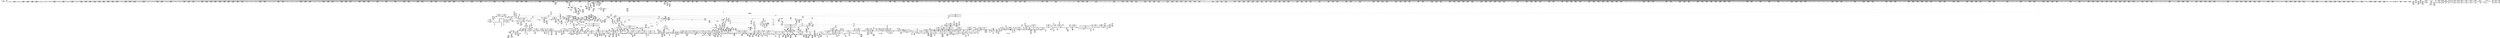 digraph {
	CE0x453d340 [shape=record,shape=Mrecord,label="{CE0x453d340|i64_1|*Constant*}"]
	CE0x45f26b0 [shape=record,shape=Mrecord,label="{CE0x45f26b0|cred_sid:tmp1}"]
	CE0x4636720 [shape=record,shape=Mrecord,label="{CE0x4636720|rcu_read_lock:tmp16|include/linux/rcupdate.h,882}"]
	CE0x45988a0 [shape=record,shape=Mrecord,label="{CE0x45988a0|2472:_%struct.cred*,_2752:_%struct.signal_struct*,_:_CRE_6339,6340_}"]
	CE0x45805d0 [shape=record,shape=Mrecord,label="{CE0x45805d0|2472:_%struct.cred*,_2752:_%struct.signal_struct*,_:_CRE_2824,2832_|*MultipleSource*|Function::selinux_task_setrlimit&Arg::p::|security/selinux/hooks.c,3622}"]
	CE0x46250b0 [shape=record,shape=Mrecord,label="{CE0x46250b0|rcu_read_unlock:land.lhs.true|*SummSink*}"]
	CE0x45eae70 [shape=record,shape=Mrecord,label="{CE0x45eae70|_call_void_mcount()_#3|*SummSource*}"]
	CE0x45bfa60 [shape=record,shape=Mrecord,label="{CE0x45bfa60|avc_has_perm:auditdata|Function::avc_has_perm&Arg::auditdata::}"]
	CE0x466f700 [shape=record,shape=Mrecord,label="{CE0x466f700|__preempt_count_add:tmp1}"]
	CE0x460cec0 [shape=record,shape=Mrecord,label="{CE0x460cec0|i64*_getelementptr_inbounds_(_4_x_i64_,_4_x_i64_*___llvm_gcov_ctr133,_i64_0,_i64_2)|*Constant*|*SummSource*}"]
	CE0x45d3c40 [shape=record,shape=Mrecord,label="{CE0x45d3c40|i64*_getelementptr_inbounds_(_11_x_i64_,_11_x_i64_*___llvm_gcov_ctr125,_i64_0,_i64_9)|*Constant*|*SummSource*}"]
	CE0x467e610 [shape=record,shape=Mrecord,label="{CE0x467e610|rcu_lock_release:tmp5|include/linux/rcupdate.h,423}"]
	CE0x4632f60 [shape=record,shape=Mrecord,label="{CE0x4632f60|rcu_read_unlock:do.end}"]
	CE0x4541fe0 [shape=record,shape=Mrecord,label="{CE0x4541fe0|i64*_getelementptr_inbounds_(_13_x_i64_,_13_x_i64_*___llvm_gcov_ctr126,_i64_0,_i64_0)|*Constant*|*SummSink*}"]
	CE0x46039b0 [shape=record,shape=Mrecord,label="{CE0x46039b0|rcu_lock_release:map|Function::rcu_lock_release&Arg::map::|*SummSource*}"]
	CE0x46a94c0 [shape=record,shape=Mrecord,label="{CE0x46a94c0|i64*_getelementptr_inbounds_(_4_x_i64_,_4_x_i64_*___llvm_gcov_ctr129,_i64_0,_i64_2)|*Constant*|*SummSink*}"]
	CE0x4627d50 [shape=record,shape=Mrecord,label="{CE0x4627d50|rcu_read_unlock:if.end}"]
	CE0x45c4060 [shape=record,shape=Mrecord,label="{CE0x45c4060|i64*_getelementptr_inbounds_(_13_x_i64_,_13_x_i64_*___llvm_gcov_ctr126,_i64_0,_i64_8)|*Constant*}"]
	CE0x45b0ec0 [shape=record,shape=Mrecord,label="{CE0x45b0ec0|i64_ptrtoint_(i8*_blockaddress(_rcu_lock_release,_%__here)_to_i64)|*Constant*|*SummSink*}"]
	CE0x4553bd0 [shape=record,shape=Mrecord,label="{CE0x4553bd0|2472:_%struct.cred*,_2752:_%struct.signal_struct*,_:_CRE_432,440_|*MultipleSource*|Function::selinux_task_setrlimit&Arg::p::|security/selinux/hooks.c,3622}"]
	CE0x458a980 [shape=record,shape=Mrecord,label="{CE0x458a980|2472:_%struct.cred*,_2752:_%struct.signal_struct*,_:_CRE_3048,3056_|*MultipleSource*|Function::selinux_task_setrlimit&Arg::p::|security/selinux/hooks.c,3622}"]
	CE0x46134c0 [shape=record,shape=Mrecord,label="{CE0x46134c0|task_sid:tmp6|security/selinux/hooks.c,208}"]
	CE0x4624410 [shape=record,shape=Mrecord,label="{CE0x4624410|rcu_read_unlock:tmp14|include/linux/rcupdate.h,933|*SummSource*}"]
	CE0x45884d0 [shape=record,shape=Mrecord,label="{CE0x45884d0|2472:_%struct.cred*,_2752:_%struct.signal_struct*,_:_CRE_2967,2968_}"]
	CE0x454bbc0 [shape=record,shape=Mrecord,label="{CE0x454bbc0|2472:_%struct.cred*,_2752:_%struct.signal_struct*,_:_CRE_368,376_|*MultipleSource*|Function::selinux_task_setrlimit&Arg::p::|security/selinux/hooks.c,3622}"]
	CE0x4679310 [shape=record,shape=Mrecord,label="{CE0x4679310|__rcu_read_lock:do.body|*SummSink*}"]
	CE0x45e2fe0 [shape=record,shape=Mrecord,label="{CE0x45e2fe0|i64*_getelementptr_inbounds_(_4_x_i64_,_4_x_i64_*___llvm_gcov_ctr134,_i64_0,_i64_2)|*Constant*|*SummSource*}"]
	"CONST[source:1(input),value:2(dynamic)][purpose:{object}][SrcIdx:1]"
	CE0x45e4570 [shape=record,shape=Mrecord,label="{CE0x45e4570|__preempt_count_add:tmp3}"]
	CE0x45ce570 [shape=record,shape=Mrecord,label="{CE0x45ce570|current_sid:tmp11|security/selinux/hooks.c,218|*SummSource*}"]
	CE0x45b4ec0 [shape=record,shape=Mrecord,label="{CE0x45b4ec0|i64*_getelementptr_inbounds_(_6_x_i64_,_6_x_i64_*___llvm_gcov_ctr286,_i64_0,_i64_4)|*Constant*}"]
	CE0x45c2a10 [shape=record,shape=Mrecord,label="{CE0x45c2a10|task_sid:call|security/selinux/hooks.c,208}"]
	"CONST[source:2(external),value:2(dynamic)][purpose:{subject}][SrcIdx:4]"
	CE0x45dc600 [shape=record,shape=Mrecord,label="{CE0x45dc600|i32_22|*Constant*}"]
	CE0x46a3710 [shape=record,shape=Mrecord,label="{CE0x46a3710|i64*_getelementptr_inbounds_(_4_x_i64_,_4_x_i64_*___llvm_gcov_ctr129,_i64_0,_i64_1)|*Constant*}"]
	CE0x462a770 [shape=record,shape=Mrecord,label="{CE0x462a770|rcu_read_unlock:if.then}"]
	CE0x4595510 [shape=record,shape=Mrecord,label="{CE0x4595510|2472:_%struct.cred*,_2752:_%struct.signal_struct*,_:_CRE_6306,6307_}"]
	"CONST[source:0(mediator),value:0(static)][purpose:{operation}][SrcIdx:3]"
	CE0x467ef80 [shape=record,shape=Mrecord,label="{CE0x467ef80|i32_1|*Constant*}"]
	CE0x454e680 [shape=record,shape=Mrecord,label="{CE0x454e680|i64_ptrtoint_(i8*_blockaddress(_rcu_lock_acquire,_%__here)_to_i64)|*Constant*}"]
	CE0x45f2d90 [shape=record,shape=Mrecord,label="{CE0x45f2d90|i64*_getelementptr_inbounds_(_13_x_i64_,_13_x_i64_*___llvm_gcov_ctr126,_i64_0,_i64_1)|*Constant*|*SummSource*}"]
	CE0x4561910 [shape=record,shape=Mrecord,label="{CE0x4561910|2472:_%struct.cred*,_2752:_%struct.signal_struct*,_:_CRE_2128,2136_|*MultipleSource*|Function::selinux_task_setrlimit&Arg::p::|security/selinux/hooks.c,3622}"]
	CE0x45b3bc0 [shape=record,shape=Mrecord,label="{CE0x45b3bc0|_ret_i32_%tmp6,_!dbg_!27716|security/selinux/hooks.c,197|*SummSource*}"]
	CE0x4613a80 [shape=record,shape=Mrecord,label="{CE0x4613a80|task_sid:tmp7|security/selinux/hooks.c,208}"]
	CE0x4622200 [shape=record,shape=Mrecord,label="{CE0x4622200|rcu_read_unlock:tmp2}"]
	CE0x46133c0 [shape=record,shape=Mrecord,label="{CE0x46133c0|task_sid:tmp5|security/selinux/hooks.c,208|*SummSource*}"]
	CE0x4562010 [shape=record,shape=Mrecord,label="{CE0x4562010|2472:_%struct.cred*,_2752:_%struct.signal_struct*,_:_CRE_2152,2160_|*MultipleSource*|Function::selinux_task_setrlimit&Arg::p::|security/selinux/hooks.c,3622}"]
	CE0x4523b50 [shape=record,shape=Mrecord,label="{CE0x4523b50|current_sid:tmp2|*SummSource*}"]
	CE0x45ccff0 [shape=record,shape=Mrecord,label="{CE0x45ccff0|i64*_getelementptr_inbounds_(_4_x_i64_,_4_x_i64_*___llvm_gcov_ctr128,_i64_0,_i64_0)|*Constant*|*SummSink*}"]
	CE0x46a7b60 [shape=record,shape=Mrecord,label="{CE0x46a7b60|i64*_getelementptr_inbounds_(_4_x_i64_,_4_x_i64_*___llvm_gcov_ctr135,_i64_0,_i64_1)|*Constant*}"]
	CE0x454f580 [shape=record,shape=Mrecord,label="{CE0x454f580|2472:_%struct.cred*,_2752:_%struct.signal_struct*,_:_CRE_560,568_|*MultipleSource*|Function::selinux_task_setrlimit&Arg::p::|security/selinux/hooks.c,3622}"]
	CE0x4537d70 [shape=record,shape=Mrecord,label="{CE0x4537d70|2472:_%struct.cred*,_2752:_%struct.signal_struct*,_:_CRE_92,96_|*MultipleSource*|Function::selinux_task_setrlimit&Arg::p::|security/selinux/hooks.c,3622}"]
	CE0x45f1d40 [shape=record,shape=Mrecord,label="{CE0x45f1d40|GLOBAL:rcu_lock_acquire|*Constant*|*SummSink*}"]
	CE0x4524e90 [shape=record,shape=Mrecord,label="{CE0x4524e90|task_sid:tmp15|security/selinux/hooks.c,208}"]
	CE0x45355c0 [shape=record,shape=Mrecord,label="{CE0x45355c0|selinux_task_setrlimit:signal|security/selinux/hooks.c,3622}"]
	CE0x45836b0 [shape=record,shape=Mrecord,label="{CE0x45836b0|2472:_%struct.cred*,_2752:_%struct.signal_struct*,_:_CRE_2917,2918_}"]
	CE0x45b9e70 [shape=record,shape=Mrecord,label="{CE0x45b9e70|i64*_getelementptr_inbounds_(_13_x_i64_,_13_x_i64_*___llvm_gcov_ctr126,_i64_0,_i64_12)|*Constant*}"]
	CE0x4595060 [shape=record,shape=Mrecord,label="{CE0x4595060|2472:_%struct.cred*,_2752:_%struct.signal_struct*,_:_CRE_6303,6304_}"]
	CE0x454a870 [shape=record,shape=Mrecord,label="{CE0x454a870|i64*_getelementptr_inbounds_(_6_x_i64_,_6_x_i64_*___llvm_gcov_ctr286,_i64_0,_i64_5)|*Constant*|*SummSource*}"]
	CE0x4530920 [shape=record,shape=Mrecord,label="{CE0x4530920|2472:_%struct.cred*,_2752:_%struct.signal_struct*,_:_CRE_696,697_}"]
	CE0x467db20 [shape=record,shape=Mrecord,label="{CE0x467db20|__preempt_count_sub:do.end}"]
	CE0x467bec0 [shape=record,shape=Mrecord,label="{CE0x467bec0|__rcu_read_unlock:tmp|*SummSource*}"]
	CE0x458b080 [shape=record,shape=Mrecord,label="{CE0x458b080|2472:_%struct.cred*,_2752:_%struct.signal_struct*,_:_CRE_3072,3080_|*MultipleSource*|Function::selinux_task_setrlimit&Arg::p::|security/selinux/hooks.c,3622}"]
	CE0x45ec760 [shape=record,shape=Mrecord,label="{CE0x45ec760|task_sid:tmp21|security/selinux/hooks.c,208|*SummSink*}"]
	CE0x45881b0 [shape=record,shape=Mrecord,label="{CE0x45881b0|2472:_%struct.cred*,_2752:_%struct.signal_struct*,_:_CRE_2965,2966_}"]
	CE0x466a180 [shape=record,shape=Mrecord,label="{CE0x466a180|rcu_lock_acquire:indirectgoto|*SummSource*}"]
	CE0x4678630 [shape=record,shape=Mrecord,label="{CE0x4678630|i32_0|*Constant*}"]
	CE0x45d6cb0 [shape=record,shape=Mrecord,label="{CE0x45d6cb0|rcu_read_lock:call|include/linux/rcupdate.h,882|*SummSink*}"]
	CE0x462de40 [shape=record,shape=Mrecord,label="{CE0x462de40|i32_883|*Constant*}"]
	CE0x4611650 [shape=record,shape=Mrecord,label="{CE0x4611650|_call_void_mcount()_#3|*SummSource*}"]
	CE0x45cc590 [shape=record,shape=Mrecord,label="{CE0x45cc590|current_sid:bb}"]
	CE0x455ecd0 [shape=record,shape=Mrecord,label="{CE0x455ecd0|2472:_%struct.cred*,_2752:_%struct.signal_struct*,_:_CRE_632,640_|*MultipleSource*|Function::selinux_task_setrlimit&Arg::p::|security/selinux/hooks.c,3622}"]
	CE0x45cdc00 [shape=record,shape=Mrecord,label="{CE0x45cdc00|rcu_read_lock:tmp5|include/linux/rcupdate.h,882}"]
	CE0x4534dd0 [shape=record,shape=Mrecord,label="{CE0x4534dd0|selinux_task_setrlimit:signal|security/selinux/hooks.c,3622|*SummSource*}"]
	CE0x46a51d0 [shape=record,shape=Mrecord,label="{CE0x46a51d0|__rcu_read_unlock:tmp6|include/linux/rcupdate.h,245|*SummSink*}"]
	CE0x46302b0 [shape=record,shape=Mrecord,label="{CE0x46302b0|rcu_read_lock:tmp22|include/linux/rcupdate.h,884}"]
	CE0x4597a90 [shape=record,shape=Mrecord,label="{CE0x4597a90|2472:_%struct.cred*,_2752:_%struct.signal_struct*,_:_CRE_6330,6331_}"]
	CE0x4525260 [shape=record,shape=Mrecord,label="{CE0x4525260|current_sid:tmp5|security/selinux/hooks.c,218}"]
	CE0x45f2210 [shape=record,shape=Mrecord,label="{CE0x45f2210|get_current:tmp3}"]
	CE0x4524860 [shape=record,shape=Mrecord,label="{CE0x4524860|task_sid:land.lhs.true2}"]
	CE0x467f2c0 [shape=record,shape=Mrecord,label="{CE0x467f2c0|GLOBAL:lock_release|*Constant*}"]
	CE0x4632080 [shape=record,shape=Mrecord,label="{CE0x4632080|rcu_read_unlock:tobool|include/linux/rcupdate.h,933|*SummSink*}"]
	CE0x462e030 [shape=record,shape=Mrecord,label="{CE0x462e030|i32_883|*Constant*|*SummSink*}"]
	CE0x45b7840 [shape=record,shape=Mrecord,label="{CE0x45b7840|selinux_task_setrlimit:add.ptr|security/selinux/hooks.c,3622|*SummSource*}"]
	CE0x4636040 [shape=record,shape=Mrecord,label="{CE0x4636040|rcu_read_lock:tmp14|include/linux/rcupdate.h,882|*SummSink*}"]
	CE0x4590840 [shape=record,shape=Mrecord,label="{CE0x4590840|2472:_%struct.cred*,_2752:_%struct.signal_struct*,_:_CRE_6000,6008_|*MultipleSource*|Function::selinux_task_setrlimit&Arg::p::|security/selinux/hooks.c,3622}"]
	CE0x4621eb0 [shape=record,shape=Mrecord,label="{CE0x4621eb0|i64_1|*Constant*}"]
	CE0x4665d60 [shape=record,shape=Mrecord,label="{CE0x4665d60|__preempt_count_sub:tmp}"]
	CE0x4545670 [shape=record,shape=Mrecord,label="{CE0x4545670|2472:_%struct.cred*,_2752:_%struct.signal_struct*,_:_CRE_2528,2529_}"]
	CE0x463e060 [shape=record,shape=Mrecord,label="{CE0x463e060|_call_void_mcount()_#3|*SummSource*}"]
	CE0x453ada0 [shape=record,shape=Mrecord,label="{CE0x453ada0|i64_1|*Constant*}"]
	CE0x45b4320 [shape=record,shape=Mrecord,label="{CE0x45b4320|current_sid:tmp16|security/selinux/hooks.c,218}"]
	CE0x46431f0 [shape=record,shape=Mrecord,label="{CE0x46431f0|rcu_read_unlock:tmp19|include/linux/rcupdate.h,933}"]
	CE0x4564710 [shape=record,shape=Mrecord,label="{CE0x4564710|2472:_%struct.cred*,_2752:_%struct.signal_struct*,_:_CRE_2344,2352_|*MultipleSource*|Function::selinux_task_setrlimit&Arg::p::|security/selinux/hooks.c,3622}"]
	CE0x45aed10 [shape=record,shape=Mrecord,label="{CE0x45aed10|selinux_task_setrlimit:call|security/selinux/hooks.c,3629|*SummSink*}"]
	CE0x45e3e90 [shape=record,shape=Mrecord,label="{CE0x45e3e90|__preempt_count_add:bb}"]
	CE0x45caab0 [shape=record,shape=Mrecord,label="{CE0x45caab0|task_sid:tmp3|*SummSink*}"]
	CE0x4682d00 [shape=record,shape=Mrecord,label="{CE0x4682d00|__preempt_count_add:tmp6|./arch/x86/include/asm/preempt.h,73}"]
	CE0x463fa90 [shape=record,shape=Mrecord,label="{CE0x463fa90|rcu_lock_release:tmp3}"]
	CE0x46a3f40 [shape=record,shape=Mrecord,label="{CE0x46a3f40|__rcu_read_unlock:do.end|*SummSink*}"]
	CE0x45ccaf0 [shape=record,shape=Mrecord,label="{CE0x45ccaf0|current_sid:tobool|security/selinux/hooks.c,218}"]
	CE0x45cf8e0 [shape=record,shape=Mrecord,label="{CE0x45cf8e0|rcu_read_lock:tmp2}"]
	CE0x4524620 [shape=record,shape=Mrecord,label="{CE0x4524620|task_sid:do.body|*SummSink*}"]
	CE0x46222e0 [shape=record,shape=Mrecord,label="{CE0x46222e0|rcu_read_unlock:tmp2|*SummSink*}"]
	CE0x453fd60 [shape=record,shape=Mrecord,label="{CE0x453fd60|i64_1|*Constant*}"]
	CE0x45374e0 [shape=record,shape=Mrecord,label="{CE0x45374e0|2472:_%struct.cred*,_2752:_%struct.signal_struct*,_:_CRE_152,160_|*MultipleSource*|Function::selinux_task_setrlimit&Arg::p::|security/selinux/hooks.c,3622}"]
	CE0x4554ea0 [shape=record,shape=Mrecord,label="{CE0x4554ea0|_call_void_mcount()_#3}"]
	CE0x45ec1c0 [shape=record,shape=Mrecord,label="{CE0x45ec1c0|task_sid:tmp20|security/selinux/hooks.c,208}"]
	CE0x4563ae0 [shape=record,shape=Mrecord,label="{CE0x4563ae0|2472:_%struct.cred*,_2752:_%struct.signal_struct*,_:_CRE_2304,2312_|*MultipleSource*|Function::selinux_task_setrlimit&Arg::p::|security/selinux/hooks.c,3622}"]
	CE0x462c530 [shape=record,shape=Mrecord,label="{CE0x462c530|GLOBAL:__preempt_count|Global_var:__preempt_count}"]
	CE0x45b6890 [shape=record,shape=Mrecord,label="{CE0x45b6890|selinux_task_setrlimit:rlim|security/selinux/hooks.c,3622|*SummSink*}"]
	CE0x45c2790 [shape=record,shape=Mrecord,label="{CE0x45c2790|current_sid:tmp4|security/selinux/hooks.c,218|*SummSink*}"]
	CE0x45dbb70 [shape=record,shape=Mrecord,label="{CE0x45dbb70|i32_78|*Constant*}"]
	CE0x46057d0 [shape=record,shape=Mrecord,label="{CE0x46057d0|__rcu_read_lock:do.body|*SummSource*}"]
	CE0x45a7460 [shape=record,shape=Mrecord,label="{CE0x45a7460|_ret_i32_%retval.0,_!dbg_!27728|security/selinux/hooks.c,3632|*SummSink*}"]
	CE0x46aa380 [shape=record,shape=Mrecord,label="{CE0x46aa380|__preempt_count_sub:tmp3}"]
	CE0x45c1d60 [shape=record,shape=Mrecord,label="{CE0x45c1d60|COLLAPSED:_GCMRE___llvm_gcov_ctr125_internal_global_11_x_i64_zeroinitializer:_elem_0:default:}"]
	CE0x45ced90 [shape=record,shape=Mrecord,label="{CE0x45ced90|current_sid:do.body}"]
	CE0x45ec410 [shape=record,shape=Mrecord,label="{CE0x45ec410|task_sid:tmp20|security/selinux/hooks.c,208|*SummSink*}"]
	CE0x46b0a10 [shape=record,shape=Mrecord,label="{CE0x46b0a10|__preempt_count_add:tmp2|*SummSource*}"]
	CE0x4589a10 [shape=record,shape=Mrecord,label="{CE0x4589a10|2472:_%struct.cred*,_2752:_%struct.signal_struct*,_:_CRE_2992,3000_|*MultipleSource*|Function::selinux_task_setrlimit&Arg::p::|security/selinux/hooks.c,3622}"]
	CE0x455b500 [shape=record,shape=Mrecord,label="{CE0x455b500|2472:_%struct.cred*,_2752:_%struct.signal_struct*,_:_CRE_1968,1976_|*MultipleSource*|Function::selinux_task_setrlimit&Arg::p::|security/selinux/hooks.c,3622}"]
	CE0x460c610 [shape=record,shape=Mrecord,label="{CE0x460c610|rcu_lock_release:__here|*SummSink*}"]
	CE0x45d6c40 [shape=record,shape=Mrecord,label="{CE0x45d6c40|rcu_read_lock:call|include/linux/rcupdate.h,882|*SummSource*}"]
	CE0x45deb40 [shape=record,shape=Mrecord,label="{CE0x45deb40|cred_sid:tmp6|security/selinux/hooks.c,197}"]
	CE0x46139a0 [shape=record,shape=Mrecord,label="{CE0x46139a0|task_sid:tmp6|security/selinux/hooks.c,208|*SummSource*}"]
	CE0x460be10 [shape=record,shape=Mrecord,label="{CE0x460be10|rcu_lock_acquire:bb}"]
	CE0x4630fe0 [shape=record,shape=Mrecord,label="{CE0x4630fe0|i64*_getelementptr_inbounds_(_2_x_i64_,_2_x_i64_*___llvm_gcov_ctr131,_i64_0,_i64_0)|*Constant*}"]
	CE0x463e1f0 [shape=record,shape=Mrecord,label="{CE0x463e1f0|i64*_getelementptr_inbounds_(_4_x_i64_,_4_x_i64_*___llvm_gcov_ctr133,_i64_0,_i64_2)|*Constant*}"]
	CE0x4524940 [shape=record,shape=Mrecord,label="{CE0x4524940|current_has_perm:tmp1|*SummSource*}"]
	CE0x45fe360 [shape=record,shape=Mrecord,label="{CE0x45fe360|i64*_getelementptr_inbounds_(_11_x_i64_,_11_x_i64_*___llvm_gcov_ctr127,_i64_0,_i64_1)|*Constant*}"]
	CE0x45536f0 [shape=record,shape=Mrecord,label="{CE0x45536f0|2472:_%struct.cred*,_2752:_%struct.signal_struct*,_:_CRE_416,424_|*MultipleSource*|Function::selinux_task_setrlimit&Arg::p::|security/selinux/hooks.c,3622}"]
	CE0x4592310 [shape=record,shape=Mrecord,label="{CE0x4592310|2472:_%struct.cred*,_2752:_%struct.signal_struct*,_:_CRE_6208,6216_|*MultipleSource*|Function::selinux_task_setrlimit&Arg::p::|security/selinux/hooks.c,3622}"]
	CE0x45c63f0 [shape=record,shape=Mrecord,label="{CE0x45c63f0|GLOBAL:rcu_read_lock|*Constant*|*SummSource*}"]
	CE0x45cc450 [shape=record,shape=Mrecord,label="{CE0x45cc450|current_sid:land.lhs.true2|*SummSource*}"]
	CE0x45e9f10 [shape=record,shape=Mrecord,label="{CE0x45e9f10|task_sid:tmp15|security/selinux/hooks.c,208|*SummSource*}"]
	CE0x466c510 [shape=record,shape=Mrecord,label="{CE0x466c510|i64*_getelementptr_inbounds_(_4_x_i64_,_4_x_i64_*___llvm_gcov_ctr134,_i64_0,_i64_3)|*Constant*}"]
	CE0x467cd10 [shape=record,shape=Mrecord,label="{CE0x467cd10|__rcu_read_lock:tmp3|*SummSink*}"]
	CE0x454eea0 [shape=record,shape=Mrecord,label="{CE0x454eea0|2472:_%struct.cred*,_2752:_%struct.signal_struct*,_:_CRE_536,544_|*MultipleSource*|Function::selinux_task_setrlimit&Arg::p::|security/selinux/hooks.c,3622}"]
	CE0x455f420 [shape=record,shape=Mrecord,label="{CE0x455f420|2472:_%struct.cred*,_2752:_%struct.signal_struct*,_:_CRE_648,652_|*MultipleSource*|Function::selinux_task_setrlimit&Arg::p::|security/selinux/hooks.c,3622}"]
	CE0x4614430 [shape=record,shape=Mrecord,label="{CE0x4614430|GLOBAL:task_sid.__warned|Global_var:task_sid.__warned}"]
	CE0x461cf20 [shape=record,shape=Mrecord,label="{CE0x461cf20|rcu_read_unlock:tmp3|*SummSink*}"]
	CE0x4546750 [shape=record,shape=Mrecord,label="{CE0x4546750|2472:_%struct.cred*,_2752:_%struct.signal_struct*,_:_CRE_6359,6360_}"]
	CE0x45bf6f0 [shape=record,shape=Mrecord,label="{CE0x45bf6f0|avc_has_perm:auditdata|Function::avc_has_perm&Arg::auditdata::|*SummSink*}"]
	CE0x5646800 [shape=record,shape=Mrecord,label="{CE0x5646800|2472:_%struct.cred*,_2752:_%struct.signal_struct*,_:_CRE_0,8_|*MultipleSource*|Function::selinux_task_setrlimit&Arg::p::|security/selinux/hooks.c,3622}"]
	CE0x4682d70 [shape=record,shape=Mrecord,label="{CE0x4682d70|__preempt_count_add:tmp6|./arch/x86/include/asm/preempt.h,73|*SummSource*}"]
	CE0x45447e0 [shape=record,shape=Mrecord,label="{CE0x45447e0|2472:_%struct.cred*,_2752:_%struct.signal_struct*,_:_CRE_2512,2520_|*MultipleSource*|Function::selinux_task_setrlimit&Arg::p::|security/selinux/hooks.c,3622}"]
	CE0x45cf9c0 [shape=record,shape=Mrecord,label="{CE0x45cf9c0|rcu_read_lock:tmp2|*SummSink*}"]
	CE0x45a3500 [shape=record,shape=Mrecord,label="{CE0x45a3500|2472:_%struct.cred*,_2752:_%struct.signal_struct*,_:_CRE_10572,10576_|*MultipleSource*|Function::selinux_task_setrlimit&Arg::p::|security/selinux/hooks.c,3622}"]
	CE0x45a91a0 [shape=record,shape=Mrecord,label="{CE0x45a91a0|COLLAPSED:_GCMRE___llvm_gcov_ctr136_internal_global_2_x_i64_zeroinitializer:_elem_0:default:}"]
	CE0x46145f0 [shape=record,shape=Mrecord,label="{CE0x46145f0|GLOBAL:task_sid.__warned|Global_var:task_sid.__warned|*SummSource*}"]
	CE0x4584330 [shape=record,shape=Mrecord,label="{CE0x4584330|2472:_%struct.cred*,_2752:_%struct.signal_struct*,_:_CRE_2925,2926_}"]
	CE0x45bee30 [shape=record,shape=Mrecord,label="{CE0x45bee30|avc_has_perm:tclass|Function::avc_has_perm&Arg::tclass::|*SummSink*}"]
	CE0x45c0c10 [shape=record,shape=Mrecord,label="{CE0x45c0c10|i32_208|*Constant*|*SummSource*}"]
	CE0x45d04e0 [shape=record,shape=Mrecord,label="{CE0x45d04e0|current_sid:tmp1}"]
	CE0x45633e0 [shape=record,shape=Mrecord,label="{CE0x45633e0|2472:_%struct.cred*,_2752:_%struct.signal_struct*,_:_CRE_2280,2288_|*MultipleSource*|Function::selinux_task_setrlimit&Arg::p::|security/selinux/hooks.c,3622}"]
	CE0x45c68a0 [shape=record,shape=Mrecord,label="{CE0x45c68a0|rcu_read_lock:if.end|*SummSink*}"]
	CE0x45f18f0 [shape=record,shape=Mrecord,label="{CE0x45f18f0|i64_6|*Constant*}"]
	CE0x45f3d60 [shape=record,shape=Mrecord,label="{CE0x45f3d60|task_sid:tobool4|security/selinux/hooks.c,208|*SummSource*}"]
	CE0x4598a30 [shape=record,shape=Mrecord,label="{CE0x4598a30|2472:_%struct.cred*,_2752:_%struct.signal_struct*,_:_CRE_6340,6341_}"]
	CE0x45dca70 [shape=record,shape=Mrecord,label="{CE0x45dca70|i32_22|*Constant*|*SummSink*}"]
	CE0x45d4540 [shape=record,shape=Mrecord,label="{CE0x45d4540|i64*_getelementptr_inbounds_(_11_x_i64_,_11_x_i64_*___llvm_gcov_ctr125,_i64_0,_i64_6)|*Constant*|*SummSink*}"]
	CE0x45d57e0 [shape=record,shape=Mrecord,label="{CE0x45d57e0|task_sid:tmp23|security/selinux/hooks.c,208}"]
	CE0x45e51c0 [shape=record,shape=Mrecord,label="{CE0x45e51c0|_ret_void,_!dbg_!27717|include/linux/rcupdate.h,419}"]
	CE0x4594150 [shape=record,shape=Mrecord,label="{CE0x4594150|2472:_%struct.cred*,_2752:_%struct.signal_struct*,_:_CRE_6293,6294_}"]
	CE0x45ec2a0 [shape=record,shape=Mrecord,label="{CE0x45ec2a0|task_sid:tmp20|security/selinux/hooks.c,208|*SummSource*}"]
	CE0x45c25e0 [shape=record,shape=Mrecord,label="{CE0x45c25e0|i64_2|*Constant*}"]
	CE0x4546c50 [shape=record,shape=Mrecord,label="{CE0x4546c50|2472:_%struct.cred*,_2752:_%struct.signal_struct*,_:_CRE_6368,6376_|*MultipleSource*|Function::selinux_task_setrlimit&Arg::p::|security/selinux/hooks.c,3622}"]
	CE0x4623d50 [shape=record,shape=Mrecord,label="{CE0x4623d50|rcu_read_unlock:tmp5|include/linux/rcupdate.h,933|*SummSource*}"]
	CE0x4669e90 [shape=record,shape=Mrecord,label="{CE0x4669e90|i64*_getelementptr_inbounds_(_4_x_i64_,_4_x_i64_*___llvm_gcov_ctr130,_i64_0,_i64_0)|*Constant*|*SummSink*}"]
	CE0x457fe30 [shape=record,shape=Mrecord,label="{CE0x457fe30|2472:_%struct.cred*,_2752:_%struct.signal_struct*,_:_CRE_2800,2808_|*MultipleSource*|Function::selinux_task_setrlimit&Arg::p::|security/selinux/hooks.c,3622}"]
	CE0x45a5f00 [shape=record,shape=Mrecord,label="{CE0x45a5f00|selinux_task_setrlimit:tmp13|security/selinux/hooks.c,3632|*SummSource*}"]
	CE0x4635a10 [shape=record,shape=Mrecord,label="{CE0x4635a10|rcu_read_lock:tmp14|include/linux/rcupdate.h,882}"]
	CE0x459c530 [shape=record,shape=Mrecord,label="{CE0x459c530|i64*_getelementptr_inbounds_(_13_x_i64_,_13_x_i64_*___llvm_gcov_ctr126,_i64_0,_i64_11)|*Constant*|*SummSink*}"]
	CE0x4597f40 [shape=record,shape=Mrecord,label="{CE0x4597f40|2472:_%struct.cred*,_2752:_%struct.signal_struct*,_:_CRE_6333,6334_}"]
	CE0x453b390 [shape=record,shape=Mrecord,label="{CE0x453b390|2472:_%struct.cred*,_2752:_%struct.signal_struct*,_:_CRE_496,504_|*MultipleSource*|Function::selinux_task_setrlimit&Arg::p::|security/selinux/hooks.c,3622}"]
	CE0x467d960 [shape=record,shape=Mrecord,label="{CE0x467d960|__preempt_count_sub:do.body|*SummSink*}"]
	CE0x466d710 [shape=record,shape=Mrecord,label="{CE0x466d710|__preempt_count_add:tmp5|./arch/x86/include/asm/preempt.h,72}"]
	CE0x4624e90 [shape=record,shape=Mrecord,label="{CE0x4624e90|GLOBAL:__preempt_count_add|*Constant*|*SummSource*}"]
	CE0x45d0ac0 [shape=record,shape=Mrecord,label="{CE0x45d0ac0|task_sid:real_cred|security/selinux/hooks.c,208|*SummSink*}"]
	CE0x463e900 [shape=record,shape=Mrecord,label="{CE0x463e900|i64*_getelementptr_inbounds_(_4_x_i64_,_4_x_i64_*___llvm_gcov_ctr130,_i64_0,_i64_1)|*Constant*|*SummSink*}"]
	CE0x4669900 [shape=record,shape=Mrecord,label="{CE0x4669900|__rcu_read_unlock:tmp2|*SummSource*}"]
	CE0x4594bb0 [shape=record,shape=Mrecord,label="{CE0x4594bb0|2472:_%struct.cred*,_2752:_%struct.signal_struct*,_:_CRE_6300,6301_}"]
	CE0x4584970 [shape=record,shape=Mrecord,label="{CE0x4584970|2472:_%struct.cred*,_2752:_%struct.signal_struct*,_:_CRE_2929,2930_}"]
	CE0x4604f20 [shape=record,shape=Mrecord,label="{CE0x4604f20|_ret_void,_!dbg_!27717|include/linux/rcupdate.h,245}"]
	CE0x4593160 [shape=record,shape=Mrecord,label="{CE0x4593160|2472:_%struct.cred*,_2752:_%struct.signal_struct*,_:_CRE_6256,6264_|*MultipleSource*|Function::selinux_task_setrlimit&Arg::p::|security/selinux/hooks.c,3622}"]
	CE0x45bd820 [shape=record,shape=Mrecord,label="{CE0x45bd820|current_has_perm:call1|security/selinux/hooks.c,1543|*SummSource*}"]
	CE0x4544090 [shape=record,shape=Mrecord,label="{CE0x4544090|2472:_%struct.cred*,_2752:_%struct.signal_struct*,_:_CRE_2488,2504_|*MultipleSource*|Function::selinux_task_setrlimit&Arg::p::|security/selinux/hooks.c,3622}"]
	CE0x462a970 [shape=record,shape=Mrecord,label="{CE0x462a970|_ret_void,_!dbg_!27719|./arch/x86/include/asm/preempt.h,73}"]
	CE0x45be2b0 [shape=record,shape=Mrecord,label="{CE0x45be2b0|_ret_i32_%call7,_!dbg_!27749|security/selinux/hooks.c,210}"]
	CE0x45c56c0 [shape=record,shape=Mrecord,label="{CE0x45c56c0|current_sid:tmp7|security/selinux/hooks.c,218|*SummSink*}"]
	CE0x455f1b0 [shape=record,shape=Mrecord,label="{CE0x455f1b0|2472:_%struct.cred*,_2752:_%struct.signal_struct*,_:_CRE_644,648_|*MultipleSource*|Function::selinux_task_setrlimit&Arg::p::|security/selinux/hooks.c,3622}"]
	CE0x45bdcc0 [shape=record,shape=Mrecord,label="{CE0x45bdcc0|task_sid:entry|*SummSource*}"]
	CE0x4596fa0 [shape=record,shape=Mrecord,label="{CE0x4596fa0|2472:_%struct.cred*,_2752:_%struct.signal_struct*,_:_CRE_6323,6324_}"]
	CE0x463b090 [shape=record,shape=Mrecord,label="{CE0x463b090|i64_4|*Constant*}"]
	CE0x45feab0 [shape=record,shape=Mrecord,label="{CE0x45feab0|rcu_read_lock:do.end|*SummSource*}"]
	CE0x45ba1d0 [shape=record,shape=Mrecord,label="{CE0x45ba1d0|i64*_getelementptr_inbounds_(_13_x_i64_,_13_x_i64_*___llvm_gcov_ctr126,_i64_0,_i64_12)|*Constant*|*SummSource*}"]
	CE0x4537220 [shape=record,shape=Mrecord,label="{CE0x4537220|selinux_task_setrlimit:bb|*SummSink*}"]
	CE0x4546610 [shape=record,shape=Mrecord,label="{CE0x4546610|2472:_%struct.cred*,_2752:_%struct.signal_struct*,_:_CRE_2544,2568_|*MultipleSource*|Function::selinux_task_setrlimit&Arg::p::|security/selinux/hooks.c,3622}"]
	CE0x46233d0 [shape=record,shape=Mrecord,label="{CE0x46233d0|rcu_read_unlock:tmp|*SummSink*}"]
	CE0x4531870 [shape=record,shape=Mrecord,label="{CE0x4531870|2472:_%struct.cred*,_2752:_%struct.signal_struct*,_:_CRE_712,720_|*MultipleSource*|Function::selinux_task_setrlimit&Arg::p::|security/selinux/hooks.c,3622}"]
	CE0x45bd9b0 [shape=record,shape=Mrecord,label="{CE0x45bd9b0|GLOBAL:task_sid|*Constant*|*SummSource*}"]
	CE0x45ebb40 [shape=record,shape=Mrecord,label="{CE0x45ebb40|task_sid:do.body5}"]
	CE0x45dacb0 [shape=record,shape=Mrecord,label="{CE0x45dacb0|rcu_read_lock:tmp3}"]
	CE0x45d93b0 [shape=record,shape=Mrecord,label="{CE0x45d93b0|rcu_read_unlock:tmp8|include/linux/rcupdate.h,933}"]
	CE0x45ab8c0 [shape=record,shape=Mrecord,label="{CE0x45ab8c0|get_current:entry}"]
	CE0x45b2f10 [shape=record,shape=Mrecord,label="{CE0x45b2f10|task_sid:call7|security/selinux/hooks.c,208|*SummSink*}"]
	CE0x45e7e10 [shape=record,shape=Mrecord,label="{CE0x45e7e10|task_sid:tmp19|security/selinux/hooks.c,208}"]
	CE0x461fde0 [shape=record,shape=Mrecord,label="{CE0x461fde0|rcu_read_unlock:tmp18|include/linux/rcupdate.h,933|*SummSink*}"]
	CE0x4557050 [shape=record,shape=Mrecord,label="{CE0x4557050|2472:_%struct.cred*,_2752:_%struct.signal_struct*,_:_CRE_248,256_|*MultipleSource*|Function::selinux_task_setrlimit&Arg::p::|security/selinux/hooks.c,3622}"]
	CE0x463c780 [shape=record,shape=Mrecord,label="{CE0x463c780|i64*_getelementptr_inbounds_(_11_x_i64_,_11_x_i64_*___llvm_gcov_ctr127,_i64_0,_i64_1)|*Constant*|*SummSource*}"]
	CE0x467ee10 [shape=record,shape=Mrecord,label="{CE0x467ee10|_call_void_lock_release(%struct.lockdep_map*_%map,_i32_1,_i64_ptrtoint_(i8*_blockaddress(_rcu_lock_release,_%__here)_to_i64))_#10,_!dbg_!27716|include/linux/rcupdate.h,423|*SummSink*}"]
	CE0x45dce40 [shape=record,shape=Mrecord,label="{CE0x45dce40|current_sid:security|security/selinux/hooks.c,218|*SummSource*}"]
	CE0x45db700 [shape=record,shape=Mrecord,label="{CE0x45db700|_ret_%struct.task_struct*_%tmp4,_!dbg_!27714|./arch/x86/include/asm/current.h,14}"]
	CE0x4629650 [shape=record,shape=Mrecord,label="{CE0x4629650|__rcu_read_lock:tmp3}"]
	CE0x45bc4a0 [shape=record,shape=Mrecord,label="{CE0x45bc4a0|GLOBAL:__llvm_gcov_ctr286|Global_var:__llvm_gcov_ctr286}"]
	CE0x4636bc0 [shape=record,shape=Mrecord,label="{CE0x4636bc0|i64*_getelementptr_inbounds_(_11_x_i64_,_11_x_i64_*___llvm_gcov_ctr127,_i64_0,_i64_8)|*Constant*}"]
	CE0x4671480 [shape=record,shape=Mrecord,label="{CE0x4671480|__preempt_count_sub:tmp|*SummSource*}"]
	CE0x457f1b0 [shape=record,shape=Mrecord,label="{CE0x457f1b0|2472:_%struct.cred*,_2752:_%struct.signal_struct*,_:_CRE_2760,2768_|*MultipleSource*|Function::selinux_task_setrlimit&Arg::p::|security/selinux/hooks.c,3622}"]
	CE0x45905d0 [shape=record,shape=Mrecord,label="{CE0x45905d0|2472:_%struct.cred*,_2752:_%struct.signal_struct*,_:_CRE_5992,6000_|*MultipleSource*|Function::selinux_task_setrlimit&Arg::p::|security/selinux/hooks.c,3622}"]
	CE0x467b660 [shape=record,shape=Mrecord,label="{CE0x467b660|rcu_lock_release:tmp6|*SummSource*}"]
	CE0x4637b00 [shape=record,shape=Mrecord,label="{CE0x4637b00|rcu_read_lock:tmp18|include/linux/rcupdate.h,882|*SummSource*}"]
	CE0x45d7510 [shape=record,shape=Mrecord,label="{CE0x45d7510|rcu_read_lock:tmp|*SummSink*}"]
	CE0x466b490 [shape=record,shape=Mrecord,label="{CE0x466b490|i8*_undef|*Constant*|*SummSink*}"]
	CE0x4635ec0 [shape=record,shape=Mrecord,label="{CE0x4635ec0|rcu_read_lock:tmp14|include/linux/rcupdate.h,882|*SummSource*}"]
	CE0x45549a0 [shape=record,shape=Mrecord,label="{CE0x45549a0|2472:_%struct.cred*,_2752:_%struct.signal_struct*,_:_CRE_72,76_|*MultipleSource*|Function::selinux_task_setrlimit&Arg::p::|security/selinux/hooks.c,3622}"]
	CE0x45ee1f0 [shape=record,shape=Mrecord,label="{CE0x45ee1f0|i64*_getelementptr_inbounds_(_4_x_i64_,_4_x_i64_*___llvm_gcov_ctr128,_i64_0,_i64_1)|*Constant*}"]
	CE0x45b27c0 [shape=record,shape=Mrecord,label="{CE0x45b27c0|task_sid:tmp27|security/selinux/hooks.c,208|*SummSource*}"]
	CE0x45bcbe0 [shape=record,shape=Mrecord,label="{CE0x45bcbe0|selinux_task_setrlimit:tmp6|security/selinux/hooks.c,3628}"]
	CE0x4550a60 [shape=record,shape=Mrecord,label="{CE0x4550a60|2472:_%struct.cred*,_2752:_%struct.signal_struct*,_:_CRE_304,312_|*MultipleSource*|Function::selinux_task_setrlimit&Arg::p::|security/selinux/hooks.c,3622}"]
	CE0x4623060 [shape=record,shape=Mrecord,label="{CE0x4623060|__rcu_read_lock:tmp5|include/linux/rcupdate.h,239|*SummSink*}"]
	CE0x4642b70 [shape=record,shape=Mrecord,label="{CE0x4642b70|i64*_getelementptr_inbounds_(_11_x_i64_,_11_x_i64_*___llvm_gcov_ctr132,_i64_0,_i64_9)|*Constant*|*SummSink*}"]
	CE0x45bff10 [shape=record,shape=Mrecord,label="{CE0x45bff10|current_sid:if.then|*SummSource*}"]
	CE0x4589600 [shape=record,shape=Mrecord,label="{CE0x4589600|2472:_%struct.cred*,_2752:_%struct.signal_struct*,_:_CRE_2980,2984_|*MultipleSource*|Function::selinux_task_setrlimit&Arg::p::|security/selinux/hooks.c,3622}"]
	CE0x45b5bc0 [shape=record,shape=Mrecord,label="{CE0x45b5bc0|selinux_task_setrlimit:tmp11|security/selinux/hooks.c,3631|*SummSource*}"]
	CE0x45818b0 [shape=record,shape=Mrecord,label="{CE0x45818b0|2472:_%struct.cred*,_2752:_%struct.signal_struct*,_:_CRE_2880,2884_|*MultipleSource*|Function::selinux_task_setrlimit&Arg::p::|security/selinux/hooks.c,3622}"]
	CE0x4580840 [shape=record,shape=Mrecord,label="{CE0x4580840|2472:_%struct.cred*,_2752:_%struct.signal_struct*,_:_CRE_2832,2840_|*MultipleSource*|Function::selinux_task_setrlimit&Arg::p::|security/selinux/hooks.c,3622}"]
	CE0x4631e00 [shape=record,shape=Mrecord,label="{CE0x4631e00|rcu_read_unlock:tobool|include/linux/rcupdate.h,933|*SummSource*}"]
	CE0x46412a0 [shape=record,shape=Mrecord,label="{CE0x46412a0|_call_void_lockdep_rcu_suspicious(i8*_getelementptr_inbounds_(_25_x_i8_,_25_x_i8_*_.str45,_i32_0,_i32_0),_i32_934,_i8*_getelementptr_inbounds_(_44_x_i8_,_44_x_i8_*_.str47,_i32_0,_i32_0))_#10,_!dbg_!27726|include/linux/rcupdate.h,933|*SummSink*}"]
	CE0x45ff380 [shape=record,shape=Mrecord,label="{CE0x45ff380|GLOBAL:__rcu_read_lock|*Constant*|*SummSource*}"]
	CE0x4593e30 [shape=record,shape=Mrecord,label="{CE0x4593e30|2472:_%struct.cred*,_2752:_%struct.signal_struct*,_:_CRE_6291,6292_}"]
	CE0x45e9d30 [shape=record,shape=Mrecord,label="{CE0x45e9d30|_call_void_rcu_lock_acquire(%struct.lockdep_map*_rcu_lock_map)_#10,_!dbg_!27711|include/linux/rcupdate.h,881|*SummSink*}"]
	CE0x4622b10 [shape=record,shape=Mrecord,label="{CE0x4622b10|GLOBAL:__llvm_gcov_ctr132|Global_var:__llvm_gcov_ctr132|*SummSink*}"]
	CE0x4599e80 [shape=record,shape=Mrecord,label="{CE0x4599e80|2472:_%struct.cred*,_2752:_%struct.signal_struct*,_:_CRE_6353,6354_}"]
	CE0x4601df0 [shape=record,shape=Mrecord,label="{CE0x4601df0|i64*_getelementptr_inbounds_(_11_x_i64_,_11_x_i64_*___llvm_gcov_ctr132,_i64_0,_i64_10)|*Constant*|*SummSource*}"]
	CE0x4604820 [shape=record,shape=Mrecord,label="{CE0x4604820|GLOBAL:__rcu_read_unlock|*Constant*|*SummSource*}"]
	CE0x4584fb0 [shape=record,shape=Mrecord,label="{CE0x4584fb0|2472:_%struct.cred*,_2752:_%struct.signal_struct*,_:_CRE_2933,2934_}"]
	CE0x463dda0 [shape=record,shape=Mrecord,label="{CE0x463dda0|rcu_read_unlock:tmp11|include/linux/rcupdate.h,933}"]
	CE0x45d75d0 [shape=record,shape=Mrecord,label="{CE0x45d75d0|rcu_read_lock:do.body|*SummSource*}"]
	CE0x45ed630 [shape=record,shape=Mrecord,label="{CE0x45ed630|task_sid:tmp14|security/selinux/hooks.c,208|*SummSink*}"]
	CE0x45bfcc0 [shape=record,shape=Mrecord,label="{CE0x45bfcc0|_ret_i32_%retval.0,_!dbg_!27728|security/selinux/avc.c,775|*SummSource*}"]
	CE0x4614680 [shape=record,shape=Mrecord,label="{CE0x4614680|GLOBAL:task_sid.__warned|Global_var:task_sid.__warned|*SummSink*}"]
	CE0x45477d0 [shape=record,shape=Mrecord,label="{CE0x45477d0|2472:_%struct.cred*,_2752:_%struct.signal_struct*,_:_CRE_2592,2594_|*MultipleSource*|Function::selinux_task_setrlimit&Arg::p::|security/selinux/hooks.c,3622}"]
	CE0x45a1f90 [shape=record,shape=Mrecord,label="{CE0x45a1f90|2472:_%struct.cred*,_2752:_%struct.signal_struct*,_:_CRE_6672,6680_|*MultipleSource*|Function::selinux_task_setrlimit&Arg::p::|security/selinux/hooks.c,3622}"]
	CE0x462f640 [shape=record,shape=Mrecord,label="{CE0x462f640|rcu_read_lock:tmp20|include/linux/rcupdate.h,882|*SummSink*}"]
	CE0x4597130 [shape=record,shape=Mrecord,label="{CE0x4597130|2472:_%struct.cred*,_2752:_%struct.signal_struct*,_:_CRE_6324,6325_}"]
	CE0x45839d0 [shape=record,shape=Mrecord,label="{CE0x45839d0|2472:_%struct.cred*,_2752:_%struct.signal_struct*,_:_CRE_2919,2920_}"]
	CE0x457ded0 [shape=record,shape=Mrecord,label="{CE0x457ded0|2472:_%struct.cred*,_2752:_%struct.signal_struct*,_:_CRE_2704,2712_|*MultipleSource*|Function::selinux_task_setrlimit&Arg::p::|security/selinux/hooks.c,3622}"]
	CE0x45c4280 [shape=record,shape=Mrecord,label="{CE0x45c4280|current_sid:if.end|*SummSink*}"]
	CE0x4565560 [shape=record,shape=Mrecord,label="{CE0x4565560|2472:_%struct.cred*,_2752:_%struct.signal_struct*,_:_CRE_2392,2400_|*MultipleSource*|Function::selinux_task_setrlimit&Arg::p::|security/selinux/hooks.c,3622}"]
	CE0x45ea660 [shape=record,shape=Mrecord,label="{CE0x45ea660|task_sid:do.body5|*SummSink*}"]
	CE0x4631c00 [shape=record,shape=Mrecord,label="{CE0x4631c00|rcu_read_unlock:land.lhs.true2}"]
	CE0x45ab060 [shape=record,shape=Mrecord,label="{CE0x45ab060|current_sid:call4|security/selinux/hooks.c,218|*SummSource*}"]
	CE0x45caf70 [shape=record,shape=Mrecord,label="{CE0x45caf70|rcu_read_lock:tmp4|include/linux/rcupdate.h,882|*SummSink*}"]
	CE0x45ba9f0 [shape=record,shape=Mrecord,label="{CE0x45ba9f0|current_sid:tmp17|security/selinux/hooks.c,218|*SummSource*}"]
	CE0x45a9560 [shape=record,shape=Mrecord,label="{CE0x45a9560|_call_void_lockdep_rcu_suspicious(i8*_getelementptr_inbounds_(_25_x_i8_,_25_x_i8_*_.str3,_i32_0,_i32_0),_i32_208,_i8*_getelementptr_inbounds_(_41_x_i8_,_41_x_i8_*_.str44,_i32_0,_i32_0))_#10,_!dbg_!27732|security/selinux/hooks.c,208}"]
	CE0x4544f10 [shape=record,shape=Mrecord,label="{CE0x4544f10|2472:_%struct.cred*,_2752:_%struct.signal_struct*,_:_CRE_2524,2525_}"]
	CE0x463f0f0 [shape=record,shape=Mrecord,label="{CE0x463f0f0|__preempt_count_add:entry}"]
	CE0x4602100 [shape=record,shape=Mrecord,label="{CE0x4602100|rcu_read_unlock:tmp22|include/linux/rcupdate.h,935}"]
	CE0x45da7c0 [shape=record,shape=Mrecord,label="{CE0x45da7c0|cred_sid:security|security/selinux/hooks.c,196|*SummSource*}"]
	CE0x45c4af0 [shape=record,shape=Mrecord,label="{CE0x45c4af0|cred_sid:tmp2|*SummSink*}"]
	CE0x46788b0 [shape=record,shape=Mrecord,label="{CE0x46788b0|i64*_getelementptr_inbounds_(_4_x_i64_,_4_x_i64_*___llvm_gcov_ctr130,_i64_0,_i64_3)|*Constant*}"]
	CE0x45ee4f0 [shape=record,shape=Mrecord,label="{CE0x45ee4f0|task_sid:land.lhs.true}"]
	CE0x4621610 [shape=record,shape=Mrecord,label="{CE0x4621610|i64*_getelementptr_inbounds_(_11_x_i64_,_11_x_i64_*___llvm_gcov_ctr132,_i64_0,_i64_0)|*Constant*}"]
	CE0x467c680 [shape=record,shape=Mrecord,label="{CE0x467c680|_call_void___preempt_count_add(i32_1)_#10,_!dbg_!27711|include/linux/rcupdate.h,239|*SummSource*}"]
	CE0x45416c0 [shape=record,shape=Mrecord,label="{CE0x45416c0|i64*_getelementptr_inbounds_(_2_x_i64_,_2_x_i64_*___llvm_gcov_ctr136,_i64_0,_i64_0)|*Constant*}"]
	CE0x45c51f0 [shape=record,shape=Mrecord,label="{CE0x45c51f0|task_sid:tmp19|security/selinux/hooks.c,208|*SummSink*}"]
	CE0x463e590 [shape=record,shape=Mrecord,label="{CE0x463e590|rcu_read_unlock:tmp12|include/linux/rcupdate.h,933|*SummSource*}"]
	CE0x4634e40 [shape=record,shape=Mrecord,label="{CE0x4634e40|i64*_getelementptr_inbounds_(_4_x_i64_,_4_x_i64_*___llvm_gcov_ctr133,_i64_0,_i64_1)|*Constant*}"]
	CE0x4586a40 [shape=record,shape=Mrecord,label="{CE0x4586a40|2472:_%struct.cred*,_2752:_%struct.signal_struct*,_:_CRE_2950,2951_}"]
	CE0x46693e0 [shape=record,shape=Mrecord,label="{CE0x46693e0|_call_void_asm_sideeffect_,_memory_,_dirflag_,_fpsr_,_flags_()_#3,_!dbg_!27711,_!srcloc_!27714|include/linux/rcupdate.h,244|*SummSink*}"]
	CE0x4599840 [shape=record,shape=Mrecord,label="{CE0x4599840|2472:_%struct.cred*,_2752:_%struct.signal_struct*,_:_CRE_6349,6350_}"]
	CE0x452efe0 [shape=record,shape=Mrecord,label="{CE0x452efe0|2472:_%struct.cred*,_2752:_%struct.signal_struct*,_:_CRE_2584,2592_|*MultipleSource*|Function::selinux_task_setrlimit&Arg::p::|security/selinux/hooks.c,3622}"]
	CE0x45f74e0 [shape=record,shape=Mrecord,label="{CE0x45f74e0|task_sid:do.end}"]
	CE0x455c610 [shape=record,shape=Mrecord,label="{CE0x455c610|2472:_%struct.cred*,_2752:_%struct.signal_struct*,_:_CRE_2036,2040_|*MultipleSource*|Function::selinux_task_setrlimit&Arg::p::|security/selinux/hooks.c,3622}"]
	CE0x462c740 [shape=record,shape=Mrecord,label="{CE0x462c740|i64*_getelementptr_inbounds_(_4_x_i64_,_4_x_i64_*___llvm_gcov_ctr135,_i64_0,_i64_3)|*Constant*|*SummSource*}"]
	CE0x4564bf0 [shape=record,shape=Mrecord,label="{CE0x4564bf0|2472:_%struct.cred*,_2752:_%struct.signal_struct*,_:_CRE_2360,2368_|*MultipleSource*|Function::selinux_task_setrlimit&Arg::p::|security/selinux/hooks.c,3622}"]
	CE0x45ce680 [shape=record,shape=Mrecord,label="{CE0x45ce680|current_sid:tmp11|security/selinux/hooks.c,218|*SummSink*}"]
	CE0x46056f0 [shape=record,shape=Mrecord,label="{CE0x46056f0|__rcu_read_lock:bb|*SummSink*}"]
	CE0x45a5300 [shape=record,shape=Mrecord,label="{CE0x45a5300|selinux_task_setrlimit:tmp2|*LoadInst*|security/selinux/hooks.c,3622|*SummSink*}"]
	CE0x4565c80 [shape=record,shape=Mrecord,label="{CE0x4565c80|selinux_task_setrlimit:if.then|*SummSink*}"]
	CE0x4589150 [shape=record,shape=Mrecord,label="{CE0x4589150|2472:_%struct.cred*,_2752:_%struct.signal_struct*,_:_CRE_2975,2976_}"]
	CE0x45b81b0 [shape=record,shape=Mrecord,label="{CE0x45b81b0|i32_1|*Constant*|*SummSink*}"]
	CE0x46af0b0 [shape=record,shape=Mrecord,label="{CE0x46af0b0|_call_void_mcount()_#3|*SummSource*}"]
	CE0x45e3d70 [shape=record,shape=Mrecord,label="{CE0x45e3d70|__preempt_count_add:do.end|*SummSource*}"]
	CE0x4587080 [shape=record,shape=Mrecord,label="{CE0x4587080|2472:_%struct.cred*,_2752:_%struct.signal_struct*,_:_CRE_2954,2955_}"]
	CE0x46075f0 [shape=record,shape=Mrecord,label="{CE0x46075f0|__rcu_read_lock:tmp|*SummSource*}"]
	CE0x459bc70 [shape=record,shape=Mrecord,label="{CE0x459bc70|task_sid:tmp23|security/selinux/hooks.c,208|*SummSink*}"]
	CE0x45c6540 [shape=record,shape=Mrecord,label="{CE0x45c6540|rcu_read_lock:entry|*SummSource*}"]
	CE0x4581640 [shape=record,shape=Mrecord,label="{CE0x4581640|2472:_%struct.cred*,_2752:_%struct.signal_struct*,_:_CRE_2876,2880_|*MultipleSource*|Function::selinux_task_setrlimit&Arg::p::|security/selinux/hooks.c,3622}"]
	CE0x45dbd30 [shape=record,shape=Mrecord,label="{CE0x45dbd30|i32_78|*Constant*|*SummSource*}"]
	CE0x45f4730 [shape=record,shape=Mrecord,label="{CE0x45f4730|rcu_read_lock:tmp7|include/linux/rcupdate.h,882}"]
	CE0x45c8b10 [shape=record,shape=Mrecord,label="{CE0x45c8b10|get_current:tmp4|./arch/x86/include/asm/current.h,14|*SummSource*}"]
	CE0x45b4950 [shape=record,shape=Mrecord,label="{CE0x45b4950|current_has_perm:perms|Function::current_has_perm&Arg::perms::|*SummSource*}"]
	CE0x4613730 [shape=record,shape=Mrecord,label="{CE0x4613730|GLOBAL:__llvm_gcov_ctr126|Global_var:__llvm_gcov_ctr126}"]
	CE0x45d0f00 [shape=record,shape=Mrecord,label="{CE0x45d0f00|i64_5|*Constant*|*SummSink*}"]
	CE0x4683cb0 [shape=record,shape=Mrecord,label="{CE0x4683cb0|__preempt_count_sub:tmp2|*SummSource*}"]
	CE0x4626e40 [shape=record,shape=Mrecord,label="{CE0x4626e40|rcu_read_unlock:call3|include/linux/rcupdate.h,933|*SummSink*}"]
	CE0x462f280 [shape=record,shape=Mrecord,label="{CE0x462f280|rcu_read_lock:tmp20|include/linux/rcupdate.h,882}"]
	CE0x45a4b80 [shape=record,shape=Mrecord,label="{CE0x45a4b80|2472:_%struct.cred*,_2752:_%struct.signal_struct*,_:_CRE_10628,10632_|*MultipleSource*|Function::selinux_task_setrlimit&Arg::p::|security/selinux/hooks.c,3622}"]
	CE0x463cbf0 [shape=record,shape=Mrecord,label="{CE0x463cbf0|rcu_read_unlock:tmp15|include/linux/rcupdate.h,933|*SummSink*}"]
	CE0x4525910 [shape=record,shape=Mrecord,label="{CE0x4525910|2472:_%struct.cred*,_2752:_%struct.signal_struct*,_:_CRE_84,88_|*MultipleSource*|Function::selinux_task_setrlimit&Arg::p::|security/selinux/hooks.c,3622}"]
	CE0x4596320 [shape=record,shape=Mrecord,label="{CE0x4596320|2472:_%struct.cred*,_2752:_%struct.signal_struct*,_:_CRE_6315,6316_}"]
	CE0x4563d50 [shape=record,shape=Mrecord,label="{CE0x4563d50|2472:_%struct.cred*,_2752:_%struct.signal_struct*,_:_CRE_2312,2320_|*MultipleSource*|Function::selinux_task_setrlimit&Arg::p::|security/selinux/hooks.c,3622}"]
	CE0x45507f0 [shape=record,shape=Mrecord,label="{CE0x45507f0|2472:_%struct.cred*,_2752:_%struct.signal_struct*,_:_CRE_296,304_|*MultipleSource*|Function::selinux_task_setrlimit&Arg::p::|security/selinux/hooks.c,3622}"]
	CE0x45ad4c0 [shape=record,shape=Mrecord,label="{CE0x45ad4c0|avc_has_perm:tsid|Function::avc_has_perm&Arg::tsid::}"]
	CE0x45def20 [shape=record,shape=Mrecord,label="{CE0x45def20|cred_sid:tmp5|security/selinux/hooks.c,196|*SummSource*}"]
	CE0x45ba340 [shape=record,shape=Mrecord,label="{CE0x45ba340|task_sid:tmp26|security/selinux/hooks.c,208|*SummSource*}"]
	CE0x45a4e00 [shape=record,shape=Mrecord,label="{CE0x45a4e00|2472:_%struct.cred*,_2752:_%struct.signal_struct*,_:_CRE_10632,10640_|*MultipleSource*|Function::selinux_task_setrlimit&Arg::p::|security/selinux/hooks.c,3622}"]
	CE0x45a5290 [shape=record,shape=Mrecord,label="{CE0x45a5290|i32_50|*Constant*}"]
	CE0x45822c0 [shape=record,shape=Mrecord,label="{CE0x45822c0|2472:_%struct.cred*,_2752:_%struct.signal_struct*,_:_CRE_2905,2906_}"]
	CE0x4563650 [shape=record,shape=Mrecord,label="{CE0x4563650|2472:_%struct.cred*,_2752:_%struct.signal_struct*,_:_CRE_2288,2296_|*MultipleSource*|Function::selinux_task_setrlimit&Arg::p::|security/selinux/hooks.c,3622}"]
	CE0x61e0920 [shape=record,shape=Mrecord,label="{CE0x61e0920|_call_void_mcount()_#3}"]
	CE0x45377a0 [shape=record,shape=Mrecord,label="{CE0x45377a0|COLLAPSED:_GCMRE___llvm_gcov_ctr98_internal_global_2_x_i64_zeroinitializer:_elem_0:default:}"]
	CE0x454e040 [shape=record,shape=Mrecord,label="{CE0x454e040|2472:_%struct.cred*,_2752:_%struct.signal_struct*,_:_CRE_104,112_|*MultipleSource*|Function::selinux_task_setrlimit&Arg::p::|security/selinux/hooks.c,3622}"]
	CE0x45a7d10 [shape=record,shape=Mrecord,label="{CE0x45a7d10|current_has_perm:bb}"]
	CE0x45d0470 [shape=record,shape=Mrecord,label="{CE0x45d0470|i64_1|*Constant*}"]
	CE0x459fdc0 [shape=record,shape=Mrecord,label="{CE0x459fdc0|2472:_%struct.cred*,_2752:_%struct.signal_struct*,_:_CRE_6568,6576_|*MultipleSource*|Function::selinux_task_setrlimit&Arg::p::|security/selinux/hooks.c,3622}"]
	"CONST[source:0(mediator),value:2(dynamic)][purpose:{subject}][SrcIdx:5]"
	CE0x45dcdd0 [shape=record,shape=Mrecord,label="{CE0x45dcdd0|current_sid:security|security/selinux/hooks.c,218}"]
	CE0x45ed400 [shape=record,shape=Mrecord,label="{CE0x45ed400|_ret_void,_!dbg_!27717|include/linux/rcupdate.h,240}"]
	CE0x4595b50 [shape=record,shape=Mrecord,label="{CE0x4595b50|2472:_%struct.cred*,_2752:_%struct.signal_struct*,_:_CRE_6310,6311_}"]
	CE0x5827220 [shape=record,shape=Mrecord,label="{CE0x5827220|2472:_%struct.cred*,_2752:_%struct.signal_struct*,_:_CRE_112,116_|*MultipleSource*|Function::selinux_task_setrlimit&Arg::p::|security/selinux/hooks.c,3622}"]
	CE0x457ef40 [shape=record,shape=Mrecord,label="{CE0x457ef40|2472:_%struct.cred*,_2752:_%struct.signal_struct*,_:_CRE_2752,2760_|*MultipleSource*|Function::selinux_task_setrlimit&Arg::p::|security/selinux/hooks.c,3622}"]
	CE0x4613e10 [shape=record,shape=Mrecord,label="{CE0x4613e10|task_sid:tmp7|security/selinux/hooks.c,208|*SummSink*}"]
	CE0x4678bf0 [shape=record,shape=Mrecord,label="{CE0x4678bf0|i32_2|*Constant*|*SummSink*}"]
	CE0x467b6d0 [shape=record,shape=Mrecord,label="{CE0x467b6d0|rcu_lock_release:tmp6|*SummSink*}"]
	CE0x4594700 [shape=record,shape=Mrecord,label="{CE0x4594700|2472:_%struct.cred*,_2752:_%struct.signal_struct*,_:_CRE_6297,6298_}"]
	CE0x45316e0 [shape=record,shape=Mrecord,label="{CE0x45316e0|2472:_%struct.cred*,_2752:_%struct.signal_struct*,_:_CRE_704,712_|*MultipleSource*|Function::selinux_task_setrlimit&Arg::p::|security/selinux/hooks.c,3622}"]
	CE0x4525550 [shape=record,shape=Mrecord,label="{CE0x4525550|current_sid:tmp5|security/selinux/hooks.c,218|*SummSink*}"]
	CE0x462f0a0 [shape=record,shape=Mrecord,label="{CE0x462f0a0|rcu_read_lock:tmp19|include/linux/rcupdate.h,882|*SummSource*}"]
	CE0x4621500 [shape=record,shape=Mrecord,label="{CE0x4621500|rcu_read_unlock:if.end|*SummSink*}"]
	CE0x4613890 [shape=record,shape=Mrecord,label="{CE0x4613890|GLOBAL:__llvm_gcov_ctr126|Global_var:__llvm_gcov_ctr126|*SummSink*}"]
	CE0x4601570 [shape=record,shape=Mrecord,label="{CE0x4601570|rcu_read_unlock:tmp21|include/linux/rcupdate.h,935}"]
	CE0x453ae40 [shape=record,shape=Mrecord,label="{CE0x453ae40|selinux_task_setrlimit:tmp|*SummSink*}"]
	CE0x4583070 [shape=record,shape=Mrecord,label="{CE0x4583070|2472:_%struct.cred*,_2752:_%struct.signal_struct*,_:_CRE_2913,2914_}"]
	CE0x45cf090 [shape=record,shape=Mrecord,label="{CE0x45cf090|_ret_void,_!dbg_!27735|include/linux/rcupdate.h,884|*SummSource*}"]
	CE0x454e7c0 [shape=record,shape=Mrecord,label="{CE0x454e7c0|i64_ptrtoint_(i8*_blockaddress(_rcu_lock_acquire,_%__here)_to_i64)|*Constant*|*SummSource*}"]
	CE0x45b36b0 [shape=record,shape=Mrecord,label="{CE0x45b36b0|cred_sid:cred|Function::cred_sid&Arg::cred::}"]
	CE0x45561b0 [shape=record,shape=Mrecord,label="{CE0x45561b0|current_has_perm:call1|security/selinux/hooks.c,1543|*SummSink*}"]
	CE0x45bc060 [shape=record,shape=Mrecord,label="{CE0x45bc060|selinux_task_setrlimit:tmp5|security/selinux/hooks.c,3628}"]
	CE0x45d2340 [shape=record,shape=Mrecord,label="{CE0x45d2340|get_current:tmp1|*SummSink*}"]
	CE0x462e470 [shape=record,shape=Mrecord,label="{CE0x462e470|i8*_getelementptr_inbounds_(_42_x_i8_,_42_x_i8_*_.str46,_i32_0,_i32_0)|*Constant*|*SummSink*}"]
	CE0x45597c0 [shape=record,shape=Mrecord,label="{CE0x45597c0|2472:_%struct.cred*,_2752:_%struct.signal_struct*,_:_CRE_1872,1880_|*MultipleSource*|Function::selinux_task_setrlimit&Arg::p::|security/selinux/hooks.c,3622}"]
	CE0x45c6e40 [shape=record,shape=Mrecord,label="{CE0x45c6e40|cred_sid:tmp3}"]
	CE0x45aa6e0 [shape=record,shape=Mrecord,label="{CE0x45aa6e0|current_sid:tmp20|security/selinux/hooks.c,218}"]
	CE0x45566a0 [shape=record,shape=Mrecord,label="{CE0x45566a0|i64*_getelementptr_inbounds_(_11_x_i64_,_11_x_i64_*___llvm_gcov_ctr125,_i64_0,_i64_1)|*Constant*|*SummSource*}"]
	CE0x45c2ee0 [shape=record,shape=Mrecord,label="{CE0x45c2ee0|_call_void_lockdep_rcu_suspicious(i8*_getelementptr_inbounds_(_25_x_i8_,_25_x_i8_*_.str3,_i32_0,_i32_0),_i32_218,_i8*_getelementptr_inbounds_(_45_x_i8_,_45_x_i8_*_.str12,_i32_0,_i32_0))_#10,_!dbg_!27727|security/selinux/hooks.c,218}"]
	CE0x45c2a80 [shape=record,shape=Mrecord,label="{CE0x45c2a80|task_sid:tobool1|security/selinux/hooks.c,208|*SummSink*}"]
	CE0x45fde20 [shape=record,shape=Mrecord,label="{CE0x45fde20|rcu_read_lock:land.lhs.true2|*SummSource*}"]
	CE0x4534e40 [shape=record,shape=Mrecord,label="{CE0x4534e40|selinux_task_setrlimit:signal|security/selinux/hooks.c,3622|*SummSink*}"]
	CE0x4612800 [shape=record,shape=Mrecord,label="{CE0x4612800|rcu_read_lock:tmp9|include/linux/rcupdate.h,882|*SummSource*}"]
	CE0x45dece0 [shape=record,shape=Mrecord,label="{CE0x45dece0|cred_sid:tmp6|security/selinux/hooks.c,197|*SummSource*}"]
	CE0x45c0150 [shape=record,shape=Mrecord,label="{CE0x45c0150|current_sid:land.lhs.true|*SummSource*}"]
	CE0x4530d80 [shape=record,shape=Mrecord,label="{CE0x4530d80|2472:_%struct.cred*,_2752:_%struct.signal_struct*,_:_CRE_699,700_}"]
	CE0x4603dc0 [shape=record,shape=Mrecord,label="{CE0x4603dc0|_ret_void,_!dbg_!27717|include/linux/rcupdate.h,424}"]
	CE0x457f900 [shape=record,shape=Mrecord,label="{CE0x457f900|2472:_%struct.cred*,_2752:_%struct.signal_struct*,_:_CRE_2784,2792_|*MultipleSource*|Function::selinux_task_setrlimit&Arg::p::|security/selinux/hooks.c,3622}"]
	CE0x45e7e80 [shape=record,shape=Mrecord,label="{CE0x45e7e80|task_sid:tmp18|security/selinux/hooks.c,208|*SummSource*}"]
	CE0x45de3b0 [shape=record,shape=Mrecord,label="{CE0x45de3b0|0:_i8,_:_GCMR_rcu_read_lock.__warned_internal_global_i8_0,_section_.data.unlikely_,_align_1:_elem_0:default:}"]
	CE0x45f3cd0 [shape=record,shape=Mrecord,label="{CE0x45f3cd0|task_sid:call3|security/selinux/hooks.c,208|*SummSink*}"]
	CE0x4582050 [shape=record,shape=Mrecord,label="{CE0x4582050|2472:_%struct.cred*,_2752:_%struct.signal_struct*,_:_CRE_2900,2904_|*MultipleSource*|Function::selinux_task_setrlimit&Arg::p::|security/selinux/hooks.c,3622}"]
	CE0x4597c20 [shape=record,shape=Mrecord,label="{CE0x4597c20|2472:_%struct.cred*,_2752:_%struct.signal_struct*,_:_CRE_6331,6332_}"]
	CE0x45ed500 [shape=record,shape=Mrecord,label="{CE0x45ed500|i64_7|*Constant*|*SummSink*}"]
	CE0x4564980 [shape=record,shape=Mrecord,label="{CE0x4564980|2472:_%struct.cred*,_2752:_%struct.signal_struct*,_:_CRE_2352,2360_|*MultipleSource*|Function::selinux_task_setrlimit&Arg::p::|security/selinux/hooks.c,3622}"]
	CE0x45b3d20 [shape=record,shape=Mrecord,label="{CE0x45b3d20|_ret_i32_%tmp6,_!dbg_!27716|security/selinux/hooks.c,197|*SummSink*}"]
	CE0x45f5c30 [shape=record,shape=Mrecord,label="{CE0x45f5c30|task_sid:tmp11|security/selinux/hooks.c,208}"]
	CE0x4580c80 [shape=record,shape=Mrecord,label="{CE0x4580c80|2472:_%struct.cred*,_2752:_%struct.signal_struct*,_:_CRE_2848,2856_|*MultipleSource*|Function::selinux_task_setrlimit&Arg::p::|security/selinux/hooks.c,3622}"]
	CE0x45ef2e0 [shape=record,shape=Mrecord,label="{CE0x45ef2e0|cred_sid:tmp5|security/selinux/hooks.c,196}"]
	CE0x45dd5f0 [shape=record,shape=Mrecord,label="{CE0x45dd5f0|current_sid:tmp22|security/selinux/hooks.c,218|*SummSink*}"]
	CE0x45d5100 [shape=record,shape=Mrecord,label="{CE0x45d5100|current_sid:tmp14|security/selinux/hooks.c,218|*SummSource*}"]
	CE0x460bf30 [shape=record,shape=Mrecord,label="{CE0x460bf30|i64*_getelementptr_inbounds_(_4_x_i64_,_4_x_i64_*___llvm_gcov_ctr128,_i64_0,_i64_1)|*Constant*|*SummSource*}"]
	CE0x4669db0 [shape=record,shape=Mrecord,label="{CE0x4669db0|_call_void_mcount()_#3|*SummSource*}"]
	CE0x4556610 [shape=record,shape=Mrecord,label="{CE0x4556610|rcu_read_lock:tobool|include/linux/rcupdate.h,882|*SummSource*}"]
	CE0x4626220 [shape=record,shape=Mrecord,label="{CE0x4626220|rcu_read_unlock:land.lhs.true}"]
	CE0x45d0dc0 [shape=record,shape=Mrecord,label="{CE0x45d0dc0|i64_5|*Constant*}"]
	CE0x45c2650 [shape=record,shape=Mrecord,label="{CE0x45c2650|current_sid:tmp4|security/selinux/hooks.c,218}"]
	CE0x4595380 [shape=record,shape=Mrecord,label="{CE0x4595380|2472:_%struct.cred*,_2752:_%struct.signal_struct*,_:_CRE_6305,6306_}"]
	CE0x45d5c30 [shape=record,shape=Mrecord,label="{CE0x45d5c30|i64*_getelementptr_inbounds_(_13_x_i64_,_13_x_i64_*___llvm_gcov_ctr126,_i64_0,_i64_10)|*Constant*|*SummSink*}"]
	CE0x4602b10 [shape=record,shape=Mrecord,label="{CE0x4602b10|_call_void_rcu_lock_release(%struct.lockdep_map*_rcu_lock_map)_#10,_!dbg_!27733|include/linux/rcupdate.h,935}"]
	CE0x4641a80 [shape=record,shape=Mrecord,label="{CE0x4641a80|i32_934|*Constant*}"]
	CE0x46a9c80 [shape=record,shape=Mrecord,label="{CE0x46a9c80|GLOBAL:__preempt_count_sub|*Constant*}"]
	CE0x46297a0 [shape=record,shape=Mrecord,label="{CE0x46297a0|__rcu_read_lock:tmp3|*SummSource*}"]
	CE0x458b9f0 [shape=record,shape=Mrecord,label="{CE0x458b9f0|2472:_%struct.cred*,_2752:_%struct.signal_struct*,_:_CRE_3104,3108_|*MultipleSource*|Function::selinux_task_setrlimit&Arg::p::|security/selinux/hooks.c,3622}"]
	CE0x45bb5d0 [shape=record,shape=Mrecord,label="{CE0x45bb5d0|selinux_task_setrlimit:cmp|security/selinux/hooks.c,3628}"]
	CE0x4635680 [shape=record,shape=Mrecord,label="{CE0x4635680|rcu_lock_acquire:tmp4|include/linux/rcupdate.h,418}"]
	CE0x45cbf80 [shape=record,shape=Mrecord,label="{CE0x45cbf80|i32_218|*Constant*|*SummSource*}"]
	CE0x45e9190 [shape=record,shape=Mrecord,label="{CE0x45e9190|i64*_getelementptr_inbounds_(_2_x_i64_,_2_x_i64_*___llvm_gcov_ctr131,_i64_0,_i64_1)|*Constant*|*SummSink*}"]
	CE0x462d5b0 [shape=record,shape=Mrecord,label="{CE0x462d5b0|i8*_getelementptr_inbounds_(_25_x_i8_,_25_x_i8_*_.str45,_i32_0,_i32_0)|*Constant*|*SummSource*}"]
	CE0x459f620 [shape=record,shape=Mrecord,label="{CE0x459f620|2472:_%struct.cred*,_2752:_%struct.signal_struct*,_:_CRE_6544,6552_|*MultipleSource*|Function::selinux_task_setrlimit&Arg::p::|security/selinux/hooks.c,3622}"]
	CE0x46a96b0 [shape=record,shape=Mrecord,label="{CE0x46a96b0|__preempt_count_add:tmp4|./arch/x86/include/asm/preempt.h,72}"]
	CE0x453aa40 [shape=record,shape=Mrecord,label="{CE0x453aa40|i32_0|*Constant*|*SummSink*}"]
	CE0x45b0b80 [shape=record,shape=Mrecord,label="{CE0x45b0b80|i64*_getelementptr_inbounds_(_4_x_i64_,_4_x_i64_*___llvm_gcov_ctr133,_i64_0,_i64_3)|*Constant*}"]
	CE0x467f8c0 [shape=record,shape=Mrecord,label="{CE0x467f8c0|__rcu_read_unlock:tmp|*SummSink*}"]
	CE0x4671a60 [shape=record,shape=Mrecord,label="{CE0x4671a60|__preempt_count_sub:tmp4|./arch/x86/include/asm/preempt.h,77}"]
	CE0x45887f0 [shape=record,shape=Mrecord,label="{CE0x45887f0|2472:_%struct.cred*,_2752:_%struct.signal_struct*,_:_CRE_2969,2970_}"]
	CE0x45428e0 [shape=record,shape=Mrecord,label="{CE0x45428e0|task_sid:tmp1|*SummSource*}"]
	CE0x45bb4f0 [shape=record,shape=Mrecord,label="{CE0x45bb4f0|selinux_task_setrlimit:tmp4|*LoadInst*|security/selinux/hooks.c,3628|*SummSource*}"]
	CE0x4604300 [shape=record,shape=Mrecord,label="{CE0x4604300|_call_void___rcu_read_unlock()_#10,_!dbg_!27734|include/linux/rcupdate.h,937|*SummSink*}"]
	CE0x458f6e0 [shape=record,shape=Mrecord,label="{CE0x458f6e0|2472:_%struct.cred*,_2752:_%struct.signal_struct*,_:_CRE_5944,5952_|*MultipleSource*|Function::selinux_task_setrlimit&Arg::p::|security/selinux/hooks.c,3622}"]
	CE0x4630cf0 [shape=record,shape=Mrecord,label="{CE0x4630cf0|cred_sid:bb|*SummSource*}"]
	"CONST[source:0(mediator),value:2(dynamic)][purpose:{subject}]"
	CE0x45d8740 [shape=record,shape=Mrecord,label="{CE0x45d8740|cred_sid:tmp6|security/selinux/hooks.c,197|*SummSink*}"]
	CE0x45d8fd0 [shape=record,shape=Mrecord,label="{CE0x45d8fd0|rcu_read_lock:call3|include/linux/rcupdate.h,882}"]
	CE0x4547350 [shape=record,shape=Mrecord,label="{CE0x4547350|2472:_%struct.cred*,_2752:_%struct.signal_struct*,_:_CRE_6392,6400_|*MultipleSource*|Function::selinux_task_setrlimit&Arg::p::|security/selinux/hooks.c,3622}"]
	CE0x45b6fb0 [shape=record,shape=Mrecord,label="{CE0x45b6fb0|selinux_task_setrlimit:resource|Function::selinux_task_setrlimit&Arg::resource::|*SummSource*}"]
	CE0x45b0090 [shape=record,shape=Mrecord,label="{CE0x45b0090|i32_2097152|*Constant*}"]
	CE0x45f3040 [shape=record,shape=Mrecord,label="{CE0x45f3040|i64_0|*Constant*}"]
	CE0x4559f10 [shape=record,shape=Mrecord,label="{CE0x4559f10|2472:_%struct.cred*,_2752:_%struct.signal_struct*,_:_CRE_1896,1900_|*MultipleSource*|Function::selinux_task_setrlimit&Arg::p::|security/selinux/hooks.c,3622}"]
	CE0x46068c0 [shape=record,shape=Mrecord,label="{CE0x46068c0|i64*_getelementptr_inbounds_(_4_x_i64_,_4_x_i64_*___llvm_gcov_ctr130,_i64_0,_i64_3)|*Constant*|*SummSink*}"]
	CE0x4532f90 [shape=record,shape=Mrecord,label="{CE0x4532f90|current_has_perm:tmp2}"]
	CE0x45fff00 [shape=record,shape=Mrecord,label="{CE0x45fff00|GLOBAL:rcu_read_unlock|*Constant*}"]
	CE0x46bc3a0 [shape=record,shape=Mrecord,label="{CE0x46bc3a0|__preempt_count_sub:tmp4|./arch/x86/include/asm/preempt.h,77|*SummSink*}"]
	CE0x4530230 [shape=record,shape=Mrecord,label="{CE0x4530230|2472:_%struct.cred*,_2752:_%struct.signal_struct*,_:_CRE_691,692_}"]
	CE0x4559500 [shape=record,shape=Mrecord,label="{CE0x4559500|2472:_%struct.cred*,_2752:_%struct.signal_struct*,_:_CRE_1864,1872_|*MultipleSource*|Function::selinux_task_setrlimit&Arg::p::|security/selinux/hooks.c,3622}"]
	CE0x45462f0 [shape=record,shape=Mrecord,label="{CE0x45462f0|2472:_%struct.cred*,_2752:_%struct.signal_struct*,_:_CRE_2904,2905_}"]
	CE0x457e5d0 [shape=record,shape=Mrecord,label="{CE0x457e5d0|2472:_%struct.cred*,_2752:_%struct.signal_struct*,_:_CRE_2724,2725_|*MultipleSource*|Function::selinux_task_setrlimit&Arg::p::|security/selinux/hooks.c,3622}"]
	CE0x460cc70 [shape=record,shape=Mrecord,label="{CE0x460cc70|i64*_getelementptr_inbounds_(_4_x_i64_,_4_x_i64_*___llvm_gcov_ctr133,_i64_0,_i64_2)|*Constant*|*SummSink*}"]
	CE0x466c2c0 [shape=record,shape=Mrecord,label="{CE0x466c2c0|_ret_void,_!dbg_!27720|./arch/x86/include/asm/preempt.h,78|*SummSource*}"]
	CE0x45aa2a0 [shape=record,shape=Mrecord,label="{CE0x45aa2a0|current_sid:tmp19|security/selinux/hooks.c,218|*SummSource*}"]
	CE0x4523e50 [shape=record,shape=Mrecord,label="{CE0x4523e50|current_sid:tmp3}"]
	CE0x462bbd0 [shape=record,shape=Mrecord,label="{CE0x462bbd0|_ret_void,_!dbg_!27719|./arch/x86/include/asm/preempt.h,73|*SummSink*}"]
	CE0x461ef60 [shape=record,shape=Mrecord,label="{CE0x461ef60|__preempt_count_sub:tmp6|./arch/x86/include/asm/preempt.h,78}"]
	CE0x467bcf0 [shape=record,shape=Mrecord,label="{CE0x467bcf0|__rcu_read_unlock:tmp}"]
	CE0x45bacf0 [shape=record,shape=Mrecord,label="{CE0x45bacf0|current_sid:tmp18|security/selinux/hooks.c,218}"]
	CE0x45f5a70 [shape=record,shape=Mrecord,label="{CE0x45f5a70|i64*_getelementptr_inbounds_(_2_x_i64_,_2_x_i64_*___llvm_gcov_ctr131,_i64_0,_i64_0)|*Constant*|*SummSink*}"]
	CE0x4550bd0 [shape=record,shape=Mrecord,label="{CE0x4550bd0|selinux_task_setrlimit:return|*SummSink*}"]
	CE0x466bf50 [shape=record,shape=Mrecord,label="{CE0x466bf50|__preempt_count_sub:val|Function::__preempt_count_sub&Arg::val::|*SummSource*}"]
	CE0x45cd5e0 [shape=record,shape=Mrecord,label="{CE0x45cd5e0|i64*_getelementptr_inbounds_(_11_x_i64_,_11_x_i64_*___llvm_gcov_ctr125,_i64_0,_i64_8)|*Constant*}"]
	CE0x461ee90 [shape=record,shape=Mrecord,label="{CE0x461ee90|COLLAPSED:_GCMRE___llvm_gcov_ctr132_internal_global_11_x_i64_zeroinitializer:_elem_0:default:}"]
	CE0x4586720 [shape=record,shape=Mrecord,label="{CE0x4586720|2472:_%struct.cred*,_2752:_%struct.signal_struct*,_:_CRE_2948,2949_}"]
	CE0x459cd50 [shape=record,shape=Mrecord,label="{CE0x459cd50|2472:_%struct.cred*,_2752:_%struct.signal_struct*,_:_CRE_6432,6436_|*MultipleSource*|Function::selinux_task_setrlimit&Arg::p::|security/selinux/hooks.c,3622}"]
	CE0x462c250 [shape=record,shape=Mrecord,label="{CE0x462c250|_call_void_lock_acquire(%struct.lockdep_map*_%map,_i32_0,_i32_0,_i32_2,_i32_0,_%struct.lockdep_map*_null,_i64_ptrtoint_(i8*_blockaddress(_rcu_lock_acquire,_%__here)_to_i64))_#10,_!dbg_!27716|include/linux/rcupdate.h,418}"]
	CE0x4643620 [shape=record,shape=Mrecord,label="{CE0x4643620|rcu_read_unlock:tmp20|include/linux/rcupdate.h,933|*SummSource*}"]
	CE0x4632160 [shape=record,shape=Mrecord,label="{CE0x4632160|rcu_read_unlock:tmp4|include/linux/rcupdate.h,933|*SummSink*}"]
	CE0x4600a50 [shape=record,shape=Mrecord,label="{CE0x4600a50|_ret_void,_!dbg_!27735|include/linux/rcupdate.h,938}"]
	CE0x462a5e0 [shape=record,shape=Mrecord,label="{CE0x462a5e0|rcu_read_unlock:do.end|*SummSink*}"]
	CE0x45253e0 [shape=record,shape=Mrecord,label="{CE0x45253e0|current_sid:tmp6|security/selinux/hooks.c,218}"]
	CE0x46a8fa0 [shape=record,shape=Mrecord,label="{CE0x46a8fa0|_call_void_asm_addl_$1,_%gs:$0_,_*m,ri,*m,_dirflag_,_fpsr_,_flags_(i32*___preempt_count,_i32_%val,_i32*___preempt_count)_#3,_!dbg_!27714,_!srcloc_!27717|./arch/x86/include/asm/preempt.h,72}"]
	CE0x4594570 [shape=record,shape=Mrecord,label="{CE0x4594570|2472:_%struct.cred*,_2752:_%struct.signal_struct*,_:_CRE_6296,6297_}"]
	CE0x45c4320 [shape=record,shape=Mrecord,label="{CE0x45c4320|i64*_getelementptr_inbounds_(_11_x_i64_,_11_x_i64_*___llvm_gcov_ctr125,_i64_0,_i64_0)|*Constant*}"]
	CE0x4585140 [shape=record,shape=Mrecord,label="{CE0x4585140|2472:_%struct.cred*,_2752:_%struct.signal_struct*,_:_CRE_2934,2935_}"]
	CE0x45a04c0 [shape=record,shape=Mrecord,label="{CE0x45a04c0|2472:_%struct.cred*,_2752:_%struct.signal_struct*,_:_CRE_6600,6608_|*MultipleSource*|Function::selinux_task_setrlimit&Arg::p::|security/selinux/hooks.c,3622}"]
	CE0x45b8c00 [shape=record,shape=Mrecord,label="{CE0x45b8c00|selinux_task_setrlimit:rlim_max|security/selinux/hooks.c,3628|*SummSource*}"]
	CE0x459c610 [shape=record,shape=Mrecord,label="{CE0x459c610|task_sid:tmp24|security/selinux/hooks.c,208|*SummSink*}"]
	CE0x4612c70 [shape=record,shape=Mrecord,label="{CE0x4612c70|task_sid:call|security/selinux/hooks.c,208|*SummSource*}"]
	CE0x46000a0 [shape=record,shape=Mrecord,label="{CE0x46000a0|_call_void_rcu_read_unlock()_#10,_!dbg_!27748|security/selinux/hooks.c,209}"]
	CE0x45acde0 [shape=record,shape=Mrecord,label="{CE0x45acde0|avc_has_perm:entry|*SummSink*}"]
	CE0x45bbf60 [shape=record,shape=Mrecord,label="{CE0x45bbf60|i64_0|*Constant*}"]
	CE0x4597db0 [shape=record,shape=Mrecord,label="{CE0x4597db0|2472:_%struct.cred*,_2752:_%struct.signal_struct*,_:_CRE_6332,6333_}"]
	CE0x4591e80 [shape=record,shape=Mrecord,label="{CE0x4591e80|2472:_%struct.cred*,_2752:_%struct.signal_struct*,_:_CRE_6196,6200_|*MultipleSource*|Function::selinux_task_setrlimit&Arg::p::|security/selinux/hooks.c,3622}"]
	CE0x45d3670 [shape=record,shape=Mrecord,label="{CE0x45d3670|i8*_getelementptr_inbounds_(_45_x_i8_,_45_x_i8_*_.str12,_i32_0,_i32_0)|*Constant*}"]
	CE0x4582bc0 [shape=record,shape=Mrecord,label="{CE0x4582bc0|2472:_%struct.cred*,_2752:_%struct.signal_struct*,_:_CRE_2910,2911_}"]
	CE0x461d8f0 [shape=record,shape=Mrecord,label="{CE0x461d8f0|i64*_getelementptr_inbounds_(_11_x_i64_,_11_x_i64_*___llvm_gcov_ctr132,_i64_0,_i64_8)|*Constant*|*SummSource*}"]
	CE0x4625d70 [shape=record,shape=Mrecord,label="{CE0x4625d70|rcu_read_unlock:tobool1|include/linux/rcupdate.h,933|*SummSource*}"]
	CE0x4597450 [shape=record,shape=Mrecord,label="{CE0x4597450|2472:_%struct.cred*,_2752:_%struct.signal_struct*,_:_CRE_6326,6327_}"]
	CE0x461eb40 [shape=record,shape=Mrecord,label="{CE0x461eb40|i64*_getelementptr_inbounds_(_11_x_i64_,_11_x_i64_*___llvm_gcov_ctr132,_i64_0,_i64_0)|*Constant*|*SummSource*}"]
	CE0x4612290 [shape=record,shape=Mrecord,label="{CE0x4612290|i64*_getelementptr_inbounds_(_11_x_i64_,_11_x_i64_*___llvm_gcov_ctr132,_i64_0,_i64_1)|*Constant*}"]
	CE0x4593420 [shape=record,shape=Mrecord,label="{CE0x4593420|2472:_%struct.cred*,_2752:_%struct.signal_struct*,_:_CRE_6264,6280_|*MultipleSource*|Function::selinux_task_setrlimit&Arg::p::|security/selinux/hooks.c,3622}"]
	CE0x45a9e50 [shape=record,shape=Mrecord,label="{CE0x45a9e50|current_sid:tmp19|security/selinux/hooks.c,218}"]
	CE0x45436e0 [shape=record,shape=Mrecord,label="{CE0x45436e0|2472:_%struct.cred*,_2752:_%struct.signal_struct*,_:_CRE_2416,2424_|*MultipleSource*|Function::selinux_task_setrlimit&Arg::p::|security/selinux/hooks.c,3622}"]
	CE0x452c5e0 [shape=record,shape=Mrecord,label="{CE0x452c5e0|selinux_task_setrlimit:bb|*SummSource*}"]
	CE0x4559070 [shape=record,shape=Mrecord,label="{CE0x4559070|2472:_%struct.cred*,_2752:_%struct.signal_struct*,_:_CRE_1848,1856_|*MultipleSource*|Function::selinux_task_setrlimit&Arg::p::|security/selinux/hooks.c,3622}"]
	CE0x45f23a0 [shape=record,shape=Mrecord,label="{CE0x45f23a0|i64_7|*Constant*|*SummSource*}"]
	CE0x45824e0 [shape=record,shape=Mrecord,label="{CE0x45824e0|2472:_%struct.cred*,_2752:_%struct.signal_struct*,_:_CRE_2906,2907_}"]
	CE0x45c9480 [shape=record,shape=Mrecord,label="{CE0x45c9480|current_sid:do.end}"]
	CE0x454dcb0 [shape=record,shape=Mrecord,label="{CE0x454dcb0|selinux_task_setrlimit:entry|*SummSink*}"]
	CE0x4621810 [shape=record,shape=Mrecord,label="{CE0x4621810|_call_void_mcount()_#3|*SummSource*}"]
	CE0x466a000 [shape=record,shape=Mrecord,label="{CE0x466a000|i64*_getelementptr_inbounds_(_4_x_i64_,_4_x_i64_*___llvm_gcov_ctr130,_i64_0,_i64_0)|*Constant*|*SummSource*}"]
	CE0x45ee850 [shape=record,shape=Mrecord,label="{CE0x45ee850|task_sid:if.then|*SummSource*}"]
	CE0x45e83e0 [shape=record,shape=Mrecord,label="{CE0x45e83e0|_ret_void,_!dbg_!27717|include/linux/rcupdate.h,240|*SummSink*}"]
	CE0x45bdf20 [shape=record,shape=Mrecord,label="{CE0x45bdf20|task_sid:task|Function::task_sid&Arg::task::}"]
	CE0x467bb70 [shape=record,shape=Mrecord,label="{CE0x467bb70|__rcu_read_lock:do.end|*SummSink*}"]
	CE0x463c910 [shape=record,shape=Mrecord,label="{CE0x463c910|i64*_getelementptr_inbounds_(_11_x_i64_,_11_x_i64_*___llvm_gcov_ctr127,_i64_0,_i64_1)|*Constant*|*SummSink*}"]
	CE0x45db800 [shape=record,shape=Mrecord,label="{CE0x45db800|_ret_%struct.task_struct*_%tmp4,_!dbg_!27714|./arch/x86/include/asm/current.h,14|*SummSink*}"]
	CE0x463af20 [shape=record,shape=Mrecord,label="{CE0x463af20|rcu_read_lock:tobool1|include/linux/rcupdate.h,882|*SummSink*}"]
	CE0x45dd810 [shape=record,shape=Mrecord,label="{CE0x45dd810|current_sid:tmp23|security/selinux/hooks.c,218|*SummSource*}"]
	CE0x45e9aa0 [shape=record,shape=Mrecord,label="{CE0x45e9aa0|rcu_lock_acquire:entry}"]
	CE0x4631220 [shape=record,shape=Mrecord,label="{CE0x4631220|i32_1|*Constant*}"]
	CE0x4642910 [shape=record,shape=Mrecord,label="{CE0x4642910|i64*_getelementptr_inbounds_(_11_x_i64_,_11_x_i64_*___llvm_gcov_ctr132,_i64_0,_i64_9)|*Constant*}"]
	CE0x45fc660 [shape=record,shape=Mrecord,label="{CE0x45fc660|i64*_getelementptr_inbounds_(_4_x_i64_,_4_x_i64_*___llvm_gcov_ctr134,_i64_0,_i64_1)|*Constant*|*SummSink*}"]
	CE0x466a4c0 [shape=record,shape=Mrecord,label="{CE0x466a4c0|rcu_lock_acquire:tmp6|*SummSink*}"]
	CE0x4621c90 [shape=record,shape=Mrecord,label="{CE0x4621c90|i64*_getelementptr_inbounds_(_4_x_i64_,_4_x_i64_*___llvm_gcov_ctr128,_i64_0,_i64_0)|*Constant*}"]
	CE0x4599cf0 [shape=record,shape=Mrecord,label="{CE0x4599cf0|2472:_%struct.cred*,_2752:_%struct.signal_struct*,_:_CRE_6352,6353_}"]
	CE0x4532920 [shape=record,shape=Mrecord,label="{CE0x4532920|i64*_getelementptr_inbounds_(_2_x_i64_,_2_x_i64_*___llvm_gcov_ctr136,_i64_0,_i64_1)|*Constant*}"]
	CE0x4603eb0 [shape=record,shape=Mrecord,label="{CE0x4603eb0|_ret_void,_!dbg_!27717|include/linux/rcupdate.h,424|*SummSource*}"]
	CE0x454ea10 [shape=record,shape=Mrecord,label="{CE0x454ea10|rcu_lock_acquire:tmp}"]
	CE0x45ba630 [shape=record,shape=Mrecord,label="{CE0x45ba630|current_sid:tmp17|security/selinux/hooks.c,218}"]
	CE0x4665070 [shape=record,shape=Mrecord,label="{CE0x4665070|__rcu_read_lock:tmp2|*SummSource*}"]
	CE0x45eef40 [shape=record,shape=Mrecord,label="{CE0x45eef40|GLOBAL:rcu_lock_map|Global_var:rcu_lock_map}"]
	CE0x45a3a00 [shape=record,shape=Mrecord,label="{CE0x45a3a00|2472:_%struct.cred*,_2752:_%struct.signal_struct*,_:_CRE_10584,10592_|*MultipleSource*|Function::selinux_task_setrlimit&Arg::p::|security/selinux/hooks.c,3622}"]
	CE0x454c530 [shape=record,shape=Mrecord,label="{CE0x454c530|selinux_task_setrlimit:tmp7|security/selinux/hooks.c,3628|*SummSource*}"]
	CE0x45becf0 [shape=record,shape=Mrecord,label="{CE0x45becf0|avc_has_perm:tclass|Function::avc_has_perm&Arg::tclass::}"]
	CE0x45b5b50 [shape=record,shape=Mrecord,label="{CE0x45b5b50|selinux_task_setrlimit:tmp11|security/selinux/hooks.c,3631}"]
	CE0x4665000 [shape=record,shape=Mrecord,label="{CE0x4665000|__rcu_read_lock:tmp2}"]
	CE0x45c78f0 [shape=record,shape=Mrecord,label="{CE0x45c78f0|0:_i8,_:_GCMR_current_sid.__warned_internal_global_i8_0,_section_.data.unlikely_,_align_1:_elem_0:default:}"]
	CE0x45fbd10 [shape=record,shape=Mrecord,label="{CE0x45fbd10|__rcu_read_unlock:do.body|*SummSink*}"]
	CE0x45bb640 [shape=record,shape=Mrecord,label="{CE0x45bb640|selinux_task_setrlimit:tmp4|*LoadInst*|security/selinux/hooks.c,3628|*SummSink*}"]
	CE0x46a9010 [shape=record,shape=Mrecord,label="{CE0x46a9010|_call_void_asm_addl_$1,_%gs:$0_,_*m,ri,*m,_dirflag_,_fpsr_,_flags_(i32*___preempt_count,_i32_%val,_i32*___preempt_count)_#3,_!dbg_!27714,_!srcloc_!27717|./arch/x86/include/asm/preempt.h,72|*SummSource*}"]
	CE0x4582750 [shape=record,shape=Mrecord,label="{CE0x4582750|2472:_%struct.cred*,_2752:_%struct.signal_struct*,_:_CRE_2907,2908_}"]
	CE0x4534ee0 [shape=record,shape=Mrecord,label="{CE0x4534ee0|2472:_%struct.cred*,_2752:_%struct.signal_struct*,_:_CRE_688,689_}"]
	CE0x45e4ff0 [shape=record,shape=Mrecord,label="{CE0x45e4ff0|rcu_read_lock:call|include/linux/rcupdate.h,882}"]
	CE0x453d240 [shape=record,shape=Mrecord,label="{CE0x453d240|selinux_task_setrlimit:if.end}"]
	CE0x45e7580 [shape=record,shape=Mrecord,label="{CE0x45e7580|current_sid:tmp24|security/selinux/hooks.c,220|*SummSource*}"]
	CE0x45b7af0 [shape=record,shape=Mrecord,label="{CE0x45b7af0|selinux_task_setrlimit:add.ptr|security/selinux/hooks.c,3622|*SummSink*}"]
	CE0x45c7ef0 [shape=record,shape=Mrecord,label="{CE0x45c7ef0|GLOBAL:__llvm_gcov_ctr125|Global_var:__llvm_gcov_ctr125}"]
	CE0x5778720 [shape=record,shape=Mrecord,label="{CE0x5778720|selinux_task_setrlimit:tmp|*SummSource*}"]
	CE0x45c9870 [shape=record,shape=Mrecord,label="{CE0x45c9870|i64*_getelementptr_inbounds_(_11_x_i64_,_11_x_i64_*___llvm_gcov_ctr125,_i64_0,_i64_6)|*Constant*}"]
	CE0x4626f60 [shape=record,shape=Mrecord,label="{CE0x4626f60|rcu_lock_release:tmp1|*SummSink*}"]
	CE0x45e5810 [shape=record,shape=Mrecord,label="{CE0x45e5810|rcu_read_lock:tmp11|include/linux/rcupdate.h,882}"]
	CE0x45f3c60 [shape=record,shape=Mrecord,label="{CE0x45f3c60|task_sid:call3|security/selinux/hooks.c,208|*SummSource*}"]
	CE0x45c4810 [shape=record,shape=Mrecord,label="{CE0x45c4810|task_sid:tmp17|security/selinux/hooks.c,208|*SummSink*}"]
	CE0x45d8e60 [shape=record,shape=Mrecord,label="{CE0x45d8e60|rcu_read_lock:tmp12|include/linux/rcupdate.h,882|*SummSink*}"]
	CE0x454af40 [shape=record,shape=Mrecord,label="{CE0x454af40|2472:_%struct.cred*,_2752:_%struct.signal_struct*,_:_CRE_376,384_|*MultipleSource*|Function::selinux_task_setrlimit&Arg::p::|security/selinux/hooks.c,3622}"]
	CE0x454a390 [shape=record,shape=Mrecord,label="{CE0x454a390|selinux_task_setrlimit:entry}"]
	CE0x4599b60 [shape=record,shape=Mrecord,label="{CE0x4599b60|2472:_%struct.cred*,_2752:_%struct.signal_struct*,_:_CRE_6351,6352_}"]
	CE0x45bcd40 [shape=record,shape=Mrecord,label="{CE0x45bcd40|selinux_task_setrlimit:tmp6|security/selinux/hooks.c,3628|*SummSource*}"]
	CE0x4629060 [shape=record,shape=Mrecord,label="{CE0x4629060|_call_void___preempt_count_sub(i32_1)_#10,_!dbg_!27715|include/linux/rcupdate.h,244|*SummSource*}"]
	CE0x45b57c0 [shape=record,shape=Mrecord,label="{CE0x45b57c0|i64*_getelementptr_inbounds_(_6_x_i64_,_6_x_i64_*___llvm_gcov_ctr286,_i64_0,_i64_4)|*Constant*|*SummSource*}"]
	CE0x4545800 [shape=record,shape=Mrecord,label="{CE0x4545800|2472:_%struct.cred*,_2752:_%struct.signal_struct*,_:_CRE_2529,2530_}"]
	CE0x4532bd0 [shape=record,shape=Mrecord,label="{CE0x4532bd0|i64*_getelementptr_inbounds_(_2_x_i64_,_2_x_i64_*___llvm_gcov_ctr136,_i64_0,_i64_1)|*Constant*|*SummSink*}"]
	CE0x46432d0 [shape=record,shape=Mrecord,label="{CE0x46432d0|rcu_read_unlock:tmp19|include/linux/rcupdate.h,933|*SummSink*}"]
	CE0x45ff3f0 [shape=record,shape=Mrecord,label="{CE0x45ff3f0|GLOBAL:__rcu_read_lock|*Constant*|*SummSink*}"]
	CE0x45f5910 [shape=record,shape=Mrecord,label="{CE0x45f5910|i64*_getelementptr_inbounds_(_2_x_i64_,_2_x_i64_*___llvm_gcov_ctr131,_i64_0,_i64_0)|*Constant*|*SummSource*}"]
	CE0x45be600 [shape=record,shape=Mrecord,label="{CE0x45be600|selinux_task_setrlimit:tmp9|security/selinux/hooks.c,3629}"]
	CE0x4665b50 [shape=record,shape=Mrecord,label="{CE0x4665b50|i64*_getelementptr_inbounds_(_4_x_i64_,_4_x_i64_*___llvm_gcov_ctr135,_i64_0,_i64_0)|*Constant*|*SummSink*}"]
	CE0x4637540 [shape=record,shape=Mrecord,label="{CE0x4637540|rcu_read_lock:tmp17|include/linux/rcupdate.h,882}"]
	CE0x4589d50 [shape=record,shape=Mrecord,label="{CE0x4589d50|2472:_%struct.cred*,_2752:_%struct.signal_struct*,_:_CRE_3000,3008_|*MultipleSource*|Function::selinux_task_setrlimit&Arg::p::|security/selinux/hooks.c,3622}"]
	CE0x453c2f0 [shape=record,shape=Mrecord,label="{CE0x453c2f0|2472:_%struct.cred*,_2752:_%struct.signal_struct*,_:_CRE_176,184_|*MultipleSource*|Function::selinux_task_setrlimit&Arg::p::|security/selinux/hooks.c,3622}"]
	CE0x4572260 [shape=record,shape=Mrecord,label="{CE0x4572260|__rcu_read_lock:tmp1|*SummSource*}"]
	CE0x45a6510 [shape=record,shape=Mrecord,label="{CE0x45a6510|selinux_task_setrlimit:tmp14|security/selinux/hooks.c,3632}"]
	CE0x45d1c40 [shape=record,shape=Mrecord,label="{CE0x45d1c40|current_sid:tmp9|security/selinux/hooks.c,218|*SummSource*}"]
	CE0x45f7140 [shape=record,shape=Mrecord,label="{CE0x45f7140|rcu_read_lock:land.lhs.true2|*SummSink*}"]
	CE0x45f48b0 [shape=record,shape=Mrecord,label="{CE0x45f48b0|rcu_read_lock:tmp7|include/linux/rcupdate.h,882|*SummSource*}"]
	CE0x466b9b0 [shape=record,shape=Mrecord,label="{CE0x466b9b0|rcu_lock_acquire:__here|*SummSink*}"]
	CE0x45c48a0 [shape=record,shape=Mrecord,label="{CE0x45c48a0|i64*_getelementptr_inbounds_(_13_x_i64_,_13_x_i64_*___llvm_gcov_ctr126,_i64_0,_i64_8)|*Constant*|*SummSource*}"]
	CE0x452fd50 [shape=record,shape=Mrecord,label="{CE0x452fd50|2472:_%struct.cred*,_2752:_%struct.signal_struct*,_:_CRE_689,690_}"]
	CE0x45f2ed0 [shape=record,shape=Mrecord,label="{CE0x45f2ed0|rcu_read_lock:tmp4|include/linux/rcupdate.h,882}"]
	CE0x46a8830 [shape=record,shape=Mrecord,label="{CE0x46a8830|__preempt_count_sub:tmp3|*SummSink*}"]
	CE0x4554d20 [shape=record,shape=Mrecord,label="{CE0x4554d20|current_has_perm:tmp3|*SummSource*}"]
	CE0x45b1400 [shape=record,shape=Mrecord,label="{CE0x45b1400|i64*_getelementptr_inbounds_(_4_x_i64_,_4_x_i64_*___llvm_gcov_ctr133,_i64_0,_i64_3)|*Constant*|*SummSource*}"]
	CE0x46b0b50 [shape=record,shape=Mrecord,label="{CE0x46b0b50|__preempt_count_add:tmp3|*SummSource*}"]
	CE0x45d3a70 [shape=record,shape=Mrecord,label="{CE0x45d3a70|i64*_getelementptr_inbounds_(_11_x_i64_,_11_x_i64_*___llvm_gcov_ctr125,_i64_0,_i64_9)|*Constant*}"]
	CE0x453abb0 [shape=record,shape=Mrecord,label="{CE0x453abb0|selinux_task_setrlimit:tmp1|*SummSource*}"]
	CE0x461e4e0 [shape=record,shape=Mrecord,label="{CE0x461e4e0|GLOBAL:__llvm_gcov_ctr132|Global_var:__llvm_gcov_ctr132}"]
	CE0x4543990 [shape=record,shape=Mrecord,label="{CE0x4543990|2472:_%struct.cred*,_2752:_%struct.signal_struct*,_:_CRE_2424,2472_|*MultipleSource*|Function::selinux_task_setrlimit&Arg::p::|security/selinux/hooks.c,3622}"]
	CE0x45e9b80 [shape=record,shape=Mrecord,label="{CE0x45e9b80|GLOBAL:rcu_lock_acquire|*Constant*}"]
	CE0x4669690 [shape=record,shape=Mrecord,label="{CE0x4669690|rcu_lock_acquire:tmp1}"]
	CE0x45ac7d0 [shape=record,shape=Mrecord,label="{CE0x45ac7d0|avc_has_perm:entry|*SummSource*}"]
	CE0x4584b00 [shape=record,shape=Mrecord,label="{CE0x4584b00|2472:_%struct.cred*,_2752:_%struct.signal_struct*,_:_CRE_2930,2931_}"]
	CE0x45c3360 [shape=record,shape=Mrecord,label="{CE0x45c3360|i8*_getelementptr_inbounds_(_25_x_i8_,_25_x_i8_*_.str3,_i32_0,_i32_0)|*Constant*|*SummSource*}"]
	CE0x462cd50 [shape=record,shape=Mrecord,label="{CE0x462cd50|rcu_read_unlock:do.body}"]
	CE0x45627b0 [shape=record,shape=Mrecord,label="{CE0x45627b0|2472:_%struct.cred*,_2752:_%struct.signal_struct*,_:_CRE_2240,2248_|*MultipleSource*|Function::selinux_task_setrlimit&Arg::p::|security/selinux/hooks.c,3622}"]
	CE0x45ec8a0 [shape=record,shape=Mrecord,label="{CE0x45ec8a0|i64*_getelementptr_inbounds_(_2_x_i64_,_2_x_i64_*___llvm_gcov_ctr131,_i64_0,_i64_1)|*Constant*}"]
	CE0x45da650 [shape=record,shape=Mrecord,label="{CE0x45da650|i32_22|*Constant*}"]
	CE0x45ad7f0 [shape=record,shape=Mrecord,label="{CE0x45ad7f0|avc_has_perm:tsid|Function::avc_has_perm&Arg::tsid::|*SummSink*}"]
	CE0x46375b0 [shape=record,shape=Mrecord,label="{CE0x46375b0|rcu_read_lock:tmp17|include/linux/rcupdate.h,882|*SummSource*}"]
	CE0x461e050 [shape=record,shape=Mrecord,label="{CE0x461e050|__rcu_read_lock:tmp4|include/linux/rcupdate.h,239|*SummSource*}"]
	CE0x4587530 [shape=record,shape=Mrecord,label="{CE0x4587530|2472:_%struct.cred*,_2752:_%struct.signal_struct*,_:_CRE_2957,2958_}"]
	CE0x4591c10 [shape=record,shape=Mrecord,label="{CE0x4591c10|2472:_%struct.cred*,_2752:_%struct.signal_struct*,_:_CRE_6192,6196_|*MultipleSource*|Function::selinux_task_setrlimit&Arg::p::|security/selinux/hooks.c,3622}"]
	CE0x455ef40 [shape=record,shape=Mrecord,label="{CE0x455ef40|2472:_%struct.cred*,_2752:_%struct.signal_struct*,_:_CRE_640,644_|*MultipleSource*|Function::selinux_task_setrlimit&Arg::p::|security/selinux/hooks.c,3622}"]
	CE0x4586ef0 [shape=record,shape=Mrecord,label="{CE0x4586ef0|2472:_%struct.cred*,_2752:_%struct.signal_struct*,_:_CRE_2953,2954_}"]
	CE0x45b8ca0 [shape=record,shape=Mrecord,label="{CE0x45b8ca0|selinux_task_setrlimit:tmp8|security/selinux/hooks.c,3628}"]
	CE0x455fdf0 [shape=record,shape=Mrecord,label="{CE0x455fdf0|2472:_%struct.cred*,_2752:_%struct.signal_struct*,_:_CRE_2052,2056_|*MultipleSource*|Function::selinux_task_setrlimit&Arg::p::|security/selinux/hooks.c,3622}"]
	CE0x45919a0 [shape=record,shape=Mrecord,label="{CE0x45919a0|2472:_%struct.cred*,_2752:_%struct.signal_struct*,_:_CRE_6184,6192_|*MultipleSource*|Function::selinux_task_setrlimit&Arg::p::|security/selinux/hooks.c,3622}"]
	CE0x458f200 [shape=record,shape=Mrecord,label="{CE0x458f200|2472:_%struct.cred*,_2752:_%struct.signal_struct*,_:_CRE_5928,5936_|*MultipleSource*|Function::selinux_task_setrlimit&Arg::p::|security/selinux/hooks.c,3622}"]
	CE0x4582ee0 [shape=record,shape=Mrecord,label="{CE0x4582ee0|2472:_%struct.cred*,_2752:_%struct.signal_struct*,_:_CRE_2912,2913_}"]
	CE0x45fd220 [shape=record,shape=Mrecord,label="{CE0x45fd220|__preempt_count_sub:tmp6|./arch/x86/include/asm/preempt.h,78|*SummSource*}"]
	CE0x454f6a0 [shape=record,shape=Mrecord,label="{CE0x454f6a0|2472:_%struct.cred*,_2752:_%struct.signal_struct*,_:_CRE_440,448_|*MultipleSource*|Function::selinux_task_setrlimit&Arg::p::|security/selinux/hooks.c,3622}"]
	CE0x452b2c0 [shape=record,shape=Mrecord,label="{CE0x452b2c0|2472:_%struct.cred*,_2752:_%struct.signal_struct*,_:_CRE_460,464_|*MultipleSource*|Function::selinux_task_setrlimit&Arg::p::|security/selinux/hooks.c,3622}"]
	CE0x45a2470 [shape=record,shape=Mrecord,label="{CE0x45a2470|2472:_%struct.cred*,_2752:_%struct.signal_struct*,_:_CRE_6688,10528_|*MultipleSource*|Function::selinux_task_setrlimit&Arg::p::|security/selinux/hooks.c,3622}"]
	CE0x45e67e0 [shape=record,shape=Mrecord,label="{CE0x45e67e0|current_sid:sid|security/selinux/hooks.c,220|*SummSink*}"]
	CE0x45975e0 [shape=record,shape=Mrecord,label="{CE0x45975e0|2472:_%struct.cred*,_2752:_%struct.signal_struct*,_:_CRE_6327,6328_}"]
	CE0x45f5e00 [shape=record,shape=Mrecord,label="{CE0x45f5e00|task_sid:tmp10|security/selinux/hooks.c,208|*SummSource*}"]
	CE0x462b450 [shape=record,shape=Mrecord,label="{CE0x462b450|i64*_getelementptr_inbounds_(_4_x_i64_,_4_x_i64_*___llvm_gcov_ctr130,_i64_0,_i64_2)|*Constant*|*SummSink*}"]
	CE0x45f1550 [shape=record,shape=Mrecord,label="{CE0x45f1550|i64_7|*Constant*}"]
	CE0x45f4c90 [shape=record,shape=Mrecord,label="{CE0x45f4c90|task_sid:call3|security/selinux/hooks.c,208}"]
	CE0x457e140 [shape=record,shape=Mrecord,label="{CE0x457e140|2472:_%struct.cred*,_2752:_%struct.signal_struct*,_:_CRE_2712,2720_|*MultipleSource*|Function::selinux_task_setrlimit&Arg::p::|security/selinux/hooks.c,3622}"]
	CE0x4632250 [shape=record,shape=Mrecord,label="{CE0x4632250|__rcu_read_lock:tmp7|include/linux/rcupdate.h,240}"]
	CE0x46324e0 [shape=record,shape=Mrecord,label="{CE0x46324e0|__rcu_read_lock:tmp7|include/linux/rcupdate.h,240|*SummSink*}"]
	CE0x4545350 [shape=record,shape=Mrecord,label="{CE0x4545350|2472:_%struct.cred*,_2752:_%struct.signal_struct*,_:_CRE_2526,2527_}"]
	CE0x453d890 [shape=record,shape=Mrecord,label="{CE0x453d890|selinux_task_setrlimit:new_rlim|Function::selinux_task_setrlimit&Arg::new_rlim::|*SummSink*}"]
	CE0x453d780 [shape=record,shape=Mrecord,label="{CE0x453d780|selinux_task_setrlimit:new_rlim|Function::selinux_task_setrlimit&Arg::new_rlim::|*SummSource*}"]
	CE0x462f7b0 [shape=record,shape=Mrecord,label="{CE0x462f7b0|rcu_read_lock:tmp21|include/linux/rcupdate.h,884}"]
	CE0x45d4e20 [shape=record,shape=Mrecord,label="{CE0x45d4e20|i8*_getelementptr_inbounds_(_41_x_i8_,_41_x_i8_*_.str44,_i32_0,_i32_0)|*Constant*}"]
	CE0x4613430 [shape=record,shape=Mrecord,label="{CE0x4613430|task_sid:tmp5|security/selinux/hooks.c,208|*SummSink*}"]
	CE0x45f4b90 [shape=record,shape=Mrecord,label="{CE0x45f4b90|task_sid:tmp12|security/selinux/hooks.c,208|*SummSource*}"]
	CE0x45c6460 [shape=record,shape=Mrecord,label="{CE0x45c6460|GLOBAL:rcu_read_lock|*Constant*|*SummSink*}"]
	CE0x4630050 [shape=record,shape=Mrecord,label="{CE0x4630050|i64*_getelementptr_inbounds_(_11_x_i64_,_11_x_i64_*___llvm_gcov_ctr127,_i64_0,_i64_10)|*Constant*|*SummSink*}"]
	CE0x4623ed0 [shape=record,shape=Mrecord,label="{CE0x4623ed0|rcu_read_unlock:tmp6|include/linux/rcupdate.h,933}"]
	CE0x45c5f60 [shape=record,shape=Mrecord,label="{CE0x45c5f60|current_sid:tmp3|*SummSource*}"]
	CE0x462c3f0 [shape=record,shape=Mrecord,label="{CE0x462c3f0|_call_void_lock_acquire(%struct.lockdep_map*_%map,_i32_0,_i32_0,_i32_2,_i32_0,_%struct.lockdep_map*_null,_i64_ptrtoint_(i8*_blockaddress(_rcu_lock_acquire,_%__here)_to_i64))_#10,_!dbg_!27716|include/linux/rcupdate.h,418|*SummSink*}"]
	CE0x4562c40 [shape=record,shape=Mrecord,label="{CE0x4562c40|2472:_%struct.cred*,_2752:_%struct.signal_struct*,_:_CRE_2256,2264_|*MultipleSource*|Function::selinux_task_setrlimit&Arg::p::|security/selinux/hooks.c,3622}"]
	CE0x458ed20 [shape=record,shape=Mrecord,label="{CE0x458ed20|2472:_%struct.cred*,_2752:_%struct.signal_struct*,_:_CRE_5912,5920_|*MultipleSource*|Function::selinux_task_setrlimit&Arg::p::|security/selinux/hooks.c,3622}"]
	CE0x45e7b70 [shape=record,shape=Mrecord,label="{CE0x45e7b70|task_sid:if.then}"]
	CE0x4548dc0 [shape=record,shape=Mrecord,label="{CE0x4548dc0|2472:_%struct.cred*,_2752:_%struct.signal_struct*,_:_CRE_2664,2672_|*MultipleSource*|Function::selinux_task_setrlimit&Arg::p::|security/selinux/hooks.c,3622}"]
	CE0x462e880 [shape=record,shape=Mrecord,label="{CE0x462e880|i64*_getelementptr_inbounds_(_11_x_i64_,_11_x_i64_*___llvm_gcov_ctr127,_i64_0,_i64_9)|*Constant*}"]
	CE0x466d400 [shape=record,shape=Mrecord,label="{CE0x466d400|_call_void_mcount()_#3|*SummSource*}"]
	CE0x4547f20 [shape=record,shape=Mrecord,label="{CE0x4547f20|2472:_%struct.cred*,_2752:_%struct.signal_struct*,_:_CRE_2598,2600_|*MultipleSource*|Function::selinux_task_setrlimit&Arg::p::|security/selinux/hooks.c,3622}"]
	CE0x4623440 [shape=record,shape=Mrecord,label="{CE0x4623440|rcu_read_unlock:tmp1}"]
	CE0x454ebc0 [shape=record,shape=Mrecord,label="{CE0x454ebc0|selinux_task_setrlimit:tmp6|security/selinux/hooks.c,3628|*SummSink*}"]
	CE0x4556000 [shape=record,shape=Mrecord,label="{CE0x4556000|_ret_i32_%tmp24,_!dbg_!27742|security/selinux/hooks.c,220|*SummSource*}"]
	CE0x45983f0 [shape=record,shape=Mrecord,label="{CE0x45983f0|2472:_%struct.cred*,_2752:_%struct.signal_struct*,_:_CRE_6336,6337_}"]
	CE0x45be1e0 [shape=record,shape=Mrecord,label="{CE0x45be1e0|task_sid:task|Function::task_sid&Arg::task::|*SummSink*}"]
	CE0x45c1a20 [shape=record,shape=Mrecord,label="{CE0x45c1a20|get_current:tmp2}"]
	CE0x461ee20 [shape=record,shape=Mrecord,label="{CE0x461ee20|rcu_read_unlock:tmp}"]
	CE0x45bf530 [shape=record,shape=Mrecord,label="{CE0x45bf530|%struct.common_audit_data*_null|*Constant*|*SummSource*}"]
	CE0x4630c80 [shape=record,shape=Mrecord,label="{CE0x4630c80|cred_sid:bb}"]
	CE0x461db90 [shape=record,shape=Mrecord,label="{CE0x461db90|i64*_getelementptr_inbounds_(_11_x_i64_,_11_x_i64_*___llvm_gcov_ctr132,_i64_0,_i64_8)|*Constant*|*SummSink*}"]
	CE0x45b2390 [shape=record,shape=Mrecord,label="{CE0x45b2390|i64*_getelementptr_inbounds_(_4_x_i64_,_4_x_i64_*___llvm_gcov_ctr133,_i64_0,_i64_0)|*Constant*|*SummSource*}"]
	CE0x467d3f0 [shape=record,shape=Mrecord,label="{CE0x467d3f0|__preempt_count_add:tmp7|./arch/x86/include/asm/preempt.h,73|*SummSink*}"]
	CE0x45721f0 [shape=record,shape=Mrecord,label="{CE0x45721f0|__rcu_read_lock:tmp1}"]
	CE0x46aa9a0 [shape=record,shape=Mrecord,label="{CE0x46aa9a0|__preempt_count_add:tmp}"]
	CE0x4597900 [shape=record,shape=Mrecord,label="{CE0x4597900|2472:_%struct.cred*,_2752:_%struct.signal_struct*,_:_CRE_6329,6330_}"]
	CE0x45def90 [shape=record,shape=Mrecord,label="{CE0x45def90|cred_sid:tmp5|security/selinux/hooks.c,196|*SummSink*}"]
	CE0x467dc80 [shape=record,shape=Mrecord,label="{CE0x467dc80|rcu_lock_release:tmp4|include/linux/rcupdate.h,423}"]
	CE0x4602cb0 [shape=record,shape=Mrecord,label="{CE0x4602cb0|_call_void_rcu_lock_release(%struct.lockdep_map*_rcu_lock_map)_#10,_!dbg_!27733|include/linux/rcupdate.h,935|*SummSink*}"]
	CE0x4560f00 [shape=record,shape=Mrecord,label="{CE0x4560f00|2472:_%struct.cred*,_2752:_%struct.signal_struct*,_:_CRE_2096,2104_|*MultipleSource*|Function::selinux_task_setrlimit&Arg::p::|security/selinux/hooks.c,3622}"]
	CE0x458c620 [shape=record,shape=Mrecord,label="{CE0x458c620|2472:_%struct.cred*,_2752:_%struct.signal_struct*,_:_CRE_3128,3136_|*MultipleSource*|Function::selinux_task_setrlimit&Arg::p::|security/selinux/hooks.c,3622}"]
	CE0x4669370 [shape=record,shape=Mrecord,label="{CE0x4669370|_call_void_asm_sideeffect_,_memory_,_dirflag_,_fpsr_,_flags_()_#3,_!dbg_!27711,_!srcloc_!27714|include/linux/rcupdate.h,244|*SummSource*}"]
	CE0x4542720 [shape=record,shape=Mrecord,label="{CE0x4542720|2472:_%struct.cred*,_2752:_%struct.signal_struct*,_:_CRE_40,44_|*MultipleSource*|Function::selinux_task_setrlimit&Arg::p::|security/selinux/hooks.c,3622}"]
	CE0x466a8e0 [shape=record,shape=Mrecord,label="{CE0x466a8e0|rcu_lock_acquire:tmp7|*SummSink*}"]
	CE0x45a2200 [shape=record,shape=Mrecord,label="{CE0x45a2200|2472:_%struct.cred*,_2752:_%struct.signal_struct*,_:_CRE_6680,6684_|*MultipleSource*|Function::selinux_task_setrlimit&Arg::p::|security/selinux/hooks.c,3622}"]
	CE0x4621990 [shape=record,shape=Mrecord,label="{CE0x4621990|i64*_getelementptr_inbounds_(_4_x_i64_,_4_x_i64_*___llvm_gcov_ctr128,_i64_0,_i64_2)|*Constant*}"]
	CE0x45e1360 [shape=record,shape=Mrecord,label="{CE0x45e1360|GLOBAL:__preempt_count_sub|*Constant*|*SummSource*}"]
	CE0x466d240 [shape=record,shape=Mrecord,label="{CE0x466d240|__preempt_count_add:tmp1|*SummSink*}"]
	CE0x45ee390 [shape=record,shape=Mrecord,label="{CE0x45ee390|__rcu_read_lock:tmp1|*SummSink*}"]
	"CONST[source:1(input),value:2(dynamic)][purpose:{object}][SrcIdx:2]"
	CE0x46368d0 [shape=record,shape=Mrecord,label="{CE0x46368d0|rcu_read_lock:tmp16|include/linux/rcupdate.h,882|*SummSource*}"]
	CE0x4530600 [shape=record,shape=Mrecord,label="{CE0x4530600|2472:_%struct.cred*,_2752:_%struct.signal_struct*,_:_CRE_694,695_}"]
	CE0x4602b80 [shape=record,shape=Mrecord,label="{CE0x4602b80|_call_void_rcu_lock_release(%struct.lockdep_map*_rcu_lock_map)_#10,_!dbg_!27733|include/linux/rcupdate.h,935|*SummSource*}"]
	CE0x461ed10 [shape=record,shape=Mrecord,label="{CE0x461ed10|i64*_getelementptr_inbounds_(_11_x_i64_,_11_x_i64_*___llvm_gcov_ctr132,_i64_0,_i64_0)|*Constant*|*SummSink*}"]
	CE0x46a4fe0 [shape=record,shape=Mrecord,label="{CE0x46a4fe0|__rcu_read_unlock:tmp6|include/linux/rcupdate.h,245}"]
	CE0x4552fa0 [shape=record,shape=Mrecord,label="{CE0x4552fa0|2472:_%struct.cred*,_2752:_%struct.signal_struct*,_:_CRE_392,400_|*MultipleSource*|Function::selinux_task_setrlimit&Arg::p::|security/selinux/hooks.c,3622}"]
	CE0x45956a0 [shape=record,shape=Mrecord,label="{CE0x45956a0|2472:_%struct.cred*,_2752:_%struct.signal_struct*,_:_CRE_6307,6308_}"]
	CE0x45b6180 [shape=record,shape=Mrecord,label="{CE0x45b6180|selinux_task_setrlimit:tmp12|security/selinux/hooks.c,3631|*SummSource*}"]
	CE0x466a6c0 [shape=record,shape=Mrecord,label="{CE0x466a6c0|rcu_lock_acquire:tmp7}"]
	CE0x45c9a70 [shape=record,shape=Mrecord,label="{CE0x45c9a70|current_sid:bb|*SummSink*}"]
	CE0x45a4180 [shape=record,shape=Mrecord,label="{CE0x45a4180|2472:_%struct.cred*,_2752:_%struct.signal_struct*,_:_CRE_10604,10608_|*MultipleSource*|Function::selinux_task_setrlimit&Arg::p::|security/selinux/hooks.c,3622}"]
	CE0x454b4d0 [shape=record,shape=Mrecord,label="{CE0x454b4d0|i64_1|*Constant*|*SummSource*}"]
	CE0x4530c40 [shape=record,shape=Mrecord,label="{CE0x4530c40|2472:_%struct.cred*,_2752:_%struct.signal_struct*,_:_CRE_698,699_}"]
	CE0x45d6b40 [shape=record,shape=Mrecord,label="{CE0x45d6b40|_ret_void,_!dbg_!27717|include/linux/rcupdate.h,419|*SummSink*}"]
	CE0x45bd660 [shape=record,shape=Mrecord,label="{CE0x45bd660|current_has_perm:call1|security/selinux/hooks.c,1543}"]
	CE0x46a8920 [shape=record,shape=Mrecord,label="{CE0x46a8920|_call_void_mcount()_#3}"]
	CE0x4599520 [shape=record,shape=Mrecord,label="{CE0x4599520|2472:_%struct.cred*,_2752:_%struct.signal_struct*,_:_CRE_6347,6348_}"]
	CE0x45adb00 [shape=record,shape=Mrecord,label="{CE0x45adb00|i16_2|*Constant*|*SummSource*}"]
	CE0x462ea80 [shape=record,shape=Mrecord,label="{CE0x462ea80|i64*_getelementptr_inbounds_(_11_x_i64_,_11_x_i64_*___llvm_gcov_ctr127,_i64_0,_i64_9)|*Constant*|*SummSink*}"]
	CE0x4631420 [shape=record,shape=Mrecord,label="{CE0x4631420|cred_sid:sid|security/selinux/hooks.c,197|*SummSource*}"]
	CE0x4544570 [shape=record,shape=Mrecord,label="{CE0x4544570|2472:_%struct.cred*,_2752:_%struct.signal_struct*,_:_CRE_2508,2512_|*MultipleSource*|Function::selinux_task_setrlimit&Arg::p::|security/selinux/hooks.c,3622}"]
	CE0x45af710 [shape=record,shape=Mrecord,label="{CE0x45af710|current_has_perm:entry|*SummSink*}"]
	CE0x45e73f0 [shape=record,shape=Mrecord,label="{CE0x45e73f0|current_sid:tmp24|security/selinux/hooks.c,220}"]
	CE0x45ee710 [shape=record,shape=Mrecord,label="{CE0x45ee710|task_sid:land.lhs.true|*SummSink*}"]
	CE0x45ec590 [shape=record,shape=Mrecord,label="{CE0x45ec590|task_sid:tmp22|security/selinux/hooks.c,208}"]
	CE0x4558b40 [shape=record,shape=Mrecord,label="{CE0x4558b40|2472:_%struct.cred*,_2752:_%struct.signal_struct*,_:_CRE_1832,1840_|*MultipleSource*|Function::selinux_task_setrlimit&Arg::p::|security/selinux/hooks.c,3622}"]
	CE0x463f400 [shape=record,shape=Mrecord,label="{CE0x463f400|i32_1|*Constant*}"]
	CE0x46a1e50 [shape=record,shape=Mrecord,label="{CE0x46a1e50|__preempt_count_sub:bb}"]
	CE0x462dc90 [shape=record,shape=Mrecord,label="{CE0x462dc90|GLOBAL:lockdep_rcu_suspicious|*Constant*}"]
	CE0x46315f0 [shape=record,shape=Mrecord,label="{CE0x46315f0|cred_sid:sid|security/selinux/hooks.c,197|*SummSink*}"]
	CE0x459e9f0 [shape=record,shape=Mrecord,label="{CE0x459e9f0|2472:_%struct.cred*,_2752:_%struct.signal_struct*,_:_CRE_6504,6512_|*MultipleSource*|Function::selinux_task_setrlimit&Arg::p::|security/selinux/hooks.c,3622}"]
	CE0x45b8020 [shape=record,shape=Mrecord,label="{CE0x45b8020|i32_1|*Constant*|*SummSource*}"]
	CE0x4600660 [shape=record,shape=Mrecord,label="{CE0x4600660|GLOBAL:rcu_read_unlock|*Constant*|*SummSink*}"]
	CE0x45876c0 [shape=record,shape=Mrecord,label="{CE0x45876c0|2472:_%struct.cred*,_2752:_%struct.signal_struct*,_:_CRE_2958,2959_}"]
	CE0x45248d0 [shape=record,shape=Mrecord,label="{CE0x45248d0|current_has_perm:tmp1}"]
	CE0x458fe80 [shape=record,shape=Mrecord,label="{CE0x458fe80|2472:_%struct.cred*,_2752:_%struct.signal_struct*,_:_CRE_5968,5976_|*MultipleSource*|Function::selinux_task_setrlimit&Arg::p::|security/selinux/hooks.c,3622}"]
	CE0x4544f80 [shape=record,shape=Mrecord,label="{CE0x4544f80|2472:_%struct.cred*,_2752:_%struct.signal_struct*,_:_CRE_2523,2524_}"]
	CE0x45be6e0 [shape=record,shape=Mrecord,label="{CE0x45be6e0|selinux_task_setrlimit:tmp9|security/selinux/hooks.c,3629|*SummSink*}"]
	CE0x46aa090 [shape=record,shape=Mrecord,label="{CE0x46aa090|_call_void_mcount()_#3|*SummSink*}"]
	CE0x45c6be0 [shape=record,shape=Mrecord,label="{CE0x45c6be0|current_sid:if.end}"]
	CE0x4544a50 [shape=record,shape=Mrecord,label="{CE0x4544a50|2472:_%struct.cred*,_2752:_%struct.signal_struct*,_:_CRE_2521,2522_}"]
	CE0x4564e60 [shape=record,shape=Mrecord,label="{CE0x4564e60|2472:_%struct.cred*,_2752:_%struct.signal_struct*,_:_CRE_2368,2376_|*MultipleSource*|Function::selinux_task_setrlimit&Arg::p::|security/selinux/hooks.c,3622}"]
	CE0x4538e00 [shape=record,shape=Mrecord,label="{CE0x4538e00|2472:_%struct.cred*,_2752:_%struct.signal_struct*,_:_CRE_80,84_|*MultipleSource*|Function::selinux_task_setrlimit&Arg::p::|security/selinux/hooks.c,3622}"]
	CE0x45a2de0 [shape=record,shape=Mrecord,label="{CE0x45a2de0|2472:_%struct.cred*,_2752:_%struct.signal_struct*,_:_CRE_10552,10560_|*MultipleSource*|Function::selinux_task_setrlimit&Arg::p::|security/selinux/hooks.c,3622}"]
	CE0x45f41b0 [shape=record,shape=Mrecord,label="{CE0x45f41b0|GLOBAL:rcu_read_unlock.__warned|Global_var:rcu_read_unlock.__warned}"]
	CE0x4556540 [shape=record,shape=Mrecord,label="{CE0x4556540|rcu_read_lock:tobool|include/linux/rcupdate.h,882|*SummSink*}"]
	CE0x4557f60 [shape=record,shape=Mrecord,label="{CE0x4557f60|2472:_%struct.cred*,_2752:_%struct.signal_struct*,_:_CRE_776,780_|*MultipleSource*|Function::selinux_task_setrlimit&Arg::p::|security/selinux/hooks.c,3622}"]
	CE0x458eab0 [shape=record,shape=Mrecord,label="{CE0x458eab0|2472:_%struct.cred*,_2752:_%struct.signal_struct*,_:_CRE_5904,5912_|*MultipleSource*|Function::selinux_task_setrlimit&Arg::p::|security/selinux/hooks.c,3622}"]
	CE0x45dbec0 [shape=record,shape=Mrecord,label="{CE0x45dbec0|COLLAPSED:_GCMRE_current_task_external_global_%struct.task_struct*:_elem_0::|security/selinux/hooks.c,218}"]
	CE0x45e9e00 [shape=record,shape=Mrecord,label="{CE0x45e9e00|task_sid:tmp16|security/selinux/hooks.c,208}"]
	CE0x4665dd0 [shape=record,shape=Mrecord,label="{CE0x4665dd0|COLLAPSED:_GCMRE___llvm_gcov_ctr135_internal_global_4_x_i64_zeroinitializer:_elem_0:default:}"]
	CE0x4548400 [shape=record,shape=Mrecord,label="{CE0x4548400|2472:_%struct.cred*,_2752:_%struct.signal_struct*,_:_CRE_2608,2616_|*MultipleSource*|Function::selinux_task_setrlimit&Arg::p::|security/selinux/hooks.c,3622}"]
	CE0x45ba3b0 [shape=record,shape=Mrecord,label="{CE0x45ba3b0|task_sid:tmp26|security/selinux/hooks.c,208|*SummSink*}"]
	CE0x45d5d80 [shape=record,shape=Mrecord,label="{CE0x45d5d80|task_sid:tmp24|security/selinux/hooks.c,208}"]
	CE0x4583e80 [shape=record,shape=Mrecord,label="{CE0x4583e80|2472:_%struct.cred*,_2752:_%struct.signal_struct*,_:_CRE_2922,2923_}"]
	CE0x45f64f0 [shape=record,shape=Mrecord,label="{CE0x45f64f0|task_sid:tobool4|security/selinux/hooks.c,208}"]
	CE0x463b7e0 [shape=record,shape=Mrecord,label="{CE0x463b7e0|GLOBAL:__rcu_read_lock|*Constant*}"]
	CE0x45aaa00 [shape=record,shape=Mrecord,label="{CE0x45aaa00|current_sid:tmp20|security/selinux/hooks.c,218|*SummSink*}"]
	CE0x45454e0 [shape=record,shape=Mrecord,label="{CE0x45454e0|2472:_%struct.cred*,_2752:_%struct.signal_struct*,_:_CRE_2527,2528_}"]
	CE0x46005f0 [shape=record,shape=Mrecord,label="{CE0x46005f0|GLOBAL:rcu_read_unlock|*Constant*|*SummSource*}"]
	CE0x4625330 [shape=record,shape=Mrecord,label="{CE0x4625330|rcu_read_unlock:tmp4|include/linux/rcupdate.h,933}"]
	CE0x461f820 [shape=record,shape=Mrecord,label="{CE0x461f820|rcu_read_unlock:tmp17|include/linux/rcupdate.h,933}"]
	CE0x4642980 [shape=record,shape=Mrecord,label="{CE0x4642980|i64*_getelementptr_inbounds_(_11_x_i64_,_11_x_i64_*___llvm_gcov_ctr132,_i64_0,_i64_9)|*Constant*|*SummSource*}"]
	CE0x4669b60 [shape=record,shape=Mrecord,label="{CE0x4669b60|__rcu_read_unlock:bb|*SummSource*}"]
	CE0x45f2310 [shape=record,shape=Mrecord,label="{CE0x45f2310|i64_7|*Constant*}"]
	CE0x45b2010 [shape=record,shape=Mrecord,label="{CE0x45b2010|void_(i32*,_i32,_i32*)*_asm_addl_$1,_%gs:$0_,_*m,ri,*m,_dirflag_,_fpsr_,_flags_}"]
	CE0x457eab0 [shape=record,shape=Mrecord,label="{CE0x457eab0|2472:_%struct.cred*,_2752:_%struct.signal_struct*,_:_CRE_2736,2744_|*MultipleSource*|Function::selinux_task_setrlimit&Arg::p::|security/selinux/hooks.c,3622}"]
	CE0x4581b70 [shape=record,shape=Mrecord,label="{CE0x4581b70|2472:_%struct.cred*,_2752:_%struct.signal_struct*,_:_CRE_2888,2896_|*MultipleSource*|Function::selinux_task_setrlimit&Arg::p::|security/selinux/hooks.c,3622}"]
	CE0x4628440 [shape=record,shape=Mrecord,label="{CE0x4628440|rcu_lock_release:tmp2}"]
	CE0x45a1140 [shape=record,shape=Mrecord,label="{CE0x45a1140|2472:_%struct.cred*,_2752:_%struct.signal_struct*,_:_CRE_6640,6644_|*MultipleSource*|Function::selinux_task_setrlimit&Arg::p::|security/selinux/hooks.c,3622}"]
	CE0x45cb560 [shape=record,shape=Mrecord,label="{CE0x45cb560|current_sid:call|security/selinux/hooks.c,218}"]
	CE0x45c7bc0 [shape=record,shape=Mrecord,label="{CE0x45c7bc0|_call_void_mcount()_#3|*SummSource*}"]
	CE0x45d53b0 [shape=record,shape=Mrecord,label="{CE0x45d53b0|i1_true|*Constant*}"]
	CE0x45eb8b0 [shape=record,shape=Mrecord,label="{CE0x45eb8b0|rcu_read_lock:tmp6|include/linux/rcupdate.h,882|*SummSink*}"]
	CE0x45ca490 [shape=record,shape=Mrecord,label="{CE0x45ca490|current_sid:call|security/selinux/hooks.c,218|*SummSource*}"]
	CE0x455e7f0 [shape=record,shape=Mrecord,label="{CE0x455e7f0|2472:_%struct.cred*,_2752:_%struct.signal_struct*,_:_CRE_616,624_|*MultipleSource*|Function::selinux_task_setrlimit&Arg::p::|security/selinux/hooks.c,3622}"]
	CE0x46a4d30 [shape=record,shape=Mrecord,label="{CE0x46a4d30|i64*_getelementptr_inbounds_(_4_x_i64_,_4_x_i64_*___llvm_gcov_ctr134,_i64_0,_i64_3)|*Constant*|*SummSink*}"]
	CE0x46049f0 [shape=record,shape=Mrecord,label="{CE0x46049f0|__rcu_read_unlock:entry|*SummSource*}"]
	CE0x45ebdc0 [shape=record,shape=Mrecord,label="{CE0x45ebdc0|rcu_lock_acquire:map|Function::rcu_lock_acquire&Arg::map::|*SummSource*}"]
	CE0x45a2bc0 [shape=record,shape=Mrecord,label="{CE0x45a2bc0|2472:_%struct.cred*,_2752:_%struct.signal_struct*,_:_CRE_10544,10548_|*MultipleSource*|Function::selinux_task_setrlimit&Arg::p::|security/selinux/hooks.c,3622}"]
	CE0x45f50e0 [shape=record,shape=Mrecord,label="{CE0x45f50e0|GLOBAL:__preempt_count_add|*Constant*}"]
	CE0x46a2890 [shape=record,shape=Mrecord,label="{CE0x46a2890|__preempt_count_sub:tmp7|./arch/x86/include/asm/preempt.h,78}"]
	CE0x4535290 [shape=record,shape=Mrecord,label="{CE0x4535290|selinux_task_setrlimit:tmp3|security/selinux/hooks.c,3628|*SummSink*}"]
	CE0x4583b60 [shape=record,shape=Mrecord,label="{CE0x4583b60|2472:_%struct.cred*,_2752:_%struct.signal_struct*,_:_CRE_2920,2921_}"]
	CE0x453f900 [shape=record,shape=Mrecord,label="{CE0x453f900|2472:_%struct.cred*,_2752:_%struct.signal_struct*,_:_CRE_288,296_|*MultipleSource*|Function::selinux_task_setrlimit&Arg::p::|security/selinux/hooks.c,3622}"]
	CE0x46113c0 [shape=record,shape=Mrecord,label="{CE0x46113c0|_call_void_mcount()_#3}"]
	CE0x4588660 [shape=record,shape=Mrecord,label="{CE0x4588660|2472:_%struct.cred*,_2752:_%struct.signal_struct*,_:_CRE_2968,2969_}"]
	CE0x46358a0 [shape=record,shape=Mrecord,label="{CE0x46358a0|rcu_read_lock:tmp13|include/linux/rcupdate.h,882}"]
	CE0x45bc700 [shape=record,shape=Mrecord,label="{CE0x45bc700|GLOBAL:__llvm_gcov_ctr286|Global_var:__llvm_gcov_ctr286|*SummSink*}"]
	CE0x455a180 [shape=record,shape=Mrecord,label="{CE0x455a180|2472:_%struct.cred*,_2752:_%struct.signal_struct*,_:_CRE_1904,1912_|*MultipleSource*|Function::selinux_task_setrlimit&Arg::p::|security/selinux/hooks.c,3622}"]
	CE0x4681010 [shape=record,shape=Mrecord,label="{CE0x4681010|i64*_getelementptr_inbounds_(_4_x_i64_,_4_x_i64_*___llvm_gcov_ctr135,_i64_0,_i64_1)|*Constant*|*SummSink*}"]
	CE0x45a0ed0 [shape=record,shape=Mrecord,label="{CE0x45a0ed0|2472:_%struct.cred*,_2752:_%struct.signal_struct*,_:_CRE_6632,6640_|*MultipleSource*|Function::selinux_task_setrlimit&Arg::p::|security/selinux/hooks.c,3622}"]
	CE0x45ce7e0 [shape=record,shape=Mrecord,label="{CE0x45ce7e0|current_sid:tmp12|security/selinux/hooks.c,218}"]
	CE0x4552b10 [shape=record,shape=Mrecord,label="{CE0x4552b10|2472:_%struct.cred*,_2752:_%struct.signal_struct*,_:_CRE_320,328_|*MultipleSource*|Function::selinux_task_setrlimit&Arg::p::|security/selinux/hooks.c,3622}"]
	CE0x45964b0 [shape=record,shape=Mrecord,label="{CE0x45964b0|2472:_%struct.cred*,_2752:_%struct.signal_struct*,_:_CRE_6316,6317_}"]
	CE0x455bc00 [shape=record,shape=Mrecord,label="{CE0x455bc00|2472:_%struct.cred*,_2752:_%struct.signal_struct*,_:_CRE_1984,2016_|*MultipleSource*|Function::selinux_task_setrlimit&Arg::p::|security/selinux/hooks.c,3622}"]
	CE0x3b5e120 [shape=record,shape=Mrecord,label="{CE0x3b5e120|i32_0|*Constant*}"]
	CE0x45c1690 [shape=record,shape=Mrecord,label="{CE0x45c1690|GLOBAL:lockdep_rcu_suspicious|*Constant*|*SummSource*}"]
	CE0x4600780 [shape=record,shape=Mrecord,label="{CE0x4600780|rcu_read_unlock:entry|*SummSource*}"]
	CE0x4590f40 [shape=record,shape=Mrecord,label="{CE0x4590f40|2472:_%struct.cred*,_2752:_%struct.signal_struct*,_:_CRE_6144,6152_|*MultipleSource*|Function::selinux_task_setrlimit&Arg::p::|security/selinux/hooks.c,3622}"]
	CE0x45583f0 [shape=record,shape=Mrecord,label="{CE0x45583f0|2472:_%struct.cred*,_2752:_%struct.signal_struct*,_:_CRE_1808,1816_|*MultipleSource*|Function::selinux_task_setrlimit&Arg::p::|security/selinux/hooks.c,3622}"]
	CE0x45ad960 [shape=record,shape=Mrecord,label="{CE0x45ad960|i16_2|*Constant*}"]
	CE0x4558180 [shape=record,shape=Mrecord,label="{CE0x4558180|2472:_%struct.cred*,_2752:_%struct.signal_struct*,_:_CRE_784,1808_|*MultipleSource*|Function::selinux_task_setrlimit&Arg::p::|security/selinux/hooks.c,3622}"]
	CE0x45313c0 [shape=record,shape=Mrecord,label="{CE0x45313c0|2472:_%struct.cred*,_2752:_%struct.signal_struct*,_:_CRE_703,704_}"]
	CE0x45ee640 [shape=record,shape=Mrecord,label="{CE0x45ee640|task_sid:do.body}"]
	CE0x45567e0 [shape=record,shape=Mrecord,label="{CE0x45567e0|i64*_getelementptr_inbounds_(_11_x_i64_,_11_x_i64_*___llvm_gcov_ctr125,_i64_0,_i64_1)|*Constant*|*SummSink*}"]
	CE0x46342e0 [shape=record,shape=Mrecord,label="{CE0x46342e0|rcu_read_lock:tobool1|include/linux/rcupdate.h,882}"]
	CE0x46356f0 [shape=record,shape=Mrecord,label="{CE0x46356f0|rcu_lock_acquire:tmp4|include/linux/rcupdate.h,418|*SummSource*}"]
	CE0x4545cb0 [shape=record,shape=Mrecord,label="{CE0x4545cb0|2472:_%struct.cred*,_2752:_%struct.signal_struct*,_:_CRE_2532,2533_}"]
	CE0x45cde10 [shape=record,shape=Mrecord,label="{CE0x45cde10|i32_0|*Constant*}"]
	CE0x4558920 [shape=record,shape=Mrecord,label="{CE0x4558920|2472:_%struct.cred*,_2752:_%struct.signal_struct*,_:_CRE_1824,1832_|*MultipleSource*|Function::selinux_task_setrlimit&Arg::p::|security/selinux/hooks.c,3622}"]
	CE0x45ed9a0 [shape=record,shape=Mrecord,label="{CE0x45ed9a0|%struct.task_struct*_(%struct.task_struct**)*_asm_movq_%gs:$_1:P_,$0_,_r,im,_dirflag_,_fpsr_,_flags_|*SummSink*}"]
	CE0x46a47c0 [shape=record,shape=Mrecord,label="{CE0x46a47c0|i64*_getelementptr_inbounds_(_4_x_i64_,_4_x_i64_*___llvm_gcov_ctr134,_i64_0,_i64_0)|*Constant*|*SummSink*}"]
	CE0x463d950 [shape=record,shape=Mrecord,label="{CE0x463d950|__rcu_read_unlock:tmp5|include/linux/rcupdate.h,244|*SummSource*}"]
	CE0x46651c0 [shape=record,shape=Mrecord,label="{CE0x46651c0|__rcu_read_lock:do.body}"]
	CE0x4631830 [shape=record,shape=Mrecord,label="{CE0x4631830|4:_i32,_:_CRE_4,8_|*MultipleSource*|security/selinux/hooks.c,196|*LoadInst*|security/selinux/hooks.c,196|security/selinux/hooks.c,197}"]
	CE0x45c2570 [shape=record,shape=Mrecord,label="{CE0x45c2570|i64_0|*Constant*}"]
	CE0x4605570 [shape=record,shape=Mrecord,label="{CE0x4605570|__rcu_read_lock:bb|*SummSource*}"]
	CE0x45c6640 [shape=record,shape=Mrecord,label="{CE0x45c6640|rcu_read_lock:land.lhs.true|*SummSink*}"]
	CE0x45b9a10 [shape=record,shape=Mrecord,label="{CE0x45b9a10|task_sid:tmp25|security/selinux/hooks.c,208|*SummSink*}"]
	CE0x45ac360 [shape=record,shape=Mrecord,label="{CE0x45ac360|current_has_perm:call2|security/selinux/hooks.c,1544|*SummSource*}"]
	CE0x45d2b30 [shape=record,shape=Mrecord,label="{CE0x45d2b30|task_sid:tmp2|*SummSource*}"]
	CE0x45e12f0 [shape=record,shape=Mrecord,label="{CE0x45e12f0|GLOBAL:__preempt_count_sub|*Constant*|*SummSink*}"]
	CE0x4585dc0 [shape=record,shape=Mrecord,label="{CE0x4585dc0|2472:_%struct.cred*,_2752:_%struct.signal_struct*,_:_CRE_2942,2943_}"]
	CE0x45e1c40 [shape=record,shape=Mrecord,label="{CE0x45e1c40|GLOBAL:__preempt_count|Global_var:__preempt_count|*SummSink*}"]
	CE0x459a330 [shape=record,shape=Mrecord,label="{CE0x459a330|2472:_%struct.cred*,_2752:_%struct.signal_struct*,_:_CRE_6356,6357_}"]
	CE0x452ea20 [shape=record,shape=Mrecord,label="{CE0x452ea20|2472:_%struct.cred*,_2752:_%struct.signal_struct*,_:_CRE_2568,2576_|*MultipleSource*|Function::selinux_task_setrlimit&Arg::p::|security/selinux/hooks.c,3622}"]
	CE0x4553430 [shape=record,shape=Mrecord,label="{CE0x4553430|2472:_%struct.cred*,_2752:_%struct.signal_struct*,_:_CRE_408,416_|*MultipleSource*|Function::selinux_task_setrlimit&Arg::p::|security/selinux/hooks.c,3622}"]
	CE0x4544cc0 [shape=record,shape=Mrecord,label="{CE0x4544cc0|2472:_%struct.cred*,_2752:_%struct.signal_struct*,_:_CRE_2522,2523_}"]
	CE0x4533070 [shape=record,shape=Mrecord,label="{CE0x4533070|current_has_perm:tmp2|*SummSink*}"]
	CE0x45f7ae0 [shape=record,shape=Mrecord,label="{CE0x45f7ae0|rcu_read_lock:land.lhs.true}"]
	CE0x4622270 [shape=record,shape=Mrecord,label="{CE0x4622270|rcu_read_unlock:tmp2|*SummSource*}"]
	CE0x4549780 [shape=record,shape=Mrecord,label="{CE0x4549780|2472:_%struct.cred*,_2752:_%struct.signal_struct*,_:_CRE_2692,2696_|*MultipleSource*|Function::selinux_task_setrlimit&Arg::p::|security/selinux/hooks.c,3622}"]
	CE0x4565a40 [shape=record,shape=Mrecord,label="{CE0x4565a40|2472:_%struct.cred*,_2752:_%struct.signal_struct*,_:_CRE_2408,2416_|*MultipleSource*|Function::selinux_task_setrlimit&Arg::p::|security/selinux/hooks.c,3622}"]
	CE0x4643440 [shape=record,shape=Mrecord,label="{CE0x4643440|rcu_read_unlock:tmp20|include/linux/rcupdate.h,933}"]
	CE0x454ab10 [shape=record,shape=Mrecord,label="{CE0x454ab10|i64*_getelementptr_inbounds_(_6_x_i64_,_6_x_i64_*___llvm_gcov_ctr286,_i64_0,_i64_5)|*Constant*|*SummSink*}"]
	CE0x45dc090 [shape=record,shape=Mrecord,label="{CE0x45dc090|current_sid:cred|security/selinux/hooks.c,218|*SummSink*}"]
	CE0x45c74d0 [shape=record,shape=Mrecord,label="{CE0x45c74d0|_call_void_mcount()_#3|*SummSink*}"]
	CE0x45c6f90 [shape=record,shape=Mrecord,label="{CE0x45c6f90|cred_sid:tmp3|*SummSource*}"]
	CE0x45334b0 [shape=record,shape=Mrecord,label="{CE0x45334b0|GLOBAL:current_sid.__warned|Global_var:current_sid.__warned|*SummSource*}"]
	CE0x4590cd0 [shape=record,shape=Mrecord,label="{CE0x4590cd0|2472:_%struct.cred*,_2752:_%struct.signal_struct*,_:_CRE_6136,6140_|*MultipleSource*|Function::selinux_task_setrlimit&Arg::p::|security/selinux/hooks.c,3622}"]
	CE0x4523bc0 [shape=record,shape=Mrecord,label="{CE0x4523bc0|current_sid:tmp2|*SummSink*}"]
	CE0x45d7de0 [shape=record,shape=Mrecord,label="{CE0x45d7de0|GLOBAL:rcu_read_unlock.__warned|Global_var:rcu_read_unlock.__warned|*SummSink*}"]
	CE0x46208f0 [shape=record,shape=Mrecord,label="{CE0x46208f0|i64*_getelementptr_inbounds_(_4_x_i64_,_4_x_i64_*___llvm_gcov_ctr128,_i64_0,_i64_3)|*Constant*|*SummSink*}"]
	CE0x4538b80 [shape=record,shape=Mrecord,label="{CE0x4538b80|2472:_%struct.cred*,_2752:_%struct.signal_struct*,_:_CRE_76,80_|*MultipleSource*|Function::selinux_task_setrlimit&Arg::p::|security/selinux/hooks.c,3622}"]
	CE0x4596c80 [shape=record,shape=Mrecord,label="{CE0x4596c80|2472:_%struct.cred*,_2752:_%struct.signal_struct*,_:_CRE_6321,6322_}"]
	CE0x4587d00 [shape=record,shape=Mrecord,label="{CE0x4587d00|2472:_%struct.cred*,_2752:_%struct.signal_struct*,_:_CRE_2962,2963_}"]
	CE0x453d3b0 [shape=record,shape=Mrecord,label="{CE0x453d3b0|get_current:tmp1}"]
	CE0x467b1b0 [shape=record,shape=Mrecord,label="{CE0x467b1b0|__preempt_count_add:tmp7|./arch/x86/include/asm/preempt.h,73}"]
	CE0x466c330 [shape=record,shape=Mrecord,label="{CE0x466c330|_ret_void,_!dbg_!27720|./arch/x86/include/asm/preempt.h,78|*SummSink*}"]
	CE0x4533830 [shape=record,shape=Mrecord,label="{CE0x4533830|i64*_getelementptr_inbounds_(_2_x_i64_,_2_x_i64_*___llvm_gcov_ctr98,_i64_0,_i64_1)|*Constant*|*SummSource*}"]
	CE0x4531550 [shape=record,shape=Mrecord,label="{CE0x4531550|2472:_%struct.cred*,_2752:_%struct.signal_struct*,_:_CRE_2520,2521_}"]
	CE0x4594890 [shape=record,shape=Mrecord,label="{CE0x4594890|2472:_%struct.cred*,_2752:_%struct.signal_struct*,_:_CRE_6298,6299_}"]
	CE0x459ec60 [shape=record,shape=Mrecord,label="{CE0x459ec60|2472:_%struct.cred*,_2752:_%struct.signal_struct*,_:_CRE_6512,6520_|*MultipleSource*|Function::selinux_task_setrlimit&Arg::p::|security/selinux/hooks.c,3622}"]
	CE0x458e360 [shape=record,shape=Mrecord,label="{CE0x458e360|2472:_%struct.cred*,_2752:_%struct.signal_struct*,_:_CRE_5880,5888_|*MultipleSource*|Function::selinux_task_setrlimit&Arg::p::|security/selinux/hooks.c,3622}"]
	CE0x45aeb70 [shape=record,shape=Mrecord,label="{CE0x45aeb70|selinux_task_setrlimit:call|security/selinux/hooks.c,3629}"]
	CE0x45ed2e0 [shape=record,shape=Mrecord,label="{CE0x45ed2e0|_call_void_rcu_lock_acquire(%struct.lockdep_map*_rcu_lock_map)_#10,_!dbg_!27711|include/linux/rcupdate.h,881}"]
	CE0x453c110 [shape=record,shape=Mrecord,label="{CE0x453c110|selinux_task_setrlimit:return}"]
	CE0x466a9a0 [shape=record,shape=Mrecord,label="{CE0x466a9a0|i8*_undef|*Constant*}"]
	CE0x454ad80 [shape=record,shape=Mrecord,label="{CE0x454ad80|selinux_task_setrlimit:tmp13|security/selinux/hooks.c,3632}"]
	CE0x46211e0 [shape=record,shape=Mrecord,label="{CE0x46211e0|i64*_getelementptr_inbounds_(_4_x_i64_,_4_x_i64_*___llvm_gcov_ctr128,_i64_0,_i64_3)|*Constant*}"]
	CE0x45b85c0 [shape=record,shape=Mrecord,label="{CE0x45b85c0|selinux_task_setrlimit:tmp10|security/selinux/hooks.c,3629|*SummSource*}"]
	CE0x4560540 [shape=record,shape=Mrecord,label="{CE0x4560540|2472:_%struct.cred*,_2752:_%struct.signal_struct*,_:_CRE_2072,2076_|*MultipleSource*|Function::selinux_task_setrlimit&Arg::p::|security/selinux/hooks.c,3622}"]
	CE0x46371c0 [shape=record,shape=Mrecord,label="{CE0x46371c0|i64*_getelementptr_inbounds_(_11_x_i64_,_11_x_i64_*___llvm_gcov_ctr127,_i64_0,_i64_8)|*Constant*|*SummSink*}"]
	CE0x45b0610 [shape=record,shape=Mrecord,label="{CE0x45b0610|GLOBAL:lock_release|*Constant*|*SummSource*}"]
	CE0x4592cd0 [shape=record,shape=Mrecord,label="{CE0x4592cd0|2472:_%struct.cred*,_2752:_%struct.signal_struct*,_:_CRE_6240,6248_|*MultipleSource*|Function::selinux_task_setrlimit&Arg::p::|security/selinux/hooks.c,3622}"]
	CE0x45f3850 [shape=record,shape=Mrecord,label="{CE0x45f3850|GLOBAL:rcu_lock_acquire|*Constant*|*SummSource*}"]
	CE0x4559ca0 [shape=record,shape=Mrecord,label="{CE0x4559ca0|2472:_%struct.cred*,_2752:_%struct.signal_struct*,_:_CRE_1888,1896_|*MultipleSource*|Function::selinux_task_setrlimit&Arg::p::|security/selinux/hooks.c,3622}"]
	CE0x4584c90 [shape=record,shape=Mrecord,label="{CE0x4584c90|2472:_%struct.cred*,_2752:_%struct.signal_struct*,_:_CRE_2931,2932_}"]
	CE0x455a920 [shape=record,shape=Mrecord,label="{CE0x455a920|2472:_%struct.cred*,_2752:_%struct.signal_struct*,_:_CRE_1928,1936_|*MultipleSource*|Function::selinux_task_setrlimit&Arg::p::|security/selinux/hooks.c,3622}"]
	CE0x45dbfc0 [shape=record,shape=Mrecord,label="{CE0x45dbfc0|current_sid:cred|security/selinux/hooks.c,218|*SummSource*}"]
	CE0x4629b20 [shape=record,shape=Mrecord,label="{CE0x4629b20|rcu_read_unlock:tmp10|include/linux/rcupdate.h,933|*SummSource*}"]
	CE0x4628850 [shape=record,shape=Mrecord,label="{CE0x4628850|rcu_read_unlock:tmp14|include/linux/rcupdate.h,933}"]
	CE0x460bbf0 [shape=record,shape=Mrecord,label="{CE0x460bbf0|GLOBAL:lock_acquire|*Constant*|*SummSink*}"]
	CE0x454f110 [shape=record,shape=Mrecord,label="{CE0x454f110|2472:_%struct.cred*,_2752:_%struct.signal_struct*,_:_CRE_544,552_|*MultipleSource*|Function::selinux_task_setrlimit&Arg::p::|security/selinux/hooks.c,3622}"]
	CE0x4560c90 [shape=record,shape=Mrecord,label="{CE0x4560c90|2472:_%struct.cred*,_2752:_%struct.signal_struct*,_:_CRE_2088,2096_|*MultipleSource*|Function::selinux_task_setrlimit&Arg::p::|security/selinux/hooks.c,3622}"]
	CE0x454bff0 [shape=record,shape=Mrecord,label="{CE0x454bff0|selinux_task_setrlimit:rlim_max|security/selinux/hooks.c,3628|*SummSink*}"]
	CE0x4620ce0 [shape=record,shape=Mrecord,label="{CE0x4620ce0|i64*_getelementptr_inbounds_(_11_x_i64_,_11_x_i64_*___llvm_gcov_ctr132,_i64_0,_i64_1)|*Constant*|*SummSource*}"]
	CE0x462a0a0 [shape=record,shape=Mrecord,label="{CE0x462a0a0|rcu_read_unlock:tmp13|include/linux/rcupdate.h,933}"]
	CE0x45b3380 [shape=record,shape=Mrecord,label="{CE0x45b3380|GLOBAL:cred_sid|*Constant*|*SummSink*}"]
	CE0x4629810 [shape=record,shape=Mrecord,label="{CE0x4629810|rcu_read_unlock:tmp9|include/linux/rcupdate.h,933|*SummSource*}"]
	CE0x462a530 [shape=record,shape=Mrecord,label="{CE0x462a530|rcu_read_unlock:tmp13|include/linux/rcupdate.h,933|*SummSource*}"]
	CE0x45c4a10 [shape=record,shape=Mrecord,label="{CE0x45c4a10|cred_sid:tmp2}"]
	CE0x45d03e0 [shape=record,shape=Mrecord,label="{CE0x45d03e0|current_sid:tmp|*SummSink*}"]
	CE0x45f22a0 [shape=record,shape=Mrecord,label="{CE0x45f22a0|task_sid:tobool4|security/selinux/hooks.c,208|*SummSink*}"]
	CE0x4546480 [shape=record,shape=Mrecord,label="{CE0x4546480|2472:_%struct.cred*,_2752:_%struct.signal_struct*,_:_CRE_2536,2544_|*MultipleSource*|Function::selinux_task_setrlimit&Arg::p::|security/selinux/hooks.c,3622}"]
	CE0x45b77d0 [shape=record,shape=Mrecord,label="{CE0x45b77d0|selinux_task_setrlimit:add.ptr|security/selinux/hooks.c,3622}"]
	CE0x4531a00 [shape=record,shape=Mrecord,label="{CE0x4531a00|2472:_%struct.cred*,_2752:_%struct.signal_struct*,_:_CRE_720,728_|*MultipleSource*|Function::selinux_task_setrlimit&Arg::p::|security/selinux/hooks.c,3622}"]
	CE0x4643e00 [shape=record,shape=Mrecord,label="{CE0x4643e00|_call_void_asm_sideeffect_,_memory_,_dirflag_,_fpsr_,_flags_()_#3,_!dbg_!27714,_!srcloc_!27715|include/linux/rcupdate.h,239|*SummSource*}"]
	CE0x4538170 [shape=record,shape=Mrecord,label="{CE0x4538170|2472:_%struct.cred*,_2752:_%struct.signal_struct*,_:_CRE_512,520_|*MultipleSource*|Function::selinux_task_setrlimit&Arg::p::|security/selinux/hooks.c,3622}"]
	CE0x466c060 [shape=record,shape=Mrecord,label="{CE0x466c060|__preempt_count_sub:val|Function::__preempt_count_sub&Arg::val::|*SummSink*}"]
	CE0x45b3940 [shape=record,shape=Mrecord,label="{CE0x45b3940|cred_sid:cred|Function::cred_sid&Arg::cred::|*SummSink*}"]
	CE0x466c690 [shape=record,shape=Mrecord,label="{CE0x466c690|i64*_getelementptr_inbounds_(_4_x_i64_,_4_x_i64_*___llvm_gcov_ctr134,_i64_0,_i64_3)|*Constant*|*SummSource*}"]
	CE0x45554e0 [shape=record,shape=Mrecord,label="{CE0x45554e0|current_has_perm:call|security/selinux/hooks.c,1542|*SummSource*}"]
	CE0x458ef90 [shape=record,shape=Mrecord,label="{CE0x458ef90|2472:_%struct.cred*,_2752:_%struct.signal_struct*,_:_CRE_5920,5928_|*MultipleSource*|Function::selinux_task_setrlimit&Arg::p::|security/selinux/hooks.c,3622}"]
	CE0x45b1a60 [shape=record,shape=Mrecord,label="{CE0x45b1a60|rcu_lock_release:tmp7|*SummSource*}"]
	CE0x466bcd0 [shape=record,shape=Mrecord,label="{CE0x466bcd0|_ret_void,_!dbg_!27720|./arch/x86/include/asm/preempt.h,78}"]
	CE0x45592e0 [shape=record,shape=Mrecord,label="{CE0x45592e0|2472:_%struct.cred*,_2752:_%struct.signal_struct*,_:_CRE_1856,1864_|*MultipleSource*|Function::selinux_task_setrlimit&Arg::p::|security/selinux/hooks.c,3622}"]
	CE0x45da6c0 [shape=record,shape=Mrecord,label="{CE0x45da6c0|cred_sid:security|security/selinux/hooks.c,196}"]
	CE0x45353f0 [shape=record,shape=Mrecord,label="{CE0x45353f0|selinux_task_setrlimit:new_rlim|Function::selinux_task_setrlimit&Arg::new_rlim::}"]
	CE0x4559a30 [shape=record,shape=Mrecord,label="{CE0x4559a30|2472:_%struct.cred*,_2752:_%struct.signal_struct*,_:_CRE_1880,1888_|*MultipleSource*|Function::selinux_task_setrlimit&Arg::p::|security/selinux/hooks.c,3622}"]
	CE0x463c570 [shape=record,shape=Mrecord,label="{CE0x463c570|i64*_getelementptr_inbounds_(_4_x_i64_,_4_x_i64_*___llvm_gcov_ctr128,_i64_0,_i64_2)|*Constant*|*SummSink*}"]
	CE0x4550ad0 [shape=record,shape=Mrecord,label="{CE0x4550ad0|2472:_%struct.cred*,_2752:_%struct.signal_struct*,_:_CRE_328,336_|*MultipleSource*|Function::selinux_task_setrlimit&Arg::p::|security/selinux/hooks.c,3622}"]
	CE0x46254b0 [shape=record,shape=Mrecord,label="{CE0x46254b0|rcu_read_unlock:tobool|include/linux/rcupdate.h,933}"]
	CE0x4530790 [shape=record,shape=Mrecord,label="{CE0x4530790|2472:_%struct.cred*,_2752:_%struct.signal_struct*,_:_CRE_695,696_}"]
	CE0x45c20d0 [shape=record,shape=Mrecord,label="{CE0x45c20d0|task_sid:tmp4|*LoadInst*|security/selinux/hooks.c,208|*SummSource*}"]
	CE0x45b2ea0 [shape=record,shape=Mrecord,label="{CE0x45b2ea0|task_sid:call7|security/selinux/hooks.c,208|*SummSource*}"]
	CE0x453cfe0 [shape=record,shape=Mrecord,label="{CE0x453cfe0|i64*_getelementptr_inbounds_(_6_x_i64_,_6_x_i64_*___llvm_gcov_ctr286,_i64_0,_i64_0)|*Constant*|*SummSink*}"]
	CE0x45ed7a0 [shape=record,shape=Mrecord,label="{CE0x45ed7a0|i64_6|*Constant*|*SummSink*}"]
	CE0x45a9210 [shape=record,shape=Mrecord,label="{CE0x45a9210|current_has_perm:tmp|*SummSource*}"]
	CE0x45dc860 [shape=record,shape=Mrecord,label="{CE0x45dc860|i32_22|*Constant*|*SummSource*}"]
	CE0x460d530 [shape=record,shape=Mrecord,label="{CE0x460d530|rcu_lock_release:indirectgoto|*SummSink*}"]
	CE0x45a4400 [shape=record,shape=Mrecord,label="{CE0x45a4400|2472:_%struct.cred*,_2752:_%struct.signal_struct*,_:_CRE_10608,10609_|*MultipleSource*|Function::selinux_task_setrlimit&Arg::p::|security/selinux/hooks.c,3622}"]
	CE0x45f4390 [shape=record,shape=Mrecord,label="{CE0x45f4390|task_sid:tmp}"]
	CE0x45be9b0 [shape=record,shape=Mrecord,label="{CE0x45be9b0|COLLAPSED:_CRE:_elem_0::|security/selinux/hooks.c,3622}"]
	CE0x4641cd0 [shape=record,shape=Mrecord,label="{CE0x4641cd0|i32_934|*Constant*|*SummSource*}"]
	CE0x45eb030 [shape=record,shape=Mrecord,label="{CE0x45eb030|rcu_read_unlock:call|include/linux/rcupdate.h,933}"]
	CE0x45552e0 [shape=record,shape=Mrecord,label="{CE0x45552e0|current_has_perm:call|security/selinux/hooks.c,1542}"]
	CE0x45ea770 [shape=record,shape=Mrecord,label="{CE0x45ea770|task_sid:bb}"]
	CE0x45616a0 [shape=record,shape=Mrecord,label="{CE0x45616a0|2472:_%struct.cred*,_2752:_%struct.signal_struct*,_:_CRE_2120,2128_|*MultipleSource*|Function::selinux_task_setrlimit&Arg::p::|security/selinux/hooks.c,3622}"]
	CE0x45e4a10 [shape=record,shape=Mrecord,label="{CE0x45e4a10|get_current:bb|*SummSource*}"]
	CE0x45a5f70 [shape=record,shape=Mrecord,label="{CE0x45a5f70|selinux_task_setrlimit:tmp13|security/selinux/hooks.c,3632|*SummSink*}"]
	CE0x463cb10 [shape=record,shape=Mrecord,label="{CE0x463cb10|rcu_read_lock:bb}"]
	CE0x46a4440 [shape=record,shape=Mrecord,label="{CE0x46a4440|__preempt_count_add:tmp|*SummSource*}"]
	CE0x4636a50 [shape=record,shape=Mrecord,label="{CE0x4636a50|rcu_read_lock:tmp16|include/linux/rcupdate.h,882|*SummSink*}"]
	CE0x453b120 [shape=record,shape=Mrecord,label="{CE0x453b120|2472:_%struct.cred*,_2752:_%struct.signal_struct*,_:_CRE_488,496_|*MultipleSource*|Function::selinux_task_setrlimit&Arg::p::|security/selinux/hooks.c,3622}"]
	CE0x4625ce0 [shape=record,shape=Mrecord,label="{CE0x4625ce0|rcu_read_unlock:tobool1|include/linux/rcupdate.h,933}"]
	CE0x4621460 [shape=record,shape=Mrecord,label="{CE0x4621460|rcu_read_unlock:if.end|*SummSource*}"]
	CE0x45ef210 [shape=record,shape=Mrecord,label="{CE0x45ef210|GLOBAL:rcu_lock_map|Global_var:rcu_lock_map|*SummSink*}"]
	CE0x45c4a80 [shape=record,shape=Mrecord,label="{CE0x45c4a80|cred_sid:tmp2|*SummSource*}"]
	CE0x45d5580 [shape=record,shape=Mrecord,label="{CE0x45d5580|i1_true|*Constant*|*SummSource*}"]
	CE0x45daf30 [shape=record,shape=Mrecord,label="{CE0x45daf30|rcu_read_lock:tmp3|*SummSink*}"]
	CE0x4587210 [shape=record,shape=Mrecord,label="{CE0x4587210|2472:_%struct.cred*,_2752:_%struct.signal_struct*,_:_CRE_2955,2956_}"]
	CE0x453c1e0 [shape=record,shape=Mrecord,label="{CE0x453c1e0|get_current:tmp1|*SummSource*}"]
	CE0x452ffc0 [shape=record,shape=Mrecord,label="{CE0x452ffc0|2472:_%struct.cred*,_2752:_%struct.signal_struct*,_:_CRE_690,691_}"]
	CE0x4530500 [shape=record,shape=Mrecord,label="{CE0x4530500|2472:_%struct.cred*,_2752:_%struct.signal_struct*,_:_CRE_693,694_}"]
	CE0x45baee0 [shape=record,shape=Mrecord,label="{CE0x45baee0|current_sid:tmp18|security/selinux/hooks.c,218|*SummSource*}"]
	CE0x4629e50 [shape=record,shape=Mrecord,label="{CE0x4629e50|rcu_lock_acquire:bb|*SummSource*}"]
	CE0x4562a20 [shape=record,shape=Mrecord,label="{CE0x4562a20|2472:_%struct.cred*,_2752:_%struct.signal_struct*,_:_CRE_2248,2256_|*MultipleSource*|Function::selinux_task_setrlimit&Arg::p::|security/selinux/hooks.c,3622}"]
	CE0x4543410 [shape=record,shape=Mrecord,label="{CE0x4543410|i64*_getelementptr_inbounds_(_6_x_i64_,_6_x_i64_*___llvm_gcov_ctr286,_i64_0,_i64_0)|*Constant*}"]
	CE0x4642480 [shape=record,shape=Mrecord,label="{CE0x4642480|i8*_getelementptr_inbounds_(_44_x_i8_,_44_x_i8_*_.str47,_i32_0,_i32_0)|*Constant*|*SummSource*}"]
	CE0x45eaee0 [shape=record,shape=Mrecord,label="{CE0x45eaee0|_call_void_mcount()_#3|*SummSink*}"]
	CE0x45b0a20 [shape=record,shape=Mrecord,label="{CE0x45b0a20|i64_ptrtoint_(i8*_blockaddress(_rcu_lock_release,_%__here)_to_i64)|*Constant*|*SummSource*}"]
	CE0x45e8070 [shape=record,shape=Mrecord,label="{CE0x45e8070|task_sid:tmp18|security/selinux/hooks.c,208|*SummSink*}"]
	CE0x45378c0 [shape=record,shape=Mrecord,label="{CE0x45378c0|get_current:tmp3|*SummSink*}"]
	CE0x46643d0 [shape=record,shape=Mrecord,label="{CE0x46643d0|rcu_lock_release:tmp3|*SummSource*}"]
	CE0x4637df0 [shape=record,shape=Mrecord,label="{CE0x4637df0|i8_1|*Constant*}"]
	CE0x45d2870 [shape=record,shape=Mrecord,label="{CE0x45d2870|i64*_getelementptr_inbounds_(_13_x_i64_,_13_x_i64_*___llvm_gcov_ctr126,_i64_0,_i64_1)|*Constant*|*SummSink*}"]
	CE0x45bca70 [shape=record,shape=Mrecord,label="{CE0x45bca70|selinux_task_setrlimit:tmp7|security/selinux/hooks.c,3628}"]
	CE0x457f420 [shape=record,shape=Mrecord,label="{CE0x457f420|2472:_%struct.cred*,_2752:_%struct.signal_struct*,_:_CRE_2768,2776_|*MultipleSource*|Function::selinux_task_setrlimit&Arg::p::|security/selinux/hooks.c,3622}"]
	CE0x45c47a0 [shape=record,shape=Mrecord,label="{CE0x45c47a0|task_sid:tmp17|security/selinux/hooks.c,208|*SummSource*}"]
	CE0x45c52f0 [shape=record,shape=Mrecord,label="{CE0x45c52f0|_call_void_lockdep_rcu_suspicious(i8*_getelementptr_inbounds_(_25_x_i8_,_25_x_i8_*_.str3,_i32_0,_i32_0),_i32_208,_i8*_getelementptr_inbounds_(_41_x_i8_,_41_x_i8_*_.str44,_i32_0,_i32_0))_#10,_!dbg_!27732|security/selinux/hooks.c,208|*SummSource*}"]
	CE0x46bc650 [shape=record,shape=Mrecord,label="{CE0x46bc650|i64*_getelementptr_inbounds_(_4_x_i64_,_4_x_i64_*___llvm_gcov_ctr129,_i64_0,_i64_0)|*Constant*}"]
	CE0x45e46b0 [shape=record,shape=Mrecord,label="{CE0x45e46b0|_call_void_rcu_read_unlock()_#10,_!dbg_!27748|security/selinux/hooks.c,209|*SummSink*}"]
	CE0x453df10 [shape=record,shape=Mrecord,label="{CE0x453df10|selinux_task_setrlimit:tmp4|*LoadInst*|security/selinux/hooks.c,3628}"]
	CE0x462fbe0 [shape=record,shape=Mrecord,label="{CE0x462fbe0|i64*_getelementptr_inbounds_(_11_x_i64_,_11_x_i64_*___llvm_gcov_ctr127,_i64_0,_i64_10)|*Constant*}"]
	CE0x460c490 [shape=record,shape=Mrecord,label="{CE0x460c490|rcu_lock_release:__here}"]
	CE0x4664440 [shape=record,shape=Mrecord,label="{CE0x4664440|rcu_lock_release:tmp3|*SummSink*}"]
	CE0x4632840 [shape=record,shape=Mrecord,label="{CE0x4632840|rcu_read_unlock:tmp3}"]
	CE0x4604890 [shape=record,shape=Mrecord,label="{CE0x4604890|__rcu_read_unlock:entry}"]
	CE0x45d0fa0 [shape=record,shape=Mrecord,label="{CE0x45d0fa0|current_sid:tmp9|security/selinux/hooks.c,218}"]
	CE0x45f1260 [shape=record,shape=Mrecord,label="{CE0x45f1260|rcu_read_lock:call3|include/linux/rcupdate.h,882|*SummSource*}"]
	CE0x46ba2f0 [shape=record,shape=Mrecord,label="{CE0x46ba2f0|i64*_getelementptr_inbounds_(_4_x_i64_,_4_x_i64_*___llvm_gcov_ctr135,_i64_0,_i64_2)|*Constant*|*SummSource*}"]
	CE0x45f39f0 [shape=record,shape=Mrecord,label="{CE0x45f39f0|rcu_lock_acquire:entry|*SummSource*}"]
	CE0x4530ab0 [shape=record,shape=Mrecord,label="{CE0x4530ab0|2472:_%struct.cred*,_2752:_%struct.signal_struct*,_:_CRE_697,698_}"]
	CE0x45338c0 [shape=record,shape=Mrecord,label="{CE0x45338c0|i64*_getelementptr_inbounds_(_2_x_i64_,_2_x_i64_*___llvm_gcov_ctr98,_i64_0,_i64_1)|*Constant*|*SummSink*}"]
	CE0x4626d10 [shape=record,shape=Mrecord,label="{CE0x4626d10|rcu_read_unlock:call3|include/linux/rcupdate.h,933|*SummSource*}"]
	CE0x46642b0 [shape=record,shape=Mrecord,label="{CE0x46642b0|i64*_getelementptr_inbounds_(_4_x_i64_,_4_x_i64_*___llvm_gcov_ctr130,_i64_0,_i64_1)|*Constant*|*SummSource*}"]
	CE0x45fd830 [shape=record,shape=Mrecord,label="{CE0x45fd830|__rcu_read_unlock:tmp1|*SummSource*}"]
	CE0x4546ac0 [shape=record,shape=Mrecord,label="{CE0x4546ac0|2472:_%struct.cred*,_2752:_%struct.signal_struct*,_:_CRE_6360,6368_|*MultipleSource*|Function::selinux_task_setrlimit&Arg::p::|security/selinux/hooks.c,3622}"]
	CE0x45c6a50 [shape=record,shape=Mrecord,label="{CE0x45c6a50|current_sid:do.body|*SummSource*}"]
	CE0x45eba80 [shape=record,shape=Mrecord,label="{CE0x45eba80|task_sid:land.lhs.true2|*SummSink*}"]
	CE0x4605400 [shape=record,shape=Mrecord,label="{CE0x4605400|_ret_void,_!dbg_!27717|include/linux/rcupdate.h,245|*SummSink*}"]
	CE0x4530f10 [shape=record,shape=Mrecord,label="{CE0x4530f10|2472:_%struct.cred*,_2752:_%struct.signal_struct*,_:_CRE_700,701_}"]
	CE0x45e4970 [shape=record,shape=Mrecord,label="{CE0x45e4970|_ret_void,_!dbg_!27735|include/linux/rcupdate.h,938|*SummSink*}"]
	CE0x4635760 [shape=record,shape=Mrecord,label="{CE0x4635760|rcu_lock_acquire:tmp4|include/linux/rcupdate.h,418|*SummSink*}"]
	CE0x4588980 [shape=record,shape=Mrecord,label="{CE0x4588980|2472:_%struct.cred*,_2752:_%struct.signal_struct*,_:_CRE_2970,2971_}"]
	CE0x45b06e0 [shape=record,shape=Mrecord,label="{CE0x45b06e0|GLOBAL:lock_release|*Constant*|*SummSink*}"]
	CE0x4599200 [shape=record,shape=Mrecord,label="{CE0x4599200|2472:_%struct.cred*,_2752:_%struct.signal_struct*,_:_CRE_6345,6346_}"]
	CE0x4684c10 [shape=record,shape=Mrecord,label="{CE0x4684c10|__preempt_count_sub:tmp|*SummSink*}"]
	CE0x45d2c10 [shape=record,shape=Mrecord,label="{CE0x45d2c10|task_sid:tmp3}"]
	CE0x4583840 [shape=record,shape=Mrecord,label="{CE0x4583840|2472:_%struct.cred*,_2752:_%struct.signal_struct*,_:_CRE_2918,2919_}"]
	CE0x4622dc0 [shape=record,shape=Mrecord,label="{CE0x4622dc0|__rcu_read_lock:tmp5|include/linux/rcupdate.h,239}"]
	CE0x45c95c0 [shape=record,shape=Mrecord,label="{CE0x45c95c0|current_sid:tmp12|security/selinux/hooks.c,218|*SummSource*}"]
	CE0x45a1b00 [shape=record,shape=Mrecord,label="{CE0x45a1b00|2472:_%struct.cred*,_2752:_%struct.signal_struct*,_:_CRE_6660,6664_|*MultipleSource*|Function::selinux_task_setrlimit&Arg::p::|security/selinux/hooks.c,3622}"]
	CE0x45c7460 [shape=record,shape=Mrecord,label="{CE0x45c7460|_call_void_mcount()_#3|*SummSource*}"]
	CE0x45f63f0 [shape=record,shape=Mrecord,label="{CE0x45f63f0|task_sid:tmp13|security/selinux/hooks.c,208|*SummSource*}"]
	CE0x46b0a80 [shape=record,shape=Mrecord,label="{CE0x46b0a80|__preempt_count_add:tmp2|*SummSink*}"]
	CE0x454db90 [shape=record,shape=Mrecord,label="{CE0x454db90|2472:_%struct.cred*,_2752:_%struct.signal_struct*,_:_CRE_144,152_|*MultipleSource*|Function::selinux_task_setrlimit&Arg::p::|security/selinux/hooks.c,3622}"]
	CE0x45d8010 [shape=record,shape=Mrecord,label="{CE0x45d8010|rcu_read_lock:tmp8|include/linux/rcupdate.h,882|*SummSink*}"]
	CE0x45540f0 [shape=record,shape=Mrecord,label="{CE0x45540f0|2472:_%struct.cred*,_2752:_%struct.signal_struct*,_:_CRE_200,208_|*MultipleSource*|Function::selinux_task_setrlimit&Arg::p::|security/selinux/hooks.c,3622}"]
	CE0x4588020 [shape=record,shape=Mrecord,label="{CE0x4588020|2472:_%struct.cred*,_2752:_%struct.signal_struct*,_:_CRE_2964,2965_}"]
	CE0x453ac20 [shape=record,shape=Mrecord,label="{CE0x453ac20|_call_void_mcount()_#3|*SummSource*}"]
	CE0x45f11a0 [shape=record,shape=Mrecord,label="{CE0x45f11a0|task_sid:do.end6|*SummSource*}"]
	CE0x45cb3c0 [shape=record,shape=Mrecord,label="{CE0x45cb3c0|_call_void_mcount()_#3|*SummSource*}"]
	CE0x4624e20 [shape=record,shape=Mrecord,label="{CE0x4624e20|GLOBAL:__preempt_count_add|*Constant*|*SummSink*}"]
	CE0x45c90c0 [shape=record,shape=Mrecord,label="{CE0x45c90c0|current_sid:tmp13|security/selinux/hooks.c,218}"]
	CE0x45e3a60 [shape=record,shape=Mrecord,label="{CE0x45e3a60|__preempt_count_add:do.body|*SummSource*}"]
	CE0x46a40e0 [shape=record,shape=Mrecord,label="{CE0x46a40e0|i64*_getelementptr_inbounds_(_4_x_i64_,_4_x_i64_*___llvm_gcov_ctr134,_i64_0,_i64_0)|*Constant*}"]
	CE0x45d48b0 [shape=record,shape=Mrecord,label="{CE0x45d48b0|task_sid:if.end}"]
	CE0x4629880 [shape=record,shape=Mrecord,label="{CE0x4629880|rcu_read_unlock:tmp9|include/linux/rcupdate.h,933|*SummSink*}"]
	CE0x462ad40 [shape=record,shape=Mrecord,label="{CE0x462ad40|rcu_read_unlock:tmp6|include/linux/rcupdate.h,933|*SummSource*}"]
	CE0x45a1d20 [shape=record,shape=Mrecord,label="{CE0x45a1d20|2472:_%struct.cred*,_2752:_%struct.signal_struct*,_:_CRE_6664,6668_|*MultipleSource*|Function::selinux_task_setrlimit&Arg::p::|security/selinux/hooks.c,3622}"]
	CE0x45d0550 [shape=record,shape=Mrecord,label="{CE0x45d0550|current_sid:tmp1|*SummSource*}"]
	CE0x4587850 [shape=record,shape=Mrecord,label="{CE0x4587850|2472:_%struct.cred*,_2752:_%struct.signal_struct*,_:_CRE_2959,2960_}"]
	CE0x4582ac0 [shape=record,shape=Mrecord,label="{CE0x4582ac0|2472:_%struct.cred*,_2752:_%struct.signal_struct*,_:_CRE_2909,2910_}"]
	CE0x45860e0 [shape=record,shape=Mrecord,label="{CE0x45860e0|2472:_%struct.cred*,_2752:_%struct.signal_struct*,_:_CRE_2944,2945_}"]
	CE0x453de10 [shape=record,shape=Mrecord,label="{CE0x453de10|selinux_task_setrlimit:rlim_max1|security/selinux/hooks.c,3628|*SummSink*}"]
	CE0x45ac4c0 [shape=record,shape=Mrecord,label="{CE0x45ac4c0|i32_(i32,_i32,_i16,_i32,_%struct.common_audit_data*)*_bitcast_(i32_(i32,_i32,_i16,_i32,_%struct.common_audit_data.495*)*_avc_has_perm_to_i32_(i32,_i32,_i16,_i32,_%struct.common_audit_data*)*)|*Constant*|*SummSource*}"]
	CE0x46a7dc0 [shape=record,shape=Mrecord,label="{CE0x46a7dc0|__preempt_count_sub:tmp1|*SummSource*}"]
	CE0x45dc350 [shape=record,shape=Mrecord,label="{CE0x45dc350|current_sid:tmp21|security/selinux/hooks.c,218}"]
	CE0x4638220 [shape=record,shape=Mrecord,label="{CE0x4638220|_call_void_lockdep_rcu_suspicious(i8*_getelementptr_inbounds_(_25_x_i8_,_25_x_i8_*_.str45,_i32_0,_i32_0),_i32_883,_i8*_getelementptr_inbounds_(_42_x_i8_,_42_x_i8_*_.str46,_i32_0,_i32_0))_#10,_!dbg_!27728|include/linux/rcupdate.h,882|*SummSource*}"]
	CE0x454c220 [shape=record,shape=Mrecord,label="{CE0x454c220|2472:_%struct.cred*,_2752:_%struct.signal_struct*,_:_CRE_16,20_|*MultipleSource*|Function::selinux_task_setrlimit&Arg::p::|security/selinux/hooks.c,3622}"]
	CE0x45d1760 [shape=record,shape=Mrecord,label="{CE0x45d1760|current_sid:tobool1|security/selinux/hooks.c,218|*SummSink*}"]
	CE0x4678e80 [shape=record,shape=Mrecord,label="{CE0x4678e80|__rcu_read_lock:do.end}"]
	CE0x45a8f70 [shape=record,shape=Mrecord,label="{CE0x45a8f70|i64*_getelementptr_inbounds_(_2_x_i64_,_2_x_i64_*___llvm_gcov_ctr136,_i64_0,_i64_0)|*Constant*|*SummSink*}"]
	CE0x45e5310 [shape=record,shape=Mrecord,label="{CE0x45e5310|_ret_void,_!dbg_!27717|include/linux/rcupdate.h,419|*SummSource*}"]
	CE0x45972c0 [shape=record,shape=Mrecord,label="{CE0x45972c0|2472:_%struct.cred*,_2752:_%struct.signal_struct*,_:_CRE_6325,6326_}"]
	CE0x453ea30 [shape=record,shape=Mrecord,label="{CE0x453ea30|2472:_%struct.cred*,_2752:_%struct.signal_struct*,_:_CRE_64,72_|*MultipleSource*|Function::selinux_task_setrlimit&Arg::p::|security/selinux/hooks.c,3622}"]
	CE0x45e9f80 [shape=record,shape=Mrecord,label="{CE0x45e9f80|task_sid:tmp15|security/selinux/hooks.c,208|*SummSink*}"]
	CE0x45b38d0 [shape=record,shape=Mrecord,label="{CE0x45b38d0|cred_sid:cred|Function::cred_sid&Arg::cred::|*SummSource*}"]
	CE0x45d9f70 [shape=record,shape=Mrecord,label="{CE0x45d9f70|rcu_read_lock:tmp9|include/linux/rcupdate.h,882|*SummSink*}"]
	CE0x455a3f0 [shape=record,shape=Mrecord,label="{CE0x455a3f0|2472:_%struct.cred*,_2752:_%struct.signal_struct*,_:_CRE_1912,1920_|*MultipleSource*|Function::selinux_task_setrlimit&Arg::p::|security/selinux/hooks.c,3622}"]
	CE0x45d2e30 [shape=record,shape=Mrecord,label="{CE0x45d2e30|current_sid:tmp10|security/selinux/hooks.c,218|*SummSink*}"]
	CE0x45f31e0 [shape=record,shape=Mrecord,label="{CE0x45f31e0|rcu_read_lock:tmp4|include/linux/rcupdate.h,882|*SummSource*}"]
	CE0x4534c30 [shape=record,shape=Mrecord,label="{CE0x4534c30|2472:_%struct.cred*,_2752:_%struct.signal_struct*,_:_CRE_272,280_|*MultipleSource*|Function::selinux_task_setrlimit&Arg::p::|security/selinux/hooks.c,3622}"]
	CE0x454ea80 [shape=record,shape=Mrecord,label="{CE0x454ea80|COLLAPSED:_GCMRE___llvm_gcov_ctr130_internal_global_4_x_i64_zeroinitializer:_elem_0:default:}"]
	CE0x4664550 [shape=record,shape=Mrecord,label="{CE0x4664550|_call_void_mcount()_#3}"]
	CE0x45c8270 [shape=record,shape=Mrecord,label="{CE0x45c8270|i32_77|*Constant*|*SummSource*}"]
	CE0x45e28c0 [shape=record,shape=Mrecord,label="{CE0x45e28c0|__rcu_read_unlock:tmp3|*SummSink*}"]
	CE0x4561b80 [shape=record,shape=Mrecord,label="{CE0x4561b80|2472:_%struct.cred*,_2752:_%struct.signal_struct*,_:_CRE_2136,2144_|*MultipleSource*|Function::selinux_task_setrlimit&Arg::p::|security/selinux/hooks.c,3622}"]
	CE0x45dd4f0 [shape=record,shape=Mrecord,label="{CE0x45dd4f0|current_sid:tmp23|security/selinux/hooks.c,218}"]
	CE0x4628520 [shape=record,shape=Mrecord,label="{CE0x4628520|rcu_lock_release:tmp2|*SummSink*}"]
	CE0x4555d60 [shape=record,shape=Mrecord,label="{CE0x4555d60|current_sid:entry|*SummSink*}"]
	CE0x4606c70 [shape=record,shape=Mrecord,label="{CE0x4606c70|void_(i32*,_i32,_i32*)*_asm_addl_$1,_%gs:$0_,_*m,ri,*m,_dirflag_,_fpsr_,_flags_|*SummSink*}"]
	CE0x45e4860 [shape=record,shape=Mrecord,label="{CE0x45e4860|_ret_void,_!dbg_!27735|include/linux/rcupdate.h,938|*SummSource*}"]
	CE0x4588fc0 [shape=record,shape=Mrecord,label="{CE0x4588fc0|2472:_%struct.cred*,_2752:_%struct.signal_struct*,_:_CRE_2974,2975_}"]
	CE0x45cc4c0 [shape=record,shape=Mrecord,label="{CE0x45cc4c0|current_sid:land.lhs.true2|*SummSink*}"]
	CE0x45d47a0 [shape=record,shape=Mrecord,label="{CE0x45d47a0|task_sid:bb|*SummSink*}"]
	CE0x45daa60 [shape=record,shape=Mrecord,label="{CE0x45daa60|rcu_read_lock:if.then|*SummSource*}"]
	CE0x454e180 [shape=record,shape=Mrecord,label="{CE0x454e180|%struct.lockdep_map*_null|*Constant*}"]
	CE0x45a3280 [shape=record,shape=Mrecord,label="{CE0x45a3280|2472:_%struct.cred*,_2752:_%struct.signal_struct*,_:_CRE_10568,10572_|*MultipleSource*|Function::selinux_task_setrlimit&Arg::p::|security/selinux/hooks.c,3622}"]
	CE0x45ad050 [shape=record,shape=Mrecord,label="{CE0x45ad050|avc_has_perm:ssid|Function::avc_has_perm&Arg::ssid::}"]
	CE0x45d1880 [shape=record,shape=Mrecord,label="{CE0x45d1880|_call_void_lockdep_rcu_suspicious(i8*_getelementptr_inbounds_(_25_x_i8_,_25_x_i8_*_.str3,_i32_0,_i32_0),_i32_208,_i8*_getelementptr_inbounds_(_41_x_i8_,_41_x_i8_*_.str44,_i32_0,_i32_0))_#10,_!dbg_!27732|security/selinux/hooks.c,208|*SummSink*}"]
	CE0x4612ce0 [shape=record,shape=Mrecord,label="{CE0x4612ce0|task_sid:call|security/selinux/hooks.c,208|*SummSink*}"]
	CE0x46270e0 [shape=record,shape=Mrecord,label="{CE0x46270e0|i64*_getelementptr_inbounds_(_4_x_i64_,_4_x_i64_*___llvm_gcov_ctr133,_i64_0,_i64_1)|*Constant*|*SummSource*}"]
	CE0x45b2a40 [shape=record,shape=Mrecord,label="{CE0x45b2a40|task_sid:tmp27|security/selinux/hooks.c,208|*SummSink*}"]
	CE0x45d7260 [shape=record,shape=Mrecord,label="{CE0x45d7260|rcu_read_lock:tmp1|*SummSource*}"]
	CE0x455d9a0 [shape=record,shape=Mrecord,label="{CE0x455d9a0|2472:_%struct.cred*,_2752:_%struct.signal_struct*,_:_CRE_568,576_|*MultipleSource*|Function::selinux_task_setrlimit&Arg::p::|security/selinux/hooks.c,3622}"]
	CE0x458cb00 [shape=record,shape=Mrecord,label="{CE0x458cb00|2472:_%struct.cred*,_2752:_%struct.signal_struct*,_:_CRE_3140,3144_|*MultipleSource*|Function::selinux_task_setrlimit&Arg::p::|security/selinux/hooks.c,3622}"]
	CE0x45de4b0 [shape=record,shape=Mrecord,label="{CE0x45de4b0|rcu_read_lock:tmp8|include/linux/rcupdate.h,882|*SummSource*}"]
	CE0x45ab5b0 [shape=record,shape=Mrecord,label="{CE0x45ab5b0|GLOBAL:get_current|*Constant*|*SummSource*}"]
	CE0x45eeed0 [shape=record,shape=Mrecord,label="{CE0x45eeed0|rcu_lock_acquire:entry|*SummSink*}"]
	CE0x45cf180 [shape=record,shape=Mrecord,label="{CE0x45cf180|_ret_void,_!dbg_!27735|include/linux/rcupdate.h,884|*SummSink*}"]
	CE0x460b920 [shape=record,shape=Mrecord,label="{CE0x460b920|GLOBAL:lock_acquire|*Constant*|*SummSource*}"]
	CE0x46278b0 [shape=record,shape=Mrecord,label="{CE0x46278b0|rcu_lock_acquire:tmp3|*SummSink*}"]
	CE0x45e6000 [shape=record,shape=Mrecord,label="{CE0x45e6000|current_sid:tmp23|security/selinux/hooks.c,218|*SummSink*}"]
	CE0x45a9130 [shape=record,shape=Mrecord,label="{CE0x45a9130|current_has_perm:tmp}"]
	CE0x4590360 [shape=record,shape=Mrecord,label="{CE0x4590360|2472:_%struct.cred*,_2752:_%struct.signal_struct*,_:_CRE_5984,5992_|*MultipleSource*|Function::selinux_task_setrlimit&Arg::p::|security/selinux/hooks.c,3622}"]
	CE0x45fdb70 [shape=record,shape=Mrecord,label="{CE0x45fdb70|get_current:tmp3|*SummSource*}"]
	CE0x45af640 [shape=record,shape=Mrecord,label="{CE0x45af640|current_has_perm:entry|*SummSource*}"]
	CE0x45b1520 [shape=record,shape=Mrecord,label="{CE0x45b1520|rcu_lock_release:tmp6}"]
	CE0x4604670 [shape=record,shape=Mrecord,label="{CE0x4604670|GLOBAL:__rcu_read_unlock|*Constant*|*SummSink*}"]
	CE0x45abc20 [shape=record,shape=Mrecord,label="{CE0x45abc20|_ret_i32_%call7,_!dbg_!27749|security/selinux/hooks.c,210|*SummSource*}"]
	CE0x4598710 [shape=record,shape=Mrecord,label="{CE0x4598710|2472:_%struct.cred*,_2752:_%struct.signal_struct*,_:_CRE_6338,6339_}"]
	CE0x45ae740 [shape=record,shape=Mrecord,label="{CE0x45ae740|i64*_getelementptr_inbounds_(_11_x_i64_,_11_x_i64_*___llvm_gcov_ctr127,_i64_0,_i64_0)|*Constant*|*SummSink*}"]
	CE0x45c26c0 [shape=record,shape=Mrecord,label="{CE0x45c26c0|current_sid:tmp4|security/selinux/hooks.c,218|*SummSource*}"]
	CE0x45be170 [shape=record,shape=Mrecord,label="{CE0x45be170|task_sid:task|Function::task_sid&Arg::task::|*SummSource*}"]
	CE0x462bb60 [shape=record,shape=Mrecord,label="{CE0x462bb60|_ret_void,_!dbg_!27719|./arch/x86/include/asm/preempt.h,73|*SummSource*}"]
	CE0x45cc640 [shape=record,shape=Mrecord,label="{CE0x45cc640|task_sid:if.then|*SummSink*}"]
	CE0x46720c0 [shape=record,shape=Mrecord,label="{CE0x46720c0|i64*_getelementptr_inbounds_(_4_x_i64_,_4_x_i64_*___llvm_gcov_ctr135,_i64_0,_i64_2)|*Constant*}"]
	CE0x453cca0 [shape=record,shape=Mrecord,label="{CE0x453cca0|selinux_task_setrlimit:p|Function::selinux_task_setrlimit&Arg::p::|*SummSink*}"]
	CE0x45652f0 [shape=record,shape=Mrecord,label="{CE0x45652f0|2472:_%struct.cred*,_2752:_%struct.signal_struct*,_:_CRE_2384,2392_|*MultipleSource*|Function::selinux_task_setrlimit&Arg::p::|security/selinux/hooks.c,3622}"]
	CE0x453df80 [shape=record,shape=Mrecord,label="{CE0x453df80|8:_i64,_:_CRE_0,8_|*MultipleSource*|security/selinux/hooks.c,3628|Function::selinux_task_setrlimit&Arg::new_rlim::}"]
	CE0x46a3ed0 [shape=record,shape=Mrecord,label="{CE0x46a3ed0|__rcu_read_unlock:do.end|*SummSource*}"]
	CE0x45ecc90 [shape=record,shape=Mrecord,label="{CE0x45ecc90|task_sid:tmp10|security/selinux/hooks.c,208|*SummSink*}"]
	CE0x45602d0 [shape=record,shape=Mrecord,label="{CE0x45602d0|2472:_%struct.cred*,_2752:_%struct.signal_struct*,_:_CRE_2064,2072_|*MultipleSource*|Function::selinux_task_setrlimit&Arg::p::|security/selinux/hooks.c,3622}"]
	CE0x45f7620 [shape=record,shape=Mrecord,label="{CE0x45f7620|task_sid:do.end|*SummSource*}"]
	CE0x459e2a0 [shape=record,shape=Mrecord,label="{CE0x459e2a0|2472:_%struct.cred*,_2752:_%struct.signal_struct*,_:_CRE_6484,6488_|*MultipleSource*|Function::selinux_task_setrlimit&Arg::p::|security/selinux/hooks.c,3622}"]
	CE0x4601b10 [shape=record,shape=Mrecord,label="{CE0x4601b10|rcu_read_unlock:tmp21|include/linux/rcupdate.h,935|*SummSource*}"]
	CE0x45f0fc0 [shape=record,shape=Mrecord,label="{CE0x45f0fc0|task_sid:if.end|*SummSink*}"]
	CE0x4641170 [shape=record,shape=Mrecord,label="{CE0x4641170|_call_void_lockdep_rcu_suspicious(i8*_getelementptr_inbounds_(_25_x_i8_,_25_x_i8_*_.str45,_i32_0,_i32_0),_i32_934,_i8*_getelementptr_inbounds_(_44_x_i8_,_44_x_i8_*_.str47,_i32_0,_i32_0))_#10,_!dbg_!27726|include/linux/rcupdate.h,933|*SummSource*}"]
	CE0x45bf5a0 [shape=record,shape=Mrecord,label="{CE0x45bf5a0|%struct.common_audit_data*_null|*Constant*|*SummSink*}"]
	CE0x4546fc0 [shape=record,shape=Mrecord,label="{CE0x4546fc0|2472:_%struct.cred*,_2752:_%struct.signal_struct*,_:_CRE_6384,6392_|*MultipleSource*|Function::selinux_task_setrlimit&Arg::p::|security/selinux/hooks.c,3622}"]
	CE0x45d0c00 [shape=record,shape=Mrecord,label="{CE0x45d0c00|i64_4|*Constant*|*SummSink*}"]
	CE0x45af220 [shape=record,shape=Mrecord,label="{CE0x45af220|GLOBAL:current_has_perm|*Constant*|*SummSink*}"]
	CE0x466a870 [shape=record,shape=Mrecord,label="{CE0x466a870|rcu_lock_acquire:tmp7|*SummSource*}"]
	CE0x45cb4c0 [shape=record,shape=Mrecord,label="{CE0x45cb4c0|_call_void_mcount()_#3|*SummSink*}"]
	CE0x45252d0 [shape=record,shape=Mrecord,label="{CE0x45252d0|current_sid:tmp5|security/selinux/hooks.c,218|*SummSource*}"]
	CE0x45af780 [shape=record,shape=Mrecord,label="{CE0x45af780|current_has_perm:tsk|Function::current_has_perm&Arg::tsk::}"]
	CE0x4613ea0 [shape=record,shape=Mrecord,label="{CE0x4613ea0|task_sid:tmp8|security/selinux/hooks.c,208}"]
	CE0x4633050 [shape=record,shape=Mrecord,label="{CE0x4633050|rcu_read_unlock:do.body|*SummSink*}"]
	CE0x45a5580 [shape=record,shape=Mrecord,label="{CE0x45a5580|i32_50|*Constant*|*SummSource*}"]
	CE0x45c3640 [shape=record,shape=Mrecord,label="{CE0x45c3640|task_sid:tmp13|security/selinux/hooks.c,208}"]
	CE0x453fcd0 [shape=record,shape=Mrecord,label="{CE0x453fcd0|current_has_perm:tmp|*SummSink*}"]
	CE0x45383e0 [shape=record,shape=Mrecord,label="{CE0x45383e0|2472:_%struct.cred*,_2752:_%struct.signal_struct*,_:_CRE_520,524_|*MultipleSource*|Function::selinux_task_setrlimit&Arg::p::|security/selinux/hooks.c,3622}"]
	CE0x45aeab0 [shape=record,shape=Mrecord,label="{CE0x45aeab0|rcu_read_lock:do.end}"]
	CE0x459c140 [shape=record,shape=Mrecord,label="{CE0x459c140|task_sid:tmp25|security/selinux/hooks.c,208}"]
	CE0x45bf870 [shape=record,shape=Mrecord,label="{CE0x45bf870|_ret_i32_%retval.0,_!dbg_!27728|security/selinux/avc.c,775}"]
	CE0x4555a80 [shape=record,shape=Mrecord,label="{CE0x4555a80|GLOBAL:current_sid|*Constant*|*SummSink*}"]
	CE0x45d7cb0 [shape=record,shape=Mrecord,label="{CE0x45d7cb0|GLOBAL:rcu_read_unlock.__warned|Global_var:rcu_read_unlock.__warned|*SummSource*}"]
	CE0x45b4860 [shape=record,shape=Mrecord,label="{CE0x45b4860|current_has_perm:perms|Function::current_has_perm&Arg::perms::}"]
	CE0x458c3b0 [shape=record,shape=Mrecord,label="{CE0x458c3b0|2472:_%struct.cred*,_2752:_%struct.signal_struct*,_:_CRE_3120,3128_|*MultipleSource*|Function::selinux_task_setrlimit&Arg::p::|security/selinux/hooks.c,3622}"]
	CE0x45d3200 [shape=record,shape=Mrecord,label="{CE0x45d3200|GLOBAL:current_task|Global_var:current_task|*SummSink*}"]
	CE0x45ab310 [shape=record,shape=Mrecord,label="{CE0x45ab310|GLOBAL:get_current|*Constant*}"]
	CE0x45fbbf0 [shape=record,shape=Mrecord,label="{CE0x45fbbf0|__rcu_read_unlock:do.body}"]
	CE0x45cec30 [shape=record,shape=Mrecord,label="{CE0x45cec30|i8*_getelementptr_inbounds_(_41_x_i8_,_41_x_i8_*_.str44,_i32_0,_i32_0)|*Constant*|*SummSink*}"]
	CE0x45b74f0 [shape=record,shape=Mrecord,label="{CE0x45b74f0|selinux_task_setrlimit:idx.ext|security/selinux/hooks.c,3622}"]
	CE0x4671fb0 [shape=record,shape=Mrecord,label="{CE0x4671fb0|_call_void_mcount()_#3|*SummSink*}"]
	CE0x45551d0 [shape=record,shape=Mrecord,label="{CE0x45551d0|_call_void_mcount()_#3|*SummSink*}"]
	CE0x4555160 [shape=record,shape=Mrecord,label="{CE0x4555160|_call_void_mcount()_#3|*SummSource*}"]
	CE0x45d5ca0 [shape=record,shape=Mrecord,label="{CE0x45d5ca0|task_sid:tmp22|security/selinux/hooks.c,208|*SummSource*}"]
	CE0x45a5510 [shape=record,shape=Mrecord,label="{CE0x45a5510|i32_50|*Constant*|*SummSink*}"]
	CE0x4614d70 [shape=record,shape=Mrecord,label="{CE0x4614d70|task_sid:tmp9|security/selinux/hooks.c,208|*SummSink*}"]
	CE0x45c2af0 [shape=record,shape=Mrecord,label="{CE0x45c2af0|task_sid:tmp10|security/selinux/hooks.c,208}"]
	CE0x45efd80 [shape=record,shape=Mrecord,label="{CE0x45efd80|_call_void___rcu_read_lock()_#10,_!dbg_!27710|include/linux/rcupdate.h,879|*SummSink*}"]
	CE0x4610e70 [shape=record,shape=Mrecord,label="{CE0x4610e70|i64*_getelementptr_inbounds_(_4_x_i64_,_4_x_i64_*___llvm_gcov_ctr130,_i64_0,_i64_0)|*Constant*}"]
	CE0x45ecfe0 [shape=record,shape=Mrecord,label="{CE0x45ecfe0|task_sid:tmp11|security/selinux/hooks.c,208|*SummSource*}"]
	CE0x45a2950 [shape=record,shape=Mrecord,label="{CE0x45a2950|2472:_%struct.cred*,_2752:_%struct.signal_struct*,_:_CRE_10536,10544_|*MultipleSource*|Function::selinux_task_setrlimit&Arg::p::|security/selinux/hooks.c,3622}"]
	CE0x46a9890 [shape=record,shape=Mrecord,label="{CE0x46a9890|_call_void_asm_addl_$1,_%gs:$0_,_*m,ri,*m,_dirflag_,_fpsr_,_flags_(i32*___preempt_count,_i32_%sub,_i32*___preempt_count)_#3,_!dbg_!27717,_!srcloc_!27718|./arch/x86/include/asm/preempt.h,77|*SummSink*}"]
	CE0x45bda20 [shape=record,shape=Mrecord,label="{CE0x45bda20|GLOBAL:task_sid|*Constant*|*SummSink*}"]
	CE0x462fd50 [shape=record,shape=Mrecord,label="{CE0x462fd50|rcu_read_lock:tmp21|include/linux/rcupdate.h,884|*SummSource*}"]
	CE0x45d09f0 [shape=record,shape=Mrecord,label="{CE0x45d09f0|task_sid:real_cred|security/selinux/hooks.c,208|*SummSource*}"]
	CE0x45e0f70 [shape=record,shape=Mrecord,label="{CE0x45e0f70|i64*_getelementptr_inbounds_(_4_x_i64_,_4_x_i64_*___llvm_gcov_ctr134,_i64_0,_i64_1)|*Constant*}"]
	"CONST[source:1(input),value:2(dynamic)][purpose:{object}][SrcIdx:0]"
	CE0x462a850 [shape=record,shape=Mrecord,label="{CE0x462a850|rcu_read_unlock:if.then|*SummSource*}"]
	CE0x45cda70 [shape=record,shape=Mrecord,label="{CE0x45cda70|GLOBAL:__llvm_gcov_ctr127|Global_var:__llvm_gcov_ctr127|*SummSink*}"]
	CE0x4605280 [shape=record,shape=Mrecord,label="{CE0x4605280|GLOBAL:rcu_lock_release|*Constant*}"]
	CE0x45b1e50 [shape=record,shape=Mrecord,label="{CE0x45b1e50|_call_void_asm_addl_$1,_%gs:$0_,_*m,ri,*m,_dirflag_,_fpsr_,_flags_(i32*___preempt_count,_i32_%val,_i32*___preempt_count)_#3,_!dbg_!27714,_!srcloc_!27717|./arch/x86/include/asm/preempt.h,72|*SummSink*}"]
	CE0x4540f90 [shape=record,shape=Mrecord,label="{CE0x4540f90|current_sid:bb|*SummSource*}"]
	CE0x45322e0 [shape=record,shape=Mrecord,label="{CE0x45322e0|i8_1|*Constant*}"]
	CE0x4633290 [shape=record,shape=Mrecord,label="{CE0x4633290|rcu_lock_acquire:tmp1|*SummSource*}"]
	CE0x4612940 [shape=record,shape=Mrecord,label="{CE0x4612940|rcu_read_lock:land.lhs.true|*SummSource*}"]
	CE0x46a9750 [shape=record,shape=Mrecord,label="{CE0x46a9750|_call_void_asm_addl_$1,_%gs:$0_,_*m,ri,*m,_dirflag_,_fpsr_,_flags_(i32*___preempt_count,_i32_%sub,_i32*___preempt_count)_#3,_!dbg_!27717,_!srcloc_!27718|./arch/x86/include/asm/preempt.h,77|*SummSource*}"]
	CE0x45b6380 [shape=record,shape=Mrecord,label="{CE0x45b6380|selinux_task_setrlimit:tmp12|security/selinux/hooks.c,3631|*SummSink*}"]
	CE0x467e790 [shape=record,shape=Mrecord,label="{CE0x467e790|rcu_lock_release:tmp5|include/linux/rcupdate.h,423|*SummSource*}"]
	CE0x4558db0 [shape=record,shape=Mrecord,label="{CE0x4558db0|2472:_%struct.cred*,_2752:_%struct.signal_struct*,_:_CRE_1840,1844_|*MultipleSource*|Function::selinux_task_setrlimit&Arg::p::|security/selinux/hooks.c,3622}"]
	CE0x4596640 [shape=record,shape=Mrecord,label="{CE0x4596640|2472:_%struct.cred*,_2752:_%struct.signal_struct*,_:_CRE_6317,6318_}"]
	CE0x45b8770 [shape=record,shape=Mrecord,label="{CE0x45b8770|selinux_task_setrlimit:tmp10|security/selinux/hooks.c,3629|*SummSink*}"]
	CE0x45b47f0 [shape=record,shape=Mrecord,label="{CE0x45b47f0|_ret_i32_%call2,_!dbg_!27718|security/selinux/hooks.c,1544}"]
	CE0x4595e70 [shape=record,shape=Mrecord,label="{CE0x4595e70|2472:_%struct.cred*,_2752:_%struct.signal_struct*,_:_CRE_6312,6313_}"]
	CE0x4611f80 [shape=record,shape=Mrecord,label="{CE0x4611f80|rcu_read_unlock:tmp1|*SummSource*}"]
	CE0x4538600 [shape=record,shape=Mrecord,label="{CE0x4538600|2472:_%struct.cred*,_2752:_%struct.signal_struct*,_:_CRE_528,536_|*MultipleSource*|Function::selinux_task_setrlimit&Arg::p::|security/selinux/hooks.c,3622}"]
	CE0x45572c0 [shape=record,shape=Mrecord,label="{CE0x45572c0|2472:_%struct.cred*,_2752:_%struct.signal_struct*,_:_CRE_256,264_|*MultipleSource*|Function::selinux_task_setrlimit&Arg::p::|security/selinux/hooks.c,3622}"]
	CE0x4620ea0 [shape=record,shape=Mrecord,label="{CE0x4620ea0|i64*_getelementptr_inbounds_(_11_x_i64_,_11_x_i64_*___llvm_gcov_ctr132,_i64_0,_i64_1)|*Constant*|*SummSink*}"]
	CE0x4556c30 [shape=record,shape=Mrecord,label="{CE0x4556c30|2472:_%struct.cred*,_2752:_%struct.signal_struct*,_:_CRE_24,28_|*MultipleSource*|Function::selinux_task_setrlimit&Arg::p::|security/selinux/hooks.c,3622}"]
	CE0x45c3fd0 [shape=record,shape=Mrecord,label="{CE0x45c3fd0|task_sid:tmp16|security/selinux/hooks.c,208|*SummSink*}"]
	CE0x46010a0 [shape=record,shape=Mrecord,label="{CE0x46010a0|cred_sid:tmp|*SummSource*}"]
	CE0x45b4690 [shape=record,shape=Mrecord,label="{CE0x45b4690|current_has_perm:perms|Function::current_has_perm&Arg::perms::|*SummSink*}"]
	CE0x455ea60 [shape=record,shape=Mrecord,label="{CE0x455ea60|2472:_%struct.cred*,_2752:_%struct.signal_struct*,_:_CRE_624,632_|*MultipleSource*|Function::selinux_task_setrlimit&Arg::p::|security/selinux/hooks.c,3622}"]
	CE0x4595830 [shape=record,shape=Mrecord,label="{CE0x4595830|2472:_%struct.cred*,_2752:_%struct.signal_struct*,_:_CRE_6308,6309_}"]
	CE0x463ae90 [shape=record,shape=Mrecord,label="{CE0x463ae90|rcu_read_lock:tobool1|include/linux/rcupdate.h,882|*SummSource*}"]
	CE0x45b33f0 [shape=record,shape=Mrecord,label="{CE0x45b33f0|cred_sid:entry}"]
	CE0x4613fb0 [shape=record,shape=Mrecord,label="{CE0x4613fb0|task_sid:tmp8|security/selinux/hooks.c,208|*SummSource*}"]
	CE0x4669890 [shape=record,shape=Mrecord,label="{CE0x4669890|__rcu_read_unlock:tmp2}"]
	CE0x4537f50 [shape=record,shape=Mrecord,label="{CE0x4537f50|2472:_%struct.cred*,_2752:_%struct.signal_struct*,_:_CRE_504,512_|*MultipleSource*|Function::selinux_task_setrlimit&Arg::p::|security/selinux/hooks.c,3622}"]
	CE0x4555b60 [shape=record,shape=Mrecord,label="{CE0x4555b60|current_sid:entry}"]
	CE0x45abb20 [shape=record,shape=Mrecord,label="{CE0x45abb20|_ret_%struct.task_struct*_%tmp4,_!dbg_!27714|./arch/x86/include/asm/current.h,14|*SummSource*}"]
	CE0x4541650 [shape=record,shape=Mrecord,label="{CE0x4541650|current_has_perm:bb|*SummSink*}"]
	CE0x45d9980 [shape=record,shape=Mrecord,label="{CE0x45d9980|rcu_lock_acquire:tmp5|include/linux/rcupdate.h,418|*SummSink*}"]
	"CONST[source:0(mediator),value:0(static)][purpose:{operation}]"
	CE0x45e56e0 [shape=record,shape=Mrecord,label="{CE0x45e56e0|_call_void___preempt_count_sub(i32_1)_#10,_!dbg_!27715|include/linux/rcupdate.h,244|*SummSink*}"]
	CE0x4563870 [shape=record,shape=Mrecord,label="{CE0x4563870|2472:_%struct.cred*,_2752:_%struct.signal_struct*,_:_CRE_2296,2304_|*MultipleSource*|Function::selinux_task_setrlimit&Arg::p::|security/selinux/hooks.c,3622}"]
	CE0x45f1080 [shape=record,shape=Mrecord,label="{CE0x45f1080|task_sid:do.end6}"]
	CE0x458fc10 [shape=record,shape=Mrecord,label="{CE0x458fc10|2472:_%struct.cred*,_2752:_%struct.signal_struct*,_:_CRE_5960,5968_|*MultipleSource*|Function::selinux_task_setrlimit&Arg::p::|security/selinux/hooks.c,3622}"]
	CE0x45e6520 [shape=record,shape=Mrecord,label="{CE0x45e6520|current_sid:sid|security/selinux/hooks.c,220}"]
	CE0x4600180 [shape=record,shape=Mrecord,label="{CE0x4600180|_call_void_rcu_read_unlock()_#10,_!dbg_!27748|security/selinux/hooks.c,209|*SummSource*}"]
	CE0x46b09a0 [shape=record,shape=Mrecord,label="{CE0x46b09a0|__preempt_count_add:tmp2}"]
	CE0x45f4c00 [shape=record,shape=Mrecord,label="{CE0x45f4c00|task_sid:tmp12|security/selinux/hooks.c,208|*SummSink*}"]
	CE0x458ae60 [shape=record,shape=Mrecord,label="{CE0x458ae60|2472:_%struct.cred*,_2752:_%struct.signal_struct*,_:_CRE_3064,3072_|*MultipleSource*|Function::selinux_task_setrlimit&Arg::p::|security/selinux/hooks.c,3622}"]
	CE0x45b3480 [shape=record,shape=Mrecord,label="{CE0x45b3480|cred_sid:entry|*SummSource*}"]
	CE0x46019a0 [shape=record,shape=Mrecord,label="{CE0x46019a0|i64*_getelementptr_inbounds_(_11_x_i64_,_11_x_i64_*___llvm_gcov_ctr132,_i64_0,_i64_10)|*Constant*}"]
	CE0x45f6820 [shape=record,shape=Mrecord,label="{CE0x45f6820|i32_0|*Constant*}"]
	CE0x4624b00 [shape=record,shape=Mrecord,label="{CE0x4624b00|rcu_read_unlock:if.then|*SummSink*}"]
	CE0x45a3000 [shape=record,shape=Mrecord,label="{CE0x45a3000|2472:_%struct.cred*,_2752:_%struct.signal_struct*,_:_CRE_10560,10568_|*MultipleSource*|Function::selinux_task_setrlimit&Arg::p::|security/selinux/hooks.c,3622}"]
	CE0x45b7660 [shape=record,shape=Mrecord,label="{CE0x45b7660|selinux_task_setrlimit:idx.ext|security/selinux/hooks.c,3622|*SummSource*}"]
	CE0x4630940 [shape=record,shape=Mrecord,label="{CE0x4630940|rcu_read_lock:tmp22|include/linux/rcupdate.h,884|*SummSink*}"]
	CE0x4625040 [shape=record,shape=Mrecord,label="{CE0x4625040|rcu_read_unlock:land.lhs.true|*SummSource*}"]
	CE0x454f930 [shape=record,shape=Mrecord,label="{CE0x454f930|2472:_%struct.cred*,_2752:_%struct.signal_struct*,_:_CRE_448,456_|*MultipleSource*|Function::selinux_task_setrlimit&Arg::p::|security/selinux/hooks.c,3622}"]
	CE0x45c80a0 [shape=record,shape=Mrecord,label="{CE0x45c80a0|GLOBAL:__llvm_gcov_ctr125|Global_var:__llvm_gcov_ctr125|*SummSource*}"]
	CE0x455de30 [shape=record,shape=Mrecord,label="{CE0x455de30|2472:_%struct.cred*,_2752:_%struct.signal_struct*,_:_CRE_584,592_|*MultipleSource*|Function::selinux_task_setrlimit&Arg::p::|security/selinux/hooks.c,3622}"]
	CE0x4613a10 [shape=record,shape=Mrecord,label="{CE0x4613a10|task_sid:tmp6|security/selinux/hooks.c,208|*SummSink*}"]
	CE0x45b1840 [shape=record,shape=Mrecord,label="{CE0x45b1840|rcu_lock_release:tmp7}"]
	CE0x458a4a0 [shape=record,shape=Mrecord,label="{CE0x458a4a0|2472:_%struct.cred*,_2752:_%struct.signal_struct*,_:_CRE_3032,3036_|*MultipleSource*|Function::selinux_task_setrlimit&Arg::p::|security/selinux/hooks.c,3622}"]
	CE0x45af330 [shape=record,shape=Mrecord,label="{CE0x45af330|GLOBAL:current_has_perm|*Constant*|*SummSource*}"]
	CE0x45b9190 [shape=record,shape=Mrecord,label="{CE0x45b9190|i64*_getelementptr_inbounds_(_6_x_i64_,_6_x_i64_*___llvm_gcov_ctr286,_i64_0,_i64_3)|*Constant*}"]
	CE0x4637620 [shape=record,shape=Mrecord,label="{CE0x4637620|rcu_read_lock:tmp17|include/linux/rcupdate.h,882|*SummSink*}"]
	CE0x455b290 [shape=record,shape=Mrecord,label="{CE0x455b290|2472:_%struct.cred*,_2752:_%struct.signal_struct*,_:_CRE_1960,1968_|*MultipleSource*|Function::selinux_task_setrlimit&Arg::p::|security/selinux/hooks.c,3622}"]
	CE0x45cd270 [shape=record,shape=Mrecord,label="{CE0x45cd270|i1_true|*Constant*|*SummSink*}"]
	CE0x45ea8f0 [shape=record,shape=Mrecord,label="{CE0x45ea8f0|task_sid:land.lhs.true2|*SummSource*}"]
	CE0x4534050 [shape=record,shape=Mrecord,label="{CE0x4534050|2472:_%struct.cred*,_2752:_%struct.signal_struct*,_:_CRE_208,216_|*MultipleSource*|Function::selinux_task_setrlimit&Arg::p::|security/selinux/hooks.c,3622}"]
	CE0x4557860 [shape=record,shape=Mrecord,label="{CE0x4557860|2472:_%struct.cred*,_2752:_%struct.signal_struct*,_:_CRE_760,768_|*MultipleSource*|Function::selinux_task_setrlimit&Arg::p::|security/selinux/hooks.c,3622}"]
	CE0x45fd0e0 [shape=record,shape=Mrecord,label="{CE0x45fd0e0|__rcu_read_unlock:tmp4|include/linux/rcupdate.h,244|*SummSource*}"]
	CE0x455c0e0 [shape=record,shape=Mrecord,label="{CE0x455c0e0|2472:_%struct.cred*,_2752:_%struct.signal_struct*,_:_CRE_2020,2032_|*MultipleSource*|Function::selinux_task_setrlimit&Arg::p::|security/selinux/hooks.c,3622}"]
	CE0x4531be0 [shape=record,shape=Mrecord,label="{CE0x4531be0|2472:_%struct.cred*,_2752:_%struct.signal_struct*,_:_CRE_728,732_|*MultipleSource*|Function::selinux_task_setrlimit&Arg::p::|security/selinux/hooks.c,3622}"]
	CE0x4545e40 [shape=record,shape=Mrecord,label="{CE0x4545e40|2472:_%struct.cred*,_2752:_%struct.signal_struct*,_:_CRE_2533,2534_}"]
	CE0x454b950 [shape=record,shape=Mrecord,label="{CE0x454b950|2472:_%struct.cred*,_2752:_%struct.signal_struct*,_:_CRE_360,368_|*MultipleSource*|Function::selinux_task_setrlimit&Arg::p::|security/selinux/hooks.c,3622}"]
	CE0x45bd530 [shape=record,shape=Mrecord,label="{CE0x45bd530|GLOBAL:task_sid|*Constant*}"]
	CE0x460c850 [shape=record,shape=Mrecord,label="{CE0x460c850|__preempt_count_add:tmp4|./arch/x86/include/asm/preempt.h,72|*SummSource*}"]
	CE0x467c610 [shape=record,shape=Mrecord,label="{CE0x467c610|_call_void___preempt_count_add(i32_1)_#10,_!dbg_!27711|include/linux/rcupdate.h,239}"]
	CE0x46380a0 [shape=record,shape=Mrecord,label="{CE0x46380a0|_call_void_lockdep_rcu_suspicious(i8*_getelementptr_inbounds_(_25_x_i8_,_25_x_i8_*_.str45,_i32_0,_i32_0),_i32_883,_i8*_getelementptr_inbounds_(_42_x_i8_,_42_x_i8_*_.str46,_i32_0,_i32_0))_#10,_!dbg_!27728|include/linux/rcupdate.h,882}"]
	CE0x45d62c0 [shape=record,shape=Mrecord,label="{CE0x45d62c0|_call_void_mcount()_#3|*SummSink*}"]
	CE0x462f030 [shape=record,shape=Mrecord,label="{CE0x462f030|rcu_read_lock:tmp19|include/linux/rcupdate.h,882}"]
	CE0x45aebe0 [shape=record,shape=Mrecord,label="{CE0x45aebe0|selinux_task_setrlimit:call|security/selinux/hooks.c,3629|*SummSource*}"]
	CE0x462cce0 [shape=record,shape=Mrecord,label="{CE0x462cce0|GLOBAL:lock_acquire|*Constant*}"]
	CE0x45beb90 [shape=record,shape=Mrecord,label="{CE0x45beb90|%struct.common_audit_data*_null|*Constant*}"]
	CE0x4602e20 [shape=record,shape=Mrecord,label="{CE0x4602e20|rcu_lock_release:entry}"]
	CE0x45cd3a0 [shape=record,shape=Mrecord,label="{CE0x45cd3a0|i64*_getelementptr_inbounds_(_11_x_i64_,_11_x_i64_*___llvm_gcov_ctr125,_i64_0,_i64_8)|*Constant*|*SummSink*}"]
	CE0x4557d40 [shape=record,shape=Mrecord,label="{CE0x4557d40|2472:_%struct.cred*,_2752:_%struct.signal_struct*,_:_CRE_772,776_|*MultipleSource*|Function::selinux_task_setrlimit&Arg::p::|security/selinux/hooks.c,3622}"]
	CE0x458a710 [shape=record,shape=Mrecord,label="{CE0x458a710|2472:_%struct.cred*,_2752:_%struct.signal_struct*,_:_CRE_3040,3048_|*MultipleSource*|Function::selinux_task_setrlimit&Arg::p::|security/selinux/hooks.c,3622}"]
	CE0x45a0250 [shape=record,shape=Mrecord,label="{CE0x45a0250|2472:_%struct.cred*,_2752:_%struct.signal_struct*,_:_CRE_6584,6600_|*MultipleSource*|Function::selinux_task_setrlimit&Arg::p::|security/selinux/hooks.c,3622}"]
	CE0x4586bd0 [shape=record,shape=Mrecord,label="{CE0x4586bd0|2472:_%struct.cred*,_2752:_%struct.signal_struct*,_:_CRE_2951,2952_}"]
	CE0x45b8b30 [shape=record,shape=Mrecord,label="{CE0x45b8b30|selinux_task_setrlimit:rlim_max|security/selinux/hooks.c,3628}"]
	CE0x4542540 [shape=record,shape=Mrecord,label="{CE0x4542540|2472:_%struct.cred*,_2752:_%struct.signal_struct*,_:_CRE_32,40_|*MultipleSource*|Function::selinux_task_setrlimit&Arg::p::|security/selinux/hooks.c,3622}"]
	CE0x45b1590 [shape=record,shape=Mrecord,label="{CE0x45b1590|i64*_getelementptr_inbounds_(_4_x_i64_,_4_x_i64_*___llvm_gcov_ctr133,_i64_0,_i64_3)|*Constant*|*SummSink*}"]
	CE0x4635bb0 [shape=record,shape=Mrecord,label="{CE0x4635bb0|rcu_read_lock:tmp13|include/linux/rcupdate.h,882|*SummSink*}"]
	CE0x46036e0 [shape=record,shape=Mrecord,label="{CE0x46036e0|rcu_lock_release:entry|*SummSink*}"]
	CE0x4585780 [shape=record,shape=Mrecord,label="{CE0x4585780|2472:_%struct.cred*,_2752:_%struct.signal_struct*,_:_CRE_2938,2939_}"]
	CE0x4607040 [shape=record,shape=Mrecord,label="{CE0x4607040|rcu_lock_release:tmp|*SummSource*}"]
	CE0x459ca90 [shape=record,shape=Mrecord,label="{CE0x459ca90|2472:_%struct.cred*,_2752:_%struct.signal_struct*,_:_CRE_6424,6432_|*MultipleSource*|Function::selinux_task_setrlimit&Arg::p::|security/selinux/hooks.c,3622}"]
	CE0x45d07f0 [shape=record,shape=Mrecord,label="{CE0x45d07f0|task_sid:tmp4|*LoadInst*|security/selinux/hooks.c,208}"]
	CE0x452f510 [shape=record,shape=Mrecord,label="{CE0x452f510|2472:_%struct.cred*,_2752:_%struct.signal_struct*,_:_CRE_664,672_|*MultipleSource*|Function::selinux_task_setrlimit&Arg::p::|security/selinux/hooks.c,3622}"]
	CE0x45cd900 [shape=record,shape=Mrecord,label="{CE0x45cd900|GLOBAL:__llvm_gcov_ctr127|Global_var:__llvm_gcov_ctr127|*SummSource*}"]
	CE0x457dc10 [shape=record,shape=Mrecord,label="{CE0x457dc10|2472:_%struct.cred*,_2752:_%struct.signal_struct*,_:_CRE_2696,2704_|*MultipleSource*|Function::selinux_task_setrlimit&Arg::p::|security/selinux/hooks.c,3622}"]
	CE0x45d3310 [shape=record,shape=Mrecord,label="{CE0x45d3310|%struct.task_struct*_(%struct.task_struct**)*_asm_movq_%gs:$_1:P_,$0_,_r,im,_dirflag_,_fpsr_,_flags_}"]
	CE0x4524dc0 [shape=record,shape=Mrecord,label="{CE0x4524dc0|task_sid:tmp14|security/selinux/hooks.c,208}"]
	CE0x4540e40 [shape=record,shape=Mrecord,label="{CE0x4540e40|current_sid:land.lhs.true2}"]
	CE0x45dab00 [shape=record,shape=Mrecord,label="{CE0x45dab00|rcu_read_lock:if.then|*SummSink*}"]
	CE0x4545990 [shape=record,shape=Mrecord,label="{CE0x4545990|2472:_%struct.cred*,_2752:_%struct.signal_struct*,_:_CRE_2530,2531_}"]
	CE0x45cbbe0 [shape=record,shape=Mrecord,label="{CE0x45cbbe0|GLOBAL:lockdep_rcu_suspicious|*Constant*|*SummSink*}"]
	CE0x46284b0 [shape=record,shape=Mrecord,label="{CE0x46284b0|rcu_lock_release:tmp2|*SummSource*}"]
	CE0x45b4540 [shape=record,shape=Mrecord,label="{CE0x45b4540|current_sid:tmp16|security/selinux/hooks.c,218|*SummSource*}"]
	CE0x46a8500 [shape=record,shape=Mrecord,label="{CE0x46a8500|__preempt_count_add:tmp5|./arch/x86/include/asm/preempt.h,72|*SummSource*}"]
	CE0x453ab40 [shape=record,shape=Mrecord,label="{CE0x453ab40|selinux_task_setrlimit:tmp1|*SummSink*}"]
	CE0x45f2720 [shape=record,shape=Mrecord,label="{CE0x45f2720|cred_sid:tmp1|*SummSource*}"]
	CE0x45b9ee0 [shape=record,shape=Mrecord,label="{CE0x45b9ee0|task_sid:tmp27|security/selinux/hooks.c,208}"]
	CE0x45c81d0 [shape=record,shape=Mrecord,label="{CE0x45c81d0|GLOBAL:__llvm_gcov_ctr125|Global_var:__llvm_gcov_ctr125|*SummSink*}"]
	CE0x45b5c30 [shape=record,shape=Mrecord,label="{CE0x45b5c30|selinux_task_setrlimit:tmp11|security/selinux/hooks.c,3631|*SummSink*}"]
	CE0x45e5a70 [shape=record,shape=Mrecord,label="{CE0x45e5a70|rcu_read_lock:tmp11|include/linux/rcupdate.h,882|*SummSource*}"]
	CE0x45afab0 [shape=record,shape=Mrecord,label="{CE0x45afab0|current_has_perm:tsk|Function::current_has_perm&Arg::tsk::|*SummSource*}"]
	CE0x459f3b0 [shape=record,shape=Mrecord,label="{CE0x459f3b0|2472:_%struct.cred*,_2752:_%struct.signal_struct*,_:_CRE_6536,6544_|*MultipleSource*|Function::selinux_task_setrlimit&Arg::p::|security/selinux/hooks.c,3622}"]
	CE0x45f79e0 [shape=record,shape=Mrecord,label="{CE0x45f79e0|rcu_read_lock:do.body|*SummSink*}"]
	CE0x4633430 [shape=record,shape=Mrecord,label="{CE0x4633430|rcu_lock_acquire:tmp1|*SummSink*}"]
	CE0x4622ef0 [shape=record,shape=Mrecord,label="{CE0x4622ef0|__rcu_read_lock:tmp5|include/linux/rcupdate.h,239|*SummSource*}"]
	CE0x45fd290 [shape=record,shape=Mrecord,label="{CE0x45fd290|__preempt_count_sub:tmp6|./arch/x86/include/asm/preempt.h,78|*SummSink*}"]
	CE0x4642410 [shape=record,shape=Mrecord,label="{CE0x4642410|i8*_getelementptr_inbounds_(_44_x_i8_,_44_x_i8_*_.str47,_i32_0,_i32_0)|*Constant*}"]
	CE0x458d4c0 [shape=record,shape=Mrecord,label="{CE0x458d4c0|2472:_%struct.cred*,_2752:_%struct.signal_struct*,_:_CRE_3160,3164_|*MultipleSource*|Function::selinux_task_setrlimit&Arg::p::|security/selinux/hooks.c,3622}"]
	CE0x45852d0 [shape=record,shape=Mrecord,label="{CE0x45852d0|2472:_%struct.cred*,_2752:_%struct.signal_struct*,_:_CRE_2935,2936_}"]
	CE0x459c820 [shape=record,shape=Mrecord,label="{CE0x459c820|2472:_%struct.cred*,_2752:_%struct.signal_struct*,_:_CRE_6408,6424_|*MultipleSource*|Function::selinux_task_setrlimit&Arg::p::|security/selinux/hooks.c,3622}"]
	CE0x463ecb0 [shape=record,shape=Mrecord,label="{CE0x463ecb0|rcu_read_unlock:tmp11|include/linux/rcupdate.h,933|*SummSource*}"]
	CE0x46320f0 [shape=record,shape=Mrecord,label="{CE0x46320f0|rcu_read_unlock:tmp4|include/linux/rcupdate.h,933|*SummSource*}"]
	CE0x46299b0 [shape=record,shape=Mrecord,label="{CE0x46299b0|rcu_read_unlock:tmp10|include/linux/rcupdate.h,933}"]
	CE0x46a7d50 [shape=record,shape=Mrecord,label="{CE0x46a7d50|__preempt_count_sub:tmp1}"]
	CE0x4583390 [shape=record,shape=Mrecord,label="{CE0x4583390|2472:_%struct.cred*,_2752:_%struct.signal_struct*,_:_CRE_2915,2916_}"]
	CE0x45ceb50 [shape=record,shape=Mrecord,label="{CE0x45ceb50|i32_208|*Constant*|*SummSink*}"]
	CE0x45fd8a0 [shape=record,shape=Mrecord,label="{CE0x45fd8a0|__rcu_read_unlock:tmp1|*SummSink*}"]
	CE0x46131f0 [shape=record,shape=Mrecord,label="{CE0x46131f0|task_sid:tobool|security/selinux/hooks.c,208|*SummSink*}"]
	CE0x4587b70 [shape=record,shape=Mrecord,label="{CE0x4587b70|2472:_%struct.cred*,_2752:_%struct.signal_struct*,_:_CRE_2961,2962_}"]
	CE0x4611160 [shape=record,shape=Mrecord,label="{CE0x4611160|i64*_getelementptr_inbounds_(_4_x_i64_,_4_x_i64_*___llvm_gcov_ctr133,_i64_0,_i64_0)|*Constant*}"]
	CE0x458d250 [shape=record,shape=Mrecord,label="{CE0x458d250|2472:_%struct.cred*,_2752:_%struct.signal_struct*,_:_CRE_3152,3160_|*MultipleSource*|Function::selinux_task_setrlimit&Arg::p::|security/selinux/hooks.c,3622}"]
	CE0x4627c40 [shape=record,shape=Mrecord,label="{CE0x4627c40|rcu_read_unlock:bb|*SummSink*}"]
	CE0x45bb7b0 [shape=record,shape=Mrecord,label="{CE0x45bb7b0|selinux_task_setrlimit:cmp|security/selinux/hooks.c,3628|*SummSource*}"]
	CE0x459f140 [shape=record,shape=Mrecord,label="{CE0x459f140|2472:_%struct.cred*,_2752:_%struct.signal_struct*,_:_CRE_6528,6536_|*MultipleSource*|Function::selinux_task_setrlimit&Arg::p::|security/selinux/hooks.c,3622}"]
	CE0x45344f0 [shape=record,shape=Mrecord,label="{CE0x45344f0|2472:_%struct.cred*,_2752:_%struct.signal_struct*,_:_CRE_224,232_|*MultipleSource*|Function::selinux_task_setrlimit&Arg::p::|security/selinux/hooks.c,3622}"]
	CE0x4592a60 [shape=record,shape=Mrecord,label="{CE0x4592a60|2472:_%struct.cred*,_2752:_%struct.signal_struct*,_:_CRE_6232,6240_|*MultipleSource*|Function::selinux_task_setrlimit&Arg::p::|security/selinux/hooks.c,3622}"]
	CE0x4545b20 [shape=record,shape=Mrecord,label="{CE0x4545b20|2472:_%struct.cred*,_2752:_%struct.signal_struct*,_:_CRE_2531,2532_}"]
	CE0x45c44c0 [shape=record,shape=Mrecord,label="{CE0x45c44c0|i64*_getelementptr_inbounds_(_11_x_i64_,_11_x_i64_*___llvm_gcov_ctr125,_i64_0,_i64_0)|*Constant*|*SummSource*}"]
	CE0x46aa470 [shape=record,shape=Mrecord,label="{CE0x46aa470|__preempt_count_sub:tmp3|*SummSource*}"]
	CE0x45bde10 [shape=record,shape=Mrecord,label="{CE0x45bde10|task_sid:entry|*SummSink*}"]
	CE0x45fec90 [shape=record,shape=Mrecord,label="{CE0x45fec90|rcu_read_lock:if.end}"]
	CE0x466c740 [shape=record,shape=Mrecord,label="{CE0x466c740|rcu_lock_acquire:__here|*SummSource*}"]
	CE0x458d9a0 [shape=record,shape=Mrecord,label="{CE0x458d9a0|2472:_%struct.cred*,_2752:_%struct.signal_struct*,_:_CRE_3168,5856_|*MultipleSource*|Function::selinux_task_setrlimit&Arg::p::|security/selinux/hooks.c,3622}"]
	CE0x461ceb0 [shape=record,shape=Mrecord,label="{CE0x461ceb0|rcu_read_unlock:tmp3|*SummSource*}"]
	CE0x45920f0 [shape=record,shape=Mrecord,label="{CE0x45920f0|2472:_%struct.cred*,_2752:_%struct.signal_struct*,_:_CRE_6200,6208_|*MultipleSource*|Function::selinux_task_setrlimit&Arg::p::|security/selinux/hooks.c,3622}"]
	CE0x46206f0 [shape=record,shape=Mrecord,label="{CE0x46206f0|rcu_read_unlock:call|include/linux/rcupdate.h,933|*SummSource*}"]
	CE0x45d3d20 [shape=record,shape=Mrecord,label="{CE0x45d3d20|i64*_getelementptr_inbounds_(_11_x_i64_,_11_x_i64_*___llvm_gcov_ctr125,_i64_0,_i64_9)|*Constant*|*SummSink*}"]
	CE0x45aa170 [shape=record,shape=Mrecord,label="{CE0x45aa170|i64*_getelementptr_inbounds_(_11_x_i64_,_11_x_i64_*___llvm_gcov_ctr125,_i64_0,_i64_10)|*Constant*}"]
	CE0x45f13e0 [shape=record,shape=Mrecord,label="{CE0x45f13e0|rcu_read_lock:call3|include/linux/rcupdate.h,882|*SummSink*}"]
	CE0x463d240 [shape=record,shape=Mrecord,label="{CE0x463d240|i64*_getelementptr_inbounds_(_11_x_i64_,_11_x_i64_*___llvm_gcov_ctr132,_i64_0,_i64_8)|*Constant*}"]
	CE0x45e9cc0 [shape=record,shape=Mrecord,label="{CE0x45e9cc0|_call_void_rcu_lock_acquire(%struct.lockdep_map*_rcu_lock_map)_#10,_!dbg_!27711|include/linux/rcupdate.h,881|*SummSource*}"]
	CE0x45cac10 [shape=record,shape=Mrecord,label="{CE0x45cac10|current_sid:tmp6|security/selinux/hooks.c,218|*SummSink*}"]
	CE0x45c2250 [shape=record,shape=Mrecord,label="{CE0x45c2250|task_sid:tmp4|*LoadInst*|security/selinux/hooks.c,208|*SummSink*}"]
	CE0x46224b0 [shape=record,shape=Mrecord,label="{CE0x46224b0|_call_void_mcount()_#3|*SummSource*}"]
	CE0x45e1bd0 [shape=record,shape=Mrecord,label="{CE0x45e1bd0|i64*_getelementptr_inbounds_(_4_x_i64_,_4_x_i64_*___llvm_gcov_ctr129,_i64_0,_i64_3)|*Constant*}"]
	CE0x459d710 [shape=record,shape=Mrecord,label="{CE0x459d710|2472:_%struct.cred*,_2752:_%struct.signal_struct*,_:_CRE_6464,6472_|*MultipleSource*|Function::selinux_task_setrlimit&Arg::p::|security/selinux/hooks.c,3622}"]
	CE0x45dcee0 [shape=record,shape=Mrecord,label="{CE0x45dcee0|current_sid:security|security/selinux/hooks.c,218|*SummSink*}"]
	CE0x45bbe10 [shape=record,shape=Mrecord,label="{CE0x45bbe10|i64_2|*Constant*|*SummSink*}"]
	CE0x45528a0 [shape=record,shape=Mrecord,label="{CE0x45528a0|2472:_%struct.cred*,_2752:_%struct.signal_struct*,_:_CRE_312,320_|*MultipleSource*|Function::selinux_task_setrlimit&Arg::p::|security/selinux/hooks.c,3622}"]
	CE0x46a8680 [shape=record,shape=Mrecord,label="{CE0x46a8680|__preempt_count_add:tmp5|./arch/x86/include/asm/preempt.h,72|*SummSink*}"]
	CE0x453dc30 [shape=record,shape=Mrecord,label="{CE0x453dc30|selinux_task_setrlimit:rlim_max1|security/selinux/hooks.c,3628}"]
	CE0x45868b0 [shape=record,shape=Mrecord,label="{CE0x45868b0|2472:_%struct.cred*,_2752:_%struct.signal_struct*,_:_CRE_2949,2950_}"]
	CE0x45c4fb0 [shape=record,shape=Mrecord,label="{CE0x45c4fb0|i64_3|*Constant*}"]
	CE0x46ba470 [shape=record,shape=Mrecord,label="{CE0x46ba470|i64*_getelementptr_inbounds_(_4_x_i64_,_4_x_i64_*___llvm_gcov_ctr135,_i64_0,_i64_2)|*Constant*|*SummSink*}"]
	CE0x4604020 [shape=record,shape=Mrecord,label="{CE0x4604020|_ret_void,_!dbg_!27717|include/linux/rcupdate.h,424|*SummSink*}"]
	CE0x45aadd0 [shape=record,shape=Mrecord,label="{CE0x45aadd0|current_sid:call4|security/selinux/hooks.c,218}"]
	CE0x45927a0 [shape=record,shape=Mrecord,label="{CE0x45927a0|2472:_%struct.cred*,_2752:_%struct.signal_struct*,_:_CRE_6224,6232_|*MultipleSource*|Function::selinux_task_setrlimit&Arg::p::|security/selinux/hooks.c,3622}"]
	CE0x457fbc0 [shape=record,shape=Mrecord,label="{CE0x457fbc0|2472:_%struct.cred*,_2752:_%struct.signal_struct*,_:_CRE_2792,2800_|*MultipleSource*|Function::selinux_task_setrlimit&Arg::p::|security/selinux/hooks.c,3622}"]
	CE0x45bc960 [shape=record,shape=Mrecord,label="{CE0x45bc960|i64_0|*Constant*|*SummSink*}"]
	CE0x4583200 [shape=record,shape=Mrecord,label="{CE0x4583200|2472:_%struct.cred*,_2752:_%struct.signal_struct*,_:_CRE_2914,2915_}"]
	CE0x45321b0 [shape=record,shape=Mrecord,label="{CE0x45321b0|current_sid:tmp16|security/selinux/hooks.c,218|*SummSink*}"]
	CE0x4560060 [shape=record,shape=Mrecord,label="{CE0x4560060|2472:_%struct.cred*,_2752:_%struct.signal_struct*,_:_CRE_2056,2057_|*MultipleSource*|Function::selinux_task_setrlimit&Arg::p::|security/selinux/hooks.c,3622}"]
	CE0x45ed8c0 [shape=record,shape=Mrecord,label="{CE0x45ed8c0|%struct.task_struct*_(%struct.task_struct**)*_asm_movq_%gs:$_1:P_,$0_,_r,im,_dirflag_,_fpsr_,_flags_|*SummSource*}"]
	CE0x467f7e0 [shape=record,shape=Mrecord,label="{CE0x467f7e0|__rcu_read_lock:do.end|*SummSource*}"]
	CE0x46bc860 [shape=record,shape=Mrecord,label="{CE0x46bc860|__preempt_count_add:bb|*SummSink*}"]
	CE0x45ed6c0 [shape=record,shape=Mrecord,label="{CE0x45ed6c0|i64_6|*Constant*}"]
	CE0x466a450 [shape=record,shape=Mrecord,label="{CE0x466a450|rcu_lock_acquire:tmp6|*SummSource*}"]
	CE0x455dc10 [shape=record,shape=Mrecord,label="{CE0x455dc10|2472:_%struct.cred*,_2752:_%struct.signal_struct*,_:_CRE_576,584_|*MultipleSource*|Function::selinux_task_setrlimit&Arg::p::|security/selinux/hooks.c,3622}"]
	CE0x4563170 [shape=record,shape=Mrecord,label="{CE0x4563170|2472:_%struct.cred*,_2752:_%struct.signal_struct*,_:_CRE_2272,2280_|*MultipleSource*|Function::selinux_task_setrlimit&Arg::p::|security/selinux/hooks.c,3622}"]
	CE0x4595ce0 [shape=record,shape=Mrecord,label="{CE0x4595ce0|2472:_%struct.cred*,_2752:_%struct.signal_struct*,_:_CRE_6311,6312_}"]
	CE0x46b01f0 [shape=record,shape=Mrecord,label="{CE0x46b01f0|__preempt_count_sub:bb|*SummSource*}"]
	CE0x45f4f70 [shape=record,shape=Mrecord,label="{CE0x45f4f70|_call_void___preempt_count_add(i32_1)_#10,_!dbg_!27711|include/linux/rcupdate.h,239|*SummSink*}"]
	CE0x453be90 [shape=record,shape=Mrecord,label="{CE0x453be90|2472:_%struct.cred*,_2752:_%struct.signal_struct*,_:_CRE_344,352_|*MultipleSource*|Function::selinux_task_setrlimit&Arg::p::|security/selinux/hooks.c,3622}"]
	CE0x4683d20 [shape=record,shape=Mrecord,label="{CE0x4683d20|__preempt_count_sub:tmp2|*SummSink*}"]
	CE0x4560a20 [shape=record,shape=Mrecord,label="{CE0x4560a20|2472:_%struct.cred*,_2752:_%struct.signal_struct*,_:_CRE_2080,2088_|*MultipleSource*|Function::selinux_task_setrlimit&Arg::p::|security/selinux/hooks.c,3622}"]
	CE0x45da430 [shape=record,shape=Mrecord,label="{CE0x45da430|rcu_read_lock:tmp10|include/linux/rcupdate.h,882|*SummSink*}"]
	CE0x46073e0 [shape=record,shape=Mrecord,label="{CE0x46073e0|rcu_lock_acquire:__here}"]
	CE0x4537730 [shape=record,shape=Mrecord,label="{CE0x4537730|get_current:tmp}"]
	CE0x45e13f0 [shape=record,shape=Mrecord,label="{CE0x45e13f0|__preempt_count_sub:entry|*SummSource*}"]
	CE0x458cfe0 [shape=record,shape=Mrecord,label="{CE0x458cfe0|2472:_%struct.cred*,_2752:_%struct.signal_struct*,_:_CRE_3148,3152_|*MultipleSource*|Function::selinux_task_setrlimit&Arg::p::|security/selinux/hooks.c,3622}"]
	CE0x4623950 [shape=record,shape=Mrecord,label="{CE0x4623950|rcu_lock_acquire:indirectgoto|*SummSink*}"]
	CE0x45eced0 [shape=record,shape=Mrecord,label="{CE0x45eced0|task_sid:tmp12|security/selinux/hooks.c,208}"]
	CE0x45c23a0 [shape=record,shape=Mrecord,label="{CE0x45c23a0|current_sid:do.end|*SummSource*}"]
	CE0x4606fd0 [shape=record,shape=Mrecord,label="{CE0x4606fd0|COLLAPSED:_GCMRE___llvm_gcov_ctr133_internal_global_4_x_i64_zeroinitializer:_elem_0:default:}"]
	CE0x45d1960 [shape=record,shape=Mrecord,label="{CE0x45d1960|i32_208|*Constant*}"]
	CE0x46022a0 [shape=record,shape=Mrecord,label="{CE0x46022a0|rcu_read_unlock:tmp22|include/linux/rcupdate.h,935|*SummSource*}"]
	CE0x452e7d0 [shape=record,shape=Mrecord,label="{CE0x452e7d0|2472:_%struct.cred*,_2752:_%struct.signal_struct*,_:_CRE_652,656_|*MultipleSource*|Function::selinux_task_setrlimit&Arg::p::|security/selinux/hooks.c,3622}"]
	CE0x458c140 [shape=record,shape=Mrecord,label="{CE0x458c140|2472:_%struct.cred*,_2752:_%struct.signal_struct*,_:_CRE_3116,3120_|*MultipleSource*|Function::selinux_task_setrlimit&Arg::p::|security/selinux/hooks.c,3622}"]
	CE0x45d37a0 [shape=record,shape=Mrecord,label="{CE0x45d37a0|i8*_getelementptr_inbounds_(_45_x_i8_,_45_x_i8_*_.str12,_i32_0,_i32_0)|*Constant*|*SummSink*}"]
	CE0x45c9b60 [shape=record,shape=Mrecord,label="{CE0x45c9b60|i64*_getelementptr_inbounds_(_13_x_i64_,_13_x_i64_*___llvm_gcov_ctr126,_i64_0,_i64_8)|*Constant*|*SummSink*}"]
	CE0x462b2d0 [shape=record,shape=Mrecord,label="{CE0x462b2d0|i64*_getelementptr_inbounds_(_4_x_i64_,_4_x_i64_*___llvm_gcov_ctr130,_i64_0,_i64_2)|*Constant*|*SummSource*}"]
	CE0x45c3d10 [shape=record,shape=Mrecord,label="{CE0x45c3d10|cred_sid:tmp4|*LoadInst*|security/selinux/hooks.c,196}"]
	CE0x45effb0 [shape=record,shape=Mrecord,label="{CE0x45effb0|_call_void___rcu_read_lock()_#10,_!dbg_!27710|include/linux/rcupdate.h,879}"]
	CE0x46116f0 [shape=record,shape=Mrecord,label="{CE0x46116f0|_call_void_mcount()_#3|*SummSink*}"]
	CE0x45e29d0 [shape=record,shape=Mrecord,label="{CE0x45e29d0|_call_void_mcount()_#3}"]
	CE0x45edf70 [shape=record,shape=Mrecord,label="{CE0x45edf70|_call_void_rcu_read_lock()_#10,_!dbg_!27712|security/selinux/hooks.c,207}"]
	CE0x4642530 [shape=record,shape=Mrecord,label="{CE0x4642530|i8*_getelementptr_inbounds_(_44_x_i8_,_44_x_i8_*_.str47,_i32_0,_i32_0)|*Constant*|*SummSink*}"]
	CE0x45abd80 [shape=record,shape=Mrecord,label="{CE0x45abd80|_ret_i32_%call7,_!dbg_!27749|security/selinux/hooks.c,210|*SummSink*}"]
	CE0x61e09f0 [shape=record,shape=Mrecord,label="{CE0x61e09f0|i32_0|*Constant*|*SummSource*}"]
	CE0x45a26e0 [shape=record,shape=Mrecord,label="{CE0x45a26e0|2472:_%struct.cred*,_2752:_%struct.signal_struct*,_:_CRE_10528,10536_|*MultipleSource*|Function::selinux_task_setrlimit&Arg::p::|security/selinux/hooks.c,3622}"]
	CE0x4588340 [shape=record,shape=Mrecord,label="{CE0x4588340|2472:_%struct.cred*,_2752:_%struct.signal_struct*,_:_CRE_2966,2967_}"]
	CE0x458f9a0 [shape=record,shape=Mrecord,label="{CE0x458f9a0|2472:_%struct.cred*,_2752:_%struct.signal_struct*,_:_CRE_5952,5960_|*MultipleSource*|Function::selinux_task_setrlimit&Arg::p::|security/selinux/hooks.c,3622}"]
	CE0x45d8ce0 [shape=record,shape=Mrecord,label="{CE0x45d8ce0|rcu_read_lock:tmp12|include/linux/rcupdate.h,882|*SummSource*}"]
	CE0x453cc30 [shape=record,shape=Mrecord,label="{CE0x453cc30|i32_89|*Constant*|*SummSource*}"]
	CE0x4603610 [shape=record,shape=Mrecord,label="{CE0x4603610|rcu_lock_release:entry|*SummSource*}"]
	CE0x45d9810 [shape=record,shape=Mrecord,label="{CE0x45d9810|rcu_lock_acquire:tmp5|include/linux/rcupdate.h,418|*SummSource*}"]
	CE0x458d730 [shape=record,shape=Mrecord,label="{CE0x458d730|2472:_%struct.cred*,_2752:_%struct.signal_struct*,_:_CRE_3164,3168_|*MultipleSource*|Function::selinux_task_setrlimit&Arg::p::|security/selinux/hooks.c,3622}"]
	CE0x45d5b30 [shape=record,shape=Mrecord,label="{CE0x45d5b30|i64*_getelementptr_inbounds_(_13_x_i64_,_13_x_i64_*___llvm_gcov_ctr126,_i64_0,_i64_10)|*Constant*|*SummSource*}"]
	CE0x46300c0 [shape=record,shape=Mrecord,label="{CE0x46300c0|rcu_read_lock:tmp21|include/linux/rcupdate.h,884|*SummSink*}"]
	CE0x452c830 [shape=record,shape=Mrecord,label="{CE0x452c830|COLLAPSED:_GCMRE___llvm_gcov_ctr286_internal_global_6_x_i64_zeroinitializer:_elem_0:default:}"]
	CE0x45ac660 [shape=record,shape=Mrecord,label="{CE0x45ac660|avc_has_perm:entry}"]
	CE0x457e3b0 [shape=record,shape=Mrecord,label="{CE0x457e3b0|2472:_%struct.cred*,_2752:_%struct.signal_struct*,_:_CRE_2720,2724_|*MultipleSource*|Function::selinux_task_setrlimit&Arg::p::|security/selinux/hooks.c,3622}"]
	CE0x45b2620 [shape=record,shape=Mrecord,label="{CE0x45b2620|task_sid:call7|security/selinux/hooks.c,208}"]
	CE0x4611c60 [shape=record,shape=Mrecord,label="{CE0x4611c60|GLOBAL:rcu_read_lock.__warned|Global_var:rcu_read_lock.__warned|*SummSink*}"]
	CE0x458de80 [shape=record,shape=Mrecord,label="{CE0x458de80|2472:_%struct.cred*,_2752:_%struct.signal_struct*,_:_CRE_5864,5872_|*MultipleSource*|Function::selinux_task_setrlimit&Arg::p::|security/selinux/hooks.c,3622}"]
	CE0x45caeb0 [shape=record,shape=Mrecord,label="{CE0x45caeb0|current_sid:tmp7|security/selinux/hooks.c,218|*SummSource*}"]
	CE0x45d46d0 [shape=record,shape=Mrecord,label="{CE0x45d46d0|task_sid:bb|*SummSource*}"]
	CE0x463f080 [shape=record,shape=Mrecord,label="{CE0x463f080|__preempt_count_add:entry|*SummSource*}"]
	CE0x45ed110 [shape=record,shape=Mrecord,label="{CE0x45ed110|__rcu_read_lock:entry|*SummSink*}"]
	CE0x4621880 [shape=record,shape=Mrecord,label="{CE0x4621880|_call_void_mcount()_#3|*SummSink*}"]
	CE0x4624070 [shape=record,shape=Mrecord,label="{CE0x4624070|rcu_lock_acquire:tmp2|*SummSink*}"]
	CE0x4601ea0 [shape=record,shape=Mrecord,label="{CE0x4601ea0|i64*_getelementptr_inbounds_(_11_x_i64_,_11_x_i64_*___llvm_gcov_ctr132,_i64_0,_i64_10)|*Constant*|*SummSink*}"]
	CE0x45c7c30 [shape=record,shape=Mrecord,label="{CE0x45c7c30|_call_void_mcount()_#3|*SummSink*}"]
	CE0x4634aa0 [shape=record,shape=Mrecord,label="{CE0x4634aa0|i64_2|*Constant*}"]
	CE0x45900f0 [shape=record,shape=Mrecord,label="{CE0x45900f0|2472:_%struct.cred*,_2752:_%struct.signal_struct*,_:_CRE_5976,5984_|*MultipleSource*|Function::selinux_task_setrlimit&Arg::p::|security/selinux/hooks.c,3622}"]
	CE0x45d3540 [shape=record,shape=Mrecord,label="{CE0x45d3540|i32_218|*Constant*|*SummSink*}"]
	CE0x453cd10 [shape=record,shape=Mrecord,label="{CE0x453cd10|i32_89|*Constant*|*SummSink*}"]
	CE0x45fc080 [shape=record,shape=Mrecord,label="{CE0x45fc080|__rcu_read_unlock:do.body|*SummSource*}"]
	CE0x45d1420 [shape=record,shape=Mrecord,label="{CE0x45d1420|current_sid:tmp8|security/selinux/hooks.c,218|*SummSink*}"]
	CE0x45a9d20 [shape=record,shape=Mrecord,label="{CE0x45a9d20|current_sid:tmp18|security/selinux/hooks.c,218|*SummSink*}"]
	CE0x454a640 [shape=record,shape=Mrecord,label="{CE0x454a640|selinux_task_setrlimit:retval.0|*SummSink*}"]
	CE0x4612390 [shape=record,shape=Mrecord,label="{CE0x4612390|i64_5|*Constant*}"]
	CE0x4589830 [shape=record,shape=Mrecord,label="{CE0x4589830|2472:_%struct.cred*,_2752:_%struct.signal_struct*,_:_CRE_2984,2988_|*MultipleSource*|Function::selinux_task_setrlimit&Arg::p::|security/selinux/hooks.c,3622}"]
	CE0x45bbd00 [shape=record,shape=Mrecord,label="{CE0x45bbd00|i64_2|*Constant*|*SummSource*}"]
	CE0x467b370 [shape=record,shape=Mrecord,label="{CE0x467b370|__preempt_count_add:tmp7|./arch/x86/include/asm/preempt.h,73|*SummSource*}"]
	CE0x45c8980 [shape=record,shape=Mrecord,label="{CE0x45c8980|i64_4|*Constant*|*SummSource*}"]
	CE0x4597770 [shape=record,shape=Mrecord,label="{CE0x4597770|2472:_%struct.cred*,_2752:_%struct.signal_struct*,_:_CRE_6328,6329_}"]
	CE0x46a3620 [shape=record,shape=Mrecord,label="{CE0x46a3620|__rcu_read_unlock:do.end}"]
	CE0x45996b0 [shape=record,shape=Mrecord,label="{CE0x45996b0|2472:_%struct.cred*,_2752:_%struct.signal_struct*,_:_CRE_6348,6349_}"]
	CE0x45d5770 [shape=record,shape=Mrecord,label="{CE0x45d5770|i64*_getelementptr_inbounds_(_13_x_i64_,_13_x_i64_*___llvm_gcov_ctr126,_i64_0,_i64_10)|*Constant*}"]
	CE0x453e480 [shape=record,shape=Mrecord,label="{CE0x453e480|8:_i64,_:_CRE_8,16_|*MultipleSource*|security/selinux/hooks.c,3628|Function::selinux_task_setrlimit&Arg::new_rlim::}"]
	CE0x45df2c0 [shape=record,shape=Mrecord,label="{CE0x45df2c0|i64_1|*Constant*}"]
	CE0x45c5100 [shape=record,shape=Mrecord,label="{CE0x45c5100|i64_3|*Constant*|*SummSink*}"]
	CE0x45f73e0 [shape=record,shape=Mrecord,label="{CE0x45f73e0|task_sid:do.end6|*SummSink*}"]
	CE0x45c83d0 [shape=record,shape=Mrecord,label="{CE0x45c83d0|i32_77|*Constant*|*SummSink*}"]
	CE0x4612e60 [shape=record,shape=Mrecord,label="{CE0x4612e60|task_sid:tobool|security/selinux/hooks.c,208}"]
	CE0x45eb440 [shape=record,shape=Mrecord,label="{CE0x45eb440|rcu_read_lock:entry|*SummSink*}"]
	CE0x45613e0 [shape=record,shape=Mrecord,label="{CE0x45613e0|2472:_%struct.cred*,_2752:_%struct.signal_struct*,_:_CRE_2112,2120_|*MultipleSource*|Function::selinux_task_setrlimit&Arg::p::|security/selinux/hooks.c,3622}"]
	CE0x467be50 [shape=record,shape=Mrecord,label="{CE0x467be50|COLLAPSED:_GCMRE___llvm_gcov_ctr134_internal_global_4_x_i64_zeroinitializer:_elem_0:default:}"]
	CE0x4632e40 [shape=record,shape=Mrecord,label="{CE0x4632e40|rcu_read_unlock:do.end|*SummSource*}"]
	CE0x463c2e0 [shape=record,shape=Mrecord,label="{CE0x463c2e0|GLOBAL:rcu_read_lock.__warned|Global_var:rcu_read_lock.__warned|*SummSource*}"]
	CE0x4636ed0 [shape=record,shape=Mrecord,label="{CE0x4636ed0|i64*_getelementptr_inbounds_(_11_x_i64_,_11_x_i64_*___llvm_gcov_ctr127,_i64_0,_i64_8)|*Constant*|*SummSource*}"]
	CE0x4596e10 [shape=record,shape=Mrecord,label="{CE0x4596e10|2472:_%struct.cred*,_2752:_%struct.signal_struct*,_:_CRE_6322,6323_}"]
	CE0x4547cb0 [shape=record,shape=Mrecord,label="{CE0x4547cb0|2472:_%struct.cred*,_2752:_%struct.signal_struct*,_:_CRE_2596,2598_|*MultipleSource*|Function::selinux_task_setrlimit&Arg::p::|security/selinux/hooks.c,3622}"]
	CE0x461ff60 [shape=record,shape=Mrecord,label="{CE0x461ff60|__rcu_read_lock:tmp6|include/linux/rcupdate.h,240}"]
	CE0x4580a60 [shape=record,shape=Mrecord,label="{CE0x4580a60|2472:_%struct.cred*,_2752:_%struct.signal_struct*,_:_CRE_2840,2848_|*MultipleSource*|Function::selinux_task_setrlimit&Arg::p::|security/selinux/hooks.c,3622}"]
	CE0x45e1460 [shape=record,shape=Mrecord,label="{CE0x45e1460|__preempt_count_sub:entry}"]
	CE0x45ff9a0 [shape=record,shape=Mrecord,label="{CE0x45ff9a0|rcu_read_lock:do.body}"]
	CE0x4592ef0 [shape=record,shape=Mrecord,label="{CE0x4592ef0|2472:_%struct.cred*,_2752:_%struct.signal_struct*,_:_CRE_6248,6256_|*MultipleSource*|Function::selinux_task_setrlimit&Arg::p::|security/selinux/hooks.c,3622}"]
	CE0x45a58e0 [shape=record,shape=Mrecord,label="{CE0x45a58e0|i64*_getelementptr_inbounds_(_13_x_i64_,_13_x_i64_*___llvm_gcov_ctr126,_i64_0,_i64_9)|*Constant*|*SummSink*}"]
	CE0x45e63a0 [shape=record,shape=Mrecord,label="{CE0x45e63a0|i32_1|*Constant*}"]
	CE0x4643260 [shape=record,shape=Mrecord,label="{CE0x4643260|rcu_read_unlock:tmp19|include/linux/rcupdate.h,933|*SummSource*}"]
	CE0x4620040 [shape=record,shape=Mrecord,label="{CE0x4620040|__rcu_read_lock:tmp6|include/linux/rcupdate.h,240|*SummSink*}"]
	CE0x4613280 [shape=record,shape=Mrecord,label="{CE0x4613280|task_sid:tmp5|security/selinux/hooks.c,208}"]
	CE0x46668e0 [shape=record,shape=Mrecord,label="{CE0x46668e0|__preempt_count_sub:do.end|*SummSink*}"]
	CE0x4561df0 [shape=record,shape=Mrecord,label="{CE0x4561df0|2472:_%struct.cred*,_2752:_%struct.signal_struct*,_:_CRE_2144,2152_|*MultipleSource*|Function::selinux_task_setrlimit&Arg::p::|security/selinux/hooks.c,3622}"]
	CE0x45c9bf0 [shape=record,shape=Mrecord,label="{CE0x45c9bf0|task_sid:tmp18|security/selinux/hooks.c,208}"]
	CE0x4613ba0 [shape=record,shape=Mrecord,label="{CE0x4613ba0|task_sid:tmp7|security/selinux/hooks.c,208|*SummSource*}"]
	CE0x4596190 [shape=record,shape=Mrecord,label="{CE0x4596190|2472:_%struct.cred*,_2752:_%struct.signal_struct*,_:_CRE_6314,6315_}"]
	CE0x4543480 [shape=record,shape=Mrecord,label="{CE0x4543480|i64*_getelementptr_inbounds_(_6_x_i64_,_6_x_i64_*___llvm_gcov_ctr286,_i64_0,_i64_0)|*Constant*|*SummSource*}"]
	CE0x4555ca0 [shape=record,shape=Mrecord,label="{CE0x4555ca0|current_sid:entry|*SummSource*}"]
	CE0x45ac230 [shape=record,shape=Mrecord,label="{CE0x45ac230|current_has_perm:call2|security/selinux/hooks.c,1544}"]
	CE0x453e850 [shape=record,shape=Mrecord,label="{CE0x453e850|2472:_%struct.cred*,_2752:_%struct.signal_struct*,_:_CRE_56,64_|*MultipleSource*|Function::selinux_task_setrlimit&Arg::p::|security/selinux/hooks.c,3622}"]
	CE0x45bb740 [shape=record,shape=Mrecord,label="{CE0x45bb740|selinux_task_setrlimit:cmp|security/selinux/hooks.c,3628|*SummSink*}"]
	CE0x45c09b0 [shape=record,shape=Mrecord,label="{CE0x45c09b0|current_sid:tmp6|security/selinux/hooks.c,218|*SummSource*}"]
	CE0x46a42d0 [shape=record,shape=Mrecord,label="{CE0x46a42d0|__preempt_count_add:tmp|*SummSink*}"]
	CE0x4628f50 [shape=record,shape=Mrecord,label="{CE0x4628f50|rcu_lock_acquire:tmp5|include/linux/rcupdate.h,418}"]
	CE0x461f900 [shape=record,shape=Mrecord,label="{CE0x461f900|rcu_read_unlock:tmp17|include/linux/rcupdate.h,933|*SummSink*}"]
	CE0x45ab970 [shape=record,shape=Mrecord,label="{CE0x45ab970|get_current:entry|*SummSource*}"]
	CE0x4624300 [shape=record,shape=Mrecord,label="{CE0x4624300|rcu_lock_acquire:tmp3}"]
	CE0x4679770 [shape=record,shape=Mrecord,label="{CE0x4679770|__preempt_count_sub:tmp5|./arch/x86/include/asm/preempt.h,77|*SummSink*}"]
	CE0x452f9f0 [shape=record,shape=Mrecord,label="{CE0x452f9f0|2472:_%struct.cred*,_2752:_%struct.signal_struct*,_:_CRE_680,688_|*MultipleSource*|Function::selinux_task_setrlimit&Arg::p::|security/selinux/hooks.c,3622}"]
	CE0x461ce40 [shape=record,shape=Mrecord,label="{CE0x461ce40|__preempt_count_add:do.end|*SummSink*}"]
	CE0x4582d50 [shape=record,shape=Mrecord,label="{CE0x4582d50|2472:_%struct.cred*,_2752:_%struct.signal_struct*,_:_CRE_2911,2912_}"]
	CE0x459b9a0 [shape=record,shape=Mrecord,label="{CE0x459b9a0|task_sid:tmp23|security/selinux/hooks.c,208|*SummSource*}"]
	CE0x4534280 [shape=record,shape=Mrecord,label="{CE0x4534280|2472:_%struct.cred*,_2752:_%struct.signal_struct*,_:_CRE_216,224_|*MultipleSource*|Function::selinux_task_setrlimit&Arg::p::|security/selinux/hooks.c,3622}"]
	CE0x45d2f60 [shape=record,shape=Mrecord,label="{CE0x45d2f60|current_sid:tmp11|security/selinux/hooks.c,218}"]
	CE0x45cb220 [shape=record,shape=Mrecord,label="{CE0x45cb220|GLOBAL:__llvm_gcov_ctr127|Global_var:__llvm_gcov_ctr127}"]
	CE0x4632330 [shape=record,shape=Mrecord,label="{CE0x4632330|__rcu_read_lock:tmp7|include/linux/rcupdate.h,240|*SummSource*}"]
	CE0x462e400 [shape=record,shape=Mrecord,label="{CE0x462e400|i8*_getelementptr_inbounds_(_42_x_i8_,_42_x_i8_*_.str46,_i32_0,_i32_0)|*Constant*|*SummSource*}"]
	CE0x458b2a0 [shape=record,shape=Mrecord,label="{CE0x458b2a0|2472:_%struct.cred*,_2752:_%struct.signal_struct*,_:_CRE_3080,3084_|*MultipleSource*|Function::selinux_task_setrlimit&Arg::p::|security/selinux/hooks.c,3622}"]
	CE0x452cb40 [shape=record,shape=Mrecord,label="{CE0x452cb40|selinux_task_setrlimit:if.then}"]
	CE0x45c0350 [shape=record,shape=Mrecord,label="{CE0x45c0350|current_sid:land.lhs.true|*SummSink*}"]
	CE0x45b7200 [shape=record,shape=Mrecord,label="{CE0x45b7200|selinux_task_setrlimit:resource|Function::selinux_task_setrlimit&Arg::resource::|*SummSink*}"]
	CE0x45eb780 [shape=record,shape=Mrecord,label="{CE0x45eb780|rcu_read_lock:tmp6|include/linux/rcupdate.h,882|*SummSource*}"]
	CE0x45cdd50 [shape=record,shape=Mrecord,label="{CE0x45cdd50|current_sid:call|security/selinux/hooks.c,218|*SummSink*}"]
	CE0x4557ad0 [shape=record,shape=Mrecord,label="{CE0x4557ad0|2472:_%struct.cred*,_2752:_%struct.signal_struct*,_:_CRE_768,772_|*MultipleSource*|Function::selinux_task_setrlimit&Arg::p::|security/selinux/hooks.c,3622}"]
	CE0x4640d50 [shape=record,shape=Mrecord,label="{CE0x4640d50|rcu_read_unlock:tmp18|include/linux/rcupdate.h,933|*SummSource*}"]
	CE0x45bdb50 [shape=record,shape=Mrecord,label="{CE0x45bdb50|task_sid:entry}"]
	CE0x455ae00 [shape=record,shape=Mrecord,label="{CE0x455ae00|2472:_%struct.cred*,_2752:_%struct.signal_struct*,_:_CRE_1944,1952_|*MultipleSource*|Function::selinux_task_setrlimit&Arg::p::|security/selinux/hooks.c,3622}"]
	CE0x45d5280 [shape=record,shape=Mrecord,label="{CE0x45d5280|current_sid:tmp14|security/selinux/hooks.c,218|*SummSink*}"]
	CE0x458e5d0 [shape=record,shape=Mrecord,label="{CE0x458e5d0|2472:_%struct.cred*,_2752:_%struct.signal_struct*,_:_CRE_5888,5896_|*MultipleSource*|Function::selinux_task_setrlimit&Arg::p::|security/selinux/hooks.c,3622}"]
	CE0x462f4c0 [shape=record,shape=Mrecord,label="{CE0x462f4c0|rcu_read_lock:tmp20|include/linux/rcupdate.h,882|*SummSource*}"]
	CE0x467fc80 [shape=record,shape=Mrecord,label="{CE0x467fc80|__rcu_read_unlock:bb}"]
	CE0x4627b70 [shape=record,shape=Mrecord,label="{CE0x4627b70|rcu_read_unlock:bb|*SummSource*}"]
	CE0x45847e0 [shape=record,shape=Mrecord,label="{CE0x45847e0|2472:_%struct.cred*,_2752:_%struct.signal_struct*,_:_CRE_2928,2929_}"]
	CE0x459dba0 [shape=record,shape=Mrecord,label="{CE0x459dba0|2472:_%struct.cred*,_2752:_%struct.signal_struct*,_:_CRE_6474,6476_|*MultipleSource*|Function::selinux_task_setrlimit&Arg::p::|security/selinux/hooks.c,3622}"]
	CE0x45a3c80 [shape=record,shape=Mrecord,label="{CE0x45a3c80|2472:_%struct.cred*,_2752:_%struct.signal_struct*,_:_CRE_10592,10600_|*MultipleSource*|Function::selinux_task_setrlimit&Arg::p::|security/selinux/hooks.c,3622}"]
	CE0x45bb290 [shape=record,shape=Mrecord,label="{CE0x45bb290|i64*_getelementptr_inbounds_(_6_x_i64_,_6_x_i64_*___llvm_gcov_ctr286,_i64_0,_i64_5)|*Constant*}"]
	CE0x45ad6c0 [shape=record,shape=Mrecord,label="{CE0x45ad6c0|avc_has_perm:tsid|Function::avc_has_perm&Arg::tsid::|*SummSource*}"]
	CE0x45a3780 [shape=record,shape=Mrecord,label="{CE0x45a3780|2472:_%struct.cred*,_2752:_%struct.signal_struct*,_:_CRE_10576,10584_|*MultipleSource*|Function::selinux_task_setrlimit&Arg::p::|security/selinux/hooks.c,3622}"]
	CE0x45fe960 [shape=record,shape=Mrecord,label="{CE0x45fe960|rcu_read_lock:if.end|*SummSource*}"]
	CE0x45c1c50 [shape=record,shape=Mrecord,label="{CE0x45c1c50|i64*_getelementptr_inbounds_(_11_x_i64_,_11_x_i64_*___llvm_gcov_ctr125,_i64_0,_i64_0)|*Constant*|*SummSink*}"]
	CE0x45b8fe0 [shape=record,shape=Mrecord,label="{CE0x45b8fe0|selinux_task_setrlimit:tmp8|security/selinux/hooks.c,3628|*SummSink*}"]
	CE0x452e5b0 [shape=record,shape=Mrecord,label="{CE0x452e5b0|selinux_task_setrlimit:return|*SummSource*}"]
	CE0x45f4470 [shape=record,shape=Mrecord,label="{CE0x45f4470|task_sid:tmp|*SummSource*}"]
	CE0x45d6360 [shape=record,shape=Mrecord,label="{CE0x45d6360|get_current:tmp4|./arch/x86/include/asm/current.h,14}"]
	CE0x45a6ab0 [shape=record,shape=Mrecord,label="{CE0x45a6ab0|_ret_i32_%retval.0,_!dbg_!27728|security/selinux/hooks.c,3632}"]
	CE0x4593690 [shape=record,shape=Mrecord,label="{CE0x4593690|2472:_%struct.cred*,_2752:_%struct.signal_struct*,_:_CRE_6280,6284_|*MultipleSource*|Function::selinux_task_setrlimit&Arg::p::|security/selinux/hooks.c,3622}"]
	CE0x45ed730 [shape=record,shape=Mrecord,label="{CE0x45ed730|i64_6|*Constant*|*SummSource*}"]
	CE0x45c7100 [shape=record,shape=Mrecord,label="{CE0x45c7100|_call_void_mcount()_#3}"]
	CE0x458a1e0 [shape=record,shape=Mrecord,label="{CE0x458a1e0|2472:_%struct.cred*,_2752:_%struct.signal_struct*,_:_CRE_3024,3032_|*MultipleSource*|Function::selinux_task_setrlimit&Arg::p::|security/selinux/hooks.c,3622}"]
	CE0x4558660 [shape=record,shape=Mrecord,label="{CE0x4558660|2472:_%struct.cred*,_2752:_%struct.signal_struct*,_:_CRE_1816,1817_|*MultipleSource*|Function::selinux_task_setrlimit&Arg::p::|security/selinux/hooks.c,3622}"]
	CE0x45d0950 [shape=record,shape=Mrecord,label="{CE0x45d0950|task_sid:real_cred|security/selinux/hooks.c,208}"]
	CE0x459c5a0 [shape=record,shape=Mrecord,label="{CE0x459c5a0|task_sid:tmp24|security/selinux/hooks.c,208|*SummSource*}"]
	CE0x457ed20 [shape=record,shape=Mrecord,label="{CE0x457ed20|2472:_%struct.cred*,_2752:_%struct.signal_struct*,_:_CRE_2744,2752_|*MultipleSource*|Function::selinux_task_setrlimit&Arg::p::|security/selinux/hooks.c,3622}"]
	CE0x45a4680 [shape=record,shape=Mrecord,label="{CE0x45a4680|2472:_%struct.cred*,_2752:_%struct.signal_struct*,_:_CRE_10616,10624_|*MultipleSource*|Function::selinux_task_setrlimit&Arg::p::|security/selinux/hooks.c,3622}"]
	CE0x4585aa0 [shape=record,shape=Mrecord,label="{CE0x4585aa0|2472:_%struct.cred*,_2752:_%struct.signal_struct*,_:_CRE_2940,2941_}"]
	CE0x4596af0 [shape=record,shape=Mrecord,label="{CE0x4596af0|2472:_%struct.cred*,_2752:_%struct.signal_struct*,_:_CRE_6320,6321_}"]
	CE0x45e9580 [shape=record,shape=Mrecord,label="{CE0x45e9580|_call_void_rcu_read_lock()_#10,_!dbg_!27712|security/selinux/hooks.c,207|*SummSource*}"]
	CE0x45b4b80 [shape=record,shape=Mrecord,label="{CE0x45b4b80|_ret_i32_%call2,_!dbg_!27718|security/selinux/hooks.c,1544|*SummSource*}"]
	CE0x45ff260 [shape=record,shape=Mrecord,label="{CE0x45ff260|__rcu_read_lock:entry}"]
	CE0x45c64d0 [shape=record,shape=Mrecord,label="{CE0x45c64d0|rcu_read_lock:entry}"]
	CE0x462aa80 [shape=record,shape=Mrecord,label="{CE0x462aa80|__preempt_count_add:val|Function::__preempt_count_add&Arg::val::}"]
	CE0x45938b0 [shape=record,shape=Mrecord,label="{CE0x45938b0|2472:_%struct.cred*,_2752:_%struct.signal_struct*,_:_CRE_6289,6290_}"]
	CE0x4599070 [shape=record,shape=Mrecord,label="{CE0x4599070|2472:_%struct.cred*,_2752:_%struct.signal_struct*,_:_CRE_6344,6345_}"]
	CE0x45488e0 [shape=record,shape=Mrecord,label="{CE0x45488e0|2472:_%struct.cred*,_2752:_%struct.signal_struct*,_:_CRE_2648,2656_|*MultipleSource*|Function::selinux_task_setrlimit&Arg::p::|security/selinux/hooks.c,3622}"]
	CE0x463ec00 [shape=record,shape=Mrecord,label="{CE0x463ec00|rcu_lock_acquire:tmp2}"]
	CE0x46a9a40 [shape=record,shape=Mrecord,label="{CE0x46a9a40|void_(i32*,_i32,_i32*)*_asm_addl_$1,_%gs:$0_,_*m,ri,*m,_dirflag_,_fpsr_,_flags_}"]
	CE0x4549030 [shape=record,shape=Mrecord,label="{CE0x4549030|2472:_%struct.cred*,_2752:_%struct.signal_struct*,_:_CRE_2672,2680_|*MultipleSource*|Function::selinux_task_setrlimit&Arg::p::|security/selinux/hooks.c,3622}"]
	CE0x45d9d60 [shape=record,shape=Mrecord,label="{CE0x45d9d60|rcu_lock_release:tmp1|*SummSource*}"]
	CE0x45b2260 [shape=record,shape=Mrecord,label="{CE0x45b2260|rcu_lock_release:bb}"]
	CE0x45dc6f0 [shape=record,shape=Mrecord,label="{CE0x45dc6f0|current_sid:tmp21|security/selinux/hooks.c,218|*SummSink*}"]
	CE0x4543c00 [shape=record,shape=Mrecord,label="{CE0x4543c00|2472:_%struct.cred*,_2752:_%struct.signal_struct*,_:_CRE_2472,2480_|*MultipleSource*|Function::selinux_task_setrlimit&Arg::p::|security/selinux/hooks.c,3622}"]
	CE0x45aa860 [shape=record,shape=Mrecord,label="{CE0x45aa860|current_sid:tmp20|security/selinux/hooks.c,218|*SummSource*}"]
	CE0x45d70d0 [shape=record,shape=Mrecord,label="{CE0x45d70d0|rcu_read_unlock:tmp8|include/linux/rcupdate.h,933|*SummSource*}"]
	CE0x45c41e0 [shape=record,shape=Mrecord,label="{CE0x45c41e0|current_sid:if.end|*SummSource*}"]
	CE0x4543e70 [shape=record,shape=Mrecord,label="{CE0x4543e70|2472:_%struct.cred*,_2752:_%struct.signal_struct*,_:_CRE_2480,2488_|*MultipleSource*|Function::selinux_task_setrlimit&Arg::p::|security/selinux/hooks.c,3622}"]
	CE0x45d7910 [shape=record,shape=Mrecord,label="{CE0x45d7910|GLOBAL:current_task|Global_var:current_task|*SummSource*}"]
	CE0x4586270 [shape=record,shape=Mrecord,label="{CE0x4586270|2472:_%struct.cred*,_2752:_%struct.signal_struct*,_:_CRE_2945,2946_}"]
	CE0x45f5b10 [shape=record,shape=Mrecord,label="{CE0x45f5b10|cred_sid:tmp}"]
	CE0x45d4f30 [shape=record,shape=Mrecord,label="{CE0x45d4f30|current_sid:tmp14|security/selinux/hooks.c,218}"]
	CE0x4598580 [shape=record,shape=Mrecord,label="{CE0x4598580|2472:_%struct.cred*,_2752:_%struct.signal_struct*,_:_CRE_6337,6338_}"]
	CE0x45b3fa0 [shape=record,shape=Mrecord,label="{CE0x45b3fa0|current_sid:tmp15|security/selinux/hooks.c,218|*SummSource*}"]
	CE0x45aff80 [shape=record,shape=Mrecord,label="{CE0x45aff80|current_has_perm:tsk|Function::current_has_perm&Arg::tsk::|*SummSink*}"]
	CE0x45b6110 [shape=record,shape=Mrecord,label="{CE0x45b6110|selinux_task_setrlimit:tmp12|security/selinux/hooks.c,3631}"]
	CE0x466bc00 [shape=record,shape=Mrecord,label="{CE0x466bc00|__preempt_count_sub:entry|*SummSink*}"]
	CE0x4553960 [shape=record,shape=Mrecord,label="{CE0x4553960|2472:_%struct.cred*,_2752:_%struct.signal_struct*,_:_CRE_424,428_|*MultipleSource*|Function::selinux_task_setrlimit&Arg::p::|security/selinux/hooks.c,3622}"]
	CE0x4636430 [shape=record,shape=Mrecord,label="{CE0x4636430|rcu_read_lock:tmp15|include/linux/rcupdate.h,882|*SummSource*}"]
	CE0x45c6000 [shape=record,shape=Mrecord,label="{CE0x45c6000|current_sid:tmp3|*SummSink*}"]
	CE0x45b08b0 [shape=record,shape=Mrecord,label="{CE0x45b08b0|i64_ptrtoint_(i8*_blockaddress(_rcu_lock_release,_%__here)_to_i64)|*Constant*}"]
	CE0x466f690 [shape=record,shape=Mrecord,label="{CE0x466f690|i64_1|*Constant*}"]
	CE0x46a2a20 [shape=record,shape=Mrecord,label="{CE0x46a2a20|__preempt_count_sub:tmp7|./arch/x86/include/asm/preempt.h,78|*SummSource*}"]
	CE0x4555df0 [shape=record,shape=Mrecord,label="{CE0x4555df0|_ret_i32_%tmp24,_!dbg_!27742|security/selinux/hooks.c,220}"]
	CE0x45da300 [shape=record,shape=Mrecord,label="{CE0x45da300|rcu_read_lock:tmp10|include/linux/rcupdate.h,882|*SummSource*}"]
	CE0x45bce70 [shape=record,shape=Mrecord,label="{CE0x45bce70|i64*_getelementptr_inbounds_(_6_x_i64_,_6_x_i64_*___llvm_gcov_ctr286,_i64_0,_i64_3)|*Constant*|*SummSource*}"]
	CE0x457e840 [shape=record,shape=Mrecord,label="{CE0x457e840|2472:_%struct.cred*,_2752:_%struct.signal_struct*,_:_CRE_2728,2736_|*MultipleSource*|Function::selinux_task_setrlimit&Arg::p::|security/selinux/hooks.c,3622}"]
	CE0x4594d40 [shape=record,shape=Mrecord,label="{CE0x4594d40|2472:_%struct.cred*,_2752:_%struct.signal_struct*,_:_CRE_6301,6302_}"]
	CE0x46074b0 [shape=record,shape=Mrecord,label="{CE0x46074b0|i64*_getelementptr_inbounds_(_4_x_i64_,_4_x_i64_*___llvm_gcov_ctr128,_i64_0,_i64_0)|*Constant*|*SummSource*}"]
	CE0x4523ae0 [shape=record,shape=Mrecord,label="{CE0x4523ae0|current_sid:tmp2}"]
	CE0x46007f0 [shape=record,shape=Mrecord,label="{CE0x46007f0|rcu_read_unlock:entry|*SummSink*}"]
	CE0x45b24f0 [shape=record,shape=Mrecord,label="{CE0x45b24f0|i64*_getelementptr_inbounds_(_4_x_i64_,_4_x_i64_*___llvm_gcov_ctr133,_i64_0,_i64_0)|*Constant*|*SummSink*}"]
	CE0x4601030 [shape=record,shape=Mrecord,label="{CE0x4601030|COLLAPSED:_GCMRE___llvm_gcov_ctr131_internal_global_2_x_i64_zeroinitializer:_elem_0:default:}"]
	CE0x46330e0 [shape=record,shape=Mrecord,label="{CE0x46330e0|rcu_read_unlock:bb}"]
	CE0x455f910 [shape=record,shape=Mrecord,label="{CE0x455f910|2472:_%struct.cred*,_2752:_%struct.signal_struct*,_:_CRE_2044,2048_|*MultipleSource*|Function::selinux_task_setrlimit&Arg::p::|security/selinux/hooks.c,3622}"]
	CE0x45bfd30 [shape=record,shape=Mrecord,label="{CE0x45bfd30|_ret_i32_%retval.0,_!dbg_!27728|security/selinux/avc.c,775|*SummSink*}"]
	CE0x45bf0a0 [shape=record,shape=Mrecord,label="{CE0x45bf0a0|avc_has_perm:requested|Function::avc_has_perm&Arg::requested::}"]
	CE0x4614ba0 [shape=record,shape=Mrecord,label="{CE0x4614ba0|task_sid:tobool1|security/selinux/hooks.c,208}"]
	CE0x460dcd0 [shape=record,shape=Mrecord,label="{CE0x460dcd0|i64*_getelementptr_inbounds_(_4_x_i64_,_4_x_i64_*___llvm_gcov_ctr128,_i64_0,_i64_1)|*Constant*|*SummSink*}"]
	CE0x45e1890 [shape=record,shape=Mrecord,label="{CE0x45e1890|i64*_getelementptr_inbounds_(_4_x_i64_,_4_x_i64_*___llvm_gcov_ctr134,_i64_0,_i64_1)|*Constant*|*SummSource*}"]
	CE0x45ab1e0 [shape=record,shape=Mrecord,label="{CE0x45ab1e0|current_sid:call4|security/selinux/hooks.c,218|*SummSink*}"]
	CE0x45e1ad0 [shape=record,shape=Mrecord,label="{CE0x45e1ad0|GLOBAL:__preempt_count|Global_var:__preempt_count}"]
	CE0x455e5d0 [shape=record,shape=Mrecord,label="{CE0x455e5d0|2472:_%struct.cred*,_2752:_%struct.signal_struct*,_:_CRE_608,616_|*MultipleSource*|Function::selinux_task_setrlimit&Arg::p::|security/selinux/hooks.c,3622}"]
	CE0x45c6960 [shape=record,shape=Mrecord,label="{CE0x45c6960|i64*_getelementptr_inbounds_(_11_x_i64_,_11_x_i64_*___llvm_gcov_ctr127,_i64_0,_i64_0)|*Constant*}"]
	CE0x45c91a0 [shape=record,shape=Mrecord,label="{CE0x45c91a0|current_sid:tmp13|security/selinux/hooks.c,218|*SummSink*}"]
	CE0x45be670 [shape=record,shape=Mrecord,label="{CE0x45be670|selinux_task_setrlimit:tmp9|security/selinux/hooks.c,3629|*SummSource*}"]
	CE0x45b6dc0 [shape=record,shape=Mrecord,label="{CE0x45b6dc0|selinux_task_setrlimit:arraydecay|security/selinux/hooks.c,3622|*SummSink*}"]
	CE0x45ef150 [shape=record,shape=Mrecord,label="{CE0x45ef150|GLOBAL:rcu_lock_map|Global_var:rcu_lock_map|*SummSource*}"]
	CE0x46378b0 [shape=record,shape=Mrecord,label="{CE0x46378b0|rcu_read_lock:tmp18|include/linux/rcupdate.h,882}"]
	CE0x4564230 [shape=record,shape=Mrecord,label="{CE0x4564230|2472:_%struct.cred*,_2752:_%struct.signal_struct*,_:_CRE_2328,2336_|*MultipleSource*|Function::selinux_task_setrlimit&Arg::p::|security/selinux/hooks.c,3622}"]
	CE0x4598d50 [shape=record,shape=Mrecord,label="{CE0x4598d50|2472:_%struct.cred*,_2752:_%struct.signal_struct*,_:_CRE_6342,6343_}"]
	CE0x45575f0 [shape=record,shape=Mrecord,label="{CE0x45575f0|2472:_%struct.cred*,_2752:_%struct.signal_struct*,_:_CRE_744,760_|*MultipleSource*|Function::selinux_task_setrlimit&Arg::p::|security/selinux/hooks.c,3622}"]
	CE0x45ea010 [shape=record,shape=Mrecord,label="{CE0x45ea010|task_sid:tmp17|security/selinux/hooks.c,208}"]
	CE0x45b84b0 [shape=record,shape=Mrecord,label="{CE0x45b84b0|selinux_task_setrlimit:tmp10|security/selinux/hooks.c,3629}"]
	CE0x4613120 [shape=record,shape=Mrecord,label="{CE0x4613120|task_sid:tobool|security/selinux/hooks.c,208|*SummSource*}"]
	CE0x457f690 [shape=record,shape=Mrecord,label="{CE0x457f690|2472:_%struct.cred*,_2752:_%struct.signal_struct*,_:_CRE_2776,2784_|*MultipleSource*|Function::selinux_task_setrlimit&Arg::p::|security/selinux/hooks.c,3622}"]
	CE0x459d230 [shape=record,shape=Mrecord,label="{CE0x459d230|2472:_%struct.cred*,_2752:_%struct.signal_struct*,_:_CRE_6448,6456_|*MultipleSource*|Function::selinux_task_setrlimit&Arg::p::|security/selinux/hooks.c,3622}"]
	CE0x46149d0 [shape=record,shape=Mrecord,label="{CE0x46149d0|0:_i8,_:_GCMR_task_sid.__warned_internal_global_i8_0,_section_.data.unlikely_,_align_1:_elem_0:default:}"]
	CE0x45c5cd0 [shape=record,shape=Mrecord,label="{CE0x45c5cd0|COLLAPSED:_GCMRE___llvm_gcov_ctr128_internal_global_4_x_i64_zeroinitializer:_elem_0:default:}"]
	CE0x463d410 [shape=record,shape=Mrecord,label="{CE0x463d410|rcu_read_unlock:tmp|*SummSource*}"]
	CE0x46a5410 [shape=record,shape=Mrecord,label="{CE0x46a5410|__preempt_count_add:do.body}"]
	CE0x462d870 [shape=record,shape=Mrecord,label="{CE0x462d870|i8*_getelementptr_inbounds_(_25_x_i8_,_25_x_i8_*_.str45,_i32_0,_i32_0)|*Constant*|*SummSink*}"]
	CE0x45a6740 [shape=record,shape=Mrecord,label="{CE0x45a6740|selinux_task_setrlimit:tmp14|security/selinux/hooks.c,3632|*SummSink*}"]
	CE0x45b0330 [shape=record,shape=Mrecord,label="{CE0x45b0330|i32_2097152|*Constant*|*SummSource*}"]
	CE0x455e360 [shape=record,shape=Mrecord,label="{CE0x455e360|2472:_%struct.cred*,_2752:_%struct.signal_struct*,_:_CRE_600,608_|*MultipleSource*|Function::selinux_task_setrlimit&Arg::p::|security/selinux/hooks.c,3622}"]
	CE0x45644a0 [shape=record,shape=Mrecord,label="{CE0x45644a0|2472:_%struct.cred*,_2752:_%struct.signal_struct*,_:_CRE_2336,2344_|*MultipleSource*|Function::selinux_task_setrlimit&Arg::p::|security/selinux/hooks.c,3622}"]
	CE0x4565080 [shape=record,shape=Mrecord,label="{CE0x4565080|2472:_%struct.cred*,_2752:_%struct.signal_struct*,_:_CRE_2376,2384_|*MultipleSource*|Function::selinux_task_setrlimit&Arg::p::|security/selinux/hooks.c,3622}"]
	CE0x45c2470 [shape=record,shape=Mrecord,label="{CE0x45c2470|current_sid:do.end|*SummSink*}"]
	CE0x462ab70 [shape=record,shape=Mrecord,label="{CE0x462ab70|__preempt_count_add:val|Function::__preempt_count_add&Arg::val::|*SummSink*}"]
	CE0x46aaa10 [shape=record,shape=Mrecord,label="{CE0x46aaa10|COLLAPSED:_GCMRE___llvm_gcov_ctr129_internal_global_4_x_i64_zeroinitializer:_elem_0:default:}"]
	CE0x45b95f0 [shape=record,shape=Mrecord,label="{CE0x45b95f0|task_sid:tmp26|security/selinux/hooks.c,208}"]
	CE0x4562f00 [shape=record,shape=Mrecord,label="{CE0x4562f00|2472:_%struct.cred*,_2752:_%struct.signal_struct*,_:_CRE_2264,2272_|*MultipleSource*|Function::selinux_task_setrlimit&Arg::p::|security/selinux/hooks.c,3622}"]
	CE0x454e1f0 [shape=record,shape=Mrecord,label="{CE0x454e1f0|%struct.lockdep_map*_null|*Constant*|*SummSource*}"]
	CE0x459eed0 [shape=record,shape=Mrecord,label="{CE0x459eed0|2472:_%struct.cred*,_2752:_%struct.signal_struct*,_:_CRE_6520,6528_|*MultipleSource*|Function::selinux_task_setrlimit&Arg::p::|security/selinux/hooks.c,3622}"]
	CE0x4585c30 [shape=record,shape=Mrecord,label="{CE0x4585c30|2472:_%struct.cred*,_2752:_%struct.signal_struct*,_:_CRE_2941,2942_}"]
	CE0x4624000 [shape=record,shape=Mrecord,label="{CE0x4624000|rcu_lock_acquire:tmp2|*SummSource*}"]
	CE0x45efca0 [shape=record,shape=Mrecord,label="{CE0x45efca0|_call_void___rcu_read_lock()_#10,_!dbg_!27710|include/linux/rcupdate.h,879|*SummSource*}"]
	CE0x466ac10 [shape=record,shape=Mrecord,label="{CE0x466ac10|i8*_undef|*Constant*|*SummSource*}"]
	CE0x4546160 [shape=record,shape=Mrecord,label="{CE0x4546160|2472:_%struct.cred*,_2752:_%struct.signal_struct*,_:_CRE_2535,2536_}"]
	CE0x4549ab0 [shape=record,shape=Mrecord,label="{CE0x4549ab0|_call_void_mcount()_#3|*SummSink*}"]
	CE0x45943e0 [shape=record,shape=Mrecord,label="{CE0x45943e0|2472:_%struct.cred*,_2752:_%struct.signal_struct*,_:_CRE_6295,6296_}"]
	CE0x45ee5d0 [shape=record,shape=Mrecord,label="{CE0x45ee5d0|task_sid:land.lhs.true|*SummSource*}"]
	CE0x462d050 [shape=record,shape=Mrecord,label="{CE0x462d050|_call_void_lockdep_rcu_suspicious(i8*_getelementptr_inbounds_(_25_x_i8_,_25_x_i8_*_.str45,_i32_0,_i32_0),_i32_883,_i8*_getelementptr_inbounds_(_42_x_i8_,_42_x_i8_*_.str46,_i32_0,_i32_0))_#10,_!dbg_!27728|include/linux/rcupdate.h,882|*SummSink*}"]
	CE0x4603210 [shape=record,shape=Mrecord,label="{CE0x4603210|GLOBAL:rcu_lock_release|*Constant*|*SummSink*}"]
	CE0x45fcb30 [shape=record,shape=Mrecord,label="{CE0x45fcb30|_call_void_asm_sideeffect_,_memory_,_dirflag_,_fpsr_,_flags_()_#3,_!dbg_!27711,_!srcloc_!27714|include/linux/rcupdate.h,244}"]
	CE0x452b5a0 [shape=record,shape=Mrecord,label="{CE0x452b5a0|2472:_%struct.cred*,_2752:_%struct.signal_struct*,_:_CRE_464,472_|*MultipleSource*|Function::selinux_task_setrlimit&Arg::p::|security/selinux/hooks.c,3622}"]
	CE0x459c0d0 [shape=record,shape=Mrecord,label="{CE0x459c0d0|i64*_getelementptr_inbounds_(_13_x_i64_,_13_x_i64_*___llvm_gcov_ctr126,_i64_0,_i64_11)|*Constant*}"]
	CE0x45ac530 [shape=record,shape=Mrecord,label="{CE0x45ac530|i32_(i32,_i32,_i16,_i32,_%struct.common_audit_data*)*_bitcast_(i32_(i32,_i32,_i16,_i32,_%struct.common_audit_data.495*)*_avc_has_perm_to_i32_(i32,_i32,_i16,_i32,_%struct.common_audit_data*)*)|*Constant*|*SummSink*}"]
	CE0x45531c0 [shape=record,shape=Mrecord,label="{CE0x45531c0|2472:_%struct.cred*,_2752:_%struct.signal_struct*,_:_CRE_400,408_|*MultipleSource*|Function::selinux_task_setrlimit&Arg::p::|security/selinux/hooks.c,3622}"]
	CE0x46141b0 [shape=record,shape=Mrecord,label="{CE0x46141b0|task_sid:tmp9|security/selinux/hooks.c,208}"]
	CE0x4588ca0 [shape=record,shape=Mrecord,label="{CE0x4588ca0|2472:_%struct.cred*,_2752:_%struct.signal_struct*,_:_CRE_2972,2973_}"]
	CE0x4612180 [shape=record,shape=Mrecord,label="{CE0x4612180|rcu_read_unlock:tmp1|*SummSink*}"]
	CE0x4537b40 [shape=record,shape=Mrecord,label="{CE0x4537b40|2472:_%struct.cred*,_2752:_%struct.signal_struct*,_:_CRE_88,92_|*MultipleSource*|Function::selinux_task_setrlimit&Arg::p::|security/selinux/hooks.c,3622}"]
	CE0x45967d0 [shape=record,shape=Mrecord,label="{CE0x45967d0|2472:_%struct.cred*,_2752:_%struct.signal_struct*,_:_CRE_6318,6319_}"]
	CE0x4541360 [shape=record,shape=Mrecord,label="{CE0x4541360|current_sid:tmp1|*SummSink*}"]
	CE0x454e260 [shape=record,shape=Mrecord,label="{CE0x454e260|__rcu_read_unlock:tmp3}"]
	CE0x453c690 [shape=record,shape=Mrecord,label="{CE0x453c690|2472:_%struct.cred*,_2752:_%struct.signal_struct*,_:_CRE_192,200_|*MultipleSource*|Function::selinux_task_setrlimit&Arg::p::|security/selinux/hooks.c,3622}"]
	CE0x4622660 [shape=record,shape=Mrecord,label="{CE0x4622660|i64*_getelementptr_inbounds_(_4_x_i64_,_4_x_i64_*___llvm_gcov_ctr130,_i64_0,_i64_2)|*Constant*}"]
	CE0x45e82d0 [shape=record,shape=Mrecord,label="{CE0x45e82d0|_ret_void,_!dbg_!27717|include/linux/rcupdate.h,240|*SummSource*}"]
	CE0x4612680 [shape=record,shape=Mrecord,label="{CE0x4612680|rcu_read_lock:tmp10|include/linux/rcupdate.h,882}"]
	CE0x4585910 [shape=record,shape=Mrecord,label="{CE0x4585910|2472:_%struct.cred*,_2752:_%struct.signal_struct*,_:_CRE_2939,2940_}"]
	CE0x463d0d0 [shape=record,shape=Mrecord,label="{CE0x463d0d0|rcu_read_unlock:tmp16|include/linux/rcupdate.h,933|*SummSink*}"]
	CE0x455b770 [shape=record,shape=Mrecord,label="{CE0x455b770|2472:_%struct.cred*,_2752:_%struct.signal_struct*,_:_CRE_1976,1977_|*MultipleSource*|Function::selinux_task_setrlimit&Arg::p::|security/selinux/hooks.c,3622}"]
	CE0x45baa60 [shape=record,shape=Mrecord,label="{CE0x45baa60|current_sid:tmp17|security/selinux/hooks.c,218|*SummSink*}"]
	CE0x4600970 [shape=record,shape=Mrecord,label="{CE0x4600970|get_current:bb}"]
	CE0x45c6110 [shape=record,shape=Mrecord,label="{CE0x45c6110|_call_void_mcount()_#3}"]
	CE0x45ae490 [shape=record,shape=Mrecord,label="{CE0x45ae490|cred_sid:tmp4|*LoadInst*|security/selinux/hooks.c,196|*SummSource*}"]
	CE0x4594a20 [shape=record,shape=Mrecord,label="{CE0x4594a20|2472:_%struct.cred*,_2752:_%struct.signal_struct*,_:_CRE_6299,6300_}"]
	CE0x45b3f30 [shape=record,shape=Mrecord,label="{CE0x45b3f30|current_sid:tmp15|security/selinux/hooks.c,218}"]
	CE0x463bfd0 [shape=record,shape=Mrecord,label="{CE0x463bfd0|GLOBAL:rcu_read_lock.__warned|Global_var:rcu_read_lock.__warned}"]
	CE0x46273d0 [shape=record,shape=Mrecord,label="{CE0x46273d0|rcu_read_unlock:tmp9|include/linux/rcupdate.h,933}"]
	CE0x45e6680 [shape=record,shape=Mrecord,label="{CE0x45e6680|current_sid:sid|security/selinux/hooks.c,220|*SummSource*}"]
	CE0x45855f0 [shape=record,shape=Mrecord,label="{CE0x45855f0|2472:_%struct.cred*,_2752:_%struct.signal_struct*,_:_CRE_2937,2938_}"]
	CE0x459ddc0 [shape=record,shape=Mrecord,label="{CE0x459ddc0|2472:_%struct.cred*,_2752:_%struct.signal_struct*,_:_CRE_6476,6480_|*MultipleSource*|Function::selinux_task_setrlimit&Arg::p::|security/selinux/hooks.c,3622}"]
	CE0x45350d0 [shape=record,shape=Mrecord,label="{CE0x45350d0|selinux_task_setrlimit:tmp3|security/selinux/hooks.c,3628|*SummSource*}"]
	CE0x4555670 [shape=record,shape=Mrecord,label="{CE0x4555670|GLOBAL:current_sid|*Constant*}"]
	CE0x45ecb30 [shape=record,shape=Mrecord,label="{CE0x45ecb30|i64*_getelementptr_inbounds_(_2_x_i64_,_2_x_i64_*___llvm_gcov_ctr131,_i64_0,_i64_1)|*Constant*|*SummSource*}"]
	CE0x57786b0 [shape=record,shape=Mrecord,label="{CE0x57786b0|selinux_task_setrlimit:tmp}"]
	CE0x45e6a80 [shape=record,shape=Mrecord,label="{CE0x45e6a80|0:_i32,_4:_i32,_8:_i32,_12:_i32,_:_CMRE_4,8_|*MultipleSource*|security/selinux/hooks.c,218|security/selinux/hooks.c,218|security/selinux/hooks.c,220}"]
	CE0x4542950 [shape=record,shape=Mrecord,label="{CE0x4542950|task_sid:tmp1|*SummSink*}"]
	CE0x45c5260 [shape=record,shape=Mrecord,label="{CE0x45c5260|task_sid:tmp19|security/selinux/hooks.c,208|*SummSource*}"]
	CE0x4542870 [shape=record,shape=Mrecord,label="{CE0x4542870|task_sid:tmp1}"]
	CE0x45ec230 [shape=record,shape=Mrecord,label="{CE0x45ec230|task_sid:tmp21|security/selinux/hooks.c,208}"]
	CE0x459d4a0 [shape=record,shape=Mrecord,label="{CE0x459d4a0|2472:_%struct.cred*,_2752:_%struct.signal_struct*,_:_CRE_6456,6464_|*MultipleSource*|Function::selinux_task_setrlimit&Arg::p::|security/selinux/hooks.c,3622}"]
	CE0x46650e0 [shape=record,shape=Mrecord,label="{CE0x46650e0|__rcu_read_lock:tmp2|*SummSink*}"]
	CE0x458cd70 [shape=record,shape=Mrecord,label="{CE0x458cd70|2472:_%struct.cred*,_2752:_%struct.signal_struct*,_:_CRE_3144,3148_|*MultipleSource*|Function::selinux_task_setrlimit&Arg::p::|security/selinux/hooks.c,3622}"]
	CE0x460c120 [shape=record,shape=Mrecord,label="{CE0x460c120|rcu_lock_release:indirectgoto}"]
	CE0x453bc20 [shape=record,shape=Mrecord,label="{CE0x453bc20|2472:_%struct.cred*,_2752:_%struct.signal_struct*,_:_CRE_336,344_|*MultipleSource*|Function::selinux_task_setrlimit&Arg::p::|security/selinux/hooks.c,3622}"]
	CE0x45de060 [shape=record,shape=Mrecord,label="{CE0x45de060|128:_i8*,_:_CRE_128,136_|*MultipleSource*|Function::cred_sid&Arg::cred::|*LoadInst*|security/selinux/hooks.c,208|security/selinux/hooks.c,196}"]
	CE0x4586d60 [shape=record,shape=Mrecord,label="{CE0x4586d60|2472:_%struct.cred*,_2752:_%struct.signal_struct*,_:_CRE_2952,2953_}"]
	CE0x462b960 [shape=record,shape=Mrecord,label="{CE0x462b960|__preempt_count_add:val|Function::__preempt_count_add&Arg::val::|*SummSource*}"]
	CE0x45e5d60 [shape=record,shape=Mrecord,label="{CE0x45e5d60|rcu_read_lock:tmp12|include/linux/rcupdate.h,882}"]
	CE0x45fccf0 [shape=record,shape=Mrecord,label="{CE0x45fccf0|i64*_getelementptr_inbounds_(_4_x_i64_,_4_x_i64_*___llvm_gcov_ctr129,_i64_0,_i64_1)|*Constant*|*SummSink*}"]
	CE0x459a010 [shape=record,shape=Mrecord,label="{CE0x459a010|2472:_%struct.cred*,_2752:_%struct.signal_struct*,_:_CRE_6354,6355_}"]
	CE0x454a300 [shape=record,shape=Mrecord,label="{CE0x454a300|selinux_task_setrlimit:if.end|*SummSink*}"]
	CE0x45d15e0 [shape=record,shape=Mrecord,label="{CE0x45d15e0|current_sid:tobool1|security/selinux/hooks.c,218|*SummSource*}"]
	CE0x45bea20 [shape=record,shape=Mrecord,label="{CE0x45bea20|i16_2|*Constant*|*SummSink*}"]
	CE0x4585460 [shape=record,shape=Mrecord,label="{CE0x4585460|2472:_%struct.cred*,_2752:_%struct.signal_struct*,_:_CRE_2936,2937_}"]
	CE0x45999d0 [shape=record,shape=Mrecord,label="{CE0x45999d0|2472:_%struct.cred*,_2752:_%struct.signal_struct*,_:_CRE_6350,6351_}"]
	CE0x45879e0 [shape=record,shape=Mrecord,label="{CE0x45879e0|2472:_%struct.cred*,_2752:_%struct.signal_struct*,_:_CRE_2960,2961_}"]
	CE0x46a3ca0 [shape=record,shape=Mrecord,label="{CE0x46a3ca0|i64*_getelementptr_inbounds_(_4_x_i64_,_4_x_i64_*___llvm_gcov_ctr129,_i64_0,_i64_2)|*Constant*|*SummSource*}"]
	CE0x45b8ac0 [shape=record,shape=Mrecord,label="{CE0x45b8ac0|selinux_task_setrlimit:tmp3|security/selinux/hooks.c,3628}"]
	CE0x45dcc60 [shape=record,shape=Mrecord,label="{CE0x45dcc60|COLLAPSED:_CMRE:_elem_0::|security/selinux/hooks.c,218}"]
	CE0x455c880 [shape=record,shape=Mrecord,label="{CE0x455c880|2472:_%struct.cred*,_2752:_%struct.signal_struct*,_:_CRE_2040,2044_|*MultipleSource*|Function::selinux_task_setrlimit&Arg::p::|security/selinux/hooks.c,3622}"]
	CE0x45324b0 [shape=record,shape=Mrecord,label="{CE0x45324b0|i8_1|*Constant*|*SummSource*}"]
	CE0x46279c0 [shape=record,shape=Mrecord,label="{CE0x46279c0|_call_void_mcount()_#3}"]
	CE0x460c8c0 [shape=record,shape=Mrecord,label="{CE0x460c8c0|__preempt_count_add:tmp4|./arch/x86/include/asm/preempt.h,72|*SummSink*}"]
	CE0x4547570 [shape=record,shape=Mrecord,label="{CE0x4547570|2472:_%struct.cred*,_2752:_%struct.signal_struct*,_:_CRE_6400,6408_|*MultipleSource*|Function::selinux_task_setrlimit&Arg::p::|security/selinux/hooks.c,3622}"]
	CE0x467ece0 [shape=record,shape=Mrecord,label="{CE0x467ece0|_call_void_lock_release(%struct.lockdep_map*_%map,_i32_1,_i64_ptrtoint_(i8*_blockaddress(_rcu_lock_release,_%__here)_to_i64))_#10,_!dbg_!27716|include/linux/rcupdate.h,423|*SummSource*}"]
	CE0x45813d0 [shape=record,shape=Mrecord,label="{CE0x45813d0|2472:_%struct.cred*,_2752:_%struct.signal_struct*,_:_CRE_2872,2876_|*MultipleSource*|Function::selinux_task_setrlimit&Arg::p::|security/selinux/hooks.c,3622}"]
	CE0x45980d0 [shape=record,shape=Mrecord,label="{CE0x45980d0|2472:_%struct.cred*,_2752:_%struct.signal_struct*,_:_CRE_6334,6335_}"]
	CE0x45b2ad0 [shape=record,shape=Mrecord,label="{CE0x45b2ad0|GLOBAL:cred_sid|*Constant*}"]
	CE0x45c35b0 [shape=record,shape=Mrecord,label="{CE0x45c35b0|task_sid:tmp11|security/selinux/hooks.c,208|*SummSink*}"]
	CE0x45247a0 [shape=record,shape=Mrecord,label="{CE0x45247a0|task_sid:do.body|*SummSource*}"]
	CE0x459a1a0 [shape=record,shape=Mrecord,label="{CE0x459a1a0|2472:_%struct.cred*,_2752:_%struct.signal_struct*,_:_CRE_6355,6356_}"]
	CE0x462be80 [shape=record,shape=Mrecord,label="{CE0x462be80|rcu_read_unlock:tmp7|include/linux/rcupdate.h,933}"]
	CE0x454dc00 [shape=record,shape=Mrecord,label="{CE0x454dc00|2472:_%struct.cred*,_2752:_%struct.signal_struct*,_:_CRE_160,164_|*MultipleSource*|Function::selinux_task_setrlimit&Arg::p::|security/selinux/hooks.c,3622}"]
	CE0x4594250 [shape=record,shape=Mrecord,label="{CE0x4594250|2472:_%struct.cred*,_2752:_%struct.signal_struct*,_:_CRE_6294,6295_}"]
	CE0x452f2a0 [shape=record,shape=Mrecord,label="{CE0x452f2a0|2472:_%struct.cred*,_2752:_%struct.signal_struct*,_:_CRE_656,660_|*MultipleSource*|Function::selinux_task_setrlimit&Arg::p::|security/selinux/hooks.c,3622}"]
	CE0x45410f0 [shape=record,shape=Mrecord,label="{CE0x45410f0|i64*_getelementptr_inbounds_(_11_x_i64_,_11_x_i64_*___llvm_gcov_ctr125,_i64_0,_i64_1)|*Constant*}"]
	CE0x45b8ed0 [shape=record,shape=Mrecord,label="{CE0x45b8ed0|selinux_task_setrlimit:tmp8|security/selinux/hooks.c,3628|*SummSource*}"]
	CE0x46229a0 [shape=record,shape=Mrecord,label="{CE0x46229a0|GLOBAL:__llvm_gcov_ctr132|Global_var:__llvm_gcov_ctr132|*SummSource*}"]
	CE0x45607b0 [shape=record,shape=Mrecord,label="{CE0x45607b0|2472:_%struct.cred*,_2752:_%struct.signal_struct*,_:_CRE_2076,2080_|*MultipleSource*|Function::selinux_task_setrlimit&Arg::p::|security/selinux/hooks.c,3622}"]
	CE0x45e3160 [shape=record,shape=Mrecord,label="{CE0x45e3160|i64*_getelementptr_inbounds_(_4_x_i64_,_4_x_i64_*___llvm_gcov_ctr134,_i64_0,_i64_2)|*Constant*|*SummSink*}"]
	CE0x4533710 [shape=record,shape=Mrecord,label="{CE0x4533710|current_sid:tmp8|security/selinux/hooks.c,218}"]
	CE0x45e3750 [shape=record,shape=Mrecord,label="{CE0x45e3750|__rcu_read_unlock:tmp7|include/linux/rcupdate.h,245|*SummSink*}"]
	CE0x4561170 [shape=record,shape=Mrecord,label="{CE0x4561170|2472:_%struct.cred*,_2752:_%struct.signal_struct*,_:_CRE_2104,2112_|*MultipleSource*|Function::selinux_task_setrlimit&Arg::p::|security/selinux/hooks.c,3622}"]
	CE0x45892e0 [shape=record,shape=Mrecord,label="{CE0x45892e0|2472:_%struct.cred*,_2752:_%struct.signal_struct*,_:_CRE_6288,6289_}"]
	CE0x4596000 [shape=record,shape=Mrecord,label="{CE0x4596000|2472:_%struct.cred*,_2752:_%struct.signal_struct*,_:_CRE_6313,6314_}"]
	CE0x45b0510 [shape=record,shape=Mrecord,label="{CE0x45b0510|i32_2097152|*Constant*|*SummSink*}"]
	CE0x462dfc0 [shape=record,shape=Mrecord,label="{CE0x462dfc0|i32_883|*Constant*|*SummSource*}"]
	CE0x467cdd0 [shape=record,shape=Mrecord,label="{CE0x467cdd0|_call_void_mcount()_#3}"]
	CE0x45f4400 [shape=record,shape=Mrecord,label="{CE0x45f4400|COLLAPSED:_GCMRE___llvm_gcov_ctr126_internal_global_13_x_i64_zeroinitializer:_elem_0:default:}"]
	CE0x4601400 [shape=record,shape=Mrecord,label="{CE0x4601400|rcu_read_unlock:tmp20|include/linux/rcupdate.h,933|*SummSink*}"]
	CE0x4601f10 [shape=record,shape=Mrecord,label="{CE0x4601f10|rcu_read_unlock:tmp21|include/linux/rcupdate.h,935|*SummSink*}"]
	CE0x45c1cf0 [shape=record,shape=Mrecord,label="{CE0x45c1cf0|current_sid:tmp}"]
	CE0x455b990 [shape=record,shape=Mrecord,label="{CE0x455b990|2472:_%struct.cred*,_2752:_%struct.signal_struct*,_:_CRE_1980,1984_|*MultipleSource*|Function::selinux_task_setrlimit&Arg::p::|security/selinux/hooks.c,3622}"]
	CE0x459e780 [shape=record,shape=Mrecord,label="{CE0x459e780|2472:_%struct.cred*,_2752:_%struct.signal_struct*,_:_CRE_6496,6504_|*MultipleSource*|Function::selinux_task_setrlimit&Arg::p::|security/selinux/hooks.c,3622}"]
	CE0x454e0b0 [shape=record,shape=Mrecord,label="{CE0x454e0b0|2472:_%struct.cred*,_2752:_%struct.signal_struct*,_:_CRE_120,128_|*MultipleSource*|Function::selinux_task_setrlimit&Arg::p::|security/selinux/hooks.c,3622}"]
	CE0x462d360 [shape=record,shape=Mrecord,label="{CE0x462d360|i8*_getelementptr_inbounds_(_25_x_i8_,_25_x_i8_*_.str45,_i32_0,_i32_0)|*Constant*}"]
	CE0x4620350 [shape=record,shape=Mrecord,label="{CE0x4620350|rcu_read_unlock:call|include/linux/rcupdate.h,933|*SummSink*}"]
	CE0x4603b80 [shape=record,shape=Mrecord,label="{CE0x4603b80|GLOBAL:__rcu_read_unlock|*Constant*}"]
	CE0x45c7230 [shape=record,shape=Mrecord,label="{CE0x45c7230|_call_void_mcount()_#3}"]
	CE0x466c930 [shape=record,shape=Mrecord,label="{CE0x466c930|__preempt_count_sub:do.end|*SummSource*}"]
	CE0x4633b00 [shape=record,shape=Mrecord,label="{CE0x4633b00|i8*_getelementptr_inbounds_(_42_x_i8_,_42_x_i8_*_.str46,_i32_0,_i32_0)|*Constant*}"]
	CE0x4603750 [shape=record,shape=Mrecord,label="{CE0x4603750|rcu_lock_release:map|Function::rcu_lock_release&Arg::map::}"]
	CE0x4535690 [shape=record,shape=Mrecord,label="{CE0x4535690|selinux_task_setrlimit:p|Function::selinux_task_setrlimit&Arg::p::}"]
	CE0x45bc0d0 [shape=record,shape=Mrecord,label="{CE0x45bc0d0|selinux_task_setrlimit:tmp5|security/selinux/hooks.c,3628|*SummSource*}"]
	CE0x45e24d0 [shape=record,shape=Mrecord,label="{CE0x45e24d0|i64*_getelementptr_inbounds_(_4_x_i64_,_4_x_i64_*___llvm_gcov_ctr129,_i64_0,_i64_3)|*Constant*|*SummSource*}"]
	CE0x45aa670 [shape=record,shape=Mrecord,label="{CE0x45aa670|current_sid:tmp19|security/selinux/hooks.c,218|*SummSink*}"]
	CE0x4583cf0 [shape=record,shape=Mrecord,label="{CE0x4583cf0|2472:_%struct.cred*,_2752:_%struct.signal_struct*,_:_CRE_2921,2922_}"]
	CE0x45d3730 [shape=record,shape=Mrecord,label="{CE0x45d3730|i8*_getelementptr_inbounds_(_45_x_i8_,_45_x_i8_*_.str12,_i32_0,_i32_0)|*Constant*|*SummSource*}"]
	CE0x4593b20 [shape=record,shape=Mrecord,label="{CE0x4593b20|2472:_%struct.cred*,_2752:_%struct.signal_struct*,_:_CRE_6290,6291_}"]
	CE0x462ffa0 [shape=record,shape=Mrecord,label="{CE0x462ffa0|i64*_getelementptr_inbounds_(_11_x_i64_,_11_x_i64_*___llvm_gcov_ctr127,_i64_0,_i64_10)|*Constant*|*SummSource*}"]
	CE0x454f380 [shape=record,shape=Mrecord,label="{CE0x454f380|2472:_%struct.cred*,_2752:_%struct.signal_struct*,_:_CRE_552,560_|*MultipleSource*|Function::selinux_task_setrlimit&Arg::p::|security/selinux/hooks.c,3622}"]
	CE0x4541f40 [shape=record,shape=Mrecord,label="{CE0x4541f40|i64*_getelementptr_inbounds_(_13_x_i64_,_13_x_i64_*___llvm_gcov_ctr126,_i64_0,_i64_0)|*Constant*|*SummSource*}"]
	CE0x462bd10 [shape=record,shape=Mrecord,label="{CE0x462bd10|rcu_read_unlock:tmp6|include/linux/rcupdate.h,933|*SummSink*}"]
	CE0x454a510 [shape=record,shape=Mrecord,label="{CE0x454a510|selinux_task_setrlimit:retval.0|*SummSource*}"]
	CE0x454c640 [shape=record,shape=Mrecord,label="{CE0x454c640|selinux_task_setrlimit:tmp7|security/selinux/hooks.c,3628|*SummSink*}"]
	CE0x461dfe0 [shape=record,shape=Mrecord,label="{CE0x461dfe0|__rcu_read_lock:tmp4|include/linux/rcupdate.h,239}"]
	CE0x45ba2d0 [shape=record,shape=Mrecord,label="{CE0x45ba2d0|i64*_getelementptr_inbounds_(_13_x_i64_,_13_x_i64_*___llvm_gcov_ctr126,_i64_0,_i64_12)|*Constant*|*SummSink*}"]
	CE0x454de10 [shape=record,shape=Mrecord,label="{CE0x454de10|2472:_%struct.cred*,_2752:_%struct.signal_struct*,_:_CRE_96,104_|*MultipleSource*|Function::selinux_task_setrlimit&Arg::p::|security/selinux/hooks.c,3622}"]
	CE0x4532630 [shape=record,shape=Mrecord,label="{CE0x4532630|i8_1|*Constant*|*SummSink*}"]
	CE0x45c1430 [shape=record,shape=Mrecord,label="{CE0x45c1430|i8*_getelementptr_inbounds_(_25_x_i8_,_25_x_i8_*_.str3,_i32_0,_i32_0)|*Constant*|*SummSink*}"]
	CE0x4681490 [shape=record,shape=Mrecord,label="{CE0x4681490|i32_0|*Constant*}"]
	CE0x45fdc70 [shape=record,shape=Mrecord,label="{CE0x45fdc70|_call_void_mcount()_#3}"]
	CE0x4554d90 [shape=record,shape=Mrecord,label="{CE0x4554d90|current_has_perm:tmp3|*SummSink*}"]
	CE0x4611dd0 [shape=record,shape=Mrecord,label="{CE0x4611dd0|rcu_read_lock:tmp8|include/linux/rcupdate.h,882}"]
	CE0x46850a0 [shape=record,shape=Mrecord,label="{CE0x46850a0|_call_void_asm_addl_$1,_%gs:$0_,_*m,ri,*m,_dirflag_,_fpsr_,_flags_(i32*___preempt_count,_i32_%sub,_i32*___preempt_count)_#3,_!dbg_!27717,_!srcloc_!27718|./arch/x86/include/asm/preempt.h,77}"]
	"CONST[source:0(mediator),value:2(dynamic)][purpose:{object}]"
	CE0x4641f50 [shape=record,shape=Mrecord,label="{CE0x4641f50|i32_934|*Constant*|*SummSink*}"]
	CE0x45e4de0 [shape=record,shape=Mrecord,label="{CE0x45e4de0|i64*_getelementptr_inbounds_(_2_x_i64_,_2_x_i64_*___llvm_gcov_ctr98,_i64_0,_i64_0)|*Constant*|*SummSource*}"]
	CE0x455b070 [shape=record,shape=Mrecord,label="{CE0x455b070|2472:_%struct.cred*,_2752:_%struct.signal_struct*,_:_CRE_1952,1960_|*MultipleSource*|Function::selinux_task_setrlimit&Arg::p::|security/selinux/hooks.c,3622}"]
	CE0x455a660 [shape=record,shape=Mrecord,label="{CE0x455a660|2472:_%struct.cred*,_2752:_%struct.signal_struct*,_:_CRE_1920,1928_|*MultipleSource*|Function::selinux_task_setrlimit&Arg::p::|security/selinux/hooks.c,3622}"]
	CE0x46c01d0 [shape=record,shape=Mrecord,label="{CE0x46c01d0|i64*_getelementptr_inbounds_(_4_x_i64_,_4_x_i64_*___llvm_gcov_ctr135,_i64_0,_i64_0)|*Constant*|*SummSource*}"]
	CE0x45a0030 [shape=record,shape=Mrecord,label="{CE0x45a0030|2472:_%struct.cred*,_2752:_%struct.signal_struct*,_:_CRE_6576,6584_|*MultipleSource*|Function::selinux_task_setrlimit&Arg::p::|security/selinux/hooks.c,3622}"]
	CE0x46237e0 [shape=record,shape=Mrecord,label="{CE0x46237e0|rcu_lock_acquire:indirectgoto}"]
	CE0x4683c40 [shape=record,shape=Mrecord,label="{CE0x4683c40|__preempt_count_sub:tmp2}"]
	CE0x4684ef0 [shape=record,shape=Mrecord,label="{CE0x4684ef0|__preempt_count_sub:sub|./arch/x86/include/asm/preempt.h,77|*SummSource*}"]
	CE0x45d9c80 [shape=record,shape=Mrecord,label="{CE0x45d9c80|i64_1|*Constant*}"]
	CE0x45427e0 [shape=record,shape=Mrecord,label="{CE0x45427e0|task_sid:tmp|*SummSink*}"]
	CE0x45cef90 [shape=record,shape=Mrecord,label="{CE0x45cef90|_ret_void,_!dbg_!27735|include/linux/rcupdate.h,884}"]
	CE0x458f470 [shape=record,shape=Mrecord,label="{CE0x458f470|2472:_%struct.cred*,_2752:_%struct.signal_struct*,_:_CRE_5936,5944_|*MultipleSource*|Function::selinux_task_setrlimit&Arg::p::|security/selinux/hooks.c,3622}"]
	CE0x45ed0a0 [shape=record,shape=Mrecord,label="{CE0x45ed0a0|__rcu_read_lock:entry|*SummSource*}"]
	CE0x452cc10 [shape=record,shape=Mrecord,label="{CE0x452cc10|selinux_task_setrlimit:if.then|*SummSource*}"]
	CE0x45335e0 [shape=record,shape=Mrecord,label="{CE0x45335e0|GLOBAL:current_sid.__warned|Global_var:current_sid.__warned|*SummSink*}"]
	CE0x4630e70 [shape=record,shape=Mrecord,label="{CE0x4630e70|cred_sid:bb|*SummSink*}"]
	CE0x45aeed0 [shape=record,shape=Mrecord,label="{CE0x45aeed0|GLOBAL:current_has_perm|*Constant*}"]
	CE0x45c2f50 [shape=record,shape=Mrecord,label="{CE0x45c2f50|_call_void_lockdep_rcu_suspicious(i8*_getelementptr_inbounds_(_25_x_i8_,_25_x_i8_*_.str3,_i32_0,_i32_0),_i32_218,_i8*_getelementptr_inbounds_(_45_x_i8_,_45_x_i8_*_.str12,_i32_0,_i32_0))_#10,_!dbg_!27727|security/selinux/hooks.c,218|*SummSource*}"]
	CE0x4598ee0 [shape=record,shape=Mrecord,label="{CE0x4598ee0|2472:_%struct.cred*,_2752:_%struct.signal_struct*,_:_CRE_6343,6344_}"]
	CE0x452bb20 [shape=record,shape=Mrecord,label="{CE0x452bb20|selinux_task_setrlimit:bb}"]
	CE0x4605a80 [shape=record,shape=Mrecord,label="{CE0x4605a80|void_(i32*,_i32,_i32*)*_asm_addl_$1,_%gs:$0_,_*m,ri,*m,_dirflag_,_fpsr_,_flags_|*SummSource*}"]
	CE0x45657d0 [shape=record,shape=Mrecord,label="{CE0x45657d0|2472:_%struct.cred*,_2752:_%struct.signal_struct*,_:_CRE_2400,2408_|*MultipleSource*|Function::selinux_task_setrlimit&Arg::p::|security/selinux/hooks.c,3622}"]
	CE0x4541080 [shape=record,shape=Mrecord,label="{CE0x4541080|current_sid:land.lhs.true}"]
	CE0x45b6b70 [shape=record,shape=Mrecord,label="{CE0x45b6b70|selinux_task_setrlimit:arraydecay|security/selinux/hooks.c,3622|*SummSource*}"]
	CE0x4600510 [shape=record,shape=Mrecord,label="{CE0x4600510|rcu_read_unlock:entry}"]
	CE0x46baa30 [shape=record,shape=Mrecord,label="{CE0x46baa30|__preempt_count_sub:tmp1|*SummSink*}"]
	CE0x45a1620 [shape=record,shape=Mrecord,label="{CE0x45a1620|2472:_%struct.cred*,_2752:_%struct.signal_struct*,_:_CRE_6648,6656_|*MultipleSource*|Function::selinux_task_setrlimit&Arg::p::|security/selinux/hooks.c,3622}"]
	CE0x45dae90 [shape=record,shape=Mrecord,label="{CE0x45dae90|rcu_read_lock:tmp3|*SummSource*}"]
	CE0x45d2ba0 [shape=record,shape=Mrecord,label="{CE0x45d2ba0|task_sid:tmp2|*SummSink*}"]
	CE0x4524f60 [shape=record,shape=Mrecord,label="{CE0x4524f60|task_sid:tmp14|security/selinux/hooks.c,208|*SummSource*}"]
	CE0x46724c0 [shape=record,shape=Mrecord,label="{CE0x46724c0|__preempt_count_sub:tmp5|./arch/x86/include/asm/preempt.h,77}"]
	CE0x4622550 [shape=record,shape=Mrecord,label="{CE0x4622550|_call_void_mcount()_#3|*SummSink*}"]
	CE0x4602740 [shape=record,shape=Mrecord,label="{CE0x4602740|rcu_read_unlock:tmp22|include/linux/rcupdate.h,935|*SummSink*}"]
	CE0x45e3ad0 [shape=record,shape=Mrecord,label="{CE0x45e3ad0|__preempt_count_add:do.body|*SummSink*}"]
	CE0x45cbd60 [shape=record,shape=Mrecord,label="{CE0x45cbd60|i32_218|*Constant*}"]
	CE0x4593dc0 [shape=record,shape=Mrecord,label="{CE0x4593dc0|2472:_%struct.cred*,_2752:_%struct.signal_struct*,_:_CRE_6292,6293_}"]
	CE0x454e370 [shape=record,shape=Mrecord,label="{CE0x454e370|__rcu_read_unlock:tmp3|*SummSource*}"]
	CE0x454b540 [shape=record,shape=Mrecord,label="{CE0x454b540|i64_1|*Constant*|*SummSink*}"]
	CE0x45f2b50 [shape=record,shape=Mrecord,label="{CE0x45f2b50|i64*_getelementptr_inbounds_(_13_x_i64_,_13_x_i64_*___llvm_gcov_ctr126,_i64_0,_i64_1)|*Constant*}"]
	CE0x45bf2f0 [shape=record,shape=Mrecord,label="{CE0x45bf2f0|avc_has_perm:requested|Function::avc_has_perm&Arg::requested::|*SummSink*}"]
	CE0x4669970 [shape=record,shape=Mrecord,label="{CE0x4669970|__rcu_read_unlock:tmp2|*SummSink*}"]
	CE0x458b780 [shape=record,shape=Mrecord,label="{CE0x458b780|2472:_%struct.cred*,_2752:_%struct.signal_struct*,_:_CRE_3096,3104_|*MultipleSource*|Function::selinux_task_setrlimit&Arg::p::|security/selinux/hooks.c,3622}"]
	CE0x46a5050 [shape=record,shape=Mrecord,label="{CE0x46a5050|__rcu_read_unlock:tmp6|include/linux/rcupdate.h,245|*SummSource*}"]
	CE0x4614a40 [shape=record,shape=Mrecord,label="{CE0x4614a40|task_sid:tmp9|security/selinux/hooks.c,208|*SummSource*}"]
	CE0x4669510 [shape=record,shape=Mrecord,label="{CE0x4669510|_call_void___preempt_count_sub(i32_1)_#10,_!dbg_!27715|include/linux/rcupdate.h,244}"]
	CE0x467e160 [shape=record,shape=Mrecord,label="{CE0x467e160|rcu_lock_release:bb|*SummSource*}"]
	CE0x45efa40 [shape=record,shape=Mrecord,label="{CE0x45efa40|i64*_getelementptr_inbounds_(_13_x_i64_,_13_x_i64_*___llvm_gcov_ctr126,_i64_0,_i64_9)|*Constant*|*SummSource*}"]
	CE0x45cad40 [shape=record,shape=Mrecord,label="{CE0x45cad40|current_sid:tmp7|security/selinux/hooks.c,218}"]
	CE0x45e3c00 [shape=record,shape=Mrecord,label="{CE0x45e3c00|__preempt_count_add:do.end}"]
	CE0x45cfd90 [shape=record,shape=Mrecord,label="{CE0x45cfd90|current_sid:tobool1|security/selinux/hooks.c,218}"]
	CE0x459e030 [shape=record,shape=Mrecord,label="{CE0x459e030|2472:_%struct.cred*,_2752:_%struct.signal_struct*,_:_CRE_6480,6484_|*MultipleSource*|Function::selinux_task_setrlimit&Arg::p::|security/selinux/hooks.c,3622}"]
	CE0x4541e40 [shape=record,shape=Mrecord,label="{CE0x4541e40|i64*_getelementptr_inbounds_(_13_x_i64_,_13_x_i64_*___llvm_gcov_ctr126,_i64_0,_i64_0)|*Constant*}"]
	CE0x45c5c00 [shape=record,shape=Mrecord,label="{CE0x45c5c00|i64*_getelementptr_inbounds_(_2_x_i64_,_2_x_i64_*___llvm_gcov_ctr98,_i64_0,_i64_0)|*Constant*|*SummSink*}"]
	CE0x45826e0 [shape=record,shape=Mrecord,label="{CE0x45826e0|2472:_%struct.cred*,_2752:_%struct.signal_struct*,_:_CRE_2908,2909_}"]
	CE0x459d930 [shape=record,shape=Mrecord,label="{CE0x459d930|2472:_%struct.cred*,_2752:_%struct.signal_struct*,_:_CRE_6472,6474_|*MultipleSource*|Function::selinux_task_setrlimit&Arg::p::|security/selinux/hooks.c,3622}"]
	CE0x453f690 [shape=record,shape=Mrecord,label="{CE0x453f690|2472:_%struct.cred*,_2752:_%struct.signal_struct*,_:_CRE_280,288_|*MultipleSource*|Function::selinux_task_setrlimit&Arg::p::|security/selinux/hooks.c,3622}"]
	CE0x45dc4d0 [shape=record,shape=Mrecord,label="{CE0x45dc4d0|current_sid:tmp21|security/selinux/hooks.c,218|*SummSource*}"]
	CE0x45c11e0 [shape=record,shape=Mrecord,label="{CE0x45c11e0|i8*_getelementptr_inbounds_(_25_x_i8_,_25_x_i8_*_.str3,_i32_0,_i32_0)|*Constant*}"]
	CE0x45cdc70 [shape=record,shape=Mrecord,label="{CE0x45cdc70|rcu_read_lock:tmp5|include/linux/rcupdate.h,882|*SummSource*}"]
	CE0x46b0d40 [shape=record,shape=Mrecord,label="{CE0x46b0d40|_call_void_mcount()_#3}"]
	CE0x4590a60 [shape=record,shape=Mrecord,label="{CE0x4590a60|2472:_%struct.cred*,_2752:_%struct.signal_struct*,_:_CRE_6008,6136_|*MultipleSource*|Function::selinux_task_setrlimit&Arg::p::|security/selinux/hooks.c,3622}"]
	CE0x4613800 [shape=record,shape=Mrecord,label="{CE0x4613800|GLOBAL:__llvm_gcov_ctr126|Global_var:__llvm_gcov_ctr126|*SummSource*}"]
	CE0x45fd7c0 [shape=record,shape=Mrecord,label="{CE0x45fd7c0|__rcu_read_unlock:tmp1}"]
	CE0x454fba0 [shape=record,shape=Mrecord,label="{CE0x454fba0|2472:_%struct.cred*,_2752:_%struct.signal_struct*,_:_CRE_456,460_|*MultipleSource*|Function::selinux_task_setrlimit&Arg::p::|security/selinux/hooks.c,3622}"]
	CE0x45844c0 [shape=record,shape=Mrecord,label="{CE0x45844c0|2472:_%struct.cred*,_2752:_%struct.signal_struct*,_:_CRE_2926,2927_}"]
	CE0x463e6c0 [shape=record,shape=Mrecord,label="{CE0x463e6c0|rcu_read_unlock:tmp12|include/linux/rcupdate.h,933|*SummSink*}"]
	CE0x46b0c50 [shape=record,shape=Mrecord,label="{CE0x46b0c50|__preempt_count_add:tmp3|*SummSink*}"]
	CE0x45a1360 [shape=record,shape=Mrecord,label="{CE0x45a1360|2472:_%struct.cred*,_2752:_%struct.signal_struct*,_:_CRE_6644,6648_|*MultipleSource*|Function::selinux_task_setrlimit&Arg::p::|security/selinux/hooks.c,3622}"]
	CE0x46041d0 [shape=record,shape=Mrecord,label="{CE0x46041d0|_call_void___rcu_read_unlock()_#10,_!dbg_!27734|include/linux/rcupdate.h,937|*SummSource*}"]
	CE0x45e4be0 [shape=record,shape=Mrecord,label="{CE0x45e4be0|i64*_getelementptr_inbounds_(_2_x_i64_,_2_x_i64_*___llvm_gcov_ctr98,_i64_0,_i64_0)|*Constant*}"]
	CE0x4631c90 [shape=record,shape=Mrecord,label="{CE0x4631c90|rcu_read_unlock:land.lhs.true2|*SummSource*}"]
	CE0x45573a0 [shape=record,shape=Mrecord,label="{CE0x45573a0|2472:_%struct.cred*,_2752:_%struct.signal_struct*,_:_CRE_352,360_|*MultipleSource*|Function::selinux_task_setrlimit&Arg::p::|security/selinux/hooks.c,3622}"]
	CE0x4533300 [shape=record,shape=Mrecord,label="{CE0x4533300|current_has_perm:tmp3}"]
	CE0x45fd070 [shape=record,shape=Mrecord,label="{CE0x45fd070|__rcu_read_unlock:tmp4|include/linux/rcupdate.h,244}"]
	CE0x453dda0 [shape=record,shape=Mrecord,label="{CE0x453dda0|selinux_task_setrlimit:rlim_max1|security/selinux/hooks.c,3628|*SummSource*}"]
	CE0x45301c0 [shape=record,shape=Mrecord,label="{CE0x45301c0|2472:_%struct.cred*,_2752:_%struct.signal_struct*,_:_CRE_692,693_}"]
	CE0x45ec6f0 [shape=record,shape=Mrecord,label="{CE0x45ec6f0|task_sid:tmp21|security/selinux/hooks.c,208|*SummSource*}"]
	CE0x45e1a60 [shape=record,shape=Mrecord,label="{CE0x45e1a60|GLOBAL:__preempt_count|Global_var:__preempt_count|*SummSource*}"]
	CE0x461e370 [shape=record,shape=Mrecord,label="{CE0x461e370|rcu_read_unlock:tmp5|include/linux/rcupdate.h,933}"]
	CE0x4588b10 [shape=record,shape=Mrecord,label="{CE0x4588b10|2472:_%struct.cred*,_2752:_%struct.signal_struct*,_:_CRE_2971,2972_}"]
	CE0x45d0d50 [shape=record,shape=Mrecord,label="{CE0x45d0d50|current_sid:tmp10|security/selinux/hooks.c,218}"]
	CE0x4624520 [shape=record,shape=Mrecord,label="{CE0x4624520|rcu_read_unlock:tmp14|include/linux/rcupdate.h,933|*SummSink*}"]
	CE0x45fea20 [shape=record,shape=Mrecord,label="{CE0x45fea20|rcu_read_lock:bb|*SummSink*}"]
	CE0x45ee150 [shape=record,shape=Mrecord,label="{CE0x45ee150|get_current:tmp|*SummSink*}"]
	CE0x45c1dd0 [shape=record,shape=Mrecord,label="{CE0x45c1dd0|current_sid:tmp|*SummSource*}"]
	CE0x45aa600 [shape=record,shape=Mrecord,label="{CE0x45aa600|i64*_getelementptr_inbounds_(_11_x_i64_,_11_x_i64_*___llvm_gcov_ctr125,_i64_0,_i64_10)|*Constant*|*SummSink*}"]
	CE0x4546de0 [shape=record,shape=Mrecord,label="{CE0x4546de0|2472:_%struct.cred*,_2752:_%struct.signal_struct*,_:_CRE_6376,6384_|*MultipleSource*|Function::selinux_task_setrlimit&Arg::p::|security/selinux/hooks.c,3622}"]
	CE0x4541d80 [shape=record,shape=Mrecord,label="{CE0x4541d80|task_sid:do.end|*SummSink*}"]
	CE0x45aa550 [shape=record,shape=Mrecord,label="{CE0x45aa550|i64*_getelementptr_inbounds_(_11_x_i64_,_11_x_i64_*___llvm_gcov_ctr125,_i64_0,_i64_10)|*Constant*|*SummSource*}"]
	CE0x459a650 [shape=record,shape=Mrecord,label="{CE0x459a650|2472:_%struct.cred*,_2752:_%struct.signal_struct*,_:_CRE_6358,6359_}"]
	CE0x45cc6d0 [shape=record,shape=Mrecord,label="{CE0x45cc6d0|current_sid:if.then|*SummSink*}"]
	CE0x45e5eb0 [shape=record,shape=Mrecord,label="{CE0x45e5eb0|rcu_read_lock:bb|*SummSource*}"]
	CE0x463d820 [shape=record,shape=Mrecord,label="{CE0x463d820|__rcu_read_unlock:tmp5|include/linux/rcupdate.h,244}"]
	CE0x45841a0 [shape=record,shape=Mrecord,label="{CE0x45841a0|2472:_%struct.cred*,_2752:_%struct.signal_struct*,_:_CRE_2924,2925_}"]
	CE0x45c7590 [shape=record,shape=Mrecord,label="{CE0x45c7590|GLOBAL:rcu_read_lock|*Constant*}"]
	CE0x45f2790 [shape=record,shape=Mrecord,label="{CE0x45f2790|cred_sid:tmp1|*SummSink*}"]
	CE0x4591470 [shape=record,shape=Mrecord,label="{CE0x4591470|2472:_%struct.cred*,_2752:_%struct.signal_struct*,_:_CRE_6168,6176_|*MultipleSource*|Function::selinux_task_setrlimit&Arg::p::|security/selinux/hooks.c,3622}"]
	CE0x46249a0 [shape=record,shape=Mrecord,label="{CE0x46249a0|rcu_read_unlock:tmp15|include/linux/rcupdate.h,933|*SummSource*}"]
	CE0x4583520 [shape=record,shape=Mrecord,label="{CE0x4583520|2472:_%struct.cred*,_2752:_%struct.signal_struct*,_:_CRE_2916,2917_}"]
	CE0x459cfc0 [shape=record,shape=Mrecord,label="{CE0x459cfc0|2472:_%struct.cred*,_2752:_%struct.signal_struct*,_:_CRE_6440,6448_|*MultipleSource*|Function::selinux_task_setrlimit&Arg::p::|security/selinux/hooks.c,3622}"]
	CE0x462c9b0 [shape=record,shape=Mrecord,label="{CE0x462c9b0|i32_2|*Constant*}"]
	CE0x461f890 [shape=record,shape=Mrecord,label="{CE0x461f890|rcu_read_unlock:tmp17|include/linux/rcupdate.h,933|*SummSource*}"]
	CE0x463cd60 [shape=record,shape=Mrecord,label="{CE0x463cd60|rcu_read_unlock:tmp16|include/linux/rcupdate.h,933}"]
	CE0x46b0350 [shape=record,shape=Mrecord,label="{CE0x46b0350|i64*_getelementptr_inbounds_(_4_x_i64_,_4_x_i64_*___llvm_gcov_ctr129,_i64_0,_i64_1)|*Constant*|*SummSource*}"]
	CE0x454b1b0 [shape=record,shape=Mrecord,label="{CE0x454b1b0|2472:_%struct.cred*,_2752:_%struct.signal_struct*,_:_CRE_384,392_|*MultipleSource*|Function::selinux_task_setrlimit&Arg::p::|security/selinux/hooks.c,3622}"]
	CE0x45ae910 [shape=record,shape=Mrecord,label="{CE0x45ae910|rcu_read_lock:tmp|*SummSource*}"]
	CE0x46aa170 [shape=record,shape=Mrecord,label="{CE0x46aa170|i64*_getelementptr_inbounds_(_4_x_i64_,_4_x_i64_*___llvm_gcov_ctr129,_i64_0,_i64_2)|*Constant*}"]
	CE0x4672530 [shape=record,shape=Mrecord,label="{CE0x4672530|__preempt_count_sub:tmp5|./arch/x86/include/asm/preempt.h,77|*SummSource*}"]
	CE0x4603470 [shape=record,shape=Mrecord,label="{CE0x4603470|GLOBAL:rcu_lock_release|*Constant*|*SummSource*}"]
	CE0x462c2c0 [shape=record,shape=Mrecord,label="{CE0x462c2c0|_call_void_lock_acquire(%struct.lockdep_map*_%map,_i32_0,_i32_0,_i32_2,_i32_0,_%struct.lockdep_map*_null,_i64_ptrtoint_(i8*_blockaddress(_rcu_lock_acquire,_%__here)_to_i64))_#10,_!dbg_!27716|include/linux/rcupdate.h,418|*SummSource*}"]
	CE0x45ef9d0 [shape=record,shape=Mrecord,label="{CE0x45ef9d0|i64*_getelementptr_inbounds_(_13_x_i64_,_13_x_i64_*___llvm_gcov_ctr126,_i64_0,_i64_9)|*Constant*}"]
	CE0x4533000 [shape=record,shape=Mrecord,label="{CE0x4533000|current_has_perm:tmp2|*SummSource*}"]
	CE0x4598bc0 [shape=record,shape=Mrecord,label="{CE0x4598bc0|2472:_%struct.cred*,_2752:_%struct.signal_struct*,_:_CRE_6341,6342_}"]
	CE0x45d0e30 [shape=record,shape=Mrecord,label="{CE0x45d0e30|i64_5|*Constant*|*SummSource*}"]
	CE0x455f5f0 [shape=record,shape=Mrecord,label="{CE0x455f5f0|i64*_getelementptr_inbounds_(_2_x_i64_,_2_x_i64_*___llvm_gcov_ctr98,_i64_0,_i64_1)|*Constant*}"]
	CE0x45aba90 [shape=record,shape=Mrecord,label="{CE0x45aba90|get_current:entry|*SummSink*}"]
	CE0x45bd0f0 [shape=record,shape=Mrecord,label="{CE0x45bd0f0|i64*_getelementptr_inbounds_(_6_x_i64_,_6_x_i64_*___llvm_gcov_ctr286,_i64_0,_i64_3)|*Constant*|*SummSink*}"]
	CE0x452ec00 [shape=record,shape=Mrecord,label="{CE0x452ec00|2472:_%struct.cred*,_2752:_%struct.signal_struct*,_:_CRE_2576,2584_|*MultipleSource*|Function::selinux_task_setrlimit&Arg::p::|security/selinux/hooks.c,3622}"]
	CE0x45f6460 [shape=record,shape=Mrecord,label="{CE0x45f6460|task_sid:tmp13|security/selinux/hooks.c,208|*SummSink*}"]
	CE0x455fb80 [shape=record,shape=Mrecord,label="{CE0x455fb80|2472:_%struct.cred*,_2752:_%struct.signal_struct*,_:_CRE_2048,2052_|*MultipleSource*|Function::selinux_task_setrlimit&Arg::p::|security/selinux/hooks.c,3622}"]
	CE0x467ec70 [shape=record,shape=Mrecord,label="{CE0x467ec70|_call_void_lock_release(%struct.lockdep_map*_%map,_i32_1,_i64_ptrtoint_(i8*_blockaddress(_rcu_lock_release,_%__here)_to_i64))_#10,_!dbg_!27716|include/linux/rcupdate.h,423}"]
	CE0x4681500 [shape=record,shape=Mrecord,label="{CE0x4681500|__preempt_count_sub:sub|./arch/x86/include/asm/preempt.h,77}"]
	CE0x4606850 [shape=record,shape=Mrecord,label="{CE0x4606850|rcu_lock_acquire:tmp6}"]
	CE0x463d780 [shape=record,shape=Mrecord,label="{CE0x463d780|__rcu_read_lock:tmp}"]
	CE0x4589f70 [shape=record,shape=Mrecord,label="{CE0x4589f70|2472:_%struct.cred*,_2752:_%struct.signal_struct*,_:_CRE_3008,3024_|*MultipleSource*|Function::selinux_task_setrlimit&Arg::p::|security/selinux/hooks.c,3622}"]
	CE0x463f2f0 [shape=record,shape=Mrecord,label="{CE0x463f2f0|__preempt_count_add:entry|*SummSink*}"]
	CE0x45d7750 [shape=record,shape=Mrecord,label="{CE0x45d7750|get_current:tmp4|./arch/x86/include/asm/current.h,14|*SummSink*}"]
	CE0x4532760 [shape=record,shape=Mrecord,label="{CE0x4532760|GLOBAL:lockdep_rcu_suspicious|*Constant*}"]
	CE0x4630450 [shape=record,shape=Mrecord,label="{CE0x4630450|rcu_read_lock:tmp22|include/linux/rcupdate.h,884|*SummSource*}"]
	CE0x45e4a80 [shape=record,shape=Mrecord,label="{CE0x45e4a80|get_current:bb|*SummSink*}"]
	CE0x45a4900 [shape=record,shape=Mrecord,label="{CE0x45a4900|2472:_%struct.cred*,_2752:_%struct.signal_struct*,_:_CRE_10624,10628_|*MultipleSource*|Function::selinux_task_setrlimit&Arg::p::|security/selinux/hooks.c,3622}"]
	CE0x45d6220 [shape=record,shape=Mrecord,label="{CE0x45d6220|_call_void_mcount()_#3|*SummSource*}"]
	CE0x4584650 [shape=record,shape=Mrecord,label="{CE0x4584650|2472:_%struct.cred*,_2752:_%struct.signal_struct*,_:_CRE_2927,2928_}"]
	CE0x4584010 [shape=record,shape=Mrecord,label="{CE0x4584010|2472:_%struct.cred*,_2752:_%struct.signal_struct*,_:_CRE_2923,2924_}"]
	CE0x45bc8f0 [shape=record,shape=Mrecord,label="{CE0x45bc8f0|i64_0|*Constant*|*SummSource*}"]
	CE0x4548670 [shape=record,shape=Mrecord,label="{CE0x4548670|2472:_%struct.cred*,_2752:_%struct.signal_struct*,_:_CRE_2616,2648_|*MultipleSource*|Function::selinux_task_setrlimit&Arg::p::|security/selinux/hooks.c,3622}"]
	CE0x45c6af0 [shape=record,shape=Mrecord,label="{CE0x45c6af0|current_sid:do.body|*SummSink*}"]
	CE0x4626310 [shape=record,shape=Mrecord,label="{CE0x4626310|rcu_read_unlock:land.lhs.true2|*SummSink*}"]
	CE0x461ffd0 [shape=record,shape=Mrecord,label="{CE0x461ffd0|__rcu_read_lock:tmp6|include/linux/rcupdate.h,240|*SummSource*}"]
	CE0x45dbe50 [shape=record,shape=Mrecord,label="{CE0x45dbe50|current_sid:cred|security/selinux/hooks.c,218}"]
	CE0x45c5020 [shape=record,shape=Mrecord,label="{CE0x45c5020|i64_3|*Constant*|*SummSource*}"]
	CE0x45abfb0 [shape=record,shape=Mrecord,label="{CE0x45abfb0|i32_(i32,_i32,_i16,_i32,_%struct.common_audit_data*)*_bitcast_(i32_(i32,_i32,_i16,_i32,_%struct.common_audit_data.495*)*_avc_has_perm_to_i32_(i32,_i32,_i16,_i32,_%struct.common_audit_data*)*)|*Constant*}"]
	CE0x45d5d10 [shape=record,shape=Mrecord,label="{CE0x45d5d10|task_sid:tmp22|security/selinux/hooks.c,208|*SummSink*}"]
	CE0x4586400 [shape=record,shape=Mrecord,label="{CE0x4586400|2472:_%struct.cred*,_2752:_%struct.signal_struct*,_:_CRE_2946,2947_}"]
	CE0x45d2ac0 [shape=record,shape=Mrecord,label="{CE0x45d2ac0|task_sid:tmp2}"]
	CE0x452f780 [shape=record,shape=Mrecord,label="{CE0x452f780|2472:_%struct.cred*,_2752:_%struct.signal_struct*,_:_CRE_672,680_|*MultipleSource*|Function::selinux_task_setrlimit&Arg::p::|security/selinux/hooks.c,3622}"]
	CE0x45951f0 [shape=record,shape=Mrecord,label="{CE0x45951f0|2472:_%struct.cred*,_2752:_%struct.signal_struct*,_:_CRE_6304,6305_}"]
	CE0x45abeb0 [shape=record,shape=Mrecord,label="{CE0x45abeb0|current_has_perm:call2|security/selinux/hooks.c,1544|*SummSink*}"]
	CE0x45f3f10 [shape=record,shape=Mrecord,label="{CE0x45f3f10|rcu_read_unlock:tmp7|include/linux/rcupdate.h,933|*SummSource*}"]
	CE0x46a9250 [shape=record,shape=Mrecord,label="{CE0x46a9250|__preempt_count_add:bb|*SummSource*}"]
	CE0x454c800 [shape=record,shape=Mrecord,label="{CE0x454c800|selinux_task_setrlimit:p|Function::selinux_task_setrlimit&Arg::p::|*SummSource*}"]
	CE0x45d1d70 [shape=record,shape=Mrecord,label="{CE0x45d1d70|current_sid:tmp9|security/selinux/hooks.c,218|*SummSink*}"]
	CE0x4606730 [shape=record,shape=Mrecord,label="{CE0x4606730|i64*_getelementptr_inbounds_(_4_x_i64_,_4_x_i64_*___llvm_gcov_ctr130,_i64_0,_i64_3)|*Constant*|*SummSource*}"]
	CE0x455ab90 [shape=record,shape=Mrecord,label="{CE0x455ab90|2472:_%struct.cred*,_2752:_%struct.signal_struct*,_:_CRE_1936,1944_|*MultipleSource*|Function::selinux_task_setrlimit&Arg::p::|security/selinux/hooks.c,3622}"]
	CE0x45cf950 [shape=record,shape=Mrecord,label="{CE0x45cf950|rcu_read_lock:tmp2|*SummSource*}"]
	CE0x454e470 [shape=record,shape=Mrecord,label="{CE0x454e470|%struct.lockdep_map*_null|*Constant*|*SummSink*}"]
	CE0x45d9cf0 [shape=record,shape=Mrecord,label="{CE0x45d9cf0|rcu_lock_release:tmp1}"]
	CE0x4581160 [shape=record,shape=Mrecord,label="{CE0x4581160|2472:_%struct.cred*,_2752:_%struct.signal_struct*,_:_CRE_2864,2872_|*MultipleSource*|Function::selinux_task_setrlimit&Arg::p::|security/selinux/hooks.c,3622}"]
	CE0x45cd650 [shape=record,shape=Mrecord,label="{CE0x45cd650|i64*_getelementptr_inbounds_(_11_x_i64_,_11_x_i64_*___llvm_gcov_ctr125,_i64_0,_i64_8)|*Constant*|*SummSource*}"]
	CE0x4555580 [shape=record,shape=Mrecord,label="{CE0x4555580|current_has_perm:call|security/selinux/hooks.c,1542|*SummSink*}"]
	CE0x4640e30 [shape=record,shape=Mrecord,label="{CE0x4640e30|_call_void_lockdep_rcu_suspicious(i8*_getelementptr_inbounds_(_25_x_i8_,_25_x_i8_*_.str45,_i32_0,_i32_0),_i32_934,_i8*_getelementptr_inbounds_(_44_x_i8_,_44_x_i8_*_.str47,_i32_0,_i32_0))_#10,_!dbg_!27726|include/linux/rcupdate.h,933}"]
	CE0x4629ec0 [shape=record,shape=Mrecord,label="{CE0x4629ec0|rcu_lock_acquire:bb|*SummSink*}"]
	CE0x455be70 [shape=record,shape=Mrecord,label="{CE0x455be70|2472:_%struct.cred*,_2752:_%struct.signal_struct*,_:_CRE_2016,2020_|*MultipleSource*|Function::selinux_task_setrlimit&Arg::p::|security/selinux/hooks.c,3622}"]
	CE0x45c57f0 [shape=record,shape=Mrecord,label="{CE0x45c57f0|GLOBAL:current_sid.__warned|Global_var:current_sid.__warned}"]
	CE0x463ef50 [shape=record,shape=Mrecord,label="{CE0x463ef50|rcu_read_unlock:tmp12|include/linux/rcupdate.h,933}"]
	CE0x4548b50 [shape=record,shape=Mrecord,label="{CE0x4548b50|2472:_%struct.cred*,_2752:_%struct.signal_struct*,_:_CRE_2656,2664_|*MultipleSource*|Function::selinux_task_setrlimit&Arg::p::|security/selinux/hooks.c,3622}"]
	CE0x458bed0 [shape=record,shape=Mrecord,label="{CE0x458bed0|2472:_%struct.cred*,_2752:_%struct.signal_struct*,_:_CRE_3112,3116_|*MultipleSource*|Function::selinux_task_setrlimit&Arg::p::|security/selinux/hooks.c,3622}"]
	CE0x461e0c0 [shape=record,shape=Mrecord,label="{CE0x461e0c0|__rcu_read_lock:tmp4|include/linux/rcupdate.h,239|*SummSink*}"]
	CE0x45a09a0 [shape=record,shape=Mrecord,label="{CE0x45a09a0|2472:_%struct.cred*,_2752:_%struct.signal_struct*,_:_CRE_6616,6624_|*MultipleSource*|Function::selinux_task_setrlimit&Arg::p::|security/selinux/hooks.c,3622}"]
	CE0x4531f70 [shape=record,shape=Mrecord,label="{CE0x4531f70|2472:_%struct.cred*,_2752:_%struct.signal_struct*,_:_CRE_736,744_|*MultipleSource*|Function::selinux_task_setrlimit&Arg::p::|security/selinux/hooks.c,3622}"]
	CE0x45c1a90 [shape=record,shape=Mrecord,label="{CE0x45c1a90|get_current:tmp2|*SummSource*}"]
	CE0x460fd70 [shape=record,shape=Mrecord,label="{CE0x460fd70|i64*_getelementptr_inbounds_(_4_x_i64_,_4_x_i64_*___llvm_gcov_ctr135,_i64_0,_i64_1)|*Constant*|*SummSource*}"]
	CE0x4546930 [shape=record,shape=Mrecord,label="{CE0x4546930|selinux_task_setrlimit:tmp2|*LoadInst*|security/selinux/hooks.c,3622}"]
	CE0x45b3a10 [shape=record,shape=Mrecord,label="{CE0x45b3a10|_ret_i32_%tmp6,_!dbg_!27716|security/selinux/hooks.c,197}"]
	CE0x45bbac0 [shape=record,shape=Mrecord,label="{CE0x45bbac0|i64_2|*Constant*}"]
	CE0x467d7e0 [shape=record,shape=Mrecord,label="{CE0x467d7e0|i64*_getelementptr_inbounds_(_4_x_i64_,_4_x_i64_*___llvm_gcov_ctr135,_i64_0,_i64_0)|*Constant*}"]
	CE0x45bc1a0 [shape=record,shape=Mrecord,label="{CE0x45bc1a0|selinux_task_setrlimit:tmp5|security/selinux/hooks.c,3628|*SummSink*}"]
	CE0x4603a70 [shape=record,shape=Mrecord,label="{CE0x4603a70|rcu_lock_release:map|Function::rcu_lock_release&Arg::map::|*SummSink*}"]
	CE0x462f110 [shape=record,shape=Mrecord,label="{CE0x462f110|rcu_read_lock:tmp19|include/linux/rcupdate.h,882|*SummSink*}"]
	CE0x4549510 [shape=record,shape=Mrecord,label="{CE0x4549510|2472:_%struct.cred*,_2752:_%struct.signal_struct*,_:_CRE_2688,2692_|*MultipleSource*|Function::selinux_task_setrlimit&Arg::p::|security/selinux/hooks.c,3622}"]
	CE0x4663fc0 [shape=record,shape=Mrecord,label="{CE0x4663fc0|i64*_getelementptr_inbounds_(_4_x_i64_,_4_x_i64_*___llvm_gcov_ctr130,_i64_0,_i64_1)|*Constant*}"]
	CE0x453aeb0 [shape=record,shape=Mrecord,label="{CE0x453aeb0|2472:_%struct.cred*,_2752:_%struct.signal_struct*,_:_CRE_480,488_|*MultipleSource*|Function::selinux_task_setrlimit&Arg::p::|security/selinux/hooks.c,3622}"]
	CE0x45b6ab0 [shape=record,shape=Mrecord,label="{CE0x45b6ab0|selinux_task_setrlimit:arraydecay|security/selinux/hooks.c,3622}"]
	CE0x4532aa0 [shape=record,shape=Mrecord,label="{CE0x4532aa0|i64*_getelementptr_inbounds_(_2_x_i64_,_2_x_i64_*___llvm_gcov_ctr136,_i64_0,_i64_1)|*Constant*|*SummSource*}"]
	CE0x4591730 [shape=record,shape=Mrecord,label="{CE0x4591730|2472:_%struct.cred*,_2752:_%struct.signal_struct*,_:_CRE_6176,6180_|*MultipleSource*|Function::selinux_task_setrlimit&Arg::p::|security/selinux/hooks.c,3622}"]
	CE0x45ae690 [shape=record,shape=Mrecord,label="{CE0x45ae690|cred_sid:tmp4|*LoadInst*|security/selinux/hooks.c,196|*SummSink*}"]
	CE0x45db4f0 [shape=record,shape=Mrecord,label="{CE0x45db4f0|i64*_getelementptr_inbounds_(_11_x_i64_,_11_x_i64_*___llvm_gcov_ctr127,_i64_0,_i64_0)|*Constant*|*SummSource*}"]
	CE0x453cbc0 [shape=record,shape=Mrecord,label="{CE0x453cbc0|i32_89|*Constant*}"]
	CE0x45b35d0 [shape=record,shape=Mrecord,label="{CE0x45b35d0|cred_sid:entry|*SummSink*}"]
	CE0x45b1ad0 [shape=record,shape=Mrecord,label="{CE0x45b1ad0|rcu_lock_release:tmp7|*SummSink*}"]
	CE0x4623dc0 [shape=record,shape=Mrecord,label="{CE0x4623dc0|rcu_read_unlock:tmp5|include/linux/rcupdate.h,933|*SummSink*}"]
	CE0x4580ef0 [shape=record,shape=Mrecord,label="{CE0x4580ef0|2472:_%struct.cred*,_2752:_%struct.signal_struct*,_:_CRE_2856,2864_|*MultipleSource*|Function::selinux_task_setrlimit&Arg::p::|security/selinux/hooks.c,3622}"]
	CE0x45b67b0 [shape=record,shape=Mrecord,label="{CE0x45b67b0|selinux_task_setrlimit:rlim|security/selinux/hooks.c,3622}"]
	CE0x463ede0 [shape=record,shape=Mrecord,label="{CE0x463ede0|rcu_read_unlock:tmp11|include/linux/rcupdate.h,933|*SummSink*}"]
	CE0x45f4a30 [shape=record,shape=Mrecord,label="{CE0x45f4a30|rcu_read_lock:tmp7|include/linux/rcupdate.h,882|*SummSink*}"]
	CE0x453d630 [shape=record,shape=Mrecord,label="{CE0x453d630|selinux_task_setrlimit:if.end|*SummSource*}"]
	CE0x45ae8a0 [shape=record,shape=Mrecord,label="{CE0x45ae8a0|COLLAPSED:_GCMRE___llvm_gcov_ctr127_internal_global_11_x_i64_zeroinitializer:_elem_0:default:}"]
	CE0x4585f50 [shape=record,shape=Mrecord,label="{CE0x4585f50|2472:_%struct.cred*,_2752:_%struct.signal_struct*,_:_CRE_2943,2944_}"]
	CE0x463e0d0 [shape=record,shape=Mrecord,label="{CE0x463e0d0|_call_void_mcount()_#3|*SummSink*}"]
	CE0x45ab730 [shape=record,shape=Mrecord,label="{CE0x45ab730|GLOBAL:get_current|*Constant*|*SummSink*}"]
	CE0x458dc10 [shape=record,shape=Mrecord,label="{CE0x458dc10|2472:_%struct.cred*,_2752:_%struct.signal_struct*,_:_CRE_5856,5860_|*MultipleSource*|Function::selinux_task_setrlimit&Arg::p::|security/selinux/hooks.c,3622}"]
	CE0x45b4bf0 [shape=record,shape=Mrecord,label="{CE0x45b4bf0|_ret_i32_%call2,_!dbg_!27718|security/selinux/hooks.c,1544|*SummSink*}"]
	CE0x45b6820 [shape=record,shape=Mrecord,label="{CE0x45b6820|selinux_task_setrlimit:rlim|security/selinux/hooks.c,3622|*SummSource*}"]
	CE0x45e9640 [shape=record,shape=Mrecord,label="{CE0x45e9640|_call_void_rcu_read_lock()_#10,_!dbg_!27712|security/selinux/hooks.c,207|*SummSink*}"]
	CE0x45b9790 [shape=record,shape=Mrecord,label="{CE0x45b9790|task_sid:tmp25|security/selinux/hooks.c,208|*SummSource*}"]
	CE0x45c6710 [shape=record,shape=Mrecord,label="{CE0x45c6710|rcu_read_lock:if.then}"]
	CE0x467d700 [shape=record,shape=Mrecord,label="{CE0x467d700|__preempt_count_sub:do.body}"]
	CE0x458abf0 [shape=record,shape=Mrecord,label="{CE0x458abf0|2472:_%struct.cred*,_2752:_%struct.signal_struct*,_:_CRE_3056,3064_|*MultipleSource*|Function::selinux_task_setrlimit&Arg::p::|security/selinux/hooks.c,3622}"]
	CE0x45dd200 [shape=record,shape=Mrecord,label="{CE0x45dd200|current_sid:tmp22|security/selinux/hooks.c,218}"]
	CE0x4591200 [shape=record,shape=Mrecord,label="{CE0x4591200|2472:_%struct.cred*,_2752:_%struct.signal_struct*,_:_CRE_6152,6168_|*MultipleSource*|Function::selinux_task_setrlimit&Arg::p::|security/selinux/hooks.c,3622}"]
	CE0x46a4340 [shape=record,shape=Mrecord,label="{CE0x46a4340|i64*_getelementptr_inbounds_(_4_x_i64_,_4_x_i64_*___llvm_gcov_ctr134,_i64_0,_i64_0)|*Constant*|*SummSource*}"]
	CE0x4599390 [shape=record,shape=Mrecord,label="{CE0x4599390|2472:_%struct.cred*,_2752:_%struct.signal_struct*,_:_CRE_6346,6347_}"]
	CE0x45a6b20 [shape=record,shape=Mrecord,label="{CE0x45a6b20|_ret_i32_%retval.0,_!dbg_!27728|security/selinux/hooks.c,3632|*SummSource*}"]
	CE0x454e920 [shape=record,shape=Mrecord,label="{CE0x454e920|i64_ptrtoint_(i8*_blockaddress(_rcu_lock_acquire,_%__here)_to_i64)|*Constant*|*SummSink*}"]
	CE0x45c85d0 [shape=record,shape=Mrecord,label="{CE0x45c85d0|i32_77|*Constant*}"]
	CE0x45959c0 [shape=record,shape=Mrecord,label="{CE0x45959c0|2472:_%struct.cred*,_2752:_%struct.signal_struct*,_:_CRE_6309,6310_}"]
	CE0x4587e90 [shape=record,shape=Mrecord,label="{CE0x4587e90|2472:_%struct.cred*,_2752:_%struct.signal_struct*,_:_CRE_2963,2964_}"]
	CE0x454d690 [shape=record,shape=Mrecord,label="{CE0x454d690|2472:_%struct.cred*,_2752:_%struct.signal_struct*,_:_CRE_128,136_|*MultipleSource*|Function::selinux_task_setrlimit&Arg::p::|security/selinux/hooks.c,3622}"]
	CE0x45563d0 [shape=record,shape=Mrecord,label="{CE0x45563d0|rcu_read_lock:tobool|include/linux/rcupdate.h,882}"]
	CE0x45ea5c0 [shape=record,shape=Mrecord,label="{CE0x45ea5c0|task_sid:do.body5|*SummSource*}"]
	CE0x4586590 [shape=record,shape=Mrecord,label="{CE0x4586590|2472:_%struct.cred*,_2752:_%struct.signal_struct*,_:_CRE_2947,2948_}"]
	CE0x461fb90 [shape=record,shape=Mrecord,label="{CE0x461fb90|rcu_read_unlock:tmp18|include/linux/rcupdate.h,933}"]
	CE0x460c550 [shape=record,shape=Mrecord,label="{CE0x460c550|rcu_lock_release:__here|*SummSource*}"]
	CE0x45ad400 [shape=record,shape=Mrecord,label="{CE0x45ad400|avc_has_perm:ssid|Function::avc_has_perm&Arg::ssid::|*SummSink*}"]
	CE0x45d1120 [shape=record,shape=Mrecord,label="{CE0x45d1120|get_current:tmp|*SummSource*}"]
	CE0x45622d0 [shape=record,shape=Mrecord,label="{CE0x45622d0|2472:_%struct.cred*,_2752:_%struct.signal_struct*,_:_CRE_2160,2168_|*MultipleSource*|Function::selinux_task_setrlimit&Arg::p::|security/selinux/hooks.c,3622}"]
	CE0x467dd60 [shape=record,shape=Mrecord,label="{CE0x467dd60|rcu_lock_release:tmp4|include/linux/rcupdate.h,423|*SummSink*}"]
	CE0x454b5b0 [shape=record,shape=Mrecord,label="{CE0x454b5b0|selinux_task_setrlimit:tmp1}"]
	CE0x45a0730 [shape=record,shape=Mrecord,label="{CE0x45a0730|2472:_%struct.cred*,_2752:_%struct.signal_struct*,_:_CRE_6608,6616_|*MultipleSource*|Function::selinux_task_setrlimit&Arg::p::|security/selinux/hooks.c,3622}"]
	CE0x45ebca0 [shape=record,shape=Mrecord,label="{CE0x45ebca0|rcu_lock_acquire:map|Function::rcu_lock_acquire&Arg::map::}"]
	CE0x463dac0 [shape=record,shape=Mrecord,label="{CE0x463dac0|__rcu_read_unlock:tmp5|include/linux/rcupdate.h,244|*SummSink*}"]
	CE0x45349c0 [shape=record,shape=Mrecord,label="{CE0x45349c0|2472:_%struct.cred*,_2752:_%struct.signal_struct*,_:_CRE_264,272_|*MultipleSource*|Function::selinux_task_setrlimit&Arg::p::|security/selinux/hooks.c,3622}"]
	CE0x4588e30 [shape=record,shape=Mrecord,label="{CE0x4588e30|2472:_%struct.cred*,_2752:_%struct.signal_struct*,_:_CRE_2973,2974_}"]
	CE0x4563fc0 [shape=record,shape=Mrecord,label="{CE0x4563fc0|2472:_%struct.cred*,_2752:_%struct.signal_struct*,_:_CRE_2320,2328_|*MultipleSource*|Function::selinux_task_setrlimit&Arg::p::|security/selinux/hooks.c,3622}"]
	CE0x455e0f0 [shape=record,shape=Mrecord,label="{CE0x455e0f0|2472:_%struct.cred*,_2752:_%struct.signal_struct*,_:_CRE_592,600_|*MultipleSource*|Function::selinux_task_setrlimit&Arg::p::|security/selinux/hooks.c,3622}"]
	CE0x458b510 [shape=record,shape=Mrecord,label="{CE0x458b510|2472:_%struct.cred*,_2752:_%struct.signal_struct*,_:_CRE_3088,3096_|*MultipleSource*|Function::selinux_task_setrlimit&Arg::p::|security/selinux/hooks.c,3622}"]
	CE0x4627840 [shape=record,shape=Mrecord,label="{CE0x4627840|rcu_lock_acquire:tmp3|*SummSource*}"]
	CE0x45800a0 [shape=record,shape=Mrecord,label="{CE0x45800a0|2472:_%struct.cred*,_2752:_%struct.signal_struct*,_:_CRE_2808,2816_|*MultipleSource*|Function::selinux_task_setrlimit&Arg::p::|security/selinux/hooks.c,3622}"]
	CE0x4547a40 [shape=record,shape=Mrecord,label="{CE0x4547a40|2472:_%struct.cred*,_2752:_%struct.signal_struct*,_:_CRE_2594,2596_|*MultipleSource*|Function::selinux_task_setrlimit&Arg::p::|security/selinux/hooks.c,3622}"]
	CE0x45fc930 [shape=record,shape=Mrecord,label="{CE0x45fc930|__rcu_read_unlock:tmp4|include/linux/rcupdate.h,244|*SummSink*}"]
	CE0x4584e20 [shape=record,shape=Mrecord,label="{CE0x4584e20|2472:_%struct.cred*,_2752:_%struct.signal_struct*,_:_CRE_2932,2933_}"]
	CE0x4545250 [shape=record,shape=Mrecord,label="{CE0x4545250|2472:_%struct.cred*,_2752:_%struct.signal_struct*,_:_CRE_2525,2526_}"]
	CE0x45a0c10 [shape=record,shape=Mrecord,label="{CE0x45a0c10|2472:_%struct.cred*,_2752:_%struct.signal_struct*,_:_CRE_6624,6632_|*MultipleSource*|Function::selinux_task_setrlimit&Arg::p::|security/selinux/hooks.c,3622}"]
	CE0x4594ed0 [shape=record,shape=Mrecord,label="{CE0x4594ed0|2472:_%struct.cred*,_2752:_%struct.signal_struct*,_:_CRE_6302,6303_}"]
	CE0x4631390 [shape=record,shape=Mrecord,label="{CE0x4631390|cred_sid:sid|security/selinux/hooks.c,197}"]
	CE0x45b76d0 [shape=record,shape=Mrecord,label="{CE0x45b76d0|selinux_task_setrlimit:idx.ext|security/selinux/hooks.c,3622|*SummSink*}"]
	CE0x45b4d40 [shape=record,shape=Mrecord,label="{CE0x45b4d40|i64*_getelementptr_inbounds_(_6_x_i64_,_6_x_i64_*___llvm_gcov_ctr286,_i64_0,_i64_4)|*Constant*|*SummSink*}"]
	CE0x45ca010 [shape=record,shape=Mrecord,label="{CE0x45ca010|rcu_read_lock:tmp6|include/linux/rcupdate.h,882}"]
	CE0x453b840 [shape=record,shape=Mrecord,label="{CE0x453b840|2472:_%struct.cred*,_2752:_%struct.signal_struct*,_:_CRE_48,56_|*MultipleSource*|Function::selinux_task_setrlimit&Arg::p::|security/selinux/hooks.c,3622}"]
	CE0x45af4e0 [shape=record,shape=Mrecord,label="{CE0x45af4e0|current_has_perm:entry}"]
	CE0x4634a30 [shape=record,shape=Mrecord,label="{CE0x4634a30|i64_3|*Constant*}"]
	CE0x467e220 [shape=record,shape=Mrecord,label="{CE0x467e220|rcu_lock_release:bb|*SummSink*}"]
	CE0x4524b50 [shape=record,shape=Mrecord,label="{CE0x4524b50|current_has_perm:tmp1|*SummSink*}"]
	CE0x45ccc90 [shape=record,shape=Mrecord,label="{CE0x45ccc90|current_sid:tobool|security/selinux/hooks.c,218|*SummSource*}"]
	CE0x45492a0 [shape=record,shape=Mrecord,label="{CE0x45492a0|2472:_%struct.cred*,_2752:_%struct.signal_struct*,_:_CRE_2680,2688_|*MultipleSource*|Function::selinux_task_setrlimit&Arg::p::|security/selinux/hooks.c,3622}"]
	CE0x45b2fa0 [shape=record,shape=Mrecord,label="{CE0x45b2fa0|GLOBAL:cred_sid|*Constant*|*SummSource*}"]
	CE0x4643c80 [shape=record,shape=Mrecord,label="{CE0x4643c80|_call_void_asm_sideeffect_,_memory_,_dirflag_,_fpsr_,_flags_()_#3,_!dbg_!27714,_!srcloc_!27715|include/linux/rcupdate.h,239}"]
	CE0x45c04f0 [shape=record,shape=Mrecord,label="{CE0x45c04f0|current_sid:if.then}"]
	CE0x45a1890 [shape=record,shape=Mrecord,label="{CE0x45a1890|2472:_%struct.cred*,_2752:_%struct.signal_struct*,_:_CRE_6656,6660_|*MultipleSource*|Function::selinux_task_setrlimit&Arg::p::|security/selinux/hooks.c,3622}"]
	CE0x454d960 [shape=record,shape=Mrecord,label="{CE0x454d960|2472:_%struct.cred*,_2752:_%struct.signal_struct*,_:_CRE_136,144_|*MultipleSource*|Function::selinux_task_setrlimit&Arg::p::|security/selinux/hooks.c,3622}"]
	CE0x4679100 [shape=record,shape=Mrecord,label="{CE0x4679100|i64*_getelementptr_inbounds_(_4_x_i64_,_4_x_i64_*___llvm_gcov_ctr134,_i64_0,_i64_2)|*Constant*}"]
	CE0x4684c80 [shape=record,shape=Mrecord,label="{CE0x4684c80|i64_1|*Constant*}"]
	CE0x462c7b0 [shape=record,shape=Mrecord,label="{CE0x462c7b0|i64*_getelementptr_inbounds_(_4_x_i64_,_4_x_i64_*___llvm_gcov_ctr135,_i64_0,_i64_3)|*Constant*|*SummSink*}"]
	CE0x4624690 [shape=record,shape=Mrecord,label="{CE0x4624690|rcu_read_unlock:tmp15|include/linux/rcupdate.h,933}"]
	CE0x4612510 [shape=record,shape=Mrecord,label="{CE0x4612510|rcu_read_lock:tmp9|include/linux/rcupdate.h,882}"]
	CE0x45b4010 [shape=record,shape=Mrecord,label="{CE0x45b4010|current_sid:tmp15|security/selinux/hooks.c,218|*SummSink*}"]
	CE0x461e840 [shape=record,shape=Mrecord,label="{CE0x461e840|i64*_getelementptr_inbounds_(_4_x_i64_,_4_x_i64_*___llvm_gcov_ctr128,_i64_0,_i64_3)|*Constant*|*SummSource*}"]
	CE0x46269d0 [shape=record,shape=Mrecord,label="{CE0x46269d0|rcu_read_unlock:call3|include/linux/rcupdate.h,933}"]
	CE0x46787a0 [shape=record,shape=Mrecord,label="{CE0x46787a0|i32_2|*Constant*|*SummSource*}"]
	CE0x46286e0 [shape=record,shape=Mrecord,label="{CE0x46286e0|rcu_read_unlock:tmp13|include/linux/rcupdate.h,933|*SummSink*}"]
	CE0x45da950 [shape=record,shape=Mrecord,label="{CE0x45da950|cred_sid:security|security/selinux/hooks.c,196|*SummSink*}"]
	CE0x4604fe0 [shape=record,shape=Mrecord,label="{CE0x4604fe0|_ret_void,_!dbg_!27717|include/linux/rcupdate.h,245|*SummSource*}"]
	CE0x45ad360 [shape=record,shape=Mrecord,label="{CE0x45ad360|avc_has_perm:ssid|Function::avc_has_perm&Arg::ssid::|*SummSource*}"]
	CE0x4612b40 [shape=record,shape=Mrecord,label="{CE0x4612b40|rcu_read_lock:do.end|*SummSink*}"]
	CE0x4541730 [shape=record,shape=Mrecord,label="{CE0x4541730|i64*_getelementptr_inbounds_(_2_x_i64_,_2_x_i64_*___llvm_gcov_ctr136,_i64_0,_i64_0)|*Constant*|*SummSource*}"]
	CE0x45ae830 [shape=record,shape=Mrecord,label="{CE0x45ae830|rcu_read_lock:tmp}"]
	CE0x45c7000 [shape=record,shape=Mrecord,label="{CE0x45c7000|cred_sid:tmp3|*SummSink*}"]
	CE0x4684760 [shape=record,shape=Mrecord,label="{CE0x4684760|__preempt_count_sub:bb|*SummSink*}"]
	CE0x45d9bf0 [shape=record,shape=Mrecord,label="{CE0x45d9bf0|rcu_lock_release:tmp|*SummSink*}"]
	CE0x462ce20 [shape=record,shape=Mrecord,label="{CE0x462ce20|rcu_read_unlock:do.body|*SummSource*}"]
	CE0x455c350 [shape=record,shape=Mrecord,label="{CE0x455c350|2472:_%struct.cred*,_2752:_%struct.signal_struct*,_:_CRE_2032,2036_|*MultipleSource*|Function::selinux_task_setrlimit&Arg::p::|security/selinux/hooks.c,3622}"]
	CE0x45caa40 [shape=record,shape=Mrecord,label="{CE0x45caa40|task_sid:tmp3|*SummSource*}"]
	CE0x459e510 [shape=record,shape=Mrecord,label="{CE0x459e510|2472:_%struct.cred*,_2752:_%struct.signal_struct*,_:_CRE_6488,6492_|*MultipleSource*|Function::selinux_task_setrlimit&Arg::p::|security/selinux/hooks.c,3622}"]
	CE0x45fc1b0 [shape=record,shape=Mrecord,label="{CE0x45fc1b0|i64*_getelementptr_inbounds_(_4_x_i64_,_4_x_i64_*___llvm_gcov_ctr135,_i64_0,_i64_3)|*Constant*}"]
	CE0x4682de0 [shape=record,shape=Mrecord,label="{CE0x4682de0|__preempt_count_add:tmp6|./arch/x86/include/asm/preempt.h,73|*SummSink*}"]
	CE0x45e25b0 [shape=record,shape=Mrecord,label="{CE0x45e25b0|i64*_getelementptr_inbounds_(_4_x_i64_,_4_x_i64_*___llvm_gcov_ctr129,_i64_0,_i64_3)|*Constant*|*SummSink*}"]
	CE0x45dd380 [shape=record,shape=Mrecord,label="{CE0x45dd380|current_sid:tmp22|security/selinux/hooks.c,218|*SummSource*}"]
	CE0x46a2510 [shape=record,shape=Mrecord,label="{CE0x46a2510|i64*_getelementptr_inbounds_(_4_x_i64_,_4_x_i64_*___llvm_gcov_ctr129,_i64_0,_i64_0)|*Constant*|*SummSink*}"]
	CE0x4545fd0 [shape=record,shape=Mrecord,label="{CE0x4545fd0|2472:_%struct.cred*,_2752:_%struct.signal_struct*,_:_CRE_2534,2535_}"]
	CE0x4614120 [shape=record,shape=Mrecord,label="{CE0x4614120|task_sid:tmp8|security/selinux/hooks.c,208|*SummSink*}"]
	CE0x45cebc0 [shape=record,shape=Mrecord,label="{CE0x45cebc0|i8*_getelementptr_inbounds_(_41_x_i8_,_41_x_i8_*_.str44,_i32_0,_i32_0)|*Constant*|*SummSource*}"]
	CE0x45ccc20 [shape=record,shape=Mrecord,label="{CE0x45ccc20|current_sid:tobool|security/selinux/hooks.c,218|*SummSink*}"]
	CE0x462e8f0 [shape=record,shape=Mrecord,label="{CE0x462e8f0|i64*_getelementptr_inbounds_(_11_x_i64_,_11_x_i64_*___llvm_gcov_ctr127,_i64_0,_i64_9)|*Constant*|*SummSource*}"]
	CE0x45c2fc0 [shape=record,shape=Mrecord,label="{CE0x45c2fc0|_call_void_lockdep_rcu_suspicious(i8*_getelementptr_inbounds_(_25_x_i8_,_25_x_i8_*_.str3,_i32_0,_i32_0),_i32_218,_i8*_getelementptr_inbounds_(_45_x_i8_,_45_x_i8_*_.str12,_i32_0,_i32_0))_#10,_!dbg_!27727|security/selinux/hooks.c,218|*SummSink*}"]
	CE0x453c4d0 [shape=record,shape=Mrecord,label="{CE0x453c4d0|2472:_%struct.cred*,_2752:_%struct.signal_struct*,_:_CRE_184,192_|*MultipleSource*|Function::selinux_task_setrlimit&Arg::p::|security/selinux/hooks.c,3622}"]
	CE0x4678ff0 [shape=record,shape=Mrecord,label="{CE0x4678ff0|_call_void_mcount()_#3|*SummSink*}"]
	CE0x45ebf40 [shape=record,shape=Mrecord,label="{CE0x45ebf40|rcu_lock_acquire:map|Function::rcu_lock_acquire&Arg::map::|*SummSink*}"]
	CE0x45a3f00 [shape=record,shape=Mrecord,label="{CE0x45a3f00|2472:_%struct.cred*,_2752:_%struct.signal_struct*,_:_CRE_10600,10604_|*MultipleSource*|Function::selinux_task_setrlimit&Arg::p::|security/selinux/hooks.c,3622}"]
	CE0x459a4c0 [shape=record,shape=Mrecord,label="{CE0x459a4c0|2472:_%struct.cred*,_2752:_%struct.signal_struct*,_:_CRE_6357,6358_}"]
	CE0x4604160 [shape=record,shape=Mrecord,label="{CE0x4604160|_call_void___rcu_read_unlock()_#10,_!dbg_!27734|include/linux/rcupdate.h,937}"]
	CE0x45b6cc0 [shape=record,shape=Mrecord,label="{CE0x45b6cc0|selinux_task_setrlimit:resource|Function::selinux_task_setrlimit&Arg::resource::}"]
	CE0x46a55b0 [shape=record,shape=Mrecord,label="{CE0x46a55b0|__rcu_read_unlock:tmp7|include/linux/rcupdate.h,245|*SummSource*}"]
	CE0x4669620 [shape=record,shape=Mrecord,label="{CE0x4669620|rcu_lock_acquire:tmp|*SummSink*}"]
	CE0x4606f60 [shape=record,shape=Mrecord,label="{CE0x4606f60|rcu_lock_release:tmp}"]
	CE0x4637c80 [shape=record,shape=Mrecord,label="{CE0x4637c80|rcu_read_lock:tmp18|include/linux/rcupdate.h,882|*SummSink*}"]
	CE0x45ca180 [shape=record,shape=Mrecord,label="{CE0x45ca180|rcu_read_lock:tmp5|include/linux/rcupdate.h,882|*SummSink*}"]
	CE0x45560a0 [shape=record,shape=Mrecord,label="{CE0x45560a0|_ret_i32_%tmp24,_!dbg_!27742|security/selinux/hooks.c,220|*SummSink*}"]
	CE0x4598260 [shape=record,shape=Mrecord,label="{CE0x4598260|2472:_%struct.cred*,_2752:_%struct.signal_struct*,_:_CRE_6335,6336_}"]
	CE0x46a7c50 [shape=record,shape=Mrecord,label="{CE0x46a7c50|i64*_getelementptr_inbounds_(_4_x_i64_,_4_x_i64_*___llvm_gcov_ctr129,_i64_0,_i64_0)|*Constant*|*SummSource*}"]
	CE0x452b7c0 [shape=record,shape=Mrecord,label="{CE0x452b7c0|2472:_%struct.cred*,_2752:_%struct.signal_struct*,_:_CRE_472,480_|*MultipleSource*|Function::selinux_task_setrlimit&Arg::p::|security/selinux/hooks.c,3622}"]
	CE0x45cfc20 [shape=record,shape=Mrecord,label="{CE0x45cfc20|current_sid:tmp8|security/selinux/hooks.c,218|*SummSource*}"]
	CE0x458bc60 [shape=record,shape=Mrecord,label="{CE0x458bc60|2472:_%struct.cred*,_2752:_%struct.signal_struct*,_:_CRE_3108,3112_|*MultipleSource*|Function::selinux_task_setrlimit&Arg::p::|security/selinux/hooks.c,3622}"]
	CE0x45d7810 [shape=record,shape=Mrecord,label="{CE0x45d7810|GLOBAL:current_task|Global_var:current_task}"]
	CE0x45f4040 [shape=record,shape=Mrecord,label="{CE0x45f4040|rcu_read_unlock:tmp7|include/linux/rcupdate.h,933|*SummSink*}"]
	CE0x45bfaf0 [shape=record,shape=Mrecord,label="{CE0x45bfaf0|avc_has_perm:auditdata|Function::avc_has_perm&Arg::auditdata::|*SummSource*}"]
	CE0x454c290 [shape=record,shape=Mrecord,label="{CE0x454c290|2472:_%struct.cred*,_2752:_%struct.signal_struct*,_:_CRE_20,24_|*MultipleSource*|Function::selinux_task_setrlimit&Arg::p::|security/selinux/hooks.c,3622}"]
	CE0x453ed90 [shape=record,shape=Mrecord,label="{CE0x453ed90|2472:_%struct.cred*,_2752:_%struct.signal_struct*,_:_CRE_232,240_|*MultipleSource*|Function::selinux_task_setrlimit&Arg::p::|security/selinux/hooks.c,3622}"]
	CE0x4589470 [shape=record,shape=Mrecord,label="{CE0x4589470|2472:_%struct.cred*,_2752:_%struct.signal_struct*,_:_CRE_2976,2980_|*MultipleSource*|Function::selinux_task_setrlimit&Arg::p::|security/selinux/hooks.c,3622}"]
	CE0x46bc330 [shape=record,shape=Mrecord,label="{CE0x46bc330|__preempt_count_sub:tmp4|./arch/x86/include/asm/preempt.h,77|*SummSource*}"]
	CE0x4596960 [shape=record,shape=Mrecord,label="{CE0x4596960|2472:_%struct.cred*,_2752:_%struct.signal_struct*,_:_CRE_6319,6320_}"]
	CE0x4621070 [shape=record,shape=Mrecord,label="{CE0x4621070|_call_void_asm_sideeffect_,_memory_,_dirflag_,_fpsr_,_flags_()_#3,_!dbg_!27714,_!srcloc_!27715|include/linux/rcupdate.h,239|*SummSink*}"]
	CE0x4627260 [shape=record,shape=Mrecord,label="{CE0x4627260|i64*_getelementptr_inbounds_(_4_x_i64_,_4_x_i64_*___llvm_gcov_ctr133,_i64_0,_i64_1)|*Constant*|*SummSink*}"]
	CE0x454eaf0 [shape=record,shape=Mrecord,label="{CE0x454eaf0|rcu_lock_acquire:tmp|*SummSource*}"]
	CE0x458e0f0 [shape=record,shape=Mrecord,label="{CE0x458e0f0|2472:_%struct.cred*,_2752:_%struct.signal_struct*,_:_CRE_5872,5880_|*MultipleSource*|Function::selinux_task_setrlimit&Arg::p::|security/selinux/hooks.c,3622}"]
	CE0x5f73490 [shape=record,shape=Mrecord,label="{CE0x5f73490|2472:_%struct.cred*,_2752:_%struct.signal_struct*,_:_CRE_8,16_|*MultipleSource*|Function::selinux_task_setrlimit&Arg::p::|security/selinux/hooks.c,3622}"]
	CE0x454a4a0 [shape=record,shape=Mrecord,label="{CE0x454a4a0|selinux_task_setrlimit:retval.0}"]
	CE0x467e900 [shape=record,shape=Mrecord,label="{CE0x467e900|rcu_lock_release:tmp5|include/linux/rcupdate.h,423|*SummSink*}"]
	CE0x45d2c80 [shape=record,shape=Mrecord,label="{CE0x45d2c80|current_sid:tmp10|security/selinux/hooks.c,218|*SummSource*}"]
	CE0x45873a0 [shape=record,shape=Mrecord,label="{CE0x45873a0|2472:_%struct.cred*,_2752:_%struct.signal_struct*,_:_CRE_2956,2957_}"]
	CE0x45c86f0 [shape=record,shape=Mrecord,label="{CE0x45c86f0|i64_4|*Constant*}"]
	CE0x458c890 [shape=record,shape=Mrecord,label="{CE0x458c890|2472:_%struct.cred*,_2752:_%struct.signal_struct*,_:_CRE_3136,3140_|*MultipleSource*|Function::selinux_task_setrlimit&Arg::p::|security/selinux/hooks.c,3622}"]
	CE0x45dbcc0 [shape=record,shape=Mrecord,label="{CE0x45dbcc0|i32_78|*Constant*|*SummSink*}"]
	CE0x45f0510 [shape=record,shape=Mrecord,label="{CE0x45f0510|task_sid:tobool1|security/selinux/hooks.c,208|*SummSource*}"]
	CE0x45c9130 [shape=record,shape=Mrecord,label="{CE0x45c9130|current_sid:tmp13|security/selinux/hooks.c,218|*SummSource*}"]
	CE0x459f8e0 [shape=record,shape=Mrecord,label="{CE0x459f8e0|2472:_%struct.cred*,_2752:_%struct.signal_struct*,_:_CRE_6552,6560_|*MultipleSource*|Function::selinux_task_setrlimit&Arg::p::|security/selinux/hooks.c,3622}"]
	CE0x463cfa0 [shape=record,shape=Mrecord,label="{CE0x463cfa0|rcu_read_unlock:tmp16|include/linux/rcupdate.h,933|*SummSource*}"]
	CE0x4555900 [shape=record,shape=Mrecord,label="{CE0x4555900|GLOBAL:current_sid|*Constant*|*SummSource*}"]
	CE0x463dc30 [shape=record,shape=Mrecord,label="{CE0x463dc30|rcu_read_unlock:tmp10|include/linux/rcupdate.h,933|*SummSink*}"]
	CE0x463b640 [shape=record,shape=Mrecord,label="{CE0x463b640|i64*_getelementptr_inbounds_(_4_x_i64_,_4_x_i64_*___llvm_gcov_ctr128,_i64_0,_i64_2)|*Constant*|*SummSource*}"]
	CE0x458e840 [shape=record,shape=Mrecord,label="{CE0x458e840|2472:_%struct.cred*,_2752:_%struct.signal_struct*,_:_CRE_5896,5904_|*MultipleSource*|Function::selinux_task_setrlimit&Arg::p::|security/selinux/hooks.c,3622}"]
	CE0x45a6580 [shape=record,shape=Mrecord,label="{CE0x45a6580|selinux_task_setrlimit:tmp14|security/selinux/hooks.c,3632|*SummSource*}"]
	CE0x467dcf0 [shape=record,shape=Mrecord,label="{CE0x467dcf0|rcu_lock_release:tmp4|include/linux/rcupdate.h,423|*SummSource*}"]
	CE0x461d020 [shape=record,shape=Mrecord,label="{CE0x461d020|_call_void_mcount()_#3}"]
	CE0x4683e70 [shape=record,shape=Mrecord,label="{CE0x4683e70|__rcu_read_unlock:bb|*SummSink*}"]
	CE0x46361b0 [shape=record,shape=Mrecord,label="{CE0x46361b0|rcu_read_lock:tmp15|include/linux/rcupdate.h,882}"]
	CE0x453f000 [shape=record,shape=Mrecord,label="{CE0x453f000|2472:_%struct.cred*,_2752:_%struct.signal_struct*,_:_CRE_240,248_|*MultipleSource*|Function::selinux_task_setrlimit&Arg::p::|security/selinux/hooks.c,3622}"]
	CE0x4544300 [shape=record,shape=Mrecord,label="{CE0x4544300|2472:_%struct.cred*,_2752:_%struct.signal_struct*,_:_CRE_2504,2508_|*MultipleSource*|Function::selinux_task_setrlimit&Arg::p::|security/selinux/hooks.c,3622}"]
	CE0x46365b0 [shape=record,shape=Mrecord,label="{CE0x46365b0|rcu_read_lock:tmp15|include/linux/rcupdate.h,882|*SummSink*}"]
	CE0x45502c0 [shape=record,shape=Mrecord,label="{CE0x45502c0|2472:_%struct.cred*,_2752:_%struct.signal_struct*,_:_CRE_168,176_|*MultipleSource*|Function::selinux_task_setrlimit&Arg::p::|security/selinux/hooks.c,3622}"]
	CE0x45bf180 [shape=record,shape=Mrecord,label="{CE0x45bf180|avc_has_perm:requested|Function::avc_has_perm&Arg::requested::|*SummSource*}"]
	CE0x45f0cd0 [shape=record,shape=Mrecord,label="{CE0x45f0cd0|cred_sid:tmp|*SummSink*}"]
	CE0x45c3f60 [shape=record,shape=Mrecord,label="{CE0x45c3f60|task_sid:tmp16|security/selinux/hooks.c,208|*SummSource*}"]
	CE0x4581d90 [shape=record,shape=Mrecord,label="{CE0x4581d90|2472:_%struct.cred*,_2752:_%struct.signal_struct*,_:_CRE_2896,2900_|*MultipleSource*|Function::selinux_task_setrlimit&Arg::p::|security/selinux/hooks.c,3622}"]
	CE0x45b7e60 [shape=record,shape=Mrecord,label="{CE0x45b7e60|i32_1|*Constant*}"]
	CE0x45d6f10 [shape=record,shape=Mrecord,label="{CE0x45d6f10|0:_i8,_:_GCMR_rcu_read_unlock.__warned_internal_global_i8_0,_section_.data.unlikely_,_align_1:_elem_0:default:}"]
	CE0x467e2e0 [shape=record,shape=Mrecord,label="{CE0x467e2e0|rcu_lock_release:indirectgoto|*SummSource*}"]
	CE0x4531230 [shape=record,shape=Mrecord,label="{CE0x4531230|2472:_%struct.cred*,_2752:_%struct.signal_struct*,_:_CRE_702,703_}"]
	CE0x45f20a0 [shape=record,shape=Mrecord,label="{CE0x45f20a0|get_current:tmp2|*SummSink*}"]
	CE0x4548190 [shape=record,shape=Mrecord,label="{CE0x4548190|2472:_%struct.cred*,_2752:_%struct.signal_struct*,_:_CRE_2600,2608_|*MultipleSource*|Function::selinux_task_setrlimit&Arg::p::|security/selinux/hooks.c,3622}"]
	CE0x45d4290 [shape=record,shape=Mrecord,label="{CE0x45d4290|i64*_getelementptr_inbounds_(_11_x_i64_,_11_x_i64_*___llvm_gcov_ctr125,_i64_0,_i64_6)|*Constant*|*SummSource*}"]
	CE0x4605500 [shape=record,shape=Mrecord,label="{CE0x4605500|__rcu_read_lock:bb}"]
	CE0x4635ae0 [shape=record,shape=Mrecord,label="{CE0x4635ae0|rcu_read_lock:tmp13|include/linux/rcupdate.h,882|*SummSource*}"]
	CE0x45310a0 [shape=record,shape=Mrecord,label="{CE0x45310a0|2472:_%struct.cred*,_2752:_%struct.signal_struct*,_:_CRE_701,702_}"]
	CE0x466be40 [shape=record,shape=Mrecord,label="{CE0x466be40|__preempt_count_sub:val|Function::__preempt_count_sub&Arg::val::}"]
	CE0x45bc5b0 [shape=record,shape=Mrecord,label="{CE0x45bc5b0|GLOBAL:__llvm_gcov_ctr286|Global_var:__llvm_gcov_ctr286|*SummSource*}"]
	CE0x45e7710 [shape=record,shape=Mrecord,label="{CE0x45e7710|current_sid:tmp24|security/selinux/hooks.c,220|*SummSink*}"]
	CE0x45c9740 [shape=record,shape=Mrecord,label="{CE0x45c9740|current_sid:tmp12|security/selinux/hooks.c,218|*SummSink*}"]
	CE0x46a5480 [shape=record,shape=Mrecord,label="{CE0x46a5480|__rcu_read_unlock:tmp7|include/linux/rcupdate.h,245}"]
	CE0x4604a60 [shape=record,shape=Mrecord,label="{CE0x4604a60|__rcu_read_unlock:entry|*SummSink*}"]
	CE0x4592530 [shape=record,shape=Mrecord,label="{CE0x4592530|2472:_%struct.cred*,_2752:_%struct.signal_struct*,_:_CRE_6216,6224_|*MultipleSource*|Function::selinux_task_setrlimit&Arg::p::|security/selinux/hooks.c,3622}"]
	CE0x45a7660 [shape=record,shape=Mrecord,label="{CE0x45a7660|current_has_perm:bb|*SummSource*}"]
	CE0x459fb50 [shape=record,shape=Mrecord,label="{CE0x459fb50|2472:_%struct.cred*,_2752:_%struct.signal_struct*,_:_CRE_6560,6568_|*MultipleSource*|Function::selinux_task_setrlimit&Arg::p::|security/selinux/hooks.c,3622}"]
	CE0x4625aa0 [shape=record,shape=Mrecord,label="{CE0x4625aa0|rcu_read_unlock:tmp8|include/linux/rcupdate.h,933|*SummSink*}"]
	CE0x45e5bf0 [shape=record,shape=Mrecord,label="{CE0x45e5bf0|rcu_read_lock:tmp11|include/linux/rcupdate.h,882|*SummSink*}"]
	CE0x46bbae0 [shape=record,shape=Mrecord,label="{CE0x46bbae0|__preempt_count_sub:sub|./arch/x86/include/asm/preempt.h,77|*SummSink*}"]
	CE0x45f72d0 [shape=record,shape=Mrecord,label="{CE0x45f72d0|rcu_read_lock:land.lhs.true2}"]
	CE0x45f0f50 [shape=record,shape=Mrecord,label="{CE0x45f0f50|task_sid:if.end|*SummSource*}"]
	CE0x45b1bd0 [shape=record,shape=Mrecord,label="{CE0x45b1bd0|i8*_undef|*Constant*}"]
	CE0x459c430 [shape=record,shape=Mrecord,label="{CE0x459c430|i64*_getelementptr_inbounds_(_13_x_i64_,_13_x_i64_*___llvm_gcov_ctr126,_i64_0,_i64_11)|*Constant*|*SummSource*}"]
	CE0x45a5080 [shape=record,shape=Mrecord,label="{CE0x45a5080|selinux_task_setrlimit:tmp2|*LoadInst*|security/selinux/hooks.c,3622|*SummSource*}"]
	CE0x462b5f0 [shape=record,shape=Mrecord,label="{CE0x462b5f0|rcu_read_unlock:tobool1|include/linux/rcupdate.h,933|*SummSink*}"]
	CE0x4679d70 [shape=record,shape=Mrecord,label="{CE0x4679d70|__preempt_count_sub:tmp7|./arch/x86/include/asm/preempt.h,78|*SummSink*}"]
	CE0x4621e20 [shape=record,shape=Mrecord,label="{CE0x4621e20|__rcu_read_lock:tmp|*SummSink*}"]
	CE0x45fe520 [shape=record,shape=Mrecord,label="{CE0x45fe520|rcu_read_lock:tmp1|*SummSink*}"]
	CE0x452ca10 [shape=record,shape=Mrecord,label="{CE0x452ca10|selinux_task_setrlimit:entry|*SummSource*}"]
	CE0x4562540 [shape=record,shape=Mrecord,label="{CE0x4562540|2472:_%struct.cred*,_2752:_%struct.signal_struct*,_:_CRE_2168,2240_|*MultipleSource*|Function::selinux_task_setrlimit&Arg::p::|security/selinux/hooks.c,3622}"]
	CE0x467d770 [shape=record,shape=Mrecord,label="{CE0x467d770|__preempt_count_sub:do.body|*SummSource*}"]
	CE0x4580360 [shape=record,shape=Mrecord,label="{CE0x4580360|2472:_%struct.cred*,_2752:_%struct.signal_struct*,_:_CRE_2816,2824_|*MultipleSource*|Function::selinux_task_setrlimit&Arg::p::|security/selinux/hooks.c,3622}"]
	CE0x45df330 [shape=record,shape=Mrecord,label="{CE0x45df330|rcu_read_lock:tmp1}"]
	CE0x46a3fd0 [shape=record,shape=Mrecord,label="{CE0x46a3fd0|__preempt_count_add:tmp1|*SummSource*}"]
	CE0x45bed60 [shape=record,shape=Mrecord,label="{CE0x45bed60|avc_has_perm:tclass|Function::avc_has_perm&Arg::tclass::|*SummSource*}"]
	CE0x45aeb70 -> CE0x45aed10
	CE0x45d6c40 -> CE0x45e4ff0
	CE0x45eb780 -> CE0x45ca010
	CE0x46a40e0 -> CE0x46a47c0
	CE0x453e480 -> CE0x453df10
	CE0x466c690 -> CE0x466c510
	CE0x467db20 -> CE0x4665dd0
	CE0x45b2620 -> CE0x45be2b0
	CE0x46330e0 -> CE0x4627c40
	CE0x4605570 -> CE0x4605500
	CE0x461fb90 -> CE0x461ee90
	CE0x45afab0 -> CE0x45af780
	"CONST[source:1(input),value:2(dynamic)][purpose:{object}][SrcIdx:0]" -> CE0x45975e0
	CE0x45c5f60 -> CE0x4523e50
	CE0x45f1260 -> CE0x45d8fd0
	CE0x4623ed0 -> CE0x462bd10
	"CONST[source:1(input),value:2(dynamic)][purpose:{object}][SrcIdx:0]" -> CE0x4561910
	CE0x452bb20 -> CE0x45b8ca0
	"CONST[source:1(input),value:2(dynamic)][purpose:{object}][SrcIdx:0]" -> CE0x457fe30
	CE0x45b74f0 -> CE0x45b77d0
	"CONST[source:1(input),value:2(dynamic)][purpose:{object}][SrcIdx:0]" -> CE0x455de30
	CE0x45fe360 -> CE0x45cf8e0
	CE0x45a7d10 -> CE0x45ac660
	"CONST[source:1(input),value:2(dynamic)][purpose:{object}][SrcIdx:0]" -> CE0x459ddc0
	"CONST[source:1(input),value:2(dynamic)][purpose:{object}][SrcIdx:0]" -> CE0x4598d50
	"CONST[source:1(input),value:2(dynamic)][purpose:{object}][SrcIdx:0]" -> CE0x459dba0
	"CONST[source:1(input),value:2(dynamic)][purpose:{object}][SrcIdx:0]" -> CE0x45a0c10
	CE0x46a4340 -> CE0x46a40e0
	CE0x46a7b60 -> CE0x4681010
	CE0x462c250 -> CE0x462c3f0
	CE0x4669890 -> CE0x454e260
	CE0x45b8ca0 -> CE0x452c830
	CE0x45324b0 -> CE0x45322e0
	CE0x45effb0 -> CE0x45efd80
	CE0x45efca0 -> CE0x45effb0
	CE0x454b4d0 -> CE0x4621eb0
	CE0x45cb220 -> CE0x4635a10
	CE0x45eef40 -> CE0x4603750
	"CONST[source:1(input),value:2(dynamic)][purpose:{object}][SrcIdx:0]" -> CE0x45a3500
	CE0x45c44c0 -> CE0x45c4320
	CE0x4625330 -> CE0x461e370
	CE0x4630c80 -> CE0x45c3d10
	CE0x45f72d0 -> CE0x46358a0
	CE0x4663fc0 -> CE0x454ea80
	"CONST[source:1(input),value:2(dynamic)][purpose:{object}][SrcIdx:0]" -> CE0x4586590
	CE0x4632840 -> CE0x461cf20
	CE0x467fc80 -> CE0x467be50
	CE0x4634aa0 -> CE0x45f2ed0
	CE0x45f3f10 -> CE0x462be80
	CE0x45d6360 -> CE0x45db700
	CE0x45c1d60 -> CE0x45c1cf0
	CE0x45721f0 -> CE0x45ee390
	CE0x61e09f0 -> CE0x4678630
	CE0x45c20d0 -> CE0x45d07f0
	CE0x466f690 -> CE0x45e4570
	CE0x45e9e00 -> CE0x45ea010
	"CONST[source:1(input),value:2(dynamic)][purpose:{object}][SrcIdx:0]" -> CE0x45602d0
	"CONST[source:1(input),value:2(dynamic)][purpose:{object}][SrcIdx:0]" -> CE0x4587b70
	CE0x45c1690 -> CE0x4532760
	CE0x4525260 -> CE0x45c1d60
	"CONST[source:1(input),value:2(dynamic)][purpose:{object}][SrcIdx:0]" -> CE0x4552b10
	CE0x4624300 -> CE0x454ea80
	CE0x4632f60 -> CE0x4601570
	"CONST[source:1(input),value:2(dynamic)][purpose:{object}][SrcIdx:0]" -> CE0x455f420
	"CONST[source:1(input),value:2(dynamic)][purpose:{object}][SrcIdx:0]" -> CE0x45967d0
	"CONST[source:1(input),value:2(dynamic)][purpose:{object}][SrcIdx:0]" -> CE0x4594150
	CE0x4541080 -> CE0x45c04f0
	CE0x45d0470 -> CE0x45bacf0
	CE0x463ecb0 -> CE0x463dda0
	CE0x45f41b0 -> CE0x45d7de0
	"CONST[source:1(input),value:2(dynamic)][purpose:{object}][SrcIdx:0]" -> CE0x45a1890
	CE0x452cb40 -> CE0x45be600
	CE0x4665d60 -> CE0x46a7d50
	CE0x45c4320 -> CE0x45c1d60
	"CONST[source:1(input),value:2(dynamic)][purpose:{object}][SrcIdx:0]" -> CE0x4544300
	"CONST[source:1(input),value:2(dynamic)][purpose:{object}][SrcIdx:0]" -> CE0x453c2f0
	CE0x4621eb0 -> CE0x4632250
	CE0x46a9750 -> CE0x46850a0
	CE0x45d0470 -> CE0x45ea010
	CE0x45ff9a0 -> CE0x45f7ae0
	CE0x46073e0 -> CE0x454ea80
	CE0x453c110 -> CE0x45a6ab0
	CE0x45bc8f0 -> CE0x45f3040
	CE0x45c6be0 -> CE0x45bacf0
	CE0x460c490 -> CE0x460c610
	CE0x467ec70 -> CE0x467ee10
	"CONST[source:1(input),value:2(dynamic)][purpose:{object}][SrcIdx:0]" -> CE0x458e840
	"CONST[source:1(input),value:2(dynamic)][purpose:{object}][SrcIdx:0]" -> CE0x457e5d0
	CE0x467e160 -> CE0x45b2260
	CE0x4614430 -> CE0x46149d0
	CE0x45d6220 -> CE0x45fdc70
	CE0x452bb20 -> CE0x45bb5d0
	CE0x462fd50 -> CE0x462f7b0
	"CONST[source:1(input),value:2(dynamic)][purpose:{object}][SrcIdx:0]" -> CE0x45884d0
	CE0x45db4f0 -> CE0x45c6960
	CE0x45b1bd0 -> CE0x466b490
	CE0x4635a10 -> CE0x4636040
	"CONST[source:1(input),value:2(dynamic)][purpose:{object}][SrcIdx:0]" -> CE0x4597f40
	CE0x45ab8c0 -> CE0x453d3b0
	CE0x45c6be0 -> CE0x45c4280
	CE0x467e610 -> CE0x467e900
	CE0x45b2260 -> CE0x4628440
	"CONST[source:1(input),value:2(dynamic)][purpose:{object}][SrcIdx:0]" -> CE0x45301c0
	"CONST[source:1(input),value:2(dynamic)][purpose:{object}][SrcIdx:0]" -> CE0x45477d0
	CE0x4629810 -> CE0x46273d0
	CE0x4613fb0 -> CE0x4613ea0
	CE0x45f74e0 -> CE0x45d57e0
	CE0x4555900 -> CE0x4555670
	CE0x45b3bc0 -> CE0x45b3a10
	CE0x45ea770 -> CE0x45d2ac0
	CE0x462f4c0 -> CE0x462f280
	CE0x4623ed0 -> CE0x462be80
	"CONST[source:1(input),value:2(dynamic)][purpose:{object}][SrcIdx:0]" -> CE0x4595060
	CE0x460be10 -> CE0x454ea80
	CE0x4611160 -> CE0x4606fd0
	"CONST[source:1(input),value:2(dynamic)][purpose:{object}][SrcIdx:0]" -> CE0x4534280
	CE0x45c4a10 -> CE0x45c4af0
	"CONST[source:1(input),value:2(dynamic)][purpose:{object}][SrcIdx:0]" -> CE0x453c4d0
	"CONST[source:1(input),value:2(dynamic)][purpose:{object}][SrcIdx:0]" -> CE0x4544f80
	CE0x45d0fa0 -> CE0x45d0d50
	CE0x45bc060 -> CE0x45bc1a0
	CE0x4524860 -> CE0x45e7b70
	"CONST[source:1(input),value:2(dynamic)][purpose:{object}][SrcIdx:0]" -> CE0x458a1e0
	"CONST[source:1(input),value:2(dynamic)][purpose:{object}][SrcIdx:0]" -> CE0x4598ee0
	CE0x45ba630 -> CE0x45baa60
	CE0x4611dd0 -> CE0x45d8010
	CE0x454a390 -> CE0x452bb20
	CE0x462cd50 -> CE0x4623ed0
	"CONST[source:1(input),value:2(dynamic)][purpose:{object}][SrcIdx:0]" -> CE0x4530600
	CE0x45e9b80 -> CE0x45e9aa0
	"CONST[source:1(input),value:2(dynamic)][purpose:{object}][SrcIdx:0]" -> CE0x4530f10
	CE0x4632f60 -> CE0x4602e20
	CE0x46049f0 -> CE0x4604890
	CE0x4600180 -> CE0x46000a0
	CE0x45ebb40 -> CE0x459c140
	CE0x45bd660 -> CE0x45561b0
	"CONST[source:1(input),value:2(dynamic)][purpose:{object}][SrcIdx:0]" -> CE0x454d690
	CE0x4628850 -> CE0x4624690
	CE0x45ac7d0 -> CE0x45ac660
	CE0x460c490 -> CE0x467ec70
	CE0x45cfd90 -> CE0x45c04f0
	CE0x45d0470 -> CE0x45d2c10
	CE0x45ed6c0 -> CE0x4524dc0
	CE0x46141b0 -> CE0x4614ba0
	CE0x4541080 -> CE0x4533710
	CE0x4630fe0 -> CE0x45f5a70
	CE0x45d5ca0 -> CE0x45ec590
	CE0x4641cd0 -> CE0x4641a80
	CE0x45f4400 -> CE0x4613a80
	"CONST[source:1(input),value:2(dynamic)][purpose:{object}][SrcIdx:0]" -> CE0x45964b0
	CE0x45fec90 -> CE0x45ae8a0
	CE0x463e060 -> CE0x4664550
	CE0x460cec0 -> CE0x463e1f0
	"CONST[source:1(input),value:2(dynamic)][purpose:{object}][SrcIdx:0]" -> CE0x4550a60
	CE0x4524860 -> CE0x4524e90
	"CONST[source:1(input),value:2(dynamic)][purpose:{object}][SrcIdx:0]" -> CE0x4560f00
	CE0x45f7620 -> CE0x45f74e0
	CE0x45ee850 -> CE0x45e7b70
	CE0x4602100 -> CE0x4602740
	CE0x4631c00 -> CE0x462a0a0
	"CONST[source:1(input),value:2(dynamic)][purpose:{object}][SrcIdx:0]" -> CE0x459e2a0
	CE0x467fc80 -> CE0x4683e70
	CE0x46a7b60 -> CE0x4665dd0
	CE0x4637540 -> CE0x46378b0
	"CONST[source:1(input),value:2(dynamic)][purpose:{object}][SrcIdx:0]" -> CE0x454f930
	CE0x45a6510 -> CE0x452c830
	CE0x45dbec0 -> CE0x45d6360
	CE0x4541f40 -> CE0x4541e40
	CE0x45410f0 -> CE0x45567e0
	CE0x452bb20 -> CE0x452cb40
	CE0x4554d20 -> CE0x4533300
	"CONST[source:1(input),value:2(dynamic)][purpose:{object}][SrcIdx:0]" -> CE0x4586270
	"CONST[source:1(input),value:2(dynamic)][purpose:{object}][SrcIdx:0]" -> CE0x4562540
	"CONST[source:1(input),value:2(dynamic)][purpose:{object}][SrcIdx:0]" -> CE0x458ae60
	"CONST[source:1(input),value:2(dynamic)][purpose:{object}][SrcIdx:0]" -> CE0x4596000
	CE0x45e9b80 -> CE0x45f1d40
	"CONST[source:1(input),value:2(dynamic)][purpose:{object}][SrcIdx:0]" -> CE0x45a2200
	CE0x45b0b80 -> CE0x45b1590
	CE0x46a1e50 -> CE0x46a8920
	CE0x45dc860 -> CE0x45da650
	"CONST[source:1(input),value:2(dynamic)][purpose:{object}][SrcIdx:0]" -> CE0x4559070
	"CONST[source:1(input),value:2(dynamic)][purpose:{object}][SrcIdx:0]" -> CE0x457e140
	CE0x462fbe0 -> CE0x45ae8a0
	CE0x4637b00 -> CE0x46378b0
	CE0x45df2c0 -> CE0x45df330
	CE0x4541e40 -> CE0x45f4400
	"CONST[source:1(input),value:2(dynamic)][purpose:{object}][SrcIdx:0]" -> CE0x45a26e0
	CE0x452cb40 -> CE0x452c830
	CE0x45bdf20 -> CE0x45be1e0
	CE0x45f4c90 -> CE0x45f64f0
	"CONST[source:1(input),value:2(dynamic)][purpose:{object}][SrcIdx:0]" -> CE0x45a3f00
	CE0x45b9ee0 -> CE0x45f4400
	CE0x45dd380 -> CE0x45dd200
	CE0x45aa550 -> CE0x45aa170
	CE0x45f3c60 -> CE0x45f4c90
	CE0x4600a50 -> CE0x45e4970
	CE0x45b7e60 -> CE0x45b81b0
	CE0x45eced0 -> CE0x45c3640
	"CONST[source:1(input),value:2(dynamic)][purpose:{object}][SrcIdx:0]" -> CE0x4560540
	CE0x45f2310 -> CE0x45ed500
	CE0x45ea770 -> CE0x45d2c10
	"CONST[source:1(input),value:2(dynamic)][purpose:{object}][SrcIdx:0]" -> CE0x455c610
	CE0x45b4ec0 -> CE0x45b4d40
	CE0x45f11a0 -> CE0x45f1080
	CE0x463bfd0 -> CE0x4611c60
	"CONST[source:1(input),value:2(dynamic)][purpose:{object}][SrcIdx:0]" -> CE0x4559ca0
	CE0x452bb20 -> CE0x45bca70
	CE0x45d7810 -> CE0x45d6360
	CE0x46a3620 -> CE0x46a4fe0
	CE0x4555b60 -> CE0x45c6be0
	CE0x46342e0 -> CE0x463af20
	CE0x45b4690 -> "CONST[source:0(mediator),value:0(static)][purpose:{operation}]"
	CE0x45b4860 -> CE0x45bf0a0
	"CONST[source:1(input),value:2(dynamic)][purpose:{object}][SrcIdx:0]" -> CE0x459fdc0
	CE0x4612680 -> CE0x45e5810
	CE0x4537730 -> CE0x453d3b0
	CE0x4637df0 -> CE0x45de3b0
	CE0x466d710 -> CE0x46aaa10
	CE0x45b36b0 -> CE0x45da6c0
	CE0x4622dc0 -> CE0x4623060
	CE0x463cb10 -> CE0x45cf8e0
	CE0x4555b60 -> CE0x4541080
	CE0x45bf180 -> CE0x45bf0a0
	CE0x45bc060 -> CE0x45bcbe0
	CE0x45c3640 -> CE0x45f6460
	CE0x454b5b0 -> CE0x453ab40
	CE0x45ae8a0 -> CE0x462f7b0
	CE0x45bdb50 -> CE0x45ea770
	CE0x45f4400 -> CE0x45ec590
	CE0x45e9aa0 -> CE0x45eeed0
	CE0x45fd070 -> CE0x463d820
	"CONST[source:1(input),value:2(dynamic)][purpose:{object}][SrcIdx:0]" -> CE0x458dc10
	CE0x462bb60 -> CE0x462a970
	CE0x46aa9a0 -> CE0x46a42d0
	CE0x45e7b70 -> CE0x45a9560
	CE0x45cde10 -> CE0x4612e60
	"CONST[source:1(input),value:2(dynamic)][purpose:{object}][SrcIdx:0]" -> CE0x4553bd0
	"CONST[source:1(input),value:2(dynamic)][purpose:{object}][SrcIdx:0]" -> CE0x45873a0
	CE0x45f2b50 -> CE0x45d2870
	CE0x45bed60 -> CE0x45becf0
	CE0x45c1d60 -> CE0x4523ae0
	CE0x4632f60 -> CE0x4602100
	CE0x454b4d0 -> CE0x453d340
	CE0x45b2260 -> CE0x463fa90
	CE0x467e610 -> CE0x4606fd0
	CE0x463cb10 -> CE0x45e9aa0
	CE0x45ff9a0 -> CE0x45ae8a0
	CE0x459c140 -> CE0x45f4400
	CE0x4605500 -> CE0x45c5cd0
	CE0x45ec230 -> CE0x45ec760
	CE0x453fd60 -> CE0x45248d0
	"CONST[source:1(input),value:2(dynamic)][purpose:{object}][SrcIdx:0]" -> CE0x4538e00
	CE0x45bca70 -> CE0x45b8ca0
	"CONST[source:1(input),value:2(dynamic)][purpose:{object}][SrcIdx:0]" -> CE0x4598260
	CE0x4626220 -> CE0x463dda0
	"CONST[source:1(input),value:2(dynamic)][purpose:{object}][SrcIdx:0]" -> CE0x45951f0
	CE0x4556610 -> CE0x45563d0
	"CONST[source:1(input),value:2(dynamic)][purpose:{object}][SrcIdx:0]" -> CE0x45a2de0
	CE0x45d0470 -> CE0x459c140
	CE0x454c800 -> CE0x4535690
	CE0x45f1080 -> CE0x45be2b0
	CE0x45f2310 -> CE0x4524dc0
	CE0x462cce0 -> CE0x460bbf0
	CE0x463d780 -> CE0x45721f0
	CE0x45b08b0 -> CE0x45b0ec0
	CE0x45c64d0 -> CE0x45ff9a0
	CE0x46075f0 -> CE0x463d780
	CE0x4642480 -> CE0x4642410
	"CONST[source:1(input),value:2(dynamic)][purpose:{object}][SrcIdx:0]" -> CE0x45a1b00
	CE0x45b6cc0 -> CE0x45b7200
	CE0x45ea8f0 -> CE0x4524860
	CE0x461ee90 -> CE0x463dda0
	CE0x45bc4a0 -> CE0x45bcbe0
	CE0x45e1a60 -> CE0x462c530
	CE0x45d07f0 -> CE0x45c2250
	"CONST[source:1(input),value:2(dynamic)][purpose:{object}][SrcIdx:0]" -> CE0x45652f0
	CE0x4604890 -> CE0x467fc80
	CE0x4613730 -> CE0x45f5c30
	CE0x4533710 -> CE0x45cfd90
	CE0x45c3d10 -> CE0x45ae690
	CE0x45b6cc0 -> CE0x45b74f0
	CE0x45be2b0 -> CE0x45abd80
	CE0x45ac660 -> CE0x45acde0
	CE0x4679100 -> CE0x45e3160
	CE0x4636bc0 -> CE0x46371c0
	CE0x45e3c00 -> CE0x4682d00
	CE0x45f7ae0 -> CE0x45f72d0
	CE0x4600510 -> CE0x4631c00
	CE0x45d9d60 -> CE0x45d9cf0
	CE0x453d240 -> CE0x45b5b50
	CE0x46651c0 -> CE0x4622dc0
	"CONST[source:1(input),value:2(dynamic)][purpose:{object}][SrcIdx:0]" -> CE0x4550ad0
	"CONST[source:1(input),value:2(dynamic)][purpose:{object}][SrcIdx:0]" -> CE0x458f9a0
	CE0x45b5b50 -> CE0x45b5c30
	"CONST[source:1(input),value:2(dynamic)][purpose:{object}][SrcIdx:0]" -> CE0x4592530
	"CONST[source:1(input),value:2(dynamic)][purpose:{object}][SrcIdx:0]" -> CE0x458a4a0
	CE0x45c7ef0 -> CE0x45c81d0
	CE0x45df2c0 -> CE0x462f280
	CE0x45c5cd0 -> CE0x463d780
	CE0x4602e20 -> CE0x460c490
	CE0x45abc20 -> CE0x45be2b0
	CE0x45fbbf0 -> CE0x45fd070
	"CONST[source:1(input),value:2(dynamic)][purpose:{object}][SrcIdx:0]" -> CE0x4589a10
	CE0x45ab310 -> CE0x45ab8c0
	CE0x4632250 -> CE0x46324e0
	CE0x45c26c0 -> CE0x45c2650
	CE0x45ac4c0 -> CE0x45abfb0
	CE0x45df2c0 -> CE0x46302b0
	CE0x45ea770 -> CE0x45d07f0
	CE0x457ef40 -> CE0x4546930
	CE0x45ced90 -> CE0x45cb560
	"CONST[source:1(input),value:2(dynamic)][purpose:{object}][SrcIdx:0]" -> CE0x4545250
	CE0x45d1120 -> CE0x4537730
	CE0x462ad40 -> CE0x4623ed0
	CE0x454b4d0 -> CE0x45d0470
	"CONST[source:1(input),value:2(dynamic)][purpose:{object}][SrcIdx:0]" -> CE0x45383e0
	CE0x46aaa10 -> CE0x46b09a0
	"CONST[source:1(input),value:2(dynamic)][purpose:{object}][SrcIdx:0]" -> CE0x4585910
	"CONST[source:1(input),value:2(dynamic)][purpose:{object}][SrcIdx:0]" -> CE0x45983f0
	CE0x460be10 -> CE0x4629ec0
	CE0x4600970 -> CE0x45dbec0
	"CONST[source:0(mediator),value:2(dynamic)][purpose:{subject}][SrcIdx:5]" -> CE0x45554e0
	CE0x45be170 -> CE0x45bdf20
	CE0x460c490 -> CE0x4606fd0
	CE0x463cfa0 -> CE0x463cd60
	CE0x45ef9d0 -> CE0x45a58e0
	CE0x45f6820 -> CE0x453aa40
	CE0x4600510 -> CE0x46007f0
	"CONST[source:1(input),value:2(dynamic)][purpose:{object}][SrcIdx:0]" -> CE0x4561170
	"CONST[source:1(input),value:2(dynamic)][purpose:{object}][SrcIdx:0]" -> CE0x4588fc0
	CE0x4632330 -> CE0x4632250
	CE0x45d04e0 -> CE0x45c1d60
	CE0x4682d70 -> CE0x4682d00
	"CONST[source:1(input),value:2(dynamic)][purpose:{object}][SrcIdx:0]" -> CE0x4547a40
	"CONST[source:1(input),value:2(dynamic)][purpose:{object}][SrcIdx:0]" -> CE0x4593dc0
	CE0x46720c0 -> CE0x4671a60
	CE0x45322e0 -> CE0x45c78f0
	"CONST[source:1(input),value:2(dynamic)][purpose:{object}][SrcIdx:0]" -> CE0x452efe0
	CE0x45cf950 -> CE0x45cf8e0
	CE0x4611160 -> CE0x45b24f0
	CE0x452bb20 -> CE0x45bcbe0
	"CONST[source:1(input),value:2(dynamic)][purpose:{object}][SrcIdx:0]" -> CE0x4588660
	CE0x45eced0 -> CE0x45f4c00
	CE0x4624300 -> CE0x46278b0
	CE0x61e09f0 -> CE0x45f6820
	"CONST[source:1(input),value:2(dynamic)][purpose:{object}][SrcIdx:0]" -> CE0x4585f50
	CE0x46237e0 -> CE0x4623950
	"CONST[source:1(input),value:2(dynamic)][purpose:{object}][SrcIdx:0]" -> CE0x4563870
	CE0x45fcb30 -> CE0x46693e0
	CE0x45bc8f0 -> CE0x45bbf60
	CE0x466d710 -> CE0x46a8680
	CE0x45ee640 -> CE0x45c2a10
	CE0x45c6960 -> CE0x45ae8a0
	CE0x45e3a60 -> CE0x46a5410
	CE0x46724c0 -> CE0x4679770
	"CONST[source:1(input),value:2(dynamic)][purpose:{object}][SrcIdx:0]" -> CE0x4591e80
	CE0x46356f0 -> CE0x4635680
	CE0x453abb0 -> CE0x454b5b0
	CE0x462a970 -> CE0x467c610
	CE0x45c80a0 -> CE0x45c7ef0
	CE0x45f63f0 -> CE0x45c3640
	CE0x45c4fb0 -> CE0x45c2650
	CE0x45c4fb0 -> CE0x4613280
	"CONST[source:1(input),value:2(dynamic)][purpose:{object}][SrcIdx:0]" -> CE0x4597a90
	CE0x45bdb50 -> CE0x45ee4f0
	"CONST[source:1(input),value:2(dynamic)][purpose:{object}][SrcIdx:0]" -> CE0x4589600
	"CONST[source:1(input),value:2(dynamic)][purpose:{object}][SrcIdx:0]" -> CE0x4592a60
	"CONST[source:1(input),value:2(dynamic)][purpose:{object}][SrcIdx:0]" -> CE0x4589470
	CE0x4635ae0 -> CE0x46358a0
	CE0x46279c0 -> CE0x4622550
	CE0x462c2c0 -> CE0x462c250
	CE0x463cb10 -> CE0x45ed2e0
	CE0x4540e40 -> CE0x45c90c0
	CE0x45ee4f0 -> CE0x4524860
	CE0x45e3c00 -> CE0x46aaa10
	CE0x46431f0 -> CE0x46432d0
	CE0x4682d00 -> CE0x467b1b0
	CE0x462a770 -> CE0x461ee90
	CE0x454b4d0 -> CE0x45d9c80
	"CONST[source:1(input),value:2(dynamic)][purpose:{object}][SrcIdx:0]" -> CE0x459d710
	CE0x46a8500 -> CE0x466d710
	CE0x4636bc0 -> CE0x45ae8a0
	CE0x45ee640 -> CE0x4524620
	CE0x45b0090 -> CE0x45b0510
	CE0x45eae70 -> CE0x461d020
	CE0x45c2570 -> CE0x46134c0
	CE0x45cb560 -> CE0x45ccaf0
	CE0x466d400 -> CE0x46a8920
	CE0x45e9aa0 -> CE0x454ea80
	"CONST[source:1(input),value:2(dynamic)][purpose:{object}][SrcIdx:0]" -> CE0x45a3280
	CE0x4669510 -> CE0x45e56e0
	CE0x462cd50 -> CE0x46254b0
	"CONST[source:1(input),value:2(dynamic)][purpose:{object}][SrcIdx:0]" -> CE0x45607b0
	CE0x61e0920 -> CE0x4549ab0
	CE0x45f6820 -> CE0x46254b0
	CE0x461e370 -> CE0x4623dc0
	CE0x454e1f0 -> CE0x454e180
	CE0x466bcd0 -> CE0x4669510
	CE0x453ada0 -> CE0x45b84b0
	CE0x4632840 -> CE0x461ee90
	CE0x4622660 -> CE0x4635680
	CE0x46254b0 -> CE0x462a770
	"CONST[source:1(input),value:2(dynamic)][purpose:{object}][SrcIdx:0]" -> CE0x45316e0
	"CONST[source:1(input),value:2(dynamic)][purpose:{object}][SrcIdx:0]" -> CE0x453b840
	CE0x45ae8a0 -> CE0x4637540
	CE0x45ee4f0 -> CE0x45e7b70
	CE0x45b4860 -> CE0x45b4690
	CE0x45e1460 -> CE0x4665dd0
	CE0x45fff00 -> CE0x4600660
	"CONST[source:1(input),value:2(dynamic)][purpose:{object}][SrcIdx:0]" -> CE0x4563170
	CE0x45ed400 -> CE0x45effb0
	CE0x4524dc0 -> CE0x45ed630
	CE0x45b7e60 -> CE0x45b8b30
	CE0x45e3e90 -> CE0x45e4570
	CE0x45bbf60 -> CE0x45bcbe0
	"CONST[source:1(input),value:2(dynamic)][purpose:{object}][SrcIdx:0]" -> CE0x4531550
	CE0x45b77d0 -> CE0x45b7af0
	CE0x460be10 -> CE0x4624300
	CE0x45d9cf0 -> CE0x4626f60
	CE0x4611f80 -> CE0x4623440
	CE0x45fbbf0 -> CE0x45fcb30
	CE0x45ff260 -> CE0x4605500
	CE0x45c8980 -> CE0x463b090
	CE0x45c5cd0 -> CE0x4665000
	CE0x454a390 -> CE0x57786b0
	CE0x467d770 -> CE0x467d700
	CE0x45e7b70 -> CE0x46149d0
	CE0x45a7d10 -> CE0x45552e0
	"CONST[source:1(input),value:2(dynamic)][purpose:{object}][SrcIdx:0]" -> CE0x4558920
	"CONST[source:1(input),value:2(dynamic)][purpose:{object}][SrcIdx:0]" -> CE0x459e510
	CE0x45b9e70 -> CE0x45ba2d0
	CE0x461eb40 -> CE0x4621610
	"CONST[source:1(input),value:2(dynamic)][purpose:{object}][SrcIdx:0]" -> CE0x4546ac0
	CE0x461e4e0 -> CE0x4622b10
	CE0x45e1890 -> CE0x45e0f70
	CE0x462a770 -> CE0x4640e30
	CE0x4633290 -> CE0x4669690
	CE0x467d7e0 -> CE0x4665b50
	"CONST[source:1(input),value:2(dynamic)][purpose:{object}][SrcIdx:0]" -> CE0x452fd50
	CE0x45a5080 -> CE0x4546930
	CE0x4524e90 -> CE0x45f4400
	CE0x462c9b0 -> CE0x4678bf0
	CE0x46299b0 -> CE0x463dda0
	CE0x46b09a0 -> CE0x45e4570
	CE0x4604890 -> CE0x45fbbf0
	CE0x46a3710 -> CE0x46aaa10
	CE0x4600510 -> CE0x461ee90
	CE0x45dbb70 -> CE0x45dbe50
	CE0x45b36b0 -> CE0x45b3940
	CE0x45ff9a0 -> CE0x45f4730
	CE0x45b1a60 -> CE0x45b1840
	CE0x45d7cb0 -> CE0x45f41b0
	CE0x4524860 -> CE0x45f64f0
	CE0x4635a10 -> CE0x45ae8a0
	CE0x4635ec0 -> CE0x4635a10
	CE0x4631c00 -> CE0x462a770
	"CONST[source:1(input),value:2(dynamic)][purpose:{object}][SrcIdx:0]" -> CE0x4530ab0
	CE0x4614ba0 -> CE0x45c2a80
	CE0x45aa6e0 -> CE0x45aaa00
	"CONST[source:1(input),value:2(dynamic)][purpose:{object}][SrcIdx:0]" -> CE0x4583200
	"CONST[source:1(input),value:2(dynamic)][purpose:{object}][SrcIdx:0]" -> CE0x4559500
	CE0x4631c00 -> CE0x46269d0
	CE0x45b6fb0 -> CE0x45b6cc0
	CE0x45ef150 -> CE0x45eef40
	CE0x46330e0 -> CE0x461d020
	CE0x4632250 -> CE0x45c5cd0
	CE0x461ee90 -> CE0x4624690
	CE0x4555670 -> CE0x4555b60
	CE0x453d340 -> CE0x45f2210
	CE0x45f64f0 -> CE0x45e7b70
	"CONST[source:1(input),value:2(dynamic)][purpose:{object}][SrcIdx:0]" -> CE0x4588020
	"CONST[source:1(input),value:2(dynamic)][purpose:{object}][SrcIdx:0]" -> CE0x458bc60
	CE0x45ccaf0 -> CE0x45ccc20
	"CONST[source:1(input),value:2(dynamic)][purpose:{object}][SrcIdx:0]" -> CE0x4584650
	CE0x45c9480 -> CE0x45a9e50
	CE0x46a5050 -> CE0x46a4fe0
	"CONST[source:1(input),value:2(dynamic)][purpose:{object}][SrcIdx:0]" -> CE0x4587850
	"CONST[source:1(input),value:2(dynamic)][purpose:{object}][SrcIdx:0]" -> CE0x45a3780
	CE0x45cf090 -> CE0x45cef90
	"CONST[source:1(input),value:2(dynamic)][purpose:{object}][SrcIdx:0]" -> CE0x4599200
	CE0x45b2620 -> CE0x45b2f10
	"CONST[source:1(input),value:2(dynamic)][purpose:{object}][SrcIdx:0]" -> CE0x4583b60
	CE0x45c9bf0 -> CE0x45e7e10
	CE0x45fbbf0 -> CE0x463d820
	"CONST[source:1(input),value:2(dynamic)][purpose:{object}][SrcIdx:0]" -> CE0x4597450
	CE0x45ec230 -> CE0x45f4400
	CE0x45bea20 -> "CONST[source:0(mediator),value:2(dynamic)][purpose:{object}]"
	CE0x4636ed0 -> CE0x4636bc0
	CE0x45253e0 -> CE0x45cad40
	CE0x4683cb0 -> CE0x4683c40
	CE0x4629060 -> CE0x4669510
	CE0x45c09b0 -> CE0x45253e0
	CE0x45de4b0 -> CE0x4611dd0
	CE0x45e7b70 -> CE0x45e7e10
	CE0x45f7ae0 -> CE0x4612680
	"CONST[source:1(input),value:2(dynamic)][purpose:{object}][SrcIdx:0]" -> CE0x459ca90
	"CONST[source:1(input),value:2(dynamic)][purpose:{object}][SrcIdx:0]" -> CE0x455bc00
	CE0x452c830 -> CE0x45bca70
	CE0x463e590 -> CE0x463ef50
	"CONST[source:1(input),value:2(dynamic)][purpose:{object}][SrcIdx:0]" -> CE0x45a0ed0
	CE0x4555b60 -> CE0x45ced90
	CE0x4533300 -> CE0x45a91a0
	CE0x4612680 -> CE0x45da430
	CE0x45f72d0 -> CE0x4636720
	CE0x45c0c10 -> CE0x45d1960
	"CONST[source:1(input),value:2(dynamic)][purpose:{object}][SrcIdx:0]" -> CE0x4581b70
	"CONST[source:1(input),value:2(dynamic)][purpose:{object}][SrcIdx:0]" -> CE0x4556c30
	"CONST[source:1(input),value:2(dynamic)][purpose:{object}][SrcIdx:0]" -> CE0x4544f10
	"CONST[source:1(input),value:2(dynamic)][purpose:{object}][SrcIdx:0]" -> CE0x4598580
	CE0x45d7810 -> CE0x45dbec0
	CE0x45ff9a0 -> CE0x45f2ed0
	"CONST[source:1(input),value:2(dynamic)][purpose:{object}][SrcIdx:0]" -> CE0x45938b0
	CE0x453cbc0 -> CE0x45355c0
	CE0x4669db0 -> CE0x45e29d0
	CE0x466be40 -> CE0x466c060
	CE0x45ad6c0 -> CE0x45ad4c0
	CE0x4613730 -> CE0x4524e90
	CE0x45c9130 -> CE0x45c90c0
	CE0x4621eb0 -> CE0x4629650
	"CONST[source:1(input),value:2(dynamic)][purpose:{object}][SrcIdx:0]" -> CE0x45943e0
	"CONST[source:1(input),value:2(dynamic)][purpose:{object}][SrcIdx:0]" -> CE0x455a180
	CE0x462de40 -> CE0x462e030
	CE0x4606fd0 -> CE0x4628440
	CE0x45c7460 -> CE0x45c7230
	CE0x466c510 -> CE0x46a4fe0
	CE0x462be80 -> CE0x461ee90
	CE0x45b4320 -> CE0x45c1d60
	CE0x4628850 -> CE0x4624520
	CE0x460b920 -> CE0x462cce0
	CE0x462cd50 -> CE0x461e370
	CE0x45df2c0 -> CE0x4632840
	"CONST[source:1(input),value:2(dynamic)][purpose:{object}][SrcIdx:0]" -> CE0x4530790
	CE0x4606f60 -> CE0x45d9cf0
	CE0x45d1960 -> CE0x45ceb50
	CE0x455f5f0 -> CE0x45c1a20
	CE0x45f1550 -> CE0x45ed500
	CE0x4632f60 -> CE0x461ee90
	"CONST[source:1(input),value:2(dynamic)][purpose:{object}][SrcIdx:0]" -> CE0x458d9a0
	CE0x4684c80 -> CE0x46a7d50
	"CONST[source:1(input),value:2(dynamic)][purpose:{object}][SrcIdx:0]" -> CE0x454b950
	CE0x462e880 -> CE0x45ae8a0
	CE0x4542870 -> CE0x4542950
	"CONST[source:1(input),value:2(dynamic)][purpose:{object}][SrcIdx:0]" -> CE0x4583390
	CE0x45ca490 -> CE0x45cb560
	CE0x45de060 -> CE0x45c3d10
	CE0x46361b0 -> CE0x46365b0
	CE0x45e0f70 -> CE0x467be50
	CE0x46a96b0 -> CE0x460c8c0
	CE0x454e260 -> CE0x45e28c0
	CE0x45ee640 -> CE0x45ee4f0
	CE0x463bfd0 -> CE0x45de3b0
	CE0x4612e60 -> CE0x45e7b70
	CE0x45a7d10 -> CE0x4541650
	CE0x3b5e120 -> CE0x45b8b30
	"CONST[source:1(input),value:2(dynamic)][purpose:{object}][SrcIdx:0]" -> CE0x45a1360
	"CONST[source:2(external),value:2(dynamic)][purpose:{subject}][SrcIdx:4]" -> CE0x45dbec0
	CE0x4612290 -> CE0x4620ea0
	CE0x45dbb70 -> CE0x45dbcc0
	CE0x4669690 -> CE0x454ea80
	CE0x45e63a0 -> CE0x45b81b0
	CE0x4532920 -> CE0x4532bd0
	CE0x45af4e0 -> CE0x45a9130
	CE0x45b3f30 -> CE0x45b4320
	"CONST[source:1(input),value:2(dynamic)][purpose:{object}][SrcIdx:0]" -> CE0x4548670
	CE0x4605a80 -> CE0x46a9a40
	CE0x4627840 -> CE0x4624300
	CE0x45e1bd0 -> CE0x45e25b0
	"CONST[source:1(input),value:2(dynamic)][purpose:{object}][SrcIdx:0]" -> CE0x459a4c0
	CE0x45e6520 -> CE0x45e67e0
	CE0x463d410 -> CE0x461ee20
	CE0x4684ef0 -> CE0x4681500
	CE0x4541080 -> CE0x4540e40
	CE0x452c830 -> CE0x45be600
	CE0x45ed6c0 -> CE0x45ed7a0
	CE0x462d360 -> CE0x462d870
	CE0x454ea80 -> CE0x4606850
	"CONST[source:1(input),value:2(dynamic)][purpose:{object}][SrcIdx:0]" -> CE0x455e7f0
	"CONST[source:1(input),value:2(dynamic)][purpose:{object}][SrcIdx:0]" -> CE0x453b390
	CE0x45d0470 -> CE0x45ce7e0
	CE0x45e4be0 -> CE0x45c5c00
	CE0x45ad4c0 -> CE0x45ad7f0
	CE0x45c7100 -> CE0x45c7c30
	CE0x45563d0 -> CE0x45f7ae0
	CE0x45428e0 -> CE0x4542870
	CE0x462ce20 -> CE0x462cd50
	CE0x45fbbf0 -> CE0x4669510
	CE0x462cd50 -> CE0x45eb030
	CE0x45ae8a0 -> CE0x45ae830
	CE0x452c5e0 -> CE0x452bb20
	CE0x4636720 -> CE0x45ae8a0
	CE0x45c64d0 -> CE0x45ae8a0
	CE0x45d3310 -> CE0x45ed9a0
	CE0x45ee1f0 -> CE0x460dcd0
	CE0x460fd70 -> CE0x46a7b60
	CE0x46651c0 -> CE0x45c5cd0
	CE0x4523e50 -> CE0x45c6000
	CE0x45aeed0 -> CE0x45af4e0
	"CONST[source:1(input),value:2(dynamic)][purpose:{object}][SrcIdx:0]" -> CE0x457eab0
	CE0x4665000 -> CE0x4629650
	CE0x45ee4f0 -> CE0x45c3640
	CE0x45dece0 -> CE0x45deb40
	CE0x45e3c00 -> CE0x467b1b0
	CE0x467fc80 -> CE0x45e29d0
	CE0x45d6f10 -> CE0x45d93b0
	CE0x45ee640 -> CE0x4612e60
	CE0x467bcf0 -> CE0x45fd7c0
	CE0x4602e20 -> CE0x4606f60
	CE0x46368d0 -> CE0x4636720
	"CONST[source:1(input),value:2(dynamic)][purpose:{object}][SrcIdx:0]" -> CE0x455ecd0
	CE0x45252d0 -> CE0x4525260
	CE0x45c1a20 -> CE0x45f2210
	CE0x4613280 -> CE0x46134c0
	CE0x46a7dc0 -> CE0x46a7d50
	CE0x462a970 -> CE0x462bbd0
	CE0x46aa9a0 -> CE0x466f700
	CE0x45ccaf0 -> CE0x45c04f0
	"CONST[source:1(input),value:2(dynamic)][purpose:{object}][SrcIdx:0]" -> CE0x45349c0
	CE0x45fd220 -> CE0x461ef60
	CE0x45c04f0 -> CE0x45c78f0
	CE0x463b090 -> CE0x4612510
	"CONST[source:1(input),value:2(dynamic)][purpose:{object}][SrcIdx:0]" -> CE0x45a1620
	"CONST[source:1(input),value:2(dynamic)][purpose:{object}][SrcIdx:0]" -> CE0x455ab90
	CE0x45c0150 -> CE0x4541080
	CE0x45ced90 -> CE0x45ccaf0
	CE0x45e5d60 -> CE0x45d8e60
	CE0x45db700 -> CE0x45aadd0
	CE0x45a6580 -> CE0x45a6510
	CE0x45caa40 -> CE0x45d2c10
	CE0x45d48b0 -> CE0x45ec230
	CE0x45e1a60 -> CE0x45e1ad0
	CE0x45cde10 -> CE0x45d0950
	CE0x459c0d0 -> CE0x459c530
	CE0x466c510 -> CE0x46a4d30
	CE0x45f2b50 -> CE0x45f4400
	CE0x4613730 -> CE0x4613890
	CE0x45e7e10 -> CE0x45f4400
	CE0x45cb220 -> CE0x4612680
	"CONST[source:1(input),value:2(dynamic)][purpose:{object}][SrcIdx:0]" -> CE0x45549a0
	CE0x462ffa0 -> CE0x462fbe0
	CE0x461ceb0 -> CE0x4632840
	CE0x45da6c0 -> CE0x45da950
	CE0x45c8980 -> CE0x45c86f0
	CE0x45f50e0 -> CE0x463f0f0
	"CONST[source:1(input),value:2(dynamic)][purpose:{object}][SrcIdx:0]" -> CE0x4537b40
	"CONST[source:1(input),value:2(dynamic)][purpose:{object}][SrcIdx:0]" -> CE0x4545fd0
	"CONST[source:1(input),value:2(dynamic)][purpose:{object}][SrcIdx:0]" -> CE0x454c290
	CE0x461ff60 -> CE0x4632250
	CE0x45d04e0 -> CE0x4541360
	CE0x467ef80 -> CE0x466be40
	CE0x45ee4f0 -> CE0x45c2af0
	"CONST[source:1(input),value:2(dynamic)][purpose:{object}][SrcIdx:0]" -> CE0x45a09a0
	CE0x463f0f0 -> CE0x466f700
	CE0x45bdb50 -> CE0x45ee640
	CE0x4532760 -> CE0x45cbbe0
	"CONST[source:1(input),value:2(dynamic)][purpose:{object}][SrcIdx:0]" -> CE0x4599cf0
	CE0x45ced90 -> CE0x45c04f0
	CE0x45b2010 -> CE0x4606c70
	CE0x454c530 -> CE0x45bca70
	CE0x45248d0 -> CE0x45a91a0
	CE0x4612390 -> CE0x45d0f00
	CE0x4604890 -> CE0x4604a60
	CE0x4631c00 -> CE0x461ee90
	CE0x45d93b0 -> CE0x4625ce0
	"CONST[source:1(input),value:2(dynamic)][purpose:{object}][SrcIdx:0]" -> CE0x45a0250
	CE0x45e4ff0 -> CE0x45d6cb0
	CE0x467ef80 -> CE0x45b81b0
	CE0x45c90c0 -> CE0x45c91a0
	CE0x45bdb50 -> CE0x4524860
	CE0x45f41b0 -> CE0x45d93b0
	CE0x4600510 -> CE0x4623440
	CE0x45abb20 -> CE0x45db700
	CE0x45ced90 -> CE0x45cad40
	CE0x45df2c0 -> CE0x45f4730
	CE0x45ba340 -> CE0x45b95f0
	CE0x463e1f0 -> CE0x460cc70
	CE0x45b8020 -> CE0x45b7e60
	"CONST[source:1(input),value:2(dynamic)][purpose:{object}][SrcIdx:0]" -> CE0x4557f60
	"CONST[source:1(input),value:2(dynamic)][purpose:{object}][SrcIdx:0]" -> CE0x458f6e0
	CE0x45dbd30 -> CE0x45dbb70
	CE0x4524860 -> CE0x45eba80
	CE0x45e9e00 -> CE0x45c3fd0
	"CONST[source:1(input),value:2(dynamic)][purpose:{object}][SrcIdx:0]" -> CE0x4563650
	CE0x467bcf0 -> CE0x467f8c0
	"CONST[source:1(input),value:2(dynamic)][purpose:{object}][SrcIdx:0]" -> CE0x4564230
	"CONST[source:1(input),value:2(dynamic)][purpose:{object}][SrcIdx:0]" -> CE0x458b080
	CE0x45c5260 -> CE0x45e7e10
	"CONST[source:1(input),value:2(dynamic)][purpose:{object}][SrcIdx:0]" -> CE0x4545350
	CE0x45af4e0 -> CE0x45a91a0
	CE0x45c1690 -> CE0x462dc90
	CE0x45b85c0 -> CE0x45b84b0
	"CONST[source:1(input),value:2(dynamic)][purpose:{object}][SrcIdx:0]" -> CE0x4562f00
	CE0x461ee90 -> CE0x4601570
	CE0x45df2c0 -> CE0x463ef50
	CE0x4624000 -> CE0x463ec00
	CE0x45c78f0 -> CE0x4533710
	CE0x467db20 -> CE0x461ef60
	CE0x4622660 -> CE0x454ea80
	"CONST[source:1(input),value:2(dynamic)][purpose:{object}][SrcIdx:0]" -> CE0x452ec00
	CE0x45c3640 -> CE0x45f4400
	CE0x45d0dc0 -> CE0x45c2af0
	CE0x45377a0 -> CE0x4537730
	CE0x45bb290 -> CE0x452c830
	CE0x45bcbe0 -> CE0x452c830
	"CONST[source:1(input),value:2(dynamic)][purpose:{object}][SrcIdx:0]" -> CE0x4544570
	CE0x4602e20 -> CE0x46036e0
	CE0x4621eb0 -> CE0x4628f50
	CE0x45bcbe0 -> CE0x45bca70
	CE0x45bb290 -> CE0x454ad80
	CE0x45bd530 -> CE0x45bda20
	CE0x45f48b0 -> CE0x45f4730
	"CONST[source:1(input),value:2(dynamic)][purpose:{object}][SrcIdx:0]" -> CE0x453f000
	CE0x45ce7e0 -> CE0x45c9740
	CE0x4524dc0 -> CE0x4524e90
	"CONST[source:1(input),value:2(dynamic)][purpose:{object}][SrcIdx:0]" -> CE0x4549030
	"CONST[source:1(input),value:2(dynamic)][purpose:{object}][SrcIdx:0]" -> CE0x4583cf0
	CE0x462e400 -> CE0x4633b00
	CE0x4603dc0 -> CE0x4604020
	CE0x463cb10 -> CE0x45ae8a0
	"CONST[source:1(input),value:2(dynamic)][purpose:{object}][SrcIdx:0]" -> CE0x45575f0
	CE0x46aa380 -> CE0x46a8830
	CE0x453dc30 -> CE0x453de10
	CE0x461ef60 -> CE0x45fd290
	"CONST[source:1(input),value:2(dynamic)][purpose:{object}][SrcIdx:0]" -> CE0x45860e0
	CE0x45c7590 -> CE0x45c64d0
	CE0x45cd900 -> CE0x45cb220
	"CONST[source:1(input),value:2(dynamic)][purpose:{object}][SrcIdx:0]" -> CE0x455b770
	CE0x46aa170 -> CE0x46a94c0
	"CONST[source:1(input),value:2(dynamic)][purpose:{object}][SrcIdx:0]" -> CE0x45852d0
	CE0x45c95c0 -> CE0x45ce7e0
	CE0x45d5770 -> CE0x45ec590
	CE0x45b8020 -> CE0x45e63a0
	CE0x45f6820 -> CE0x45da6c0
	CE0x45ce7e0 -> CE0x45c1d60
	CE0x45ff260 -> CE0x4678e80
	CE0x45ed8c0 -> CE0x45d3310
	CE0x46a2a20 -> CE0x46a2890
	CE0x463dda0 -> CE0x463ede0
	CE0x462b960 -> CE0x462aa80
	CE0x45b2260 -> CE0x4606fd0
	"CONST[source:1(input),value:2(dynamic)][purpose:{object}][SrcIdx:0]" -> CE0x455dc10
	CE0x45f1080 -> CE0x45f73e0
	CE0x45adb00 -> CE0x45ad960
	CE0x45b8b30 -> CE0x45b8ac0
	"CONST[source:1(input),value:2(dynamic)][purpose:{object}][SrcIdx:0]" -> CE0x452f780
	CE0x45f26b0 -> CE0x45f2790
	CE0x4683c40 -> CE0x46aa380
	"CONST[source:1(input),value:2(dynamic)][purpose:{object}][SrcIdx:0]" -> CE0x4587d00
	CE0x45dbec0 -> CE0x45dd200
	CE0x45ec2a0 -> CE0x45ec1c0
	CE0x454e180 -> CE0x454e470
	CE0x45df2c0 -> CE0x4643440
	CE0x4631c00 -> CE0x4626310
	CE0x46a40e0 -> CE0x467be50
	"CONST[source:1(input),value:2(dynamic)][purpose:{object}][SrcIdx:0]" -> CE0x453ed90
	CE0x460c120 -> CE0x460d530
	CE0x45e51c0 -> CE0x45d6b40
	CE0x461ef60 -> CE0x46a2890
	CE0x45c4320 -> CE0x45c1c50
	"CONST[source:1(input),value:2(dynamic)][purpose:{object}][SrcIdx:0]" -> CE0x459eed0
	"CONST[source:1(input),value:2(dynamic)][purpose:{object}][SrcIdx:0]" -> CE0x4590cd0
	CE0x461f820 -> CE0x461fb90
	CE0x4600970 -> CE0x45db700
	CE0x452cb40 -> CE0x45b84b0
	CE0x46a5410 -> CE0x46a96b0
	CE0x45bf870 -> CE0x45bfd30
	CE0x45c64d0 -> CE0x45eb440
	CE0x45b8c00 -> CE0x45b8b30
	CE0x46211e0 -> CE0x45c5cd0
	"CONST[source:1(input),value:2(dynamic)][purpose:{object}][SrcIdx:0]" -> CE0x454f6a0
	CE0x4543410 -> CE0x452c830
	CE0x45b6ab0 -> CE0x45b77d0
	"CONST[source:1(input),value:2(dynamic)][purpose:{object}][SrcIdx:0]" -> CE0x458cd70
	CE0x460bf30 -> CE0x45ee1f0
	CE0x45f4390 -> CE0x4542870
	CE0x45ff9a0 -> CE0x45cdc00
	CE0x4621c90 -> CE0x45c5cd0
	"CONST[source:1(input),value:2(dynamic)][purpose:{object}][SrcIdx:0]" -> CE0x45a0730
	CE0x463b090 -> CE0x45d0c00
	"CONST[source:1(input),value:2(dynamic)][purpose:{object}][SrcIdx:0]" -> CE0x4543990
	CE0x46aaa10 -> CE0x46a96b0
	"CONST[source:1(input),value:2(dynamic)][purpose:{object}][SrcIdx:0]" -> CE0x4546de0
	CE0x45d09f0 -> CE0x45d0950
	CE0x45c2570 -> CE0x45f5c30
	CE0x45feab0 -> CE0x45aeab0
	CE0x45bb5d0 -> CE0x453d240
	CE0x467b1b0 -> CE0x46aaa10
	"CONST[source:1(input),value:2(dynamic)][purpose:{object}][SrcIdx:0]" -> CE0x4557d40
	CE0x45b1520 -> CE0x467b6d0
	"CONST[source:1(input),value:2(dynamic)][purpose:{object}][SrcIdx:0]" -> CE0x4590840
	CE0x45aa6e0 -> CE0x45c1d60
	CE0x4605280 -> CE0x4602e20
	CE0x45cf8e0 -> CE0x45cf9c0
	CE0x4602e20 -> CE0x4606fd0
	CE0x45e24d0 -> CE0x45e1bd0
	"CONST[source:1(input),value:2(dynamic)][purpose:{object}][SrcIdx:0]" -> CE0x45a1f90
	CE0x45c2a10 -> CE0x4612e60
	CE0x4637df0 -> CE0x4532630
	CE0x4555df0 -> CE0x45552e0
	CE0x45c7230 -> CE0x45c74d0
	CE0x463ec00 -> CE0x4624300
	CE0x45d0d50 -> CE0x45d2f60
	CE0x462f030 -> CE0x462f280
	CE0x45bbd00 -> CE0x4634aa0
	CE0x453d630 -> CE0x453d240
	CE0x462cd50 -> CE0x462a770
	CE0x4628440 -> CE0x463fa90
	CE0x45ea770 -> CE0x45f4400
	CE0x4605500 -> CE0x467cdd0
	CE0x45b33f0 -> CE0x45b35d0
	CE0x45beb90 -> CE0x45bf5a0
	CE0x45e9aa0 -> CE0x454ea10
	CE0x4612800 -> CE0x4612510
	CE0x462d5b0 -> CE0x462d360
	CE0x46a96b0 -> CE0x466d710
	CE0x46720c0 -> CE0x46ba470
	CE0x4523e50 -> CE0x45c1d60
	CE0x463ec00 -> CE0x4624070
	CE0x45b0b80 -> CE0x45b1520
	CE0x45d8fd0 -> CE0x46358a0
	CE0x45d4e20 -> CE0x45cec30
	CE0x4630c80 -> CE0x45c6e40
	"CONST[source:1(input),value:2(dynamic)][purpose:{object}][SrcIdx:0]" -> CE0x458ef90
	CE0x467f2c0 -> CE0x45b06e0
	CE0x45c5cd0 -> CE0x461ff60
	CE0x45fd830 -> CE0x45fd7c0
	CE0x45f3040 -> CE0x4612680
	CE0x45cc590 -> CE0x45c1d60
	CE0x454b5b0 -> CE0x452c830
	CE0x4535690 -> CE0x45355c0
	CE0x46237e0 -> CE0x4606850
	CE0x45d0470 -> CE0x4523e50
	CE0x45dacb0 -> CE0x45ae8a0
	CE0x45c9480 -> CE0x45dd4f0
	CE0x463d240 -> CE0x461db90
	CE0x4603eb0 -> CE0x4603dc0
	CE0x4532aa0 -> CE0x4532920
	CE0x45e1460 -> CE0x46a1e50
	CE0x46a7d50 -> CE0x4665dd0
	CE0x463b090 -> CE0x46273d0
	"CONST[source:1(input),value:2(dynamic)][purpose:{object}][SrcIdx:0]" -> CE0x4595ce0
	CE0x3b5e120 -> CE0x45b67b0
	"CONST[source:1(input),value:2(dynamic)][purpose:{object}][SrcIdx:0]" -> CE0x458eab0
	CE0x45e4ff0 -> CE0x45563d0
	CE0x45ec1c0 -> CE0x45ec410
	CE0x459c140 -> CE0x45b9a10
	CE0x4681500 -> CE0x46bbae0
	"CONST[source:1(input),value:2(dynamic)][purpose:{object}][SrcIdx:0]" -> CE0x454b1b0
	CE0x4600970 -> CE0x45d6360
	CE0x4610e70 -> CE0x4669e90
	CE0x45be9b0 -> CE0x45b8ac0
	CE0x45b4ec0 -> CE0x452c830
	CE0x45e7b70 -> CE0x45c9bf0
	CE0x4669b60 -> CE0x467fc80
	CE0x452cb40 -> CE0x4565c80
	CE0x45c25e0 -> CE0x45bbe10
	CE0x45c2570 -> CE0x4524e90
	CE0x45df2c0 -> CE0x463cd60
	"CONST[source:1(input),value:2(dynamic)][purpose:{object}][SrcIdx:0]" -> CE0x45876c0
	CE0x4621c90 -> CE0x463d780
	"CONST[source:1(input),value:2(dynamic)][purpose:{object}][SrcIdx:0]" -> CE0x455ae00
	CE0x4541080 -> CE0x45d2f60
	CE0x461f820 -> CE0x461f900
	CE0x45c4060 -> CE0x45f4400
	CE0x45c57f0 -> CE0x4533710
	CE0x45cbf80 -> CE0x45cbd60
	CE0x45c64d0 -> CE0x463cb10
	CE0x4523b50 -> CE0x4523ae0
	CE0x4634aa0 -> CE0x4625330
	CE0x4679100 -> CE0x467be50
	CE0x45bcd40 -> CE0x45bcbe0
	CE0x45dc600 -> CE0x45dca70
	CE0x45aeab0 -> CE0x45ae8a0
	CE0x45d2c10 -> CE0x45caab0
	CE0x45fe360 -> CE0x45ae8a0
	CE0x45ee640 -> CE0x45f4400
	CE0x45d3670 -> CE0x45d37a0
	CE0x45c1d60 -> CE0x45ba630
	CE0x45ba9f0 -> CE0x45ba630
	CE0x45c9480 -> CE0x45ab8c0
	CE0x45bdcc0 -> CE0x45bdb50
	CE0x45c86f0 -> CE0x45c2af0
	"CONST[source:1(input),value:2(dynamic)][purpose:{object}][SrcIdx:0]" -> CE0x45502c0
	CE0x45e3e90 -> CE0x46b0d40
	CE0x45ebdc0 -> CE0x45ebca0
	CE0x461ffd0 -> CE0x461ff60
	"CONST[source:1(input),value:2(dynamic)][purpose:{object}][SrcIdx:0]" -> CE0x459f620
	CE0x45721f0 -> CE0x45c5cd0
	CE0x45c6110 -> CE0x45cb4c0
	CE0x45bd9b0 -> CE0x45bd530
	CE0x45ff9a0 -> CE0x45ca010
	CE0x45b6ab0 -> CE0x45b6dc0
	CE0x45ae910 -> CE0x45ae830
	"CONST[source:1(input),value:2(dynamic)][purpose:{object}][SrcIdx:0]" -> CE0x45592e0
	CE0x45ec590 -> CE0x45d5d10
	CE0x4612e60 -> CE0x4613280
	"CONST[source:1(input),value:2(dynamic)][purpose:{object}][SrcIdx:0]" -> CE0x4594570
	CE0x45a9130 -> CE0x45248d0
	CE0x45b6820 -> CE0x45b67b0
	CE0x45cdc70 -> CE0x45cdc00
	"CONST[source:1(input),value:2(dynamic)][purpose:{object}][SrcIdx:0]" -> CE0x45839d0
	CE0x4555ca0 -> CE0x4555b60
	CE0x45c64d0 -> CE0x45ae830
	"CONST[source:1(input),value:2(dynamic)][purpose:{object}][SrcIdx:0]" -> CE0x4595b50
	CE0x45da7c0 -> CE0x45da6c0
	CE0x4631830 -> CE0x45deb40
	CE0x4532920 -> CE0x45a91a0
	CE0x453d340 -> CE0x453d3b0
	CE0x45a7660 -> CE0x45a7d10
	CE0x46a55b0 -> CE0x46a5480
	CE0x45cde10 -> CE0x453aa40
	"CONST[source:1(input),value:2(dynamic)][purpose:{object}][SrcIdx:0]" -> CE0x457f420
	CE0x467e790 -> CE0x467e610
	CE0x45d0d50 -> CE0x45d2e30
	CE0x45b9ee0 -> CE0x45b2a40
	CE0x4629b20 -> CE0x46299b0
	CE0x4602e20 -> CE0x460c120
	CE0x45c6710 -> CE0x4637540
	CE0x453ada0 -> CE0x454b540
	CE0x4612510 -> CE0x45d9f70
	CE0x45ab8c0 -> CE0x45aba90
	CE0x467d700 -> CE0x46850a0
	"CONST[source:1(input),value:2(dynamic)][purpose:{object}][SrcIdx:0]" -> CE0x4599390
	CE0x45c9480 -> CE0x45dcdd0
	CE0x45f72d0 -> CE0x45f7140
	"CONST[source:1(input),value:2(dynamic)][purpose:{object}][SrcIdx:0]" -> CE0x45824e0
	"CONST[source:1(input),value:2(dynamic)][purpose:{object}][SrcIdx:0]" -> CE0x4553430
	CE0x45e7e80 -> CE0x45c9bf0
	CE0x45ee4f0 -> CE0x45f4400
	CE0x463fa90 -> CE0x4664440
	CE0x45ad960 -> CE0x45bea20
	CE0x45b3a10 -> CE0x45b2620
	CE0x4603610 -> CE0x4602e20
	CE0x4627d50 -> CE0x46431f0
	CE0x454ea80 -> CE0x454ea10
	CE0x45d53b0 -> CE0x45cd270
	CE0x4643440 -> CE0x4601400
	CE0x45c9480 -> CE0x45dbe50
	"CONST[source:1(input),value:2(dynamic)][purpose:{object}][SrcIdx:0]" -> CE0x45531c0
	CE0x461ee90 -> CE0x46431f0
	CE0x453ada0 -> CE0x45bc060
	CE0x45ebca0 -> CE0x45ebf40
	CE0x45f2210 -> CE0x45377a0
	CE0x45bdb50 -> CE0x45ebb40
	CE0x4541e40 -> CE0x45f4390
	CE0x45aeab0 -> CE0x46302b0
	CE0x4541080 -> CE0x45d0fa0
	CE0x45ccaf0 -> CE0x4540e40
	CE0x467ece0 -> CE0x467ec70
	"CONST[source:1(input),value:2(dynamic)][purpose:{object}][SrcIdx:0]" -> CE0x4547570
	CE0x45b8020 -> CE0x4631220
	CE0x45f4730 -> CE0x45f4a30
	CE0x462f0a0 -> CE0x462f030
	CE0x46a40e0 -> CE0x467bcf0
	"CONST[source:1(input),value:2(dynamic)][purpose:{object}][SrcIdx:0]" -> CE0x4564e60
	CE0x45b84b0 -> CE0x45b8770
	CE0x45df2c0 -> CE0x461fb90
	"CONST[source:1(input),value:2(dynamic)][purpose:{object}][SrcIdx:0]" -> CE0x4558b40
	CE0x452bb20 -> CE0x45b77d0
	CE0x4543410 -> CE0x57786b0
	CE0x45f5c30 -> CE0x45c35b0
	CE0x4613ea0 -> CE0x4614120
	CE0x45e3e90 -> CE0x46aaa10
	"CONST[source:1(input),value:2(dynamic)][purpose:{object}][SrcIdx:0]" -> CE0x455f910
	CE0x45563d0 -> CE0x45f2ed0
	"CONST[source:1(input),value:2(dynamic)][purpose:{object}][SrcIdx:0]" -> CE0x4530d80
	CE0x45f74e0 -> CE0x45f4400
	CE0x45563d0 -> CE0x4556540
	CE0x463cb10 -> CE0x45fea20
	"CONST[source:1(input),value:2(dynamic)][purpose:{object}][SrcIdx:0]" -> CE0x4544a50
	CE0x45af780 -> CE0x45aff80
	CE0x45563d0 -> CE0x45f72d0
	"CONST[source:1(input),value:2(dynamic)][purpose:{object}][SrcIdx:0]" -> CE0x457f690
	CE0x45cde10 -> CE0x45dbe50
	CE0x45e29d0 -> CE0x4678ff0
	CE0x452c830 -> CE0x57786b0
	CE0x4643440 -> CE0x461ee90
	CE0x4621eb0 -> CE0x4669690
	CE0x45410f0 -> CE0x45c1d60
	CE0x45d9c80 -> CE0x46a5480
	CE0x45cde10 -> CE0x45e6520
	CE0x46a4440 -> CE0x46aa9a0
	CE0x45ed2e0 -> CE0x45e9d30
	"CONST[source:1(input),value:2(dynamic)][purpose:{object}][SrcIdx:0]" -> CE0x4546fc0
	CE0x45bfcc0 -> CE0x45bf870
	CE0x453c110 -> CE0x4550bd0
	"CONST[source:1(input),value:2(dynamic)][purpose:{object}][SrcIdx:0]" -> CE0x458f470
	CE0x45c1d60 -> CE0x45c90c0
	"CONST[source:1(input),value:2(dynamic)][purpose:{object}][SrcIdx:0]" -> CE0x458d250
	"CONST[source:1(input),value:2(dynamic)][purpose:{object}][SrcIdx:0]" -> CE0x459a330
	CE0x46b0d40 -> CE0x46aa090
	CE0x455f5f0 -> CE0x45338c0
	CE0x4532f90 -> CE0x4533070
	"CONST[source:1(input),value:2(dynamic)][purpose:{object}][SrcIdx:0]" -> CE0x4552fa0
	CE0x45f18f0 -> CE0x45ed7a0
	CE0x45dcdd0 -> CE0x45dcee0
	CE0x4607040 -> CE0x4606f60
	CE0x4629650 -> CE0x45c5cd0
	CE0x45eb030 -> CE0x46254b0
	CE0x461dfe0 -> CE0x4622dc0
	CE0x4642910 -> CE0x4642b70
	CE0x45b4540 -> CE0x45b4320
	CE0x45c2f50 -> CE0x45c2ee0
	"CONST[source:1(input),value:2(dynamic)][purpose:{object}][SrcIdx:0]" -> CE0x4545e40
	CE0x45c6e40 -> CE0x45c7000
	CE0x4665070 -> CE0x4665000
	"CONST[source:1(input),value:2(dynamic)][purpose:{object}][SrcIdx:0]" -> CE0x45a4b80
	CE0x45e5eb0 -> CE0x463cb10
	CE0x45f3040 -> CE0x4628850
	CE0x45a7d10 -> CE0x45bd660
	CE0x45f2720 -> CE0x45f26b0
	CE0x46a9c80 -> CE0x45e1460
	"CONST[source:1(input),value:2(dynamic)][purpose:{object}][SrcIdx:0]" -> CE0x45447e0
	CE0x45df2c0 -> CE0x454b540
	CE0x46651c0 -> CE0x4643c80
	"CONST[source:1(input),value:2(dynamic)][purpose:{object}][SrcIdx:0]" -> CE0x4531870
	CE0x45fc1b0 -> CE0x461ef60
	"CONST[source:1(input),value:2(dynamic)][purpose:{object}][SrcIdx:0]" -> CE0x454e040
	CE0x45b9e70 -> CE0x45f4400
	CE0x45f7ae0 -> CE0x45c6710
	"CONST[source:1(input),value:2(dynamic)][purpose:{object}][SrcIdx:0]" -> CE0x4584b00
	CE0x45af640 -> CE0x45af4e0
	CE0x461ee90 -> CE0x461ee20
	CE0x45fd7c0 -> CE0x45fd8a0
	CE0x45f6820 -> CE0x45563d0
	CE0x45f1080 -> CE0x45b9ee0
	"CONST[source:1(input),value:2(dynamic)][purpose:{object}][SrcIdx:0]" -> CE0x4557860
	"CONST[source:1(input),value:2(dynamic)][purpose:{object}][SrcIdx:0]" -> CE0x4530920
	"CONST[source:1(input),value:2(dynamic)][purpose:{object}][SrcIdx:0]" -> CE0x453bc20
	CE0x45d9c80 -> CE0x463fa90
	CE0x4605500 -> CE0x4665000
	CE0x45cb3c0 -> CE0x45c6110
	"CONST[source:1(input),value:2(dynamic)][purpose:{object}][SrcIdx:0]" -> CE0x4585c30
	CE0x467c610 -> CE0x45f4f70
	CE0x3b5e120 -> CE0x454a4a0
	CE0x45f3040 -> CE0x4635a10
	CE0x45e1460 -> CE0x4665d60
	CE0x45d75d0 -> CE0x45ff9a0
	CE0x454a870 -> CE0x45bb290
	CE0x45fdb70 -> CE0x45f2210
	CE0x454a390 -> CE0x453c110
	CE0x45bca70 -> CE0x454c640
	CE0x4665d60 -> CE0x4684c10
	CE0x45a7d10 -> CE0x4532f90
	CE0x4606730 -> CE0x46788b0
	CE0x45d2ac0 -> CE0x45d2c10
	CE0x4678e80 -> CE0x467bb70
	CE0x46a9a40 -> CE0x4606c70
	CE0x452e5b0 -> CE0x453c110
	CE0x45d5b30 -> CE0x45d5770
	CE0x462be80 -> CE0x45f4040
	CE0x4672530 -> CE0x46724c0
	CE0x4600510 -> CE0x462cd50
	"CONST[source:1(input),value:2(dynamic)][purpose:{object}][SrcIdx:0]" -> CE0x459a1a0
	CE0x4630fe0 -> CE0x45f5b10
	CE0x45353f0 -> CE0x453d890
	CE0x45c6be0 -> CE0x45c1d60
	CE0x462a770 -> CE0x4624b00
	CE0x45fd7c0 -> CE0x467be50
	"CONST[source:1(input),value:2(dynamic)][purpose:{object}][SrcIdx:0]" -> CE0x4594bb0
	CE0x45ced90 -> CE0x45c1d60
	CE0x45f5b10 -> CE0x45f0cd0
	CE0x45cbd60 -> CE0x45d3540
	CE0x4612940 -> CE0x45f7ae0
	"CONST[source:1(input),value:2(dynamic)][purpose:{object}][SrcIdx:0]" -> CE0x4589f70
	CE0x45bf870 -> CE0x45ac230
	CE0x45f7ae0 -> CE0x46342e0
	CE0x46af0b0 -> CE0x46b0d40
	CE0x4628440 -> CE0x4628520
	CE0x463d780 -> CE0x4621e20
	CE0x4684c80 -> CE0x454b540
	CE0x45e5810 -> CE0x45e5d60
	CE0x4537730 -> CE0x45ee150
	"CONST[source:1(input),value:2(dynamic)][purpose:{object}][SrcIdx:0]" -> CE0x4562010
	"CONST[source:1(input),value:2(dynamic)][purpose:{object}][SrcIdx:0]" -> CE0x4558660
	CE0x454ea80 -> CE0x4635680
	"CONST[source:1(input),value:2(dynamic)][purpose:{object}][SrcIdx:0]" -> CE0x457fbc0
	CE0x467d700 -> CE0x46724c0
	CE0x45c2af0 -> CE0x45ecc90
	CE0x46358a0 -> CE0x4635a10
	"CONST[source:1(input),value:2(dynamic)][purpose:{object}][SrcIdx:0]" -> CE0x4584010
	CE0x454b4d0 -> CE0x45df2c0
	CE0x463fa90 -> CE0x4606fd0
	CE0x4613280 -> CE0x4613430
	CE0x46330e0 -> CE0x4622200
	"CONST[source:1(input),value:2(dynamic)][purpose:{object}][SrcIdx:0]" -> CE0x45310a0
	CE0x4613ba0 -> CE0x4613a80
	"CONST[source:1(input),value:2(dynamic)][purpose:{object}][SrcIdx:0]" -> CE0x4553960
	CE0x4532f90 -> CE0x4533300
	CE0x45e9cc0 -> CE0x45ed2e0
	CE0x45f1080 -> CE0x45b2620
	CE0x45ced90 -> CE0x45c6af0
	"CONST[source:1(input),value:2(dynamic)][purpose:{object}][SrcIdx:0]" -> CE0x4596190
	CE0x45ed730 -> CE0x45f18f0
	CE0x4621eb0 -> CE0x4622dc0
	CE0x4612e60 -> CE0x45ee4f0
	CE0x463e1f0 -> CE0x467dc80
	CE0x45f4400 -> CE0x45e9e00
	CE0x45f1080 -> CE0x4600510
	CE0x463b640 -> CE0x4621990
	"CONST[source:1(input),value:2(dynamic)][purpose:{object}][SrcIdx:0]" -> CE0x45855f0
	CE0x4637df0 -> CE0x45d6f10
	CE0x46a7c50 -> CE0x46bc650
	CE0x4540e40 -> CE0x45c04f0
	CE0x452cb40 -> CE0x45aeb70
	"CONST[source:1(input),value:2(dynamic)][purpose:{object}][SrcIdx:0]" -> CE0x4597130
	CE0x4630c80 -> CE0x45deb40
	CE0x45c1d60 -> CE0x45253e0
	"CONST[source:1(input),value:2(dynamic)][purpose:{object}][SrcIdx:0]" -> CE0x4595380
	CE0x45f39f0 -> CE0x45e9aa0
	CE0x454ea10 -> CE0x4669690
	CE0x461e370 -> CE0x4623ed0
	CE0x4602b80 -> CE0x4602b10
	CE0x455f5f0 -> CE0x45377a0
	CE0x45c7bc0 -> CE0x45c7100
	CE0x454a390 -> CE0x453d240
	CE0x453df10 -> CE0x45bb5d0
	"CONST[source:1(input),value:2(dynamic)][purpose:{object}][SrcIdx:0]" -> CE0x4534050
	"CONST[source:1(input),value:2(dynamic)][purpose:{object}][SrcIdx:0]" -> CE0x453f900
	CE0x467dcf0 -> CE0x467dc80
	CE0x4525260 -> CE0x4525550
	CE0x4634a30 -> CE0x4625330
	CE0x463cd60 -> CE0x461ee90
	CE0x46074b0 -> CE0x4621c90
	CE0x4614ba0 -> CE0x45e7b70
	CE0x4600510 -> CE0x4626220
	"CONST[source:1(input),value:2(dynamic)][purpose:{object}][SrcIdx:0]" -> CE0x4582bc0
	CE0x4665dd0 -> CE0x461ef60
	CE0x45c2570 -> CE0x45bc960
	CE0x3b5e120 -> CE0x45355c0
	CE0x45ae8a0 -> CE0x45ca010
	CE0x45c2a10 -> CE0x4612ce0
	"CONST[source:1(input),value:2(dynamic)][purpose:{object}][SrcIdx:0]" -> CE0x4545990
	CE0x46299b0 -> CE0x461ee90
	CE0x4603750 -> CE0x4603a70
	CE0x4532920 -> CE0x4532f90
	"CONST[source:1(input),value:2(dynamic)][purpose:{object}][SrcIdx:0]" -> CE0x454e0b0
	CE0x45c04f0 -> CE0x45c1d60
	CE0x4625ce0 -> CE0x46273d0
	CE0x45552e0 -> CE0x45ad050
	CE0x45c9480 -> CE0x45e6520
	CE0x4612680 -> CE0x45ae8a0
	CE0x4533830 -> CE0x455f5f0
	"CONST[source:1(input),value:2(dynamic)][purpose:{object}][SrcIdx:0]" -> CE0x4589830
	CE0x45e82d0 -> CE0x45ed400
	CE0x45e6a80 -> CE0x45e73f0
	"CONST[source:1(input),value:2(dynamic)][purpose:{object}][SrcIdx:0]" -> CE0x4546610
	CE0x45e4be0 -> CE0x4537730
	CE0x454e260 -> CE0x467be50
	CE0x45b38d0 -> CE0x45b36b0
	CE0x45dbe50 -> CE0x45dc350
	CE0x45dd200 -> CE0x45dd4f0
	CE0x4634a30 -> CE0x45f2ed0
	CE0x453c110 -> CE0x454ad80
	CE0x45b7840 -> CE0x45b77d0
	CE0x45c64d0 -> CE0x45f7ae0
	CE0x45ff9a0 -> CE0x45f72d0
	CE0x462cd50 -> CE0x4633050
	CE0x453d3b0 -> CE0x45377a0
	CE0x45e2fe0 -> CE0x4679100
	CE0x45ce570 -> CE0x45d2f60
	CE0x45f7ae0 -> CE0x45e5d60
	CE0x4669890 -> CE0x4669970
	CE0x45d3310 -> CE0x45dbec0
	CE0x45dacb0 -> CE0x45daf30
	CE0x46019a0 -> CE0x461ee90
	CE0x4627d50 -> CE0x4643440
	CE0x46284b0 -> CE0x4628440
	"CONST[source:1(input),value:2(dynamic)][purpose:{object}][SrcIdx:0]" -> CE0x458fe80
	CE0x45d07f0 -> CE0x45b36b0
	"CONST[source:1(input),value:2(dynamic)][purpose:{object}][SrcIdx:0]" -> CE0x455c880
	"CONST[source:1(input),value:2(dynamic)][purpose:{object}][SrcIdx:0]" -> CE0x455f1b0
	CE0x4613730 -> CE0x46134c0
	CE0x4603dc0 -> CE0x4602b10
	CE0x4572260 -> CE0x45721f0
	CE0x4665dd0 -> CE0x4671a60
	CE0x463f0f0 -> CE0x463f2f0
	"CONST[source:1(input),value:2(dynamic)][purpose:{object}][SrcIdx:1]" -> CE0x45b6fb0
	CE0x45c3360 -> CE0x45c11e0
	"CONST[source:1(input),value:2(dynamic)][purpose:{object}][SrcIdx:0]" -> CE0x4587210
	"CONST[source:1(input),value:2(dynamic)][purpose:{object}][SrcIdx:0]" -> CE0x45a1d20
	CE0x4533300 -> CE0x4554d90
	"CONST[source:1(input),value:2(dynamic)][purpose:{object}][SrcIdx:0]" -> CE0x4595e70
	CE0x4543410 -> CE0x453cfe0
	"CONST[source:1(input),value:2(dynamic)][purpose:{object}][SrcIdx:0]" -> CE0x4592cd0
	CE0x45355c0 -> CE0x4534e40
	"CONST[source:1(input),value:2(dynamic)][purpose:{object}][SrcIdx:0]" -> CE0x4564710
	CE0x4679100 -> CE0x45fd070
	CE0x4621610 -> CE0x461ee90
	CE0x4626220 -> CE0x461ee90
	"CONST[source:1(input),value:2(dynamic)][purpose:{object}][SrcIdx:0]" -> CE0x4594a20
	CE0x4624690 -> CE0x463cbf0
	CE0x45eef40 -> CE0x45ef210
	"CONST[source:1(input),value:2(dynamic)][purpose:{object}][SrcIdx:0]" -> CE0x4542540
	CE0x45f64f0 -> CE0x4524dc0
	"CONST[source:1(input),value:2(dynamic)][purpose:{object}][SrcIdx:0]" -> CE0x4561b80
	CE0x461ee90 -> CE0x461f820
	"CONST[source:1(input),value:2(dynamic)][purpose:{object}][SrcIdx:0]" -> CE0x45a3a00
	CE0x45c6960 -> CE0x45ae830
	"CONST[source:1(input),value:2(dynamic)][purpose:{object}][SrcIdx:0]" -> CE0x4585780
	CE0x4524860 -> CE0x4524dc0
	"CONST[source:1(input),value:2(dynamic)][purpose:{object}][SrcIdx:0]" -> CE0x4594890
	CE0x46330e0 -> CE0x461ee90
	"CONST[source:1(input),value:2(dynamic)][purpose:{object}][SrcIdx:0]" -> CE0x458abf0
	CE0x46a3620 -> CE0x467be50
	CE0x460c490 -> CE0x467e610
	CE0x45df2c0 -> CE0x45e5d60
	CE0x45ea5c0 -> CE0x45ebb40
	CE0x466f690 -> CE0x454b540
	"CONST[source:1(input),value:2(dynamic)][purpose:{object}][SrcIdx:0]" -> CE0x4590f40
	CE0x45b2ea0 -> CE0x45b2620
	CE0x45b47f0 -> CE0x45aeb70
	"CONST[source:1(input),value:2(dynamic)][purpose:{object}][SrcIdx:0]" -> CE0x45988a0
	CE0x467b1b0 -> CE0x467d3f0
	CE0x45ee4f0 -> CE0x46141b0
	CE0x454ad80 -> CE0x45a6510
	"CONST[source:1(input),value:2(dynamic)][purpose:{object}][SrcIdx:0]" -> CE0x453aeb0
	CE0x45bc4a0 -> CE0x45bc700
	CE0x4524e90 -> CE0x45e9e00
	CE0x45bbd00 -> CE0x45c25e0
	CE0x46bc650 -> CE0x46aa9a0
	CE0x45d0470 -> CE0x4613ea0
	"CONST[source:1(input),value:2(dynamic)][purpose:{object}][SrcIdx:0]" -> CE0x458e0f0
	CE0x4612c70 -> CE0x45c2a10
	CE0x462e8f0 -> CE0x462e880
	CE0x463cb10 -> CE0x45ff260
	CE0x45d2ac0 -> CE0x45d2ba0
	CE0x4636430 -> CE0x46361b0
	"CONST[source:1(input),value:2(dynamic)][purpose:{object}][SrcIdx:0]" -> CE0x4584970
	CE0x45bdb50 -> CE0x45d48b0
	CE0x46113c0 -> CE0x46116f0
	CE0x454a390 -> CE0x452cb40
	CE0x461ee90 -> CE0x4623ed0
	CE0x45a6b20 -> CE0x45a6ab0
	CE0x462a770 -> CE0x461f820
	"CONST[source:1(input),value:2(dynamic)][purpose:{object}][SrcIdx:0]" -> CE0x4586a40
	CE0x462dc90 -> CE0x45cbbe0
	CE0x45d9810 -> CE0x4628f50
	CE0x46206f0 -> CE0x45eb030
	CE0x46aa170 -> CE0x46a96b0
	CE0x45f4400 -> CE0x45f4390
	"CONST[source:1(input),value:2(dynamic)][purpose:{object}][SrcIdx:0]" -> CE0x4531be0
	CE0x3b5e120 -> CE0x45b6ab0
	CE0x45af780 -> CE0x45bdf20
	CE0x45da6c0 -> CE0x45c3d10
	"CONST[source:1(input),value:2(dynamic)][purpose:{object}][SrcIdx:0]" -> CE0x4562a20
	CE0x45aeab0 -> CE0x462f7b0
	CE0x45bc5b0 -> CE0x45bc4a0
	CE0x460c120 -> CE0x45b1520
	CE0x45d0950 -> CE0x45d07f0
	CE0x4620ce0 -> CE0x4612290
	CE0x4614430 -> CE0x4614680
	"CONST[source:1(input),value:2(dynamic)][purpose:{object}][SrcIdx:0]" -> CE0x4591730
	CE0x46320f0 -> CE0x4625330
	CE0x45d0470 -> CE0x45c3640
	CE0x45e3c00 -> CE0x461ce40
	CE0x46a2890 -> CE0x4665dd0
	"CONST[source:1(input),value:2(dynamic)][purpose:{object}][SrcIdx:0]" -> CE0x45841a0
	CE0x45f1550 -> CE0x46358a0
	CE0x45ef2e0 -> CE0x45def90
	CE0x45d0470 -> CE0x45cad40
	CE0x45353f0 -> CE0x453dc30
	CE0x45d0470 -> CE0x45ec230
	CE0x45c5cd0 -> CE0x461dfe0
	CE0x45f4400 -> CE0x45eced0
	CE0x45c6710 -> CE0x45ae8a0
	CE0x45b0090 -> CE0x45b4860
	"CONST[source:1(input),value:2(dynamic)][purpose:{object}][SrcIdx:0]" -> CE0x453ea30
	"CONST[source:1(input),value:2(dynamic)][purpose:{object}][SrcIdx:0]" -> CE0x45959c0
	CE0x45dbe50 -> CE0x45dc090
	CE0x45bd820 -> CE0x45bd660
	CE0x4602e20 -> CE0x45d9cf0
	"CONST[source:1(input),value:2(dynamic)][purpose:{object}][SrcIdx:0]" -> CE0x4589d50
	CE0x4627d50 -> CE0x4621500
	CE0x45d0dc0 -> CE0x45d0fa0
	CE0x45ee640 -> CE0x4613ea0
	"CONST[source:1(input),value:2(dynamic)][purpose:{object}][SrcIdx:0]" -> CE0x45818b0
	CE0x45a5290 -> CE0x45b67b0
	CE0x45f1080 -> CE0x45f4400
	CE0x46039b0 -> CE0x4603750
	CE0x45c64d0 -> CE0x45fec90
	CE0x45b0a20 -> CE0x45b08b0
	CE0x4606fd0 -> CE0x45b1520
	CE0x4556000 -> CE0x4555df0
	CE0x46149d0 -> CE0x46141b0
	CE0x45b3fa0 -> CE0x45b3f30
	CE0x45c04f0 -> CE0x45b3f30
	CE0x45aeb70 -> CE0x454a4a0
	CE0x46a8fa0 -> CE0x45b1e50
	CE0x45d3c40 -> CE0x45d3a70
	CE0x45cb220 -> CE0x45cda70
	"CONST[source:1(input),value:2(dynamic)][purpose:{object}][SrcIdx:0]" -> CE0x452b5a0
	"CONST[source:1(input),value:2(dynamic)][purpose:{object}][SrcIdx:0]" -> CE0x454f580
	"CONST[source:1(input),value:2(dynamic)][purpose:{object}][SrcIdx:0]" -> CE0x45528a0
	CE0x454a510 -> CE0x454a4a0
	"CONST[source:1(input),value:2(dynamic)][purpose:{object}][SrcIdx:0]" -> CE0x457e3b0
	CE0x45df2c0 -> CE0x4623440
	"CONST[source:1(input),value:2(dynamic)][purpose:{object}][SrcIdx:0]" -> CE0x45892e0
	CE0x46bc330 -> CE0x4671a60
	CE0x452bb20 -> CE0x453df10
	CE0x45cdc00 -> CE0x45ae8a0
	CE0x45d1c40 -> CE0x45d0fa0
	CE0x3b5e120 -> CE0x453dc30
	CE0x45c9870 -> CE0x45d4540
	CE0x46a4fe0 -> CE0x46a51d0
	"CONST[source:1(input),value:2(dynamic)][purpose:{object}][SrcIdx:0]" -> CE0x4581160
	"CONST[source:1(input),value:2(dynamic)][purpose:{object}][SrcIdx:0]" -> CE0x4583e80
	CE0x45a9560 -> CE0x45d1880
	CE0x463ef50 -> CE0x463e6c0
	CE0x45ea010 -> CE0x45c4810
	CE0x460c550 -> CE0x460c490
	CE0x4632e40 -> CE0x4632f60
	CE0x45ca010 -> CE0x45eb8b0
	CE0x45d2c80 -> CE0x45d0d50
	CE0x462f030 -> CE0x462f110
	"CONST[source:1(input),value:2(dynamic)][purpose:{object}][SrcIdx:0]" -> CE0x4580360
	CE0x4606fd0 -> CE0x4606f60
	CE0x452bb20 -> CE0x45b8b30
	CE0x453c110 -> CE0x45a6510
	CE0x4624410 -> CE0x4628850
	CE0x45b0b80 -> CE0x4606fd0
	CE0x45c41e0 -> CE0x45c6be0
	"CONST[source:1(input),value:2(dynamic)][purpose:{object}][SrcIdx:0]" -> CE0x4588980
	CE0x454b4d0 -> CE0x4684c80
	CE0x4669370 -> CE0x45fcb30
	CE0x45d0e30 -> CE0x45d0dc0
	CE0x4604890 -> CE0x45fd7c0
	CE0x463f400 -> CE0x462aa80
	CE0x4621460 -> CE0x4627d50
	CE0x4524860 -> CE0x45ea010
	CE0x45b8ac0 -> CE0x45bb5d0
	CE0x45cfc20 -> CE0x4533710
	CE0x45ed400 -> CE0x45e83e0
	"CONST[source:1(input),value:2(dynamic)][purpose:{object}][SrcIdx:0]" -> CE0x4587530
	CE0x45c85d0 -> CE0x45c83d0
	CE0x46375b0 -> CE0x4637540
	CE0x462dfc0 -> CE0x462de40
	CE0x45a7d10 -> CE0x4533300
	"CONST[source:1(input),value:2(dynamic)][purpose:{object}][SrcIdx:0]" -> CE0x4581640
	CE0x45bcbe0 -> CE0x454ebc0
	"CONST[source:1(input),value:2(dynamic)][purpose:{object}][SrcIdx:0]" -> CE0x458e5d0
	CE0x45c6960 -> CE0x45ae740
	"CONST[source:1(input),value:2(dynamic)][purpose:{object}][SrcIdx:0]" -> CE0x4525910
	CE0x467b660 -> CE0x45b1520
	CE0x4540e40 -> CE0x45c1d60
	CE0x45b8ac0 -> CE0x4535290
	CE0x46720c0 -> CE0x4665dd0
	"CONST[source:1(input),value:2(dynamic)][purpose:{object}][SrcIdx:0]" -> CE0x455a920
	CE0x45d0470 -> CE0x45d04e0
	"CONST[source:1(input),value:2(dynamic)][purpose:{object}][SrcIdx:0]" -> CE0x4565080
	CE0x45ee1f0 -> CE0x45c5cd0
	CE0x45e5d60 -> CE0x45ae8a0
	CE0x45becf0 -> CE0x45bee30
	CE0x4601030 -> CE0x45c4a10
	CE0x4631c00 -> CE0x4628850
	CE0x4535690 -> CE0x45af780
	CE0x45b0330 -> CE0x45b0090
	"CONST[source:1(input),value:2(dynamic)][purpose:{object}][SrcIdx:0]" -> CE0x45313c0
	CE0x45efa40 -> CE0x45ef9d0
	CE0x45d3a70 -> CE0x45d3d20
	"CONST[source:1(input),value:2(dynamic)][purpose:{object}][SrcIdx:0]" -> CE0x4580840
	"CONST[source:1(input),value:2(dynamic)][purpose:{object}][SrcIdx:0]" -> CE0x452f9f0
	CE0x4555df0 -> CE0x45560a0
	CE0x4629650 -> CE0x467cd10
	CE0x45abfb0 -> CE0x45ac530
	CE0x4614ba0 -> CE0x4524860
	"CONST[source:1(input),value:2(dynamic)][purpose:{object}][SrcIdx:0]" -> CE0x45920f0
	"CONST[source:1(input),value:2(dynamic)][purpose:{object}][SrcIdx:0]" -> CE0x4591200
	CE0x459c430 -> CE0x459c0d0
	CE0x467d700 -> CE0x4665dd0
	CE0x466a000 -> CE0x4610e70
	CE0x4612510 -> CE0x4612680
	"CONST[source:1(input),value:2(dynamic)][purpose:{object}][SrcIdx:0]" -> CE0x5646800
	CE0x45b57c0 -> CE0x45b4ec0
	CE0x467d7e0 -> CE0x4665d60
	CE0x466a450 -> CE0x4606850
	CE0x460c490 -> CE0x467dc80
	CE0x45f7ae0 -> CE0x4612510
	"CONST[source:1(input),value:2(dynamic)][purpose:{object}][SrcIdx:0]" -> CE0x454bbc0
	CE0x45ed730 -> CE0x45ed6c0
	"CONST[source:1(input),value:2(dynamic)][purpose:{object}][SrcIdx:0]" -> CE0x457ded0
	CE0x4631e00 -> CE0x46254b0
	CE0x45c6710 -> CE0x46378b0
	CE0x46342e0 -> CE0x45c6710
	"CONST[source:1(input),value:2(dynamic)][purpose:{object}][SrcIdx:0]" -> CE0x4565a40
	"CONST[source:1(input),value:2(dynamic)][purpose:{object}][SrcIdx:0]" -> CE0x452f2a0
	CE0x462a770 -> CE0x461fb90
	"CONST[source:1(input),value:2(dynamic)][purpose:{object}][SrcIdx:0]" -> CE0x4588b10
	CE0x4524f60 -> CE0x4524dc0
	CE0x4555b60 -> CE0x45c04f0
	CE0x4634e40 -> CE0x4606fd0
	CE0x45e7e10 -> CE0x45c51f0
	"CONST[source:1(input),value:2(dynamic)][purpose:{object}][SrcIdx:0]" -> CE0x454c220
	CE0x45d0470 -> CE0x454b540
	CE0x45b9e70 -> CE0x45b95f0
	CE0x46ba2f0 -> CE0x46720c0
	CE0x463e1f0 -> CE0x4606fd0
	CE0x4626220 -> CE0x46299b0
	CE0x45416c0 -> CE0x45a8f70
	CE0x45ab5b0 -> CE0x45ab310
	CE0x46299b0 -> CE0x463dc30
	"CONST[source:1(input),value:2(dynamic)][purpose:{object}][SrcIdx:0]" -> CE0x4545800
	CE0x45d5d80 -> CE0x459c610
	CE0x45b8ca0 -> CE0x45b8fe0
	"CONST[source:1(input),value:2(dynamic)][purpose:{object}][SrcIdx:0]" -> CE0x45374e0
	"CONST[source:1(input),value:2(dynamic)][purpose:{object}][SrcIdx:0]" -> CE0x4597770
	CE0x4634aa0 -> CE0x45bbe10
	"CONST[source:1(input),value:2(dynamic)][purpose:{object}][SrcIdx:0]" -> CE0x4582050
	CE0x45f1080 -> CE0x45b95f0
	CE0x45c2650 -> CE0x45c2790
	CE0x4630450 -> CE0x46302b0
	"CONST[source:1(input),value:2(dynamic)][purpose:{object}][SrcIdx:0]" -> CE0x45627b0
	CE0x46a5480 -> CE0x467be50
	"CONST[source:1(input),value:2(dynamic)][purpose:{object}][SrcIdx:0]" -> CE0x45879e0
	CE0x45e13f0 -> CE0x45e1460
	CE0x46254b0 -> CE0x4625330
	CE0x45ae830 -> CE0x45df330
	CE0x4603b80 -> CE0x4604670
	CE0x45e73f0 -> CE0x45e7710
	CE0x45fbbf0 -> CE0x45e1460
	CE0x45ecb30 -> CE0x45ec8a0
	CE0x45b4950 -> CE0x45b4860
	CE0x45bdb50 -> CE0x45f4390
	CE0x45c1d60 -> CE0x45a9e50
	CE0x45bff10 -> CE0x45c04f0
	CE0x45410f0 -> CE0x4523ae0
	"CONST[source:1(input),value:2(dynamic)][purpose:{object}][SrcIdx:0]" -> CE0x45583f0
	"CONST[source:1(input),value:2(dynamic)][purpose:{object}][SrcIdx:0]" -> CE0x455be70
	CE0x45c4fb0 -> CE0x45c5100
	CE0x45c2ee0 -> CE0x45c2fc0
	CE0x45e4de0 -> CE0x45e4be0
	CE0x45bd530 -> CE0x45bdb50
	CE0x45cc590 -> CE0x4523e50
	CE0x46139a0 -> CE0x46134c0
	"CONST[source:1(input),value:2(dynamic)][purpose:{object}][SrcIdx:0]" -> CE0x4538600
	"CONST[source:1(input),value:2(dynamic)][purpose:{object}][SrcIdx:0]" -> CE0x45800a0
	CE0x4630cf0 -> CE0x4630c80
	CE0x4612e60 -> CE0x4524860
	"CONST[source:1(input),value:2(dynamic)][purpose:{object}][SrcIdx:0]" -> CE0x457ef40
	CE0x452bb20 -> CE0x4537220
	"CONST[source:1(input),value:2(dynamic)][purpose:{object}][SrcIdx:0]" -> CE0x4596320
	"CONST[source:1(input),value:2(dynamic)][purpose:{object}][SrcIdx:0]" -> CE0x45633e0
	CE0x45cd5e0 -> CE0x45b3f30
	CE0x46134c0 -> CE0x4613a80
	CE0x463b7e0 -> CE0x45ff3f0
	CE0x45b2fa0 -> CE0x45b2ad0
	CE0x45af4e0 -> CE0x45248d0
	CE0x45bb5d0 -> CE0x45bb740
	"CONST[source:1(input),value:2(dynamic)][purpose:{object}][SrcIdx:0]" -> CE0x4599520
	"CONST[source:1(input),value:2(dynamic)][purpose:{object}][SrcIdx:0]" -> CE0x4598bc0
	CE0x46a5410 -> CE0x466d710
	"CONST[source:1(input),value:2(dynamic)][purpose:{object}][SrcIdx:0]" -> CE0x4586400
	CE0x4600510 -> CE0x46330e0
	CE0x453c1e0 -> CE0x453d3b0
	CE0x46b0b50 -> CE0x45e4570
	"CONST[source:1(input),value:2(dynamic)][purpose:{object}][SrcIdx:0]" -> CE0x455d9a0
	"CONST[source:1(input),value:2(dynamic)][purpose:{object}][SrcIdx:0]" -> CE0x458c890
	"CONST[source:1(input),value:2(dynamic)][purpose:{object}][SrcIdx:0]" -> CE0x4547cb0
	"CONST[source:1(input),value:2(dynamic)][purpose:{object}][SrcIdx:0]" -> CE0x4583070
	"CONST[source:1(input),value:2(dynamic)][purpose:{object}][SrcIdx:0]" -> CE0x45881b0
	CE0x4622200 -> CE0x46222e0
	"CONST[source:1(input),value:2(dynamic)][purpose:{object}][SrcIdx:0]" -> CE0x45a2bc0
	"CONST[source:1(input),value:2(dynamic)][purpose:{object}][SrcIdx:0]" -> CE0x4547f20
	CE0x463d820 -> CE0x463dac0
	CE0x45d0470 -> CE0x45aa6e0
	CE0x46211e0 -> CE0x461ff60
	CE0x454b4d0 -> CE0x453fd60
	CE0x45a7d10 -> CE0x45ac230
	CE0x4633b00 -> CE0x462e470
	CE0x45e9aa0 -> CE0x46073e0
	CE0x45aeab0 -> CE0x4612b40
	CE0x46073e0 -> CE0x4628f50
	CE0x453c110 -> CE0x454a4a0
	CE0x46302b0 -> CE0x45ae8a0
	CE0x46a3fd0 -> CE0x466f700
	CE0x4631c00 -> CE0x463cd60
	CE0x4642980 -> CE0x4642910
	CE0x4634e40 -> CE0x4628440
	CE0x453ada0 -> CE0x45b6110
	CE0x45dc350 -> CE0x45dcdd0
	CE0x453ac20 -> CE0x61e0920
	CE0x45ab970 -> CE0x45ab8c0
	CE0x4625d70 -> CE0x4625ce0
	CE0x45c64d0 -> CE0x45c6710
	CE0x45a7d10 -> CE0x4555b60
	CE0x45d0fa0 -> CE0x45d1d70
	"CONST[source:1(input),value:2(dynamic)][purpose:{object}][SrcIdx:0]" -> CE0x45972c0
	CE0x46361b0 -> CE0x4636720
	CE0x46a3710 -> CE0x45fccf0
	CE0x45b6180 -> CE0x45b6110
	CE0x4622dc0 -> CE0x45c5cd0
	CE0x45cb560 -> CE0x45cdd50
	CE0x4671480 -> CE0x4665d60
	"CONST[source:1(input),value:2(dynamic)][purpose:{object}][SrcIdx:0]" -> CE0x452e7d0
	"CONST[source:1(input),value:2(dynamic)][purpose:{object}][SrcIdx:0]" -> CE0x458c620
	CE0x46651c0 -> CE0x461dfe0
	CE0x45b5b50 -> CE0x45b6110
	CE0x45dcdd0 -> CE0x45dd200
	CE0x46145f0 -> CE0x4614430
	CE0x4555b60 -> CE0x45c1d60
	CE0x46342e0 -> CE0x45f72d0
	CE0x45c64d0 -> CE0x45df330
	CE0x45b95f0 -> CE0x45ba3b0
	CE0x4638220 -> CE0x46380a0
	CE0x45fbbf0 -> CE0x45fbd10
	CE0x4604890 -> CE0x467be50
	CE0x45dcc60 -> CE0x45dd200
	CE0x46378b0 -> CE0x45ae8a0
	CE0x454a390 -> CE0x454b5b0
	CE0x460c120 -> CE0x4606fd0
	CE0x45ac230 -> CE0x45abeb0
	"CONST[source:1(input),value:2(dynamic)][purpose:{object}][SrcIdx:0]" -> CE0x459cfc0
	CE0x45f4400 -> CE0x45d5d80
	"CONST[source:1(input),value:2(dynamic)][purpose:{object}][SrcIdx:0]" -> CE0x45836b0
	"CONST[source:1(input),value:2(dynamic)][purpose:{object}][SrcIdx:0]" -> CE0x4586d60
	CE0x45dd4f0 -> CE0x45e6520
	CE0x46249a0 -> CE0x4624690
	"CONST[source:1(input),value:2(dynamic)][purpose:{object}][SrcIdx:0]" -> CE0x4596640
	CE0x45e63a0 -> CE0x45e6520
	CE0x463ef50 -> CE0x461ee90
	CE0x4678e80 -> CE0x45c5cd0
	CE0x45bfa60 -> CE0x45bf6f0
	CE0x4630c80 -> CE0x45c7100
	CE0x45c64d0 -> CE0x45f72d0
	CE0x4632f60 -> CE0x4604160
	CE0x466a6c0 -> CE0x466a8e0
	CE0x46010a0 -> CE0x45f5b10
	CE0x45f4b90 -> CE0x45eced0
	CE0x45bb5d0 -> CE0x452cb40
	CE0x4533710 -> CE0x45d1420
	CE0x45b3480 -> CE0x45b33f0
	CE0x45f64f0 -> CE0x45f22a0
	CE0x46b0350 -> CE0x46a3710
	CE0x4684c80 -> CE0x46724c0
	CE0x45f74e0 -> CE0x45ec590
	"CONST[source:1(input),value:2(dynamic)][purpose:{object}][SrcIdx:0]" -> CE0x4545b20
	CE0x45ff9a0 -> CE0x45f79e0
	CE0x4643620 -> CE0x4643440
	"CONST[source:1(input),value:2(dynamic)][purpose:{object}][SrcIdx:2]" -> CE0x453df80
	CE0x45d9c80 -> CE0x45b1840
	"CONST[source:1(input),value:2(dynamic)][purpose:{object}][SrcIdx:0]" -> CE0x455ea60
	CE0x45c6710 -> CE0x46380a0
	"CONST[source:1(input),value:2(dynamic)][purpose:{object}][SrcIdx:0]" -> CE0x459cd50
	CE0x45b7660 -> CE0x45b74f0
	CE0x4524860 -> CE0x45f4c90
	CE0x453d240 -> CE0x45b6110
	CE0x45ea770 -> CE0x45c7230
	CE0x45b84b0 -> CE0x452c830
	"CONST[source:1(input),value:2(dynamic)][purpose:{object}][SrcIdx:0]" -> CE0x454f380
	"CONST[source:1(input),value:2(dynamic)][purpose:{object}][SrcIdx:0]" -> CE0x4546c50
	CE0x454ad80 -> CE0x45a5f70
	CE0x45fe360 -> CE0x463c910
	"CONST[source:1(input),value:2(dynamic)][purpose:{object}][SrcIdx:0]" -> CE0x45a3000
	CE0x45a9210 -> CE0x45a9130
	CE0x4629e50 -> CE0x460be10
	"CONST[source:1(input),value:2(dynamic)][purpose:{object}][SrcIdx:0]" -> CE0x4586bd0
	CE0x45ef9d0 -> CE0x45ec1c0
	CE0x45fff00 -> CE0x4600510
	CE0x45b9190 -> CE0x452c830
	CE0x463f400 -> CE0x45b81b0
	CE0x46a3710 -> CE0x46b09a0
	CE0x45253e0 -> CE0x45cac10
	"CONST[source:1(input),value:2(dynamic)][purpose:{object}][SrcIdx:0]" -> CE0x459e9f0
	CE0x463cb10 -> CE0x46113c0
	"CONST[source:1(input),value:2(dynamic)][purpose:{object}][SrcIdx:0]" -> CE0x458b510
	CE0x45cde10 -> CE0x45ccaf0
	CE0x46254b0 -> CE0x4632080
	CE0x466bcd0 -> CE0x466c330
	CE0x45cef90 -> CE0x45cf180
	CE0x45ebb40 -> CE0x45d5d80
	"CONST[source:1(input),value:2(dynamic)][purpose:{object}][SrcIdx:0]" -> CE0x45a4180
	CE0x45b27c0 -> CE0x45b9ee0
	CE0x45ae8a0 -> CE0x462f030
	CE0x4600970 -> CE0x45c1a20
	"CONST[source:1(input),value:2(dynamic)][purpose:{object}][SrcIdx:0]" -> CE0x459d4a0
	CE0x45cad40 -> CE0x45c1d60
	CE0x466f700 -> CE0x46aaa10
	CE0x45e1ad0 -> CE0x45e1c40
	CE0x45f41b0 -> CE0x45d6f10
	CE0x45c6a50 -> CE0x45ced90
	CE0x461e050 -> CE0x461dfe0
	CE0x4543c00 -> CE0x45d07f0
	CE0x45c1a90 -> CE0x45c1a20
	CE0x46787a0 -> CE0x462c9b0
	"CONST[source:1(input),value:2(dynamic)][purpose:{object}][SrcIdx:0]" -> CE0x4596fa0
	CE0x4613a80 -> CE0x4613ea0
	CE0x4626220 -> CE0x46273d0
	CE0x45bd660 -> CE0x45ad4c0
	CE0x45d57e0 -> CE0x45f4400
	"CONST[source:1(input),value:2(dynamic)][purpose:{object}][SrcIdx:0]" -> CE0x45436e0
	CE0x45fdc70 -> CE0x45d62c0
	"CONST[source:1(input),value:2(dynamic)][purpose:{object}][SrcIdx:0]" -> CE0x45a1140
	CE0x4621eb0 -> CE0x466a6c0
	CE0x46788b0 -> CE0x4606850
	CE0x467e2e0 -> CE0x460c120
	CE0x46273d0 -> CE0x46299b0
	CE0x46a7b60 -> CE0x4683c40
	CE0x462e880 -> CE0x462f030
	CE0x46a3ed0 -> CE0x46a3620
	CE0x45ff260 -> CE0x463d780
	CE0x4606fd0 -> CE0x467dc80
	"CONST[source:1(input),value:2(dynamic)][purpose:{object}][SrcIdx:0]" -> CE0x4548dc0
	CE0x45c47a0 -> CE0x45ea010
	CE0x45e1360 -> CE0x46a9c80
	CE0x45e1bd0 -> CE0x4682d00
	CE0x4622200 -> CE0x4632840
	CE0x45d0470 -> CE0x45e7e10
	CE0x466ac10 -> CE0x466a9a0
	CE0x45f50e0 -> CE0x4624e20
	CE0x45c57f0 -> CE0x45c78f0
	CE0x45bf530 -> CE0x45beb90
	CE0x452cb40 -> CE0x45af4e0
	CE0x45d0e30 -> CE0x4612390
	CE0x46a1e50 -> CE0x4665dd0
	CE0x45ae830 -> CE0x45d7510
	CE0x45bc8f0 -> CE0x45c2570
	CE0x45ff9a0 -> CE0x45c6710
	"CONST[source:1(input),value:2(dynamic)][purpose:{object}][SrcIdx:0]" -> CE0x4584330
	CE0x45d0d50 -> CE0x45c1d60
	CE0x45bdb50 -> CE0x45f1080
	CE0x452bb20 -> CE0x45b67b0
	CE0x45bdb50 -> CE0x45e7b70
	"CONST[source:1(input),value:2(dynamic)][purpose:{object}][SrcIdx:0]" -> CE0x4586720
	"CONST[source:1(input),value:2(dynamic)][purpose:{object}][SrcIdx:0]" -> CE0x4538170
	CE0x45c57f0 -> CE0x45335e0
	CE0x4541730 -> CE0x45416c0
	CE0x45b1840 -> CE0x45b1ad0
	"CONST[source:0(mediator),value:0(static)][purpose:{operation}][SrcIdx:3]" -> CE0x45b4950
	CE0x46431f0 -> CE0x4643440
	CE0x4600970 -> CE0x45e4a80
	CE0x45416c0 -> CE0x45a9130
	CE0x45c6540 -> CE0x45c64d0
	CE0x45b2ad0 -> CE0x45b3380
	"CONST[source:1(input),value:2(dynamic)][purpose:{object}][SrcIdx:0]" -> CE0x4595510
	CE0x463d240 -> CE0x461f820
	CE0x45ca010 -> CE0x45f4730
	CE0x45ebb40 -> CE0x45ea660
	"CONST[source:1(input),value:2(dynamic)][purpose:{object}][SrcIdx:0]" -> CE0x459e780
	CE0x4606850 -> CE0x466a4c0
	"CONST[source:1(input),value:2(dynamic)][purpose:{object}][SrcIdx:0]" -> CE0x457f900
	CE0x45ec8a0 -> CE0x45c4a10
	CE0x45c1a20 -> CE0x45f20a0
	CE0x45da650 -> CE0x45da6c0
	"CONST[source:1(input),value:2(dynamic)][purpose:{object}][SrcIdx:0]" -> CE0x455fdf0
	CE0x45ad960 -> CE0x45becf0
	CE0x45d46d0 -> CE0x45ea770
	"CONST[source:1(input),value:2(dynamic)][purpose:{object}][SrcIdx:0]" -> CE0x4587080
	"CONST[source:1(input),value:2(dynamic)][purpose:{object}][SrcIdx:0]" -> CE0x4530c40
	CE0x4628f50 -> CE0x454ea80
	"CONST[source:1(input),value:2(dynamic)][purpose:{object}][SrcIdx:0]" -> CE0x45826e0
	CE0x452bb20 -> CE0x45355c0
	CE0x45d0470 -> CE0x45d4f30
	"CONST[source:1(input),value:2(dynamic)][purpose:{object}][SrcIdx:0]" -> CE0x4588e30
	CE0x45ec8a0 -> CE0x4601030
	CE0x45324b0 -> CE0x4637df0
	CE0x467db20 -> CE0x46668e0
	CE0x4627b70 -> CE0x46330e0
	CE0x45f26b0 -> CE0x4601030
	CE0x45350d0 -> CE0x45b8ac0
	"CONST[source:1(input),value:2(dynamic)][purpose:{object}][SrcIdx:0]" -> CE0x45a04c0
	CE0x4540e40 -> CE0x45cc4c0
	"CONST[source:1(input),value:2(dynamic)][purpose:{object}][SrcIdx:0]" -> CE0x458de80
	CE0x4671a60 -> CE0x46724c0
	CE0x45aa2a0 -> CE0x45a9e50
	CE0x46aa170 -> CE0x46aaa10
	"CONST[source:1(input),value:2(dynamic)][purpose:{object}][SrcIdx:0]" -> CE0x454eea0
	CE0x4600a50 -> CE0x46000a0
	"CONST[source:1(input),value:2(dynamic)][purpose:{object}][SrcIdx:0]" -> CE0x4544090
	CE0x45ad050 -> CE0x45ad400
	CE0x45baee0 -> CE0x45bacf0
	CE0x45cf8e0 -> CE0x45dacb0
	CE0x45d48b0 -> CE0x45f0fc0
	CE0x4641a80 -> CE0x4641f50
	CE0x46bc650 -> CE0x46a2510
	CE0x45dc4d0 -> CE0x45dc350
	CE0x45df2c0 -> CE0x462be80
	CE0x45f2ed0 -> CE0x45cdc00
	CE0x460be10 -> CE0x46279c0
	CE0x45a5f00 -> CE0x454ad80
	CE0x4613800 -> CE0x4613730
	CE0x4622270 -> CE0x4622200
	"CONST[source:1(input),value:2(dynamic)][purpose:{object}][SrcIdx:0]" -> CE0x4549780
	CE0x4541080 -> CE0x45cfd90
	"CONST[source:1(input),value:2(dynamic)][purpose:{object}][SrcIdx:0]" -> CE0x458c3b0
	"CONST[source:1(input),value:2(dynamic)][purpose:{object}][SrcIdx:0]" -> CE0x45868b0
	CE0x45b8b30 -> CE0x454bff0
	CE0x45b8020 -> CE0x463f400
	CE0x45b9790 -> CE0x459c140
	CE0x4555b60 -> CE0x45c9480
	CE0x45e0f70 -> CE0x45fc660
	CE0x45c04f0 -> CE0x45b4320
	"CONST[source:1(input),value:2(dynamic)][purpose:{object}][SrcIdx:0]" -> CE0x45573a0
	"CONST[source:1(input),value:2(dynamic)][purpose:{object}][SrcIdx:0]" -> CE0x4583840
	CE0x46a2890 -> CE0x4679d70
	"CONST[source:1(input),value:2(dynamic)][purpose:{object}][SrcIdx:0]" -> CE0x452f510
	CE0x462fbe0 -> CE0x4630050
	CE0x45a91a0 -> CE0x4532f90
	"CONST[source:1(input),value:2(dynamic)][purpose:{object}][SrcIdx:0]" -> CE0x454dc00
	CE0x45d9c80 -> CE0x454b540
	CE0x46269d0 -> CE0x462a0a0
	"CONST[source:1(input),value:2(dynamic)][purpose:{object}][SrcIdx:0]" -> CE0x459a650
	CE0x45aa170 -> CE0x45c1d60
	CE0x45af4e0 -> CE0x45a7d10
	CE0x45d0470 -> CE0x45b4320
	CE0x4555b60 -> CE0x45cc590
	CE0x45ea770 -> CE0x45c64d0
	CE0x45cdc00 -> CE0x45ca010
	"CONST[source:1(input),value:2(dynamic)][purpose:{object}][SrcIdx:0]" -> CE0x4543c00
	CE0x45f4400 -> CE0x45d2ac0
	"CONST[source:1(input),value:2(dynamic)][purpose:{object}][SrcIdx:0]" -> CE0x459e030
	CE0x4600510 -> CE0x461ee20
	CE0x45c7ef0 -> CE0x45d0d50
	CE0x4623d50 -> CE0x461e370
	CE0x4625330 -> CE0x4632160
	CE0x4602b10 -> CE0x4602cb0
	CE0x45cc590 -> CE0x4523ae0
	"CONST[source:1(input),value:2(dynamic)][purpose:{object}][SrcIdx:0]" -> CE0x455b500
	CE0x45a7d10 -> CE0x45b47f0
	CE0x453ada0 -> CE0x45b8ca0
	CE0x454a4a0 -> CE0x45a6ab0
	CE0x45d2b30 -> CE0x45d2ac0
	"CONST[source:1(input),value:2(dynamic)][purpose:{object}][SrcIdx:0]" -> CE0x454db90
	CE0x46237e0 -> CE0x454ea80
	CE0x45f3040 -> CE0x46299b0
	CE0x4636bc0 -> CE0x4637540
	"CONST[source:1(input),value:2(dynamic)][purpose:{object}][SrcIdx:0]" -> CE0x4559a30
	CE0x45c1cf0 -> CE0x45d04e0
	CE0x45f4400 -> CE0x45c9bf0
	CE0x4641170 -> CE0x4640e30
	CE0x45df2c0 -> CE0x4602100
	CE0x45c2570 -> CE0x45d0d50
	"CONST[source:1(input),value:2(dynamic)][purpose:{object}][SrcIdx:0]" -> CE0x4531a00
	"CONST[source:1(input),value:2(dynamic)][purpose:{object}][SrcIdx:0]" -> CE0x4563d50
	CE0x46642b0 -> CE0x4663fc0
	CE0x46651c0 -> CE0x463f0f0
	CE0x45caeb0 -> CE0x45cad40
	CE0x45566a0 -> CE0x45410f0
	CE0x45df330 -> CE0x45fe520
	CE0x45ee640 -> CE0x4524860
	CE0x4621810 -> CE0x467cdd0
	CE0x45fd0e0 -> CE0x45fd070
	CE0x45d5580 -> CE0x45d53b0
	CE0x46269d0 -> CE0x462a770
	CE0x45d2f60 -> CE0x45ce7e0
	"CONST[source:1(input),value:2(dynamic)][purpose:{object}][SrcIdx:0]" -> CE0x458ed20
	"CONST[source:1(input),value:2(dynamic)][purpose:{object}][SrcIdx:0]" -> CE0x4593e30
	CE0x45c1cf0 -> CE0x45d03e0
	CE0x57786b0 -> CE0x454b5b0
	CE0x4627d50 -> CE0x461ee90
	CE0x45bce70 -> CE0x45b9190
	CE0x45b2260 -> CE0x4664550
	CE0x45edf70 -> CE0x45e9640
	CE0x45b77d0 -> CE0x45b8b30
	"CONST[source:1(input),value:2(dynamic)][purpose:{object}][SrcIdx:0]" -> CE0x4580ef0
	CE0x461ee20 -> CE0x46233d0
	CE0x4663fc0 -> CE0x463e900
	CE0x45e0f70 -> CE0x4669890
	CE0x45e3e90 -> CE0x46bc860
	CE0x45f72d0 -> CE0x46361b0
	"CONST[source:1(input),value:2(dynamic)][purpose:{object}][SrcIdx:0]" -> CE0x45344f0
	"CONST[source:1(input),value:2(dynamic)][purpose:{object}][SrcIdx:0]" -> CE0x45805d0
	CE0x461e840 -> CE0x46211e0
	"CONST[source:1(input),value:2(dynamic)][purpose:{object}][SrcIdx:0]" -> CE0x45847e0
	CE0x45def20 -> CE0x45ef2e0
	CE0x4678630 -> CE0x453aa40
	"CONST[source:1(input),value:2(dynamic)][purpose:{object}][SrcIdx:0]" -> CE0x455e0f0
	CE0x45a7d10 -> CE0x4554ea0
	CE0x45d0950 -> CE0x45d0ac0
	CE0x45e3d70 -> CE0x45e3c00
	"CONST[source:1(input),value:2(dynamic)][purpose:{object}][SrcIdx:0]" -> CE0x4562c40
	"CONST[source:1(input),value:2(dynamic)][purpose:{object}][SrcIdx:0]" -> CE0x453be90
	CE0x462b2d0 -> CE0x4622660
	CE0x4665dd0 -> CE0x4683c40
	CE0x46b09a0 -> CE0x46b0a80
	"CONST[source:2(external),value:2(dynamic)][purpose:{subject}][SrcIdx:4]" -> CE0x45dcc60
	"CONST[source:1(input),value:2(dynamic)][purpose:{object}][SrcIdx:0]" -> CE0x4534c30
	CE0x4534dd0 -> CE0x45355c0
	CE0x4623440 -> CE0x4612180
	CE0x45f18f0 -> CE0x462a0a0
	CE0x45c9480 -> CE0x45c2470
	CE0x4602100 -> CE0x461ee90
	"CONST[source:1(input),value:2(dynamic)][purpose:{object}][SrcIdx:0]" -> CE0x458cfe0
	CE0x461fb90 -> CE0x461fde0
	CE0x4642410 -> CE0x4642530
	CE0x461ff60 -> CE0x4620040
	CE0x45ee4f0 -> CE0x4614ba0
	CE0x4613a80 -> CE0x4613e10
	CE0x45df2c0 -> CE0x46378b0
	CE0x462e880 -> CE0x462ea80
	CE0x45f1080 -> CE0x45b33f0
	CE0x45c64d0 -> CE0x45aeab0
	CE0x4601570 -> CE0x4602100
	CE0x4663fc0 -> CE0x463ec00
	"CONST[source:1(input),value:2(dynamic)][purpose:{object}][SrcIdx:0]" -> CE0x455e360
	CE0x45e7b70 -> CE0x45cc640
	CE0x45b2260 -> CE0x467e220
	CE0x4625ce0 -> CE0x462a770
	CE0x45c9480 -> CE0x45e73f0
	CE0x466c740 -> CE0x46073e0
	CE0x45bc0d0 -> CE0x45bc060
	"CONST[source:1(input),value:2(dynamic)][purpose:{object}][SrcIdx:0]" -> CE0x4585dc0
	CE0x4681490 -> CE0x453aa40
	CE0x45b74f0 -> CE0x45b76d0
	CE0x452bb20 -> CE0x61e0920
	CE0x45d5d80 -> CE0x459c140
	CE0x4678e80 -> CE0x461ff60
	"CONST[source:1(input),value:2(dynamic)][purpose:{object}][SrcIdx:0]" -> CE0x45927a0
	"CONST[source:1(input),value:2(dynamic)][purpose:{object}][SrcIdx:0]" -> CE0x4585aa0
	CE0x45e4570 -> CE0x46b0c50
	CE0x45cfd90 -> CE0x45d0fa0
	CE0x454e680 -> CE0x454e920
	CE0x45bfaf0 -> CE0x45bfa60
	CE0x4635680 -> CE0x4628f50
	CE0x461e370 -> CE0x461ee90
	"CONST[source:1(input),value:2(dynamic)][purpose:{object}][SrcIdx:0]" -> CE0x4582ac0
	CE0x45aadd0 -> CE0x45ab1e0
	"CONST[source:1(input),value:2(dynamic)][purpose:{object}][SrcIdx:0]" -> CE0x4597900
	"CONST[source:1(input),value:2(dynamic)][purpose:{object}][SrcIdx:0]" -> CE0x4557ad0
	"CONST[source:1(input),value:2(dynamic)][purpose:{object}][SrcIdx:0]" -> CE0x4593b20
	CE0x462f7b0 -> CE0x46300c0
	CE0x45cc450 -> CE0x4540e40
	CE0x45b47f0 -> CE0x45b4bf0
	CE0x461dfe0 -> CE0x461e0c0
	CE0x452bb20 -> CE0x452c830
	CE0x45d2f60 -> CE0x45ce680
	"CONST[source:1(input),value:2(dynamic)][purpose:{object}][SrcIdx:0]" -> CE0x4592ef0
	"CONST[source:1(input),value:2(dynamic)][purpose:{object}][SrcIdx:0]" -> CE0x5827220
	CE0x4626220 -> CE0x4631c00
	CE0x4601df0 -> CE0x46019a0
	"CONST[source:1(input),value:2(dynamic)][purpose:{object}][SrcIdx:0]" -> CE0x4538b80
	CE0x45c1dd0 -> CE0x45c1cf0
	CE0x454b4d0 -> CE0x466f690
	CE0x4555580 -> "CONST[source:0(mediator),value:2(dynamic)][purpose:{subject}]"
	CE0x45e1460 -> CE0x466bc00
	CE0x46a5410 -> CE0x45e3ad0
	CE0x46a9010 -> CE0x46a8fa0
	CE0x4642910 -> CE0x461ee90
	"CONST[source:1(input),value:2(dynamic)][purpose:{object}][SrcIdx:0]" -> CE0x4588ca0
	"CONST[source:1(input),value:2(dynamic)][purpose:{object}][SrcIdx:0]" -> CE0x455a660
	CE0x453d240 -> CE0x454a300
	CE0x45b1400 -> CE0x45b0b80
	CE0x45f3040 -> CE0x45bc960
	CE0x45c5020 -> CE0x45c4fb0
	"CONST[source:1(input),value:2(dynamic)][purpose:{object}][SrcIdx:0]" -> CE0x4537f50
	"CONST[source:1(input),value:2(dynamic)][purpose:{object}][SrcIdx:0]" -> CE0x458d4c0
	CE0x45f2ed0 -> CE0x45caf70
	"CONST[source:1(input),value:2(dynamic)][purpose:{object}][SrcIdx:0]" -> CE0x4584e20
	CE0x45ee4f0 -> CE0x45f5c30
	CE0x453fd60 -> CE0x4533300
	CE0x459c5a0 -> CE0x45d5d80
	"CONST[source:1(input),value:2(dynamic)][purpose:{object}][SrcIdx:0]" -> CE0x4580c80
	"CONST[source:1(input),value:2(dynamic)][purpose:{object}][SrcIdx:2]" -> CE0x453d780
	CE0x45aa860 -> CE0x45aa6e0
	CE0x4540f90 -> CE0x45cc590
	CE0x46aaa10 -> CE0x4682d00
	CE0x45be600 -> CE0x45b84b0
	CE0x45c4a10 -> CE0x45c6e40
	CE0x45dd200 -> CE0x45dd5f0
	CE0x45d0dc0 -> CE0x45d0f00
	"CONST[source:1(input),value:2(dynamic)][purpose:{object}][SrcIdx:0]" -> CE0x4598710
	CE0x45dbec0 -> CE0x45dbec0
	"CONST[source:1(input),value:2(dynamic)][purpose:{object}][SrcIdx:0]" -> CE0x4585140
	CE0x45561b0 -> "CONST[source:0(mediator),value:2(dynamic)][purpose:{object}]"
	CE0x4665dd0 -> CE0x4665d60
	CE0x467d700 -> CE0x467d960
	CE0x4635a10 -> CE0x46361b0
	"CONST[source:1(input),value:2(dynamic)][purpose:{object}][SrcIdx:0]" -> CE0x458f200
	CE0x452ca10 -> CE0x454a390
	CE0x460c120 -> CE0x45b1840
	CE0x46302b0 -> CE0x4630940
	"CONST[source:1(input),value:2(dynamic)][purpose:{object}][SrcIdx:0]" -> CE0x45657d0
	CE0x46aa380 -> CE0x4665dd0
	"CONST[source:1(input),value:2(dynamic)][purpose:{object}][SrcIdx:0]" -> CE0x458b2a0
	CE0x5778720 -> CE0x57786b0
	CE0x46724c0 -> CE0x4665dd0
	CE0x45c8270 -> CE0x45c85d0
	"CONST[source:1(input),value:2(dynamic)][purpose:{object}][SrcIdx:0]" -> CE0x458b9f0
	"CONST[source:1(input),value:2(dynamic)][purpose:{object}][SrcIdx:0]" -> CE0x459d930
	CE0x467f7e0 -> CE0x4678e80
	"CONST[source:1(input),value:2(dynamic)][purpose:{object}][SrcIdx:0]" -> CE0x45492a0
	CE0x459b9a0 -> CE0x45d57e0
	CE0x45d15e0 -> CE0x45cfd90
	CE0x4623440 -> CE0x461ee90
	CE0x45da650 -> CE0x45dca70
	CE0x45ff9a0 -> CE0x45e4ff0
	CE0x452cc10 -> CE0x452cb40
	"CONST[source:1(input),value:2(dynamic)][purpose:{object}][SrcIdx:0]" -> CE0x45996b0
	CE0x46358a0 -> CE0x4635bb0
	"CONST[source:1(input),value:2(dynamic)][purpose:{object}][SrcIdx:0]" -> CE0x4559f10
	CE0x45d4f30 -> CE0x45d5280
	CE0x463c2e0 -> CE0x463bfd0
	CE0x4540e40 -> CE0x45d4f30
	CE0x45fc080 -> CE0x45fbbf0
	CE0x45f72d0 -> CE0x45d8fd0
	CE0x4605280 -> CE0x4603210
	CE0x4621eb0 -> CE0x45721f0
	CE0x462aa80 -> CE0x462ab70
	"CONST[source:1(input),value:2(dynamic)][purpose:{object}][SrcIdx:0]" -> CE0x4585460
	"CONST[source:1(input),value:2(dynamic)][purpose:{object}][SrcIdx:0]" -> CE0x457e840
	CE0x45c2af0 -> CE0x45f5c30
	CE0x45df2c0 -> CE0x45dacb0
	CE0x4612290 -> CE0x461ee90
	CE0x46297a0 -> CE0x4629650
	CE0x4614430 -> CE0x46141b0
	CE0x46378b0 -> CE0x4637c80
	"CONST[source:1(input),value:2(dynamic)][purpose:{object}][SrcIdx:0]" -> CE0x459f3b0
	CE0x467be50 -> CE0x46a4fe0
	CE0x45dae90 -> CE0x45dacb0
	"CONST[source:1(input),value:2(dynamic)][purpose:{object}][SrcIdx:0]" -> CE0x45be9b0
	CE0x453c110 -> CE0x452c830
	CE0x4600510 -> CE0x4632f60
	CE0x45dc350 -> CE0x45dc6f0
	CE0x4604f20 -> CE0x4604160
	CE0x45e9f10 -> CE0x4524e90
	CE0x463f080 -> CE0x463f0f0
	CE0x4543480 -> CE0x4543410
	CE0x45fc1b0 -> CE0x462c7b0
	CE0x4621990 -> CE0x461dfe0
	CE0x45cc590 -> CE0x45c9a70
	CE0x45dce40 -> CE0x45dcdd0
	CE0x462cd50 -> CE0x462be80
	"CONST[source:1(input),value:2(dynamic)][purpose:{object}][SrcIdx:0]" -> CE0x4588340
	"CONST[source:1(input),value:2(dynamic)][purpose:{object}][SrcIdx:0]" -> CE0x457ed20
	CE0x45f7ae0 -> CE0x4611dd0
	CE0x453cc30 -> CE0x453cbc0
	CE0x61e09f0 -> CE0x4681490
	CE0x45322e0 -> CE0x4532630
	CE0x462f280 -> CE0x462f640
	CE0x4601030 -> CE0x45f5b10
	"CONST[source:1(input),value:2(dynamic)][purpose:{object}][SrcIdx:0]" -> CE0x458bed0
	CE0x4669690 -> CE0x4633430
	CE0x45f4390 -> CE0x45427e0
	CE0x463f0f0 -> CE0x45e3e90
	"CONST[source:1(input),value:2(dynamic)][purpose:{object}][SrcIdx:0]" -> CE0x4565560
	CE0x45bdf20 -> CE0x45d0950
	CE0x45d70d0 -> CE0x45d93b0
	CE0x45f0510 -> CE0x4614ba0
	CE0x4524860 -> CE0x45e9e00
	"CONST[source:1(input),value:2(dynamic)][purpose:{object}][SrcIdx:0]" -> CE0x4598a30
	CE0x4643c80 -> CE0x4621070
	CE0x45b2ad0 -> CE0x45b33f0
	CE0x45e7b70 -> CE0x45f4400
	CE0x467fc80 -> CE0x454e260
	"CONST[source:1(input),value:2(dynamic)][purpose:{object}][SrcIdx:0]" -> CE0x45a4e00
	CE0x4625040 -> CE0x4626220
	CE0x4682d00 -> CE0x4682de0
	CE0x45e9aa0 -> CE0x46237e0
	CE0x45beb90 -> CE0x45bfa60
	CE0x45fec90 -> CE0x45c68a0
	CE0x46a1e50 -> CE0x4683c40
	CE0x45b3a10 -> CE0x45b3d20
	CE0x45b33f0 -> CE0x45f5b10
	CE0x454eaf0 -> CE0x454ea10
	"CONST[source:1(input),value:2(dynamic)][purpose:{object}][SrcIdx:0]" -> CE0x455a3f0
	CE0x45d0550 -> CE0x45d04e0
	CE0x4600780 -> CE0x4600510
	CE0x45d9c80 -> CE0x454e260
	CE0x45ccc90 -> CE0x45ccaf0
	"CONST[source:1(input),value:2(dynamic)][purpose:{object}][SrcIdx:0]" -> CE0x4590360
	CE0x45e4be0 -> CE0x45377a0
	CE0x4622660 -> CE0x462b450
	CE0x45fde20 -> CE0x45f72d0
	CE0x45c2570 -> CE0x4525260
	CE0x46134c0 -> CE0x4613a10
	"CONST[source:1(input),value:2(dynamic)][purpose:{object}][SrcIdx:0]" -> CE0x455e5d0
	CE0x454b4d0 -> CE0x453ada0
	"CONST[source:1(input),value:2(dynamic)][purpose:{object}][SrcIdx:0]" -> CE0x4563fc0
	CE0x45b6110 -> CE0x45b6380
	CE0x45f7ae0 -> CE0x45ae8a0
	CE0x45d9c80 -> CE0x45d9cf0
	"CONST[source:1(input),value:2(dynamic)][purpose:{object}][SrcIdx:0]" -> CE0x454f110
	CE0x463d240 -> CE0x461ee90
	CE0x45daa60 -> CE0x45c6710
	CE0x46019a0 -> CE0x4601ea0
	"CONST[source:1(input),value:2(dynamic)][purpose:{object}][SrcIdx:0]" -> CE0x45887f0
	CE0x46022a0 -> CE0x4602100
	CE0x4626d10 -> CE0x46269d0
	CE0x45dd4f0 -> CE0x45e6000
	CE0x45c6e40 -> CE0x4601030
	CE0x45bdb50 -> CE0x45bde10
	CE0x46a1e50 -> CE0x46aa380
	CE0x45aa170 -> CE0x45a9e50
	CE0x45ced90 -> CE0x45253e0
	CE0x463dda0 -> CE0x463ef50
	CE0x466c510 -> CE0x467be50
	CE0x46041d0 -> CE0x4604160
	"CONST[source:1(input),value:2(dynamic)][purpose:{object}][SrcIdx:0]" -> CE0x457dc10
	"CONST[source:1(input),value:2(dynamic)][purpose:{object}][SrcIdx:0]" -> CE0x5f73490
	CE0x4541080 -> CE0x45d0d50
	CE0x45563d0 -> CE0x45c6710
	CE0x45e4a10 -> CE0x4600970
	CE0x45fd070 -> CE0x45fc930
	"CONST[source:1(input),value:2(dynamic)][purpose:{object}][SrcIdx:0]" -> CE0x455c350
	CE0x4622ef0 -> CE0x4622dc0
	"CONST[source:1(input),value:2(dynamic)][purpose:{object}][SrcIdx:0]" -> CE0x4594700
	CE0x45ae8a0 -> CE0x45e5810
	CE0x45c1d60 -> CE0x45b3f30
	"CONST[source:1(input),value:2(dynamic)][purpose:{object}][SrcIdx:0]" -> CE0x4581d90
	CE0x45c9480 -> CE0x45aa6e0
	CE0x45b8020 -> CE0x467ef80
	CE0x45c25e0 -> CE0x4613280
	CE0x453dda0 -> CE0x453dc30
	CE0x452c830 -> CE0x454ad80
	CE0x45a6510 -> CE0x45a6740
	CE0x45b7e60 -> CE0x453dc30
	CE0x45f2210 -> CE0x45378c0
	CE0x45be670 -> CE0x45be600
	"CONST[source:1(input),value:2(dynamic)][purpose:{object}][SrcIdx:0]" -> CE0x4599e80
	CE0x46a7d50 -> CE0x46baa30
	"CONST[source:1(input),value:2(dynamic)][purpose:{object}][SrcIdx:0]" -> CE0x4596960
	"CONST[source:1(input),value:2(dynamic)][purpose:{object}][SrcIdx:0]" -> CE0x45844c0
	CE0x45ee4f0 -> CE0x45eced0
	"CONST[source:1(input),value:2(dynamic)][purpose:{object}][SrcIdx:0]" -> CE0x45905d0
	CE0x45fe960 -> CE0x45fec90
	"CONST[source:1(input),value:2(dynamic)][purpose:{object}][SrcIdx:0]" -> CE0x4582d50
	CE0x45334b0 -> CE0x45c57f0
	CE0x45ab8c0 -> CE0x45377a0
	CE0x45ff9a0 -> CE0x45563d0
	CE0x45ac360 -> CE0x45ac230
	CE0x4642910 -> CE0x46431f0
	CE0x466f690 -> CE0x466f700
	CE0x45ced90 -> CE0x4541080
	CE0x45c85d0 -> CE0x45d0950
	"CONST[source:1(input),value:2(dynamic)][purpose:{object}][SrcIdx:0]" -> CE0x458cb00
	CE0x45e1bd0 -> CE0x46aaa10
	CE0x45cd5e0 -> CE0x45c1d60
	CE0x4600970 -> CE0x45fdc70
	CE0x46b01f0 -> CE0x46a1e50
	CE0x45c9480 -> CE0x4555df0
	CE0x467d7e0 -> CE0x4665dd0
	CE0x462a530 -> CE0x462a0a0
	CE0x45d5770 -> CE0x45f4400
	"CONST[source:1(input),value:2(dynamic)][purpose:{object}][SrcIdx:0]" -> CE0x4544cc0
	CE0x4681490 -> CE0x4681500
	CE0x4612390 -> CE0x4612510
	"CONST[source:1(input),value:2(dynamic)][purpose:{object}][SrcIdx:0]" -> CE0x4596c80
	CE0x45b4320 -> CE0x45321b0
	CE0x462cd50 -> CE0x4626220
	CE0x45bbf60 -> CE0x45bc960
	CE0x45f3d60 -> CE0x45f64f0
	"CONST[source:1(input),value:2(dynamic)][purpose:{object}][SrcIdx:0]" -> CE0x455b290
	"CONST[source:1(input),value:2(dynamic)][purpose:{object}][SrcIdx:0]" -> CE0x454c800
	CE0x463cd60 -> CE0x463d0d0
	CE0x45d3730 -> CE0x45d3670
	CE0x45f1550 -> CE0x462a0a0
	CE0x45e1460 -> CE0x467d700
	"CONST[source:1(input),value:2(dynamic)][purpose:{object}][SrcIdx:0]" -> CE0x4531f70
	CE0x46a3620 -> CE0x46a3f40
	CE0x45c8b10 -> CE0x45d6360
	"CONST[source:1(input),value:2(dynamic)][purpose:{object}][SrcIdx:0]" -> CE0x455ef40
	CE0x45ecfe0 -> CE0x45f5c30
	CE0x45df2c0 -> CE0x45f26b0
	"CONST[source:1(input),value:2(dynamic)][purpose:{object}][SrcIdx:0]" -> CE0x4593420
	CE0x45f72d0 -> CE0x45c6710
	CE0x45fec90 -> CE0x462f030
	CE0x45e1460 -> CE0x46a7d50
	CE0x45ced90 -> CE0x4540e40
	CE0x466a9a0 -> CE0x466b490
	"CONST[source:1(input),value:2(dynamic)][purpose:{object}][SrcIdx:0]" -> CE0x458e360
	CE0x45ebb40 -> CE0x45f4400
	CE0x4640d50 -> CE0x461fb90
	"CONST[source:1(input),value:2(dynamic)][purpose:{object}][SrcIdx:0]" -> CE0x4549510
	CE0x45aeed0 -> CE0x45af220
	CE0x45f7ae0 -> CE0x45c6640
	CE0x45deb40 -> CE0x45d8740
	CE0x4524940 -> CE0x45248d0
	CE0x4541080 -> CE0x45ce7e0
	"CONST[source:1(input),value:2(dynamic)][purpose:{object}][SrcIdx:0]" -> CE0x4530500
	CE0x45f2b50 -> CE0x45d2ac0
	CE0x452bb20 -> CE0x45b8ac0
	CE0x45d6360 -> CE0x45d7750
	CE0x45dbfc0 -> CE0x45dbe50
	CE0x46a9250 -> CE0x45e3e90
	CE0x453ada0 -> CE0x45a6510
	CE0x45dc860 -> CE0x45dc600
	"CONST[source:1(input),value:2(dynamic)][purpose:{object}][SrcIdx:0]" -> CE0x453b120
	CE0x4603b80 -> CE0x4604890
	CE0x46380a0 -> CE0x462d050
	CE0x45c11e0 -> CE0x45c1430
	"CONST[source:1(input),value:2(dynamic)][purpose:{object}][SrcIdx:0]" -> CE0x459f140
	"CONST[source:1(input),value:2(dynamic)][purpose:{object}][SrcIdx:0]" -> CE0x4593160
	CE0x466c930 -> CE0x467db20
	CE0x4621990 -> CE0x463c570
	CE0x45f4c90 -> CE0x45f3cd0
	CE0x45c9870 -> CE0x45c90c0
	CE0x45cd650 -> CE0x45cd5e0
	"CONST[source:1(input),value:2(dynamic)][purpose:{object}][SrcIdx:0]" -> CE0x4591470
	CE0x461e4e0 -> CE0x4628850
	CE0x45b6b70 -> CE0x45b6ab0
	CE0x45ec590 -> CE0x45d57e0
	CE0x4684c80 -> CE0x46a2890
	"CONST[source:1(input),value:2(dynamic)][purpose:{object}][SrcIdx:0]" -> CE0x4542720
	"CONST[source:1(input),value:2(dynamic)][purpose:{object}][SrcIdx:0]" -> CE0x45a2950
	"CONST[source:1(input),value:2(dynamic)][purpose:{object}][SrcIdx:0]" -> CE0x45a4680
	CE0x45c9480 -> CE0x45c1d60
	"CONST[source:1(input),value:2(dynamic)][purpose:{object}][SrcIdx:0]" -> CE0x4584fb0
	CE0x45c9480 -> CE0x45dc350
	"CONST[source:1(input),value:2(dynamic)][purpose:{object}][SrcIdx:0]" -> CE0x458a980
	CE0x45e9aa0 -> CE0x4669690
	CE0x45bb7b0 -> CE0x45bb5d0
	CE0x45d3a70 -> CE0x45c1d60
	CE0x45bb4f0 -> CE0x453df10
	CE0x454e370 -> CE0x454e260
	CE0x45f7ae0 -> CE0x45e5810
	CE0x45deb40 -> CE0x45b3a10
	CE0x45f72d0 -> CE0x4635a10
	"CONST[source:1(input),value:2(dynamic)][purpose:{object}][SrcIdx:0]" -> CE0x45622d0
	CE0x453d3b0 -> CE0x45d2340
	CE0x45f3040 -> CE0x461e370
	"CONST[source:1(input),value:2(dynamic)][purpose:{object}][SrcIdx:0]" -> CE0x45a4900
	CE0x45d8fd0 -> CE0x45f13e0
	CE0x45d57e0 -> CE0x459bc70
	CE0x46229a0 -> CE0x461e4e0
	CE0x45ae8a0 -> CE0x45cf8e0
	"CONST[source:1(input),value:2(dynamic)][purpose:{object}][SrcIdx:0]" -> CE0x4593690
	CE0x45c9480 -> CE0x45dd200
	CE0x4605a80 -> CE0x45b2010
	"CONST[source:1(input),value:2(dynamic)][purpose:{object}][SrcIdx:0]" -> CE0x45813d0
	CE0x45ccaf0 -> CE0x4541080
	CE0x466f690 -> CE0x466d710
	"CONST[source:1(input),value:2(dynamic)][purpose:{object}][SrcIdx:0]" -> CE0x4560a20
	CE0x45bf0a0 -> CE0x45bf2f0
	CE0x46a8920 -> CE0x4671fb0
	CE0x45e5310 -> CE0x45e51c0
	CE0x45eef40 -> CE0x45ebca0
	"CONST[source:1(input),value:2(dynamic)][purpose:{object}][SrcIdx:0]" -> CE0x45616a0
	"CONST[source:1(input),value:2(dynamic)][purpose:{object}][SrcIdx:0]" -> CE0x4590a60
	CE0x46aa470 -> CE0x46aa380
	CE0x463f0f0 -> CE0x46a5410
	CE0x45c63f0 -> CE0x45c7590
	CE0x45f4470 -> CE0x45f4390
	CE0x4643e00 -> CE0x4643c80
	CE0x467b370 -> CE0x467b1b0
	CE0x45d0470 -> CE0x4542870
	CE0x45ea770 -> CE0x45d0950
	CE0x461f890 -> CE0x461f820
	CE0x45d4f30 -> CE0x45c1d60
	CE0x452bb20 -> CE0x45bc060
	CE0x462a850 -> CE0x462a770
	CE0x45554e0 -> CE0x45552e0
	CE0x45b33f0 -> CE0x4630c80
	"CONST[source:1(input),value:2(dynamic)][purpose:{object}][SrcIdx:0]" -> CE0x4587e90
	CE0x45e73f0 -> CE0x4555df0
	"CONST[source:1(input),value:2(dynamic)][purpose:{object}][SrcIdx:0]" -> CE0x4561df0
	CE0x4600510 -> CE0x462a770
	"CONST[source:1(input),value:2(dynamic)][purpose:{object}][SrcIdx:0]" -> CE0x4564bf0
	CE0x45ed0a0 -> CE0x45ff260
	CE0x46269d0 -> CE0x4626e40
	CE0x467c680 -> CE0x467c610
	CE0x460be10 -> CE0x463ec00
	CE0x45e4860 -> CE0x4600a50
	CE0x45322e0 -> CE0x46149d0
	CE0x453ada0 -> CE0x454b5b0
	CE0x45c86f0 -> CE0x45d0fa0
	"CONST[source:1(input),value:2(dynamic)][purpose:{object}][SrcIdx:0]" -> CE0x4594ed0
	"CONST[source:1(input),value:2(dynamic)][purpose:{object}][SrcIdx:0]" -> CE0x4584c90
	CE0x45ec1c0 -> CE0x45ec230
	CE0x4621c90 -> CE0x45ccff0
	CE0x45bdb50 -> CE0x45f4400
	CE0x46254b0 -> CE0x4626220
	CE0x45c04f0 -> CE0x45cc6d0
	CE0x46c01d0 -> CE0x467d7e0
	CE0x45e51c0 -> CE0x45ed2e0
	CE0x45d9c80 -> CE0x45fd7c0
	CE0x45c6710 -> CE0x45de3b0
	"CONST[source:1(input),value:2(dynamic)][purpose:{object}][SrcIdx:0]" -> CE0x4543e70
	CE0x61e09f0 -> CE0x3b5e120
	CE0x45c7590 -> CE0x45c6460
	CE0x45f4730 -> CE0x45ae8a0
	CE0x45df330 -> CE0x45ae8a0
	"CONST[source:1(input),value:2(dynamic)][purpose:{object}][SrcIdx:0]" -> CE0x453c690
	CE0x45aa170 -> CE0x45aa600
	"CONST[source:1(input),value:2(dynamic)][purpose:{object}][SrcIdx:0]" -> CE0x453f690
	CE0x4631c90 -> CE0x4631c00
	CE0x4621610 -> CE0x461ee20
	CE0x46057d0 -> CE0x46651c0
	CE0x4625ce0 -> CE0x4631c00
	CE0x45d7810 -> CE0x45d3200
	CE0x45cdc00 -> CE0x45ca180
	CE0x461d020 -> CE0x45eaee0
	"CONST[source:1(input),value:2(dynamic)][purpose:{object}][SrcIdx:0]" -> CE0x459f8e0
	CE0x45d3310 -> CE0x45d6360
	"CONST[source:1(input),value:2(dynamic)][purpose:{object}][SrcIdx:0]" -> CE0x4548400
	CE0x462cd50 -> CE0x4631c00
	"CONST[source:1(input),value:2(dynamic)][purpose:{object}][SrcIdx:0]" -> CE0x45454e0
	"CONST[source:1(input),value:2(dynamic)][purpose:{object}][SrcIdx:0]" -> CE0x4599070
	CE0x463ae90 -> CE0x46342e0
	"CONST[source:1(input),value:2(dynamic)][purpose:{object}][SrcIdx:0]" -> CE0x4595830
	CE0x45fc1b0 -> CE0x4665dd0
	CE0x46b0a10 -> CE0x46b09a0
	CE0x453fd60 -> CE0x454b540
	CE0x46073e0 -> CE0x466b9b0
	CE0x45f0f50 -> CE0x45d48b0
	CE0x45a7d10 -> CE0x45bdb50
	"CONST[source:1(input),value:2(dynamic)][purpose:{object}][SrcIdx:0]" -> CE0x458b780
	CE0x4555670 -> CE0x4555a80
	CE0x4524e90 -> CE0x45e9f80
	CE0x45b8ed0 -> CE0x45b8ca0
	CE0x4630c80 -> CE0x45b3a10
	CE0x45c2650 -> CE0x4525260
	CE0x45cef90 -> CE0x45edf70
	"CONST[source:1(input),value:2(dynamic)][purpose:{object}][SrcIdx:0]" -> CE0x4546160
	"CONST[source:1(input),value:2(dynamic)][purpose:{object}][SrcIdx:0]" -> CE0x4596e10
	CE0x45f5c30 -> CE0x45eced0
	CE0x467be50 -> CE0x4669890
	CE0x466a180 -> CE0x46237e0
	CE0x45a91a0 -> CE0x45a9130
	CE0x45377a0 -> CE0x45c1a20
	CE0x452bb20 -> CE0x453dc30
	CE0x463f0f0 -> CE0x45e3c00
	"CONST[source:1(input),value:2(dynamic)][purpose:{object}][SrcIdx:0]" -> CE0x457f1b0
	CE0x45e5810 -> CE0x45e5bf0
	"CONST[source:1(input),value:2(dynamic)][purpose:{object}][SrcIdx:0]" -> CE0x45822c0
	"CONST[source:1(input),value:2(dynamic)][purpose:{object}][SrcIdx:0]" -> CE0x4589150
	CE0x4621990 -> CE0x45c5cd0
	CE0x45b5bc0 -> CE0x45b5b50
	CE0x45ef9d0 -> CE0x45f4400
	CE0x462c530 -> CE0x45e1c40
	CE0x46a4fe0 -> CE0x46a5480
	"CONST[source:1(input),value:2(dynamic)][purpose:{object}][SrcIdx:0]" -> CE0x4582ee0
	CE0x4523ae0 -> CE0x4523e50
	CE0x45c4a80 -> CE0x45c4a10
	CE0x45cb220 -> CE0x45cdc00
	CE0x4684c80 -> CE0x46aa380
	CE0x45e7580 -> CE0x45e73f0
	CE0x4631420 -> CE0x4631390
	CE0x45f5c30 -> CE0x45f4400
	CE0x462fbe0 -> CE0x462f7b0
	CE0x45e9580 -> CE0x45edf70
	CE0x461ee20 -> CE0x4623440
	CE0x454ea10 -> CE0x4669620
	CE0x45bb5d0 -> CE0x45bc060
	CE0x4614a40 -> CE0x46141b0
	CE0x4555160 -> CE0x4554ea0
	CE0x4631220 -> CE0x4631390
	CE0x4605500 -> CE0x46056f0
	CE0x4611160 -> CE0x4606f60
	"CONST[source:1(input),value:2(dynamic)][purpose:{object}][SrcIdx:0]" -> CE0x458a710
	CE0x45da300 -> CE0x4612680
	CE0x46a3ca0 -> CE0x46aa170
	CE0x45ee640 -> CE0x4613a80
	CE0x45f4400 -> CE0x45ec1c0
	CE0x45c48a0 -> CE0x45c4060
	CE0x463f0f0 -> CE0x46aaa10
	CE0x45cde10 -> CE0x45dcdd0
	CE0x462a770 -> CE0x45d6f10
	CE0x4632f60 -> CE0x4602b10
	"CONST[source:1(input),value:2(dynamic)][purpose:{object}][SrcIdx:0]" -> CE0x45540f0
	"CONST[source:1(input),value:2(dynamic)][purpose:{object}][SrcIdx:0]" -> CE0x454af40
	CE0x4683c40 -> CE0x4683d20
	"CONST[source:1(input),value:2(dynamic)][purpose:{object}][SrcIdx:0]" -> CE0x459ec60
	CE0x45b67b0 -> CE0x45b6890
	CE0x4621eb0 -> CE0x454b540
	CE0x45d0470 -> CE0x45b9ee0
	CE0x45f23a0 -> CE0x45f2310
	CE0x45ec6f0 -> CE0x45ec230
	CE0x45d8fd0 -> CE0x45c6710
	CE0x452bb20 -> CE0x45b6ab0
	CE0x45c86f0 -> CE0x45d0c00
	CE0x46651c0 -> CE0x4679310
	CE0x45d9c80 -> CE0x467e610
	CE0x57786b0 -> CE0x453ae40
	CE0x467db20 -> CE0x46a2890
	CE0x46643d0 -> CE0x463fa90
	CE0x46788b0 -> CE0x454ea80
	CE0x46270e0 -> CE0x4634e40
	CE0x45bb290 -> CE0x454ab10
	CE0x463bfd0 -> CE0x4611dd0
	CE0x4524860 -> CE0x45f4400
	CE0x45abfb0 -> CE0x45ac660
	CE0x45c5020 -> CE0x4634a30
	"CONST[source:1(input),value:2(dynamic)][purpose:{object}][SrcIdx:0]" -> CE0x4594d40
	"CONST[source:1(input),value:2(dynamic)][purpose:{object}][SrcIdx:0]" -> CE0x459a010
	CE0x45be600 -> CE0x45be6e0
	CE0x4535690 -> CE0x453cca0
	CE0x459c0d0 -> CE0x45f4400
	CE0x4628850 -> CE0x461ee90
	CE0x45e9aa0 -> CE0x460be10
	CE0x452bb20 -> CE0x45b74f0
	"CONST[source:1(input),value:2(dynamic)][purpose:{object}][SrcIdx:0]" -> CE0x4548b50
	"CONST[source:1(input),value:2(dynamic)][purpose:{object}][SrcIdx:0]" -> CE0x4597db0
	"CONST[source:1(input),value:2(dynamic)][purpose:{object}][SrcIdx:0]" -> CE0x4583520
	CE0x467d700 -> CE0x4671a60
	CE0x453d340 -> CE0x454b540
	CE0x467be50 -> CE0x467bcf0
	"CONST[source:1(input),value:2(dynamic)][purpose:{object}][SrcIdx:0]" -> CE0x4580a60
	CE0x453d780 -> CE0x45353f0
	CE0x4626220 -> CE0x4625ce0
	CE0x45d3a70 -> CE0x45ba630
	CE0x45f4400 -> CE0x45b95f0
	CE0x4601b10 -> CE0x4601570
	CE0x45a6ab0 -> CE0x45a7460
	CE0x45f6820 -> CE0x4631390
	CE0x4605500 -> CE0x4629650
	"CONST[source:2(external),value:2(dynamic)][purpose:{subject}][SrcIdx:4]" -> CE0x45d7910
	CE0x45e6680 -> CE0x45e6520
	CE0x4541080 -> CE0x45c1d60
	CE0x45d48b0 -> CE0x45f4400
	CE0x463cb10 -> CE0x45effb0
	CE0x45ab8c0 -> CE0x4537730
	"CONST[source:1(input),value:2(dynamic)][purpose:{object}][SrcIdx:0]" -> CE0x452ffc0
	CE0x45f3040 -> CE0x45cdc00
	CE0x46a9c80 -> CE0x45e12f0
	CE0x4600970 -> CE0x45f2210
	CE0x46a1e50 -> CE0x4684760
	CE0x462f7b0 -> CE0x46302b0
	CE0x466a6c0 -> CE0x454ea80
	CE0x45be2b0 -> CE0x45bd660
	CE0x4626220 -> CE0x45d93b0
	CE0x45f72d0 -> CE0x45ae8a0
	CE0x4546930 -> CE0x45b67b0
	CE0x45ee4f0 -> CE0x45ee710
	"CONST[source:1(input),value:2(dynamic)][purpose:{object}][SrcIdx:0]" -> CE0x458c140
	CE0x45f5b10 -> CE0x45f26b0
	CE0x4631220 -> CE0x45b81b0
	CE0x45d4290 -> CE0x45c9870
	CE0x463c780 -> CE0x45fe360
	CE0x46330e0 -> CE0x4632840
	CE0x45cebc0 -> CE0x45d4e20
	"CONST[source:1(input),value:2(dynamic)][purpose:{object}][SrcIdx:0]" -> CE0x452b2c0
	CE0x46134c0 -> CE0x45f4400
	"CONST[source:1(input),value:2(dynamic)][purpose:{object}][SrcIdx:0]" -> CE0x45462f0
	CE0x454ea80 -> CE0x463ec00
	CE0x45dd810 -> CE0x45dd4f0
	CE0x45f5e00 -> CE0x45c2af0
	CE0x466c2c0 -> CE0x466bcd0
	CE0x4604160 -> CE0x4604300
	CE0x45f5910 -> CE0x4630fe0
	CE0x4606850 -> CE0x466a6c0
	CE0x45ba1d0 -> CE0x45b9e70
	CE0x46224b0 -> CE0x46279c0
	CE0x4604890 -> CE0x46a3620
	CE0x462c740 -> CE0x45fc1b0
	CE0x4610e70 -> CE0x454ea10
	"CONST[source:1(input),value:2(dynamic)][purpose:{object}][SrcIdx:0]" -> CE0x458d730
	CE0x45aebe0 -> CE0x45aeb70
	CE0x45b9190 -> CE0x45bd0f0
	CE0x45cad40 -> CE0x45c56c0
	CE0x4603470 -> CE0x4605280
	"CONST[source:1(input),value:2(dynamic)][purpose:{object}][SrcIdx:0]" -> CE0x454de10
	CE0x45247a0 -> CE0x45ee640
	CE0x467dc80 -> CE0x467dd60
	CE0x46a5480 -> CE0x45e3750
	CE0x467be50 -> CE0x45fd070
	CE0x45ab060 -> CE0x45aadd0
	CE0x45416c0 -> CE0x45a91a0
	"CONST[source:1(input),value:2(dynamic)][purpose:{object}][SrcIdx:0]" -> CE0x4591c10
	CE0x45e4570 -> CE0x46aaa10
	CE0x45d7260 -> CE0x45df330
	CE0x46850a0 -> CE0x46a9890
	"CONST[source:1(input),value:2(dynamic)][purpose:{object}][SrcIdx:0]" -> CE0x4582750
	CE0x45ac230 -> CE0x45b47f0
	CE0x4611dd0 -> CE0x46342e0
	"CONST[source:1(input),value:2(dynamic)][purpose:{object}][SrcIdx:0]" -> CE0x45900f0
	"CONST[source:1(input),value:2(dynamic)][purpose:{object}][SrcIdx:0]" -> CE0x455b990
	CE0x45b95f0 -> CE0x45b9ee0
	CE0x45a7d10 -> CE0x45a91a0
	CE0x45bdb50 -> CE0x45f74e0
	CE0x454e7c0 -> CE0x454e680
	"CONST[source:1(input),value:2(dynamic)][purpose:{object}][SrcIdx:0]" -> CE0x4563ae0
	CE0x45c90c0 -> CE0x45d4f30
	CE0x459c0d0 -> CE0x45d5d80
	CE0x45af330 -> CE0x45aeed0
	CE0x45cd5e0 -> CE0x45cd3a0
	CE0x4630c80 -> CE0x4631390
	"CONST[source:1(input),value:2(dynamic)][purpose:{object}][SrcIdx:0]" -> CE0x45980d0
	CE0x45c52f0 -> CE0x45a9560
	CE0x4637540 -> CE0x4637620
	CE0x466a870 -> CE0x466a6c0
	CE0x46073e0 -> CE0x4635680
	CE0x4555b60 -> CE0x45c1cf0
	CE0x467d700 -> CE0x4681500
	CE0x453dc30 -> CE0x453df10
	CE0x461e4e0 -> CE0x461e370
	"CONST[source:1(input),value:2(dynamic)][purpose:{object}][SrcIdx:0]" -> CE0x4546750
	CE0x46a3620 -> CE0x46a5480
	CE0x45b4b80 -> CE0x45b47f0
	CE0x4600970 -> CE0x45377a0
	CE0x466f700 -> CE0x466d240
	"CONST[source:1(input),value:2(dynamic)][purpose:{object}][SrcIdx:0]" -> CE0x4592310
	CE0x4523ae0 -> CE0x4523bc0
	CE0x45ea010 -> CE0x45f4400
	CE0x45b33f0 -> CE0x4601030
	CE0x4613ea0 -> CE0x45f4400
	CE0x45d5100 -> CE0x45d4f30
	"CONST[source:1(input),value:2(dynamic)][purpose:{object}][SrcIdx:0]" -> CE0x45644a0
	CE0x45c3d10 -> CE0x45ef2e0
	CE0x45f74e0 -> CE0x4541d80
	CE0x4626220 -> CE0x462a770
	CE0x45bbd00 -> CE0x45bbac0
	CE0x45dbec0 -> CE0x45dc350
	CE0x4614ba0 -> CE0x45c2af0
	CE0x4621eb0 -> CE0x4624300
	CE0x4541080 -> CE0x45c0350
	CE0x4626220 -> CE0x463ef50
	CE0x45d5770 -> CE0x45d5c30
	CE0x4613120 -> CE0x4612e60
	CE0x45c6710 -> CE0x45dab00
	CE0x45ced90 -> CE0x4525260
	CE0x4601570 -> CE0x4601f10
	"CONST[source:1(input),value:2(dynamic)][purpose:{object}][SrcIdx:0]" -> CE0x4545cb0
	CE0x453d240 -> CE0x452c830
	"CONST[source:1(input),value:2(dynamic)][purpose:{object}][SrcIdx:0]" -> CE0x452b7c0
	CE0x45c4320 -> CE0x45c1cf0
	CE0x45b4ec0 -> CE0x45b5b50
	CE0x45f1080 -> CE0x46000a0
	CE0x4626220 -> CE0x46250b0
	CE0x45c9870 -> CE0x45c1d60
	CE0x4542870 -> CE0x45f4400
	CE0x45cfd90 -> CE0x45d1760
	CE0x45df2c0 -> CE0x45c6e40
	CE0x467dc80 -> CE0x467e610
	CE0x45c3f60 -> CE0x45e9e00
	CE0x45aadd0 -> CE0x45dbe50
	CE0x4630fe0 -> CE0x4601030
	CE0x4628f50 -> CE0x45d9980
	CE0x45bdb50 -> CE0x4542870
	CE0x45af4e0 -> CE0x45af710
	CE0x45ee640 -> CE0x46134c0
	CE0x4533000 -> CE0x4532f90
	CE0x45c25e0 -> CE0x45c2650
	CE0x45d53b0 -> CE0x45c04f0
	CE0x45ced90 -> CE0x45c2650
	CE0x45c6f90 -> CE0x45c6e40
	CE0x4606f60 -> CE0x45d9bf0
	CE0x452bb20 -> CE0x4546930
	"CONST[source:1(input),value:2(dynamic)][purpose:{object}][SrcIdx:0]" -> CE0x458fc10
	CE0x45552e0 -> CE0x4555580
	CE0x462cd50 -> CE0x461ee90
	CE0x45eb030 -> CE0x4620350
	CE0x454a390 -> CE0x452c830
	"CONST[source:1(input),value:2(dynamic)][purpose:{object}][SrcIdx:0]" -> CE0x4599b60
	CE0x45d7910 -> CE0x45d7810
	"CONST[source:1(input),value:2(dynamic)][purpose:{object}][SrcIdx:0]" -> CE0x455c0e0
	CE0x4612390 -> CE0x46273d0
	CE0x4555b60 -> CE0x4555d60
	CE0x45a9130 -> CE0x453fcd0
	CE0x45c1d60 -> CE0x45d2f60
	CE0x45ab310 -> CE0x45ab730
	CE0x45e1460 -> CE0x467db20
	CE0x4630c80 -> CE0x4630e70
	CE0x454a4a0 -> CE0x454a640
	CE0x4612290 -> CE0x4622200
	CE0x45ef2e0 -> CE0x4631390
	"CONST[source:1(input),value:2(dynamic)][purpose:{object}][SrcIdx:0]" -> CE0x45a3c80
	"CONST[source:1(input),value:2(dynamic)][purpose:{object}][SrcIdx:0]" -> CE0x4537d70
	CE0x45bbac0 -> CE0x45bbe10
	CE0x45f23a0 -> CE0x45f1550
	CE0x45b1840 -> CE0x4606fd0
	CE0x45d8ce0 -> CE0x45e5d60
	CE0x45e5a70 -> CE0x45e5810
	CE0x4604820 -> CE0x4603b80
	CE0x4664550 -> CE0x463e0d0
	CE0x4630c80 -> CE0x45c4a10
	CE0x45d0470 -> CE0x45d57e0
	CE0x45de3b0 -> CE0x4611dd0
	"CONST[source:1(input),value:2(dynamic)][purpose:{object}][SrcIdx:0]" -> CE0x4558db0
	CE0x4643260 -> CE0x46431f0
	CE0x461e4e0 -> CE0x46299b0
	CE0x45a9e50 -> CE0x45aa6e0
	CE0x45c4060 -> CE0x45c9b60
	CE0x45ae490 -> CE0x45c3d10
	CE0x4610e70 -> CE0x454ea80
	CE0x45db700 -> CE0x45db800
	CE0x462f280 -> CE0x45ae8a0
	CE0x45c4060 -> CE0x45c9bf0
	CE0x4554ea0 -> CE0x45551d0
	CE0x4631c00 -> CE0x4624690
	"CONST[source:1(input),value:2(dynamic)][purpose:{object}][SrcIdx:0]" -> CE0x4531230
	CE0x4635680 -> CE0x4635760
	CE0x4621610 -> CE0x461ed10
	CE0x46273d0 -> CE0x4629880
	CE0x4632f60 -> CE0x4604890
	CE0x4640e30 -> CE0x46412a0
	CE0x45b33f0 -> CE0x45f26b0
	"CONST[source:1(input),value:2(dynamic)][purpose:{object}][SrcIdx:0]" -> CE0x4534ee0
	CE0x45ab8c0 -> CE0x4600970
	CE0x4678e80 -> CE0x4632250
	CE0x45fec90 -> CE0x462f280
	CE0x45c23a0 -> CE0x45c9480
	CE0x4602e20 -> CE0x45b2260
	CE0x453cbc0 -> CE0x453cd10
	CE0x45fbbf0 -> CE0x467be50
	CE0x46000a0 -> CE0x45e46b0
	"CONST[source:1(input),value:2(dynamic)][purpose:{object}][SrcIdx:0]" -> CE0x459c820
	CE0x463d820 -> CE0x467be50
	CE0x46342e0 -> CE0x4612510
	CE0x46133c0 -> CE0x4613280
	"CONST[source:1(input),value:2(dynamic)][purpose:{object}][SrcIdx:0]" -> CE0x4530230
	CE0x4631390 -> CE0x46315f0
	CE0x45e3e90 -> CE0x46b09a0
	"CONST[source:1(input),value:2(dynamic)][purpose:{object}][SrcIdx:0]" -> CE0x45999d0
	"CONST[source:1(input),value:2(dynamic)][purpose:{object}][SrcIdx:0]" -> CE0x4560060
	CE0x4555b60 -> CE0x45d04e0
	"CONST[source:1(input),value:2(dynamic)][purpose:{object}][SrcIdx:0]" -> CE0x45536f0
	CE0x45d2c10 -> CE0x45f4400
	CE0x45ff260 -> CE0x46651c0
	CE0x45bacf0 -> CE0x45c1d60
	CE0x45ee640 -> CE0x45e7b70
	CE0x4636720 -> CE0x4636a50
	CE0x463f0f0 -> CE0x46aa9a0
	CE0x467bec0 -> CE0x467bcf0
	CE0x453df10 -> CE0x45bb640
	CE0x46073e0 -> CE0x462c250
	CE0x46a5410 -> CE0x46a8fa0
	CE0x4669900 -> CE0x4669890
	"CONST[source:1(input),value:2(dynamic)][purpose:{object}][SrcIdx:0]" -> CE0x459d230
	CE0x4541e40 -> CE0x4541fe0
	CE0x45c7ef0 -> CE0x4525260
	CE0x45b1520 -> CE0x45b1840
	"CONST[source:1(input),value:2(dynamic)][purpose:{object}][SrcIdx:0]" -> CE0x4557050
	"CONST[source:1(input),value:2(dynamic)][purpose:{object}][SrcIdx:0]" -> CE0x4594250
	"CONST[source:1(input),value:2(dynamic)][purpose:{object}][SrcIdx:0]" -> CE0x45507f0
	CE0x45d9cf0 -> CE0x4606fd0
	CE0x45ff260 -> CE0x45ed110
	CE0x46211e0 -> CE0x46208f0
	CE0x462a0a0 -> CE0x4628850
	CE0x46bc650 -> CE0x46aaa10
	"CONST[source:1(input),value:2(dynamic)][purpose:{object}][SrcIdx:0]" -> CE0x4558180
	CE0x463b7e0 -> CE0x45ff260
	"CONST[source:1(input),value:2(dynamic)][purpose:{object}][SrcIdx:0]" -> CE0x45a4400
	"CONST[source:1(input),value:2(dynamic)][purpose:{object}][SrcIdx:0]" -> CE0x45572c0
	CE0x45f18f0 -> CE0x46358a0
	CE0x46141b0 -> CE0x4614d70
	CE0x46254b0 -> CE0x4631c00
	CE0x463d950 -> CE0x463d820
	"CONST[source:1(input),value:2(dynamic)][purpose:{object}][SrcIdx:0]" -> CE0x4545670
	"CONST[source:1(input),value:2(dynamic)][purpose:{object}][SrcIdx:0]" -> CE0x4548190
	"CONST[source:1(input),value:2(dynamic)][purpose:{object}][SrcIdx:0]" -> CE0x4546480
	"CONST[source:1(input),value:2(dynamic)][purpose:{object}][SrcIdx:0]" -> CE0x45488e0
	"CONST[source:1(input),value:2(dynamic)][purpose:{object}][SrcIdx:0]" -> CE0x45a0030
	CE0x4604fe0 -> CE0x4604f20
	CE0x466be40 -> CE0x4681500
	CE0x45a5290 -> CE0x45a5510
	"CONST[source:1(input),value:2(dynamic)][purpose:{object}][SrcIdx:0]" -> CE0x45a2470
	CE0x46aaa10 -> CE0x46aa9a0
	CE0x4630c80 -> CE0x45ef2e0
	"CONST[source:1(input),value:2(dynamic)][purpose:{object}][SrcIdx:0]" -> CE0x4547350
	CE0x45248d0 -> CE0x4524b50
	CE0x45bbac0 -> CE0x45bc060
	CE0x45b0610 -> CE0x467f2c0
	CE0x452bb20 -> CE0x453d240
	CE0x4600510 -> CE0x4627d50
	"CONST[source:1(input),value:2(dynamic)][purpose:{object}][SrcIdx:0]" -> CE0x4586ef0
	CE0x466f690 -> CE0x467b1b0
	CE0x45ea770 -> CE0x45d47a0
	CE0x45b67b0 -> CE0x45b6ab0
	"CONST[source:1(input),value:2(dynamic)][purpose:{object}][SrcIdx:0]" -> CE0x45597c0
	CE0x4555b60 -> CE0x4540e40
	CE0x467fc80 -> CE0x4669890
	CE0x4630c80 -> CE0x45da6c0
	CE0x4612e60 -> CE0x46131f0
	"CONST[source:1(input),value:2(dynamic)][purpose:{object}][SrcIdx:0]" -> CE0x459fb50
	CE0x45ea770 -> CE0x45edf70
	CE0x462cd50 -> CE0x4625330
	"CONST[source:1(input),value:2(dynamic)][purpose:{object}][SrcIdx:0]" -> CE0x4599840
	CE0x45c04f0 -> CE0x45c2ee0
	CE0x4632f60 -> CE0x462a5e0
	"CONST[source:1(input),value:2(dynamic)][purpose:{object}][SrcIdx:0]" -> CE0x454fba0
	CE0x462a0a0 -> CE0x46286e0
	CE0x4525260 -> CE0x45253e0
	CE0x463cb10 -> CE0x45dacb0
	CE0x45c9bf0 -> CE0x45e8070
	CE0x3b5e120 -> CE0x453aa40
	CE0x45ee5d0 -> CE0x45ee4f0
	CE0x45ba630 -> CE0x45bacf0
	CE0x45a5580 -> CE0x45a5290
	CE0x45f31e0 -> CE0x45f2ed0
	"CONST[source:1(input),value:2(dynamic)][purpose:{object}][SrcIdx:0]" -> CE0x455fb80
	CE0x461ee90 -> CE0x4622200
	"CONST[source:1(input),value:2(dynamic)][purpose:{object}][SrcIdx:0]" -> CE0x4560c90
	CE0x45ff380 -> CE0x463b7e0
	CE0x45f3850 -> CE0x45e9b80
	"CONST[source:1(input),value:2(dynamic)][purpose:{object}][SrcIdx:0]" -> CE0x454d960
	CE0x61e09f0 -> CE0x45cde10
	"CONST[source:1(input),value:2(dynamic)][purpose:{object}][SrcIdx:0]" -> CE0x45956a0
	CE0x46651c0 -> CE0x467c610
	CE0x466bf50 -> CE0x466be40
	"CONST[source:1(input),value:2(dynamic)][purpose:{object}][SrcIdx:0]" -> CE0x45919a0
	CE0x46788b0 -> CE0x46068c0
	CE0x45c6be0 -> CE0x45ba630
	CE0x45a9e50 -> CE0x45aa670
	CE0x45b3f30 -> CE0x45b4010
	CE0x4665000 -> CE0x46650e0
	CE0x4604890 -> CE0x467bcf0
	CE0x45d93b0 -> CE0x4625aa0
	CE0x45df2c0 -> CE0x4636720
	CE0x466ac10 -> CE0x45b1bd0
	"CONST[source:1(input),value:2(dynamic)][purpose:{object}][SrcIdx:0]" -> CE0x452ea20
	"CONST[source:1(input),value:2(dynamic)][purpose:{object}][SrcIdx:0]" -> CE0x4596af0
	CE0x45ad360 -> CE0x45ad050
	"CONST[source:1(input),value:2(dynamic)][purpose:{object}][SrcIdx:2]" -> CE0x453e480
	CE0x46237e0 -> CE0x466a6c0
	CE0x45ee640 -> CE0x4613280
	"CONST[source:1(input),value:2(dynamic)][purpose:{object}][SrcIdx:0]" -> CE0x4597c20
	CE0x45d48b0 -> CE0x45ec1c0
	CE0x45b6110 -> CE0x452c830
	CE0x461d8f0 -> CE0x463d240
	CE0x4634a30 -> CE0x45c5100
	CE0x467cdd0 -> CE0x4621880
	CE0x45cde10 -> CE0x45f64f0
	"CONST[source:1(input),value:2(dynamic)][purpose:{object}][SrcIdx:0]" -> CE0x45613e0
	CE0x45ff260 -> CE0x45c5cd0
	CE0x45bacf0 -> CE0x45a9d20
	"CONST[source:1(input),value:2(dynamic)][purpose:{object}][SrcIdx:0]" -> CE0x4564980
	CE0x4604f20 -> CE0x4605400
	CE0x45ccaf0 -> CE0x45c2650
	CE0x45cc590 -> CE0x45c6110
	CE0x4624690 -> CE0x463cd60
	CE0x45dc600 -> CE0x45dcdd0
	CE0x454a390 -> CE0x454dcb0
	CE0x46019a0 -> CE0x4601570
	CE0x460c850 -> CE0x46a96b0
	CE0x4630c80 -> CE0x4601030
	CE0x45ec8a0 -> CE0x45e9190
	CE0x4625ce0 -> CE0x462b5f0
	CE0x45ff260 -> CE0x45721f0
	CE0x4611650 -> CE0x46113c0
	CE0x45355c0 -> CE0x4546930
	CE0x46005f0 -> CE0x45fff00
	CE0x45b2390 -> CE0x4611160
	CE0x45c9480 -> CE0x45aadd0
	CE0x46a5410 -> CE0x46aaa10
	CE0x45d9c80 -> CE0x463d820
	"CONST[source:1(input),value:2(dynamic)][purpose:{object}][SrcIdx:0]" -> CE0x453e850
	CE0x45f2d90 -> CE0x45f2b50
	CE0x45e6520 -> CE0x45e73f0
	CE0x4546930 -> CE0x45a5300
	CE0x45ee1f0 -> CE0x4665000
	CE0x4624e90 -> CE0x45f50e0
	"CONST[source:1(input),value:2(dynamic)][purpose:{object}][SrcIdx:0]" -> CE0x455b070
	CE0x452c830 -> CE0x45b5b50
	CE0x4631390 -> CE0x45deb40
	CE0x45ae8a0 -> CE0x46361b0
	CE0x45cfd90 -> CE0x4540e40
	CE0x4671a60 -> CE0x46bc3a0
	CE0x4634e40 -> CE0x4627260
	CE0x45b9190 -> CE0x45be600
}